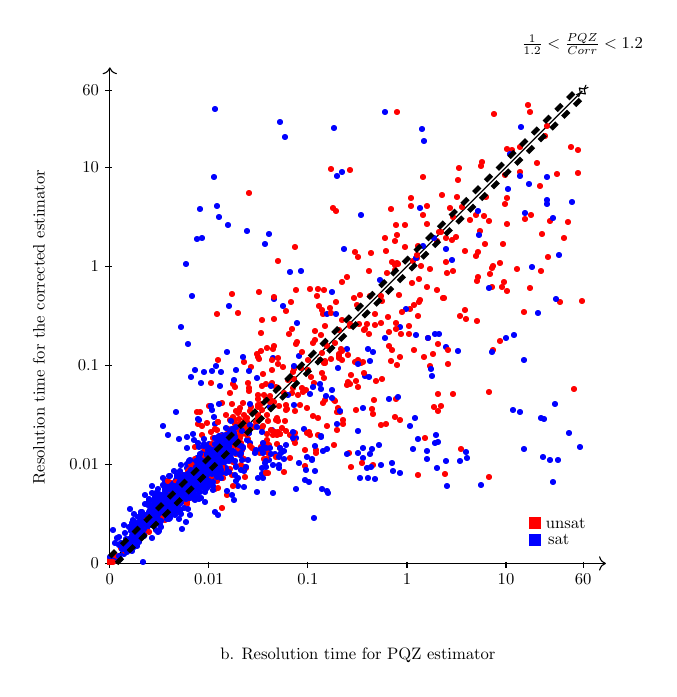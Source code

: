 \begin{tikzpicture}[only marks, y=.5cm, scale=0.6, every node/.style={scale=0.6}]
    \draw[->] (0,0) -- coordinate (x axis mid) (10.5,0);
    \draw[->] (0,0) -- coordinate (y axis mid)(0,21);
    \foreach \x/\xtext in {0/0,2.096/0.01,4.193/0.1,6.289/1,8.386/10, 10.017/60}
        \draw (\x cm,1pt) -- (\x cm,-3pt)
            node[anchor=north] {$\xtext$};
    \foreach \y/\ytext in {0/0,2.096/0.01,4.193/0.1,6.289/1,8.386/10, 10.017/60}
        \draw (1pt,\y cm) -- (-3pt,\y cm) node[anchor=east] {$\ytext$};
    \node[below=1cm] at (x axis mid) {b. Resolution time for PQZ estimator};
    \node[rotate=90] at (-1.5,10) {Resolution time for the corrected estimator};

	\node at (9,1) [rectangle,draw, color=blue, fill] (sat)  {};
 	\node at (9,1.7) [rectangle,draw, color=red, fill] (unsat)  {};
 	
 	\draw (0,0) -- (10,20);
 	
 	\node[draw=none] at (9.5,1) {sat};
 	\node[draw=none] at (9.65,1.7) {unsat};
 	
 	
 	{\color[rgb]{0.0,0,1.0}\node at (4.114,5.628) {\small{\textbullet}};}
{\color[rgb]{1.0,0,0.0}\node at (0.0,0.0) {\small{\textbullet}};}
{\color[rgb]{0.0,0,1.0}\node at (2.467,3.776) {\small{\textbullet}};}
{\color[rgb]{1.0,0,0.0}\node at (0.0,0.0) {\small{\textbullet}};}
{\color[rgb]{0.0,0,1.0}\node at (1.422,3.606) {\small{\textbullet}};}
{\color[rgb]{0.0,0,1.0}\node at (1.921,3.743) {\small{\textbullet}};}
{\color[rgb]{1.0,0,0.0}\node at (0.0,0.0) {\small{\textbullet}};}
{\color[rgb]{0.0,0,1.0}\node at (2.229,4.538) {\small{\textbullet}};}
{\color[rgb]{0.0,0,1.0}\node at (2.584,5.197) {\small{\textbullet}};}
{\color[rgb]{0.0,0,1.0}\node at (1.96,3.863) {\small{\textbullet}};}
{\color[rgb]{0.0,0,1.0}\node at (2.329,4.796) {\small{\textbullet}};}
{\color[rgb]{1.0,0,0.0}\node at (0.0,0.0) {\small{\textbullet}};}
{\color[rgb]{0.0,0,1.0}\node at (2.4,4.002) {\small{\textbullet}};}
{\color[rgb]{0.0,0,1.0}\node at (2.116,5.001) {\small{\textbullet}};}
{\color[rgb]{1.0,0,0.0}\node at (0.0,0.0) {\small{\textbullet}};}
{\color[rgb]{0.0,0,1.0}\node at (1.723,3.278) {\small{\textbullet}};}
{\color[rgb]{0.0,0,1.0}\node at (1.914,3.48) {\small{\textbullet}};}
{\color[rgb]{0.0,0,1.0}\node at (1.942,4.166) {\small{\textbullet}};}
{\color[rgb]{0.0,0,1.0}\node at (1.966,4.156) {\small{\textbullet}};}
{\color[rgb]{0.0,0,1.0}\node at (2.315,4.302) {\small{\textbullet}};}
{\color[rgb]{1.0,0,0.0}\node at (2.974,6.406) {\small{\textbullet}};}
{\color[rgb]{0.0,0,1.0}\node at (2.308,4.658) {\small{\textbullet}};}
{\color[rgb]{0.0,0,1.0}\node at (1.539,3.001) {\small{\textbullet}};}
{\color[rgb]{0.0,0,1.0}\node at (2.149,3.822) {\small{\textbullet}};}
{\color[rgb]{0.0,0,1.0}\node at (2.015,4.076) {\small{\textbullet}};}
{\color[rgb]{1.0,0,0.0}\node at (0.0,0.0) {\small{\textbullet}};}
{\color[rgb]{1.0,0,0.0}\node at (0.0,0.0) {\small{\textbullet}};}
{\color[rgb]{0.0,0,1.0}\node at (2.134,4.914) {\small{\textbullet}};}
{\color[rgb]{1.0,0,0.0}\node at (2.177,4.584) {\small{\textbullet}};}
{\color[rgb]{1.0,0,0.0}\node at (0.0,0.0) {\small{\textbullet}};}
{\color[rgb]{1.0,0,0.0}\node at (0.0,0.0) {\small{\textbullet}};}
{\color[rgb]{1.0,0,0.0}\node at (0.0,0.0) {\small{\textbullet}};}
{\color[rgb]{1.0,0,0.0}\node at (0.0,0.0) {\small{\textbullet}};}
{\color[rgb]{0.0,0,1.0}\node at (0.872,1.567) {\small{\textbullet}};}
{\color[rgb]{0.0,0,1.0}\node at (1.538,1.415) {\small{\textbullet}};}
{\color[rgb]{0.0,0,1.0}\node at (0.763,1.39) {\small{\textbullet}};}
{\color[rgb]{0.0,0,1.0}\node at (2.759,4.917) {\small{\textbullet}};}
{\color[rgb]{0.0,0,1.0}\node at (1.621,3.386) {\small{\textbullet}};}
{\color[rgb]{0.0,0,1.0}\node at (1.922,3.992) {\small{\textbullet}};}
{\color[rgb]{0.0,0,1.0}\node at (1.578,3.596) {\small{\textbullet}};}
{\color[rgb]{0.0,0,1.0}\node at (1.173,2.138) {\small{\textbullet}};}
{\color[rgb]{0.0,0,1.0}\node at (0.347,0.979) {\small{\textbullet}};}
{\color[rgb]{0.0,0,1.0}\node at (0.911,1.949) {\small{\textbullet}};}
{\color[rgb]{0.0,0,1.0}\node at (1.064,1.815) {\small{\textbullet}};}
{\color[rgb]{1.0,0,0.0}\node at (0.0,0.0) {\small{\textbullet}};}
{\color[rgb]{0.0,0,1.0}\node at (0.841,1.582) {\small{\textbullet}};}
{\color[rgb]{0.0,0,1.0}\node at (1.526,2.584) {\small{\textbullet}};}
{\color[rgb]{0.0,0,1.0}\node at (0.0,0.0) {\small{\textbullet}};}
{\color[rgb]{1.0,0,0.0}\node at (0.0,0.0) {\small{\textbullet}};}
{\color[rgb]{0.0,0,1.0}\node at (0.749,1.315) {\small{\textbullet}};}
{\color[rgb]{1.0,0,0.0}\node at (0.0,0.0) {\small{\textbullet}};}
{\color[rgb]{0.0,0,1.0}\node at (1.374,2.891) {\small{\textbullet}};}
{\color[rgb]{1.0,0,0.0}\node at (0.0,0.0) {\small{\textbullet}};}
{\color[rgb]{1.0,0,0.0}\node at (0.0,0.0) {\small{\textbullet}};}
{\color[rgb]{1.0,0,0.0}\node at (0.0,0.0) {\small{\textbullet}};}
{\color[rgb]{1.0,0,0.0}\node at (0.0,0.0) {\small{\textbullet}};}
{\color[rgb]{1.0,0,0.0}\node at (0.0,0.0) {\small{\textbullet}};}
{\color[rgb]{1.0,0,0.0}\node at (0.0,0.0) {\small{\textbullet}};}
{\color[rgb]{1.0,0,0.0}\node at (0.0,0.0) {\small{\textbullet}};}
{\color[rgb]{1.0,0,0.0}\node at (1.453,2.152) {\small{\textbullet}};}
{\color[rgb]{1.0,0,0.0}\node at (0.0,0.0) {\small{\textbullet}};}
{\color[rgb]{1.0,0,0.0}\node at (0.0,0.0) {\small{\textbullet}};}
{\color[rgb]{0.0,0,1.0}\node at (1.158,3.226) {\small{\textbullet}};}
{\color[rgb]{1.0,0,0.0}\node at (0.0,0.0) {\small{\textbullet}};}
{\color[rgb]{1.0,0,0.0}\node at (0.0,0.0) {\small{\textbullet}};}
{\color[rgb]{1.0,0,0.0}\node at (0.0,0.0) {\small{\textbullet}};}
{\color[rgb]{1.0,0,0.0}\node at (0.0,0.0) {\small{\textbullet}};}
{\color[rgb]{1.0,0,0.0}\node at (0.0,0.0) {\small{\textbullet}};}
{\color[rgb]{0.0,0,1.0}\node at (0.22,0.123) {\small{\textbullet}};}
{\color[rgb]{0.0,0,1.0}\node at (1.195,3.25) {\small{\textbullet}};}
{\color[rgb]{0.0,0,1.0}\node at (1.06,1.689) {\small{\textbullet}};}
{\color[rgb]{1.0,0,0.0}\node at (0.0,0.0) {\small{\textbullet}};}
{\color[rgb]{1.0,0,0.0}\node at (0.0,0.0) {\small{\textbullet}};}
{\color[rgb]{1.0,0,0.0}\node at (0.0,0.0) {\small{\textbullet}};}
{\color[rgb]{1.0,0,0.0}\node at (0.0,0.0) {\small{\textbullet}};}
{\color[rgb]{0.0,0,1.0}\node at (0.956,2.079) {\small{\textbullet}};}
{\color[rgb]{1.0,0,0.0}\node at (0.0,0.0) {\small{\textbullet}};}
{\color[rgb]{1.0,0,0.0}\node at (0.0,0.0) {\small{\textbullet}};}
{\color[rgb]{0.0,0,1.0}\node at (1.48,2.192) {\small{\textbullet}};}
{\color[rgb]{1.0,0,0.0}\node at (0.0,0.0) {\small{\textbullet}};}
{\color[rgb]{0.0,0,1.0}\node at (0.658,2.075) {\small{\textbullet}};}
{\color[rgb]{1.0,0,0.0}\node at (0.0,0.0) {\small{\textbullet}};}
{\color[rgb]{1.0,0,0.0}\node at (0.0,0.0) {\small{\textbullet}};}
{\color[rgb]{1.0,0,0.0}\node at (0.812,1.835) {\small{\textbullet}};}
{\color[rgb]{0.0,0,1.0}\node at (1.332,2.76) {\small{\textbullet}};}
{\color[rgb]{1.0,0,0.0}\node at (0.0,0.0) {\small{\textbullet}};}
{\color[rgb]{1.0,0,0.0}\node at (0.0,0.0) {\small{\textbullet}};}
{\color[rgb]{1.0,0,0.0}\node at (0.0,0.0) {\small{\textbullet}};}
{\color[rgb]{1.0,0,0.0}\node at (0.0,0.0) {\small{\textbullet}};}
{\color[rgb]{1.0,0,0.0}\node at (0.0,0.0) {\small{\textbullet}};}
{\color[rgb]{1.0,0,0.0}\node at (0.0,0.0) {\small{\textbullet}};}
{\color[rgb]{1.0,0,0.0}\node at (2.062,3.977) {\small{\textbullet}};}
{\color[rgb]{1.0,0,0.0}\node at (0.0,0.0) {\small{\textbullet}};}
{\color[rgb]{1.0,0,0.0}\node at (0.0,0.0) {\small{\textbullet}};}
{\color[rgb]{1.0,0,0.0}\node at (0.0,0.0) {\small{\textbullet}};}
{\color[rgb]{0.0,0,1.0}\node at (1.192,1.815) {\small{\textbullet}};}
{\color[rgb]{1.0,0,0.0}\node at (0.0,0.0) {\small{\textbullet}};}
{\color[rgb]{1.0,0,0.0}\node at (0.0,0.0) {\small{\textbullet}};}
{\color[rgb]{0.0,0,1.0}\node at (0.406,0.872) {\small{\textbullet}};}
{\color[rgb]{0.0,0,1.0}\node at (0.916,1.822) {\small{\textbullet}};}
{\color[rgb]{1.0,0,0.0}\node at (0.0,0.0) {\small{\textbullet}};}
{\color[rgb]{1.0,0,0.0}\node at (0.0,0.0) {\small{\textbullet}};}
{\color[rgb]{1.0,0,0.0}\node at (2.512,4.63) {\small{\textbullet}};}
{\color[rgb]{1.0,0,0.0}\node at (0.0,0.0) {\small{\textbullet}};}
{\color[rgb]{1.0,0,0.0}\node at (0.0,0.0) {\small{\textbullet}};}
{\color[rgb]{1.0,0,0.0}\node at (0.0,0.0) {\small{\textbullet}};}
{\color[rgb]{1.0,0,0.0}\node at (0.0,0.0) {\small{\textbullet}};}
{\color[rgb]{1.0,0,0.0}\node at (0.0,0.0) {\small{\textbullet}};}
{\color[rgb]{1.0,0,0.0}\node at (0.0,0.0) {\small{\textbullet}};}
{\color[rgb]{1.0,0,0.0}\node at (0.0,0.0) {\small{\textbullet}};}
{\color[rgb]{1.0,0,0.0}\node at (0.0,0.0) {\small{\textbullet}};}
{\color[rgb]{1.0,0,0.0}\node at (0.0,0.0) {\small{\textbullet}};}
{\color[rgb]{1.0,0,0.0}\node at (0.0,0.0) {\small{\textbullet}};}
{\color[rgb]{1.0,0,0.0}\node at (0.0,0.0) {\small{\textbullet}};}
{\color[rgb]{1.0,0,0.0}\node at (0.0,0.0) {\small{\textbullet}};}
{\color[rgb]{1.0,0,0.0}\node at (0.0,0.0) {\small{\textbullet}};}
{\color[rgb]{1.0,0,0.0}\node at (0.0,0.0) {\small{\textbullet}};}
{\color[rgb]{1.0,0,0.0}\node at (0.0,0.0) {\small{\textbullet}};}
{\color[rgb]{1.0,0,0.0}\node at (0.0,0.0) {\small{\textbullet}};}
{\color[rgb]{1.0,0,0.0}\node at (0.0,0.0) {\small{\textbullet}};}
{\color[rgb]{1.0,0,0.0}\node at (0.0,0.0) {\small{\textbullet}};}
{\color[rgb]{1.0,0,0.0}\node at (0.0,0.0) {\small{\textbullet}};}
{\color[rgb]{1.0,0,0.0}\node at (0.0,0.0) {\small{\textbullet}};}
{\color[rgb]{1.0,0,0.0}\node at (0.0,0.0) {\small{\textbullet}};}
{\color[rgb]{1.0,0,0.0}\node at (0.0,0.0) {\small{\textbullet}};}
{\color[rgb]{1.0,0,0.0}\node at (0.0,0.0) {\small{\textbullet}};}
{\color[rgb]{1.0,0,0.0}\node at (0.0,0.0) {\small{\textbullet}};}
{\color[rgb]{1.0,0,0.0}\node at (1.336,2.557) {\small{\textbullet}};}
{\color[rgb]{0.0,0,1.0}\node at (1.052,2.534) {\small{\textbullet}};}
{\color[rgb]{1.0,0,0.0}\node at (0.0,0.0) {\small{\textbullet}};}
{\color[rgb]{1.0,0,0.0}\node at (0.0,0.0) {\small{\textbullet}};}
{\color[rgb]{1.0,0,0.0}\node at (0.0,0.0) {\small{\textbullet}};}
{\color[rgb]{1.0,0,0.0}\node at (0.0,0.0) {\small{\textbullet}};}
{\color[rgb]{1.0,0,0.0}\node at (0.0,0.0) {\small{\textbullet}};}
{\color[rgb]{1.0,0,0.0}\node at (0.0,0.0) {\small{\textbullet}};}
{\color[rgb]{0.0,0,1.0}\node at (1.543,2.91) {\small{\textbullet}};}
{\color[rgb]{1.0,0,0.0}\node at (0.0,0.0) {\small{\textbullet}};}
{\color[rgb]{1.0,0,0.0}\node at (0.0,0.0) {\small{\textbullet}};}
{\color[rgb]{1.0,0,0.0}\node at (0.0,0.0) {\small{\textbullet}};}
{\color[rgb]{1.0,0,0.0}\node at (0.0,0.0) {\small{\textbullet}};}
{\color[rgb]{0.0,0,1.0}\node at (1.789,3.163) {\small{\textbullet}};}
{\color[rgb]{1.0,0,0.0}\node at (0.0,0.0) {\small{\textbullet}};}
{\color[rgb]{1.0,0,0.0}\node at (0.0,0.0) {\small{\textbullet}};}
{\color[rgb]{1.0,0,0.0}\node at (0.0,0.0) {\small{\textbullet}};}
{\color[rgb]{1.0,0,0.0}\node at (0.0,0.0) {\small{\textbullet}};}
{\color[rgb]{1.0,0,0.0}\node at (0.0,0.0) {\small{\textbullet}};}
{\color[rgb]{1.0,0,0.0}\node at (0.0,0.0) {\small{\textbullet}};}
{\color[rgb]{1.0,0,0.0}\node at (0.0,0.0) {\small{\textbullet}};}
{\color[rgb]{1.0,0,0.0}\node at (0.0,0.0) {\small{\textbullet}};}
{\color[rgb]{1.0,0,0.0}\node at (0.0,0.0) {\small{\textbullet}};}
{\color[rgb]{1.0,0,0.0}\node at (0.0,0.0) {\small{\textbullet}};}
{\color[rgb]{1.0,0,0.0}\node at (0.0,0.0) {\small{\textbullet}};}
{\color[rgb]{1.0,0,0.0}\node at (0.0,0.0) {\small{\textbullet}};}
{\color[rgb]{1.0,0,0.0}\node at (0.0,0.0) {\small{\textbullet}};}
{\color[rgb]{1.0,0,0.0}\node at (0.0,0.0) {\small{\textbullet}};}
{\color[rgb]{1.0,0,0.0}\node at (0.0,0.0) {\small{\textbullet}};}
{\color[rgb]{1.0,0,0.0}\node at (0.0,0.0) {\small{\textbullet}};}
{\color[rgb]{1.0,0,0.0}\node at (0.0,0.0) {\small{\textbullet}};}
{\color[rgb]{1.0,0,0.0}\node at (0.0,0.0) {\small{\textbullet}};}
{\color[rgb]{1.0,0,0.0}\node at (0.0,0.0) {\small{\textbullet}};}
{\color[rgb]{1.0,0,0.0}\node at (0.0,0.0) {\small{\textbullet}};}
{\color[rgb]{1.0,0,0.0}\node at (0.0,0.0) {\small{\textbullet}};}
{\color[rgb]{1.0,0,0.0}\node at (0.0,0.0) {\small{\textbullet}};}
{\color[rgb]{1.0,0,0.0}\node at (0.0,0.0) {\small{\textbullet}};}
{\color[rgb]{0.0,0,1.0}\node at (2.538,4.532) {\small{\textbullet}};}
{\color[rgb]{1.0,0,0.0}\node at (2.004,4.492) {\small{\textbullet}};}
{\color[rgb]{1.0,0,0.0}\node at (0.0,0.0) {\small{\textbullet}};}
{\color[rgb]{1.0,0,0.0}\node at (0.0,0.0) {\small{\textbullet}};}
{\color[rgb]{1.0,0,0.0}\node at (0.0,0.0) {\small{\textbullet}};}
{\color[rgb]{1.0,0,0.0}\node at (0.0,0.0) {\small{\textbullet}};}
{\color[rgb]{1.0,0,0.0}\node at (0.0,0.0) {\small{\textbullet}};}
{\color[rgb]{1.0,0,0.0}\node at (0.0,0.0) {\small{\textbullet}};}
{\color[rgb]{1.0,0,0.0}\node at (0.0,0.0) {\small{\textbullet}};}
{\color[rgb]{1.0,0,0.0}\node at (0.0,0.0) {\small{\textbullet}};}
{\color[rgb]{1.0,0,0.0}\node at (0.0,0.0) {\small{\textbullet}};}
{\color[rgb]{1.0,0,0.0}\node at (0.0,0.0) {\small{\textbullet}};}
{\color[rgb]{1.0,0,0.0}\node at (0.0,0.0) {\small{\textbullet}};}
{\color[rgb]{1.0,0,0.0}\node at (0.0,0.0) {\small{\textbullet}};}
{\color[rgb]{1.0,0,0.0}\node at (0.0,0.0) {\small{\textbullet}};}
{\color[rgb]{1.0,0,0.0}\node at (0.0,0.0) {\small{\textbullet}};}
{\color[rgb]{1.0,0,0.0}\node at (0.0,0.0) {\small{\textbullet}};}
{\color[rgb]{1.0,0,0.0}\node at (0.0,0.0) {\small{\textbullet}};}
{\color[rgb]{1.0,0,0.0}\node at (0.0,0.0) {\small{\textbullet}};}
{\color[rgb]{1.0,0,0.0}\node at (0.0,0.0) {\small{\textbullet}};}
{\color[rgb]{1.0,0,0.0}\node at (0.0,0.0) {\small{\textbullet}};}
{\color[rgb]{1.0,0,0.0}\node at (0.0,0.0) {\small{\textbullet}};}
{\color[rgb]{1.0,0,0.0}\node at (0.0,0.0) {\small{\textbullet}};}
{\color[rgb]{1.0,0,0.0}\node at (0.0,0.0) {\small{\textbullet}};}
{\color[rgb]{1.0,0,0.0}\node at (0.0,0.0) {\small{\textbullet}};}
{\color[rgb]{1.0,0,0.0}\node at (0.0,0.0) {\small{\textbullet}};}
{\color[rgb]{1.0,0,0.0}\node at (0.0,0.0) {\small{\textbullet}};}
{\color[rgb]{1.0,0,0.0}\node at (0.0,0.0) {\small{\textbullet}};}
{\color[rgb]{1.0,0,0.0}\node at (0.0,0.0) {\small{\textbullet}};}
{\color[rgb]{1.0,0,0.0}\node at (0.0,0.0) {\small{\textbullet}};}
{\color[rgb]{1.0,0,0.0}\node at (0.0,0.0) {\small{\textbullet}};}
{\color[rgb]{1.0,0,0.0}\node at (0.0,0.0) {\small{\textbullet}};}
{\color[rgb]{1.0,0,0.0}\node at (0.0,0.0) {\small{\textbullet}};}
{\color[rgb]{1.0,0,0.0}\node at (0.0,0.0) {\small{\textbullet}};}
{\color[rgb]{1.0,0,0.0}\node at (0.0,0.0) {\small{\textbullet}};}
{\color[rgb]{1.0,0,0.0}\node at (0.0,0.0) {\small{\textbullet}};}
{\color[rgb]{1.0,0,0.0}\node at (0.0,0.0) {\small{\textbullet}};}
{\color[rgb]{1.0,0,0.0}\node at (0.0,0.0) {\small{\textbullet}};}
{\color[rgb]{1.0,0,0.0}\node at (0.0,0.0) {\small{\textbullet}};}
{\color[rgb]{1.0,0,0.0}\node at (0.0,0.0) {\small{\textbullet}};}
{\color[rgb]{1.0,0,0.0}\node at (0.0,0.0) {\small{\textbullet}};}
{\color[rgb]{1.0,0,0.0}\node at (0.0,0.0) {\small{\textbullet}};}
{\color[rgb]{1.0,0,0.0}\node at (0.0,0.0) {\small{\textbullet}};}
{\color[rgb]{1.0,0,0.0}\node at (0.0,0.0) {\small{\textbullet}};}
{\color[rgb]{1.0,0,0.0}\node at (0.0,0.0) {\small{\textbullet}};}
{\color[rgb]{1.0,0,0.0}\node at (0.0,0.0) {\small{\textbullet}};}
{\color[rgb]{1.0,0,0.0}\node at (0.0,0.0) {\small{\textbullet}};}
{\color[rgb]{1.0,0,0.0}\node at (0.0,0.0) {\small{\textbullet}};}
{\color[rgb]{1.0,0,0.0}\node at (0.0,0.0) {\small{\textbullet}};}
{\color[rgb]{1.0,0,0.0}\node at (0.0,0.0) {\small{\textbullet}};}
{\color[rgb]{1.0,0,0.0}\node at (0.0,0.0) {\small{\textbullet}};}
{\color[rgb]{1.0,0,0.0}\node at (0.0,0.0) {\small{\textbullet}};}
{\color[rgb]{1.0,0,0.0}\node at (0.0,0.0) {\small{\textbullet}};}
{\color[rgb]{1.0,0,0.0}\node at (0.0,0.0) {\small{\textbullet}};}
{\color[rgb]{1.0,0,0.0}\node at (0.0,0.0) {\small{\textbullet}};}
{\color[rgb]{1.0,0,0.0}\node at (0.0,0.0) {\small{\textbullet}};}
{\color[rgb]{1.0,0,0.0}\node at (0.0,0.0) {\small{\textbullet}};}
{\color[rgb]{1.0,0,0.0}\node at (0.0,0.0) {\small{\textbullet}};}
{\color[rgb]{1.0,0,0.0}\node at (0.0,0.0) {\small{\textbullet}};}
{\color[rgb]{1.0,0,0.0}\node at (0.0,0.0) {\small{\textbullet}};}
{\color[rgb]{1.0,0,0.0}\node at (0.0,0.0) {\small{\textbullet}};}
{\color[rgb]{1.0,0,0.0}\node at (0.0,0.0) {\small{\textbullet}};}
{\color[rgb]{1.0,0,0.0}\node at (0.0,0.0) {\small{\textbullet}};}
{\color[rgb]{1.0,0,0.0}\node at (0.0,0.0) {\small{\textbullet}};}
{\color[rgb]{1.0,0,0.0}\node at (0.0,0.0) {\small{\textbullet}};}
{\color[rgb]{1.0,0,0.0}\node at (0.0,0.0) {\small{\textbullet}};}
{\color[rgb]{1.0,0,0.0}\node at (0.0,0.0) {\small{\textbullet}};}
{\color[rgb]{1.0,0,0.0}\node at (0.0,0.0) {\small{\textbullet}};}
{\color[rgb]{1.0,0,0.0}\node at (0.0,0.0) {\small{\textbullet}};}
{\color[rgb]{1.0,0,0.0}\node at (0.0,0.0) {\small{\textbullet}};}
{\color[rgb]{1.0,0,0.0}\node at (0.0,0.0) {\small{\textbullet}};}
{\color[rgb]{1.0,0,0.0}\node at (0.0,0.0) {\small{\textbullet}};}
{\color[rgb]{1.0,0,0.0}\node at (0.0,0.0) {\small{\textbullet}};}
{\color[rgb]{1.0,0,0.0}\node at (0.0,0.0) {\small{\textbullet}};}
{\color[rgb]{1.0,0,0.0}\node at (0.0,0.0) {\small{\textbullet}};}
{\color[rgb]{1.0,0,0.0}\node at (0.0,0.0) {\small{\textbullet}};}
{\color[rgb]{1.0,0,0.0}\node at (0.0,0.0) {\small{\textbullet}};}
{\color[rgb]{1.0,0,0.0}\node at (0.0,0.0) {\small{\textbullet}};}
{\color[rgb]{1.0,0,0.0}\node at (0.0,0.0) {\small{\textbullet}};}
{\color[rgb]{1.0,0,0.0}\node at (0.0,0.0) {\small{\textbullet}};}
{\color[rgb]{1.0,0,0.0}\node at (0.0,0.0) {\small{\textbullet}};}
{\color[rgb]{1.0,0,0.0}\node at (0.0,0.0) {\small{\textbullet}};}
{\color[rgb]{1.0,0,0.0}\node at (0.0,0.0) {\small{\textbullet}};}
{\color[rgb]{1.0,0,0.0}\node at (0.0,0.0) {\small{\textbullet}};}
{\color[rgb]{1.0,0,0.0}\node at (0.0,0.0) {\small{\textbullet}};}
{\color[rgb]{1.0,0,0.0}\node at (0.0,0.0) {\small{\textbullet}};}
{\color[rgb]{1.0,0,0.0}\node at (0.0,0.0) {\small{\textbullet}};}
{\color[rgb]{1.0,0,0.0}\node at (0.0,0.0) {\small{\textbullet}};}
{\color[rgb]{1.0,0,0.0}\node at (0.0,0.0) {\small{\textbullet}};}
{\color[rgb]{1.0,0,0.0}\node at (0.0,0.0) {\small{\textbullet}};}
{\color[rgb]{1.0,0,0.0}\node at (0.0,0.0) {\small{\textbullet}};}
{\color[rgb]{1.0,0,0.0}\node at (0.0,0.0) {\small{\textbullet}};}
{\color[rgb]{1.0,0,0.0}\node at (0.0,0.0) {\small{\textbullet}};}
{\color[rgb]{1.0,0,0.0}\node at (0.0,0.0) {\small{\textbullet}};}
{\color[rgb]{1.0,0,0.0}\node at (0.0,0.0) {\small{\textbullet}};}
{\color[rgb]{1.0,0,0.0}\node at (0.0,0.0) {\small{\textbullet}};}
{\color[rgb]{1.0,0,0.0}\node at (0.0,0.0) {\small{\textbullet}};}
{\color[rgb]{1.0,0,0.0}\node at (0.0,0.0) {\small{\textbullet}};}
{\color[rgb]{1.0,0,0.0}\node at (0.0,0.0) {\small{\textbullet}};}
{\color[rgb]{1.0,0,0.0}\node at (0.0,0.0) {\small{\textbullet}};}
{\color[rgb]{1.0,0,0.0}\node at (0.0,0.0) {\small{\textbullet}};}
{\color[rgb]{1.0,0,0.0}\node at (0.0,0.0) {\small{\textbullet}};}
{\color[rgb]{1.0,0,0.0}\node at (0.0,0.0) {\small{\textbullet}};}
{\color[rgb]{1.0,0,0.0}\node at (0.0,0.0) {\small{\textbullet}};}
{\color[rgb]{1.0,0,0.0}\node at (0.0,0.0) {\small{\textbullet}};}
{\color[rgb]{1.0,0,0.0}\node at (0.0,0.0) {\small{\textbullet}};}
{\color[rgb]{1.0,0,0.0}\node at (0.0,0.0) {\small{\textbullet}};}
{\color[rgb]{1.0,0,0.0}\node at (0.0,0.0) {\small{\textbullet}};}
{\color[rgb]{1.0,0,0.0}\node at (0.0,0.0) {\small{\textbullet}};}
{\color[rgb]{1.0,0,0.0}\node at (0.0,0.0) {\small{\textbullet}};}
{\color[rgb]{1.0,0,0.0}\node at (0.0,0.0) {\small{\textbullet}};}
{\color[rgb]{1.0,0,0.0}\node at (0.0,0.0) {\small{\textbullet}};}
{\color[rgb]{1.0,0,0.0}\node at (0.0,0.0) {\small{\textbullet}};}
{\color[rgb]{1.0,0,0.0}\node at (0.0,0.0) {\small{\textbullet}};}
{\color[rgb]{1.0,0,0.0}\node at (0.0,0.0) {\small{\textbullet}};}
{\color[rgb]{1.0,0,0.0}\node at (0.0,0.0) {\small{\textbullet}};}
{\color[rgb]{1.0,0,0.0}\node at (0.0,0.0) {\small{\textbullet}};}
{\color[rgb]{1.0,0,0.0}\node at (0.0,0.0) {\small{\textbullet}};}
{\color[rgb]{1.0,0,0.0}\node at (0.0,0.0) {\small{\textbullet}};}
{\color[rgb]{1.0,0,0.0}\node at (0.0,0.0) {\small{\textbullet}};}
{\color[rgb]{1.0,0,0.0}\node at (0.0,0.0) {\small{\textbullet}};}
{\color[rgb]{1.0,0,0.0}\node at (0.0,0.0) {\small{\textbullet}};}
{\color[rgb]{1.0,0,0.0}\node at (0.0,0.0) {\small{\textbullet}};}
{\color[rgb]{1.0,0,0.0}\node at (0.0,0.0) {\small{\textbullet}};}
{\color[rgb]{1.0,0,0.0}\node at (0.0,0.0) {\small{\textbullet}};}
{\color[rgb]{1.0,0,0.0}\node at (0.0,0.0) {\small{\textbullet}};}
{\color[rgb]{1.0,0,0.0}\node at (0.0,0.0) {\small{\textbullet}};}
{\color[rgb]{1.0,0,0.0}\node at (0.0,0.0) {\small{\textbullet}};}
{\color[rgb]{1.0,0,0.0}\node at (0.0,0.0) {\small{\textbullet}};}
{\color[rgb]{1.0,0,0.0}\node at (0.0,0.0) {\small{\textbullet}};}
{\color[rgb]{1.0,0,0.0}\node at (0.0,0.0) {\small{\textbullet}};}
{\color[rgb]{1.0,0,0.0}\node at (0.0,0.0) {\small{\textbullet}};}
{\color[rgb]{1.0,0,0.0}\node at (0.0,0.0) {\small{\textbullet}};}
{\color[rgb]{1.0,0,0.0}\node at (0.0,0.0) {\small{\textbullet}};}
{\color[rgb]{1.0,0,0.0}\node at (0.0,0.0) {\small{\textbullet}};}
{\color[rgb]{1.0,0,0.0}\node at (0.0,0.0) {\small{\textbullet}};}
{\color[rgb]{1.0,0,0.0}\node at (0.0,0.0) {\small{\textbullet}};}
{\color[rgb]{1.0,0,0.0}\node at (0.0,0.0) {\small{\textbullet}};}
{\color[rgb]{1.0,0,0.0}\node at (0.0,0.0) {\small{\textbullet}};}
{\color[rgb]{1.0,0,0.0}\node at (0.0,0.0) {\small{\textbullet}};}
{\color[rgb]{1.0,0,0.0}\node at (0.0,0.0) {\small{\textbullet}};}
{\color[rgb]{1.0,0,0.0}\node at (0.0,0.0) {\small{\textbullet}};}
{\color[rgb]{1.0,0,0.0}\node at (0.0,0.0) {\small{\textbullet}};}
{\color[rgb]{1.0,0,0.0}\node at (0.0,0.0) {\small{\textbullet}};}
{\color[rgb]{1.0,0,0.0}\node at (0.0,0.0) {\small{\textbullet}};}
{\color[rgb]{1.0,0,0.0}\node at (0.0,0.0) {\small{\textbullet}};}
{\color[rgb]{1.0,0,0.0}\node at (0.0,0.0) {\small{\textbullet}};}
{\color[rgb]{1.0,0,0.0}\node at (0.0,0.0) {\small{\textbullet}};}
{\color[rgb]{1.0,0,0.0}\node at (0.0,0.0) {\small{\textbullet}};}
{\color[rgb]{1.0,0,0.0}\node at (0.0,0.0) {\small{\textbullet}};}
{\color[rgb]{1.0,0,0.0}\node at (0.0,0.0) {\small{\textbullet}};}
{\color[rgb]{1.0,0,0.0}\node at (0.0,0.0) {\small{\textbullet}};}
{\color[rgb]{1.0,0,0.0}\node at (0.0,0.0) {\small{\textbullet}};}
{\color[rgb]{1.0,0,0.0}\node at (0.0,0.0) {\small{\textbullet}};}
{\color[rgb]{1.0,0,0.0}\node at (0.0,0.0) {\small{\textbullet}};}
{\color[rgb]{1.0,0,0.0}\node at (0.0,0.0) {\small{\textbullet}};}
{\color[rgb]{1.0,0,0.0}\node at (0.0,0.0) {\small{\textbullet}};}
{\color[rgb]{1.0,0,0.0}\node at (0.0,0.0) {\small{\textbullet}};}
{\color[rgb]{1.0,0,0.0}\node at (0.0,0.0) {\small{\textbullet}};}
{\color[rgb]{1.0,0,0.0}\node at (0.0,0.0) {\small{\textbullet}};}
{\color[rgb]{1.0,0,0.0}\node at (0.0,0.0) {\small{\textbullet}};}
{\color[rgb]{1.0,0,0.0}\node at (0.0,0.0) {\small{\textbullet}};}
{\color[rgb]{1.0,0,0.0}\node at (0.0,0.0) {\small{\textbullet}};}
{\color[rgb]{1.0,0,0.0}\node at (0.0,0.0) {\small{\textbullet}};}
{\color[rgb]{1.0,0,0.0}\node at (0.0,0.0) {\small{\textbullet}};}
{\color[rgb]{1.0,0,0.0}\node at (0.0,0.0) {\small{\textbullet}};}
{\color[rgb]{1.0,0,0.0}\node at (0.0,0.0) {\small{\textbullet}};}
{\color[rgb]{1.0,0,0.0}\node at (0.0,0.0) {\small{\textbullet}};}
{\color[rgb]{1.0,0,0.0}\node at (0.0,0.0) {\small{\textbullet}};}
{\color[rgb]{1.0,0,0.0}\node at (0.0,0.0) {\small{\textbullet}};}
{\color[rgb]{1.0,0,0.0}\node at (0.0,0.0) {\small{\textbullet}};}
{\color[rgb]{1.0,0,0.0}\node at (0.0,0.0) {\small{\textbullet}};}
{\color[rgb]{1.0,0,0.0}\node at (0.0,0.0) {\small{\textbullet}};}
{\color[rgb]{1.0,0,0.0}\node at (0.0,0.0) {\small{\textbullet}};}
{\color[rgb]{1.0,0,0.0}\node at (0.0,0.0) {\small{\textbullet}};}
{\color[rgb]{1.0,0,0.0}\node at (0.0,0.0) {\small{\textbullet}};}
{\color[rgb]{1.0,0,0.0}\node at (0.0,0.0) {\small{\textbullet}};}
{\color[rgb]{1.0,0,0.0}\node at (0.0,0.0) {\small{\textbullet}};}
{\color[rgb]{1.0,0,0.0}\node at (0.0,0.0) {\small{\textbullet}};}
{\color[rgb]{1.0,0,0.0}\node at (0.0,0.0) {\small{\textbullet}};}
{\color[rgb]{1.0,0,0.0}\node at (0.0,0.0) {\small{\textbullet}};}
{\color[rgb]{1.0,0,0.0}\node at (0.0,0.0) {\small{\textbullet}};}
{\color[rgb]{1.0,0,0.0}\node at (0.0,0.0) {\small{\textbullet}};}
{\color[rgb]{1.0,0,0.0}\node at (0.0,0.0) {\small{\textbullet}};}
{\color[rgb]{1.0,0,0.0}\node at (0.0,0.0) {\small{\textbullet}};}
{\color[rgb]{1.0,0,0.0}\node at (0.0,0.0) {\small{\textbullet}};}
{\color[rgb]{1.0,0,0.0}\node at (0.0,0.0) {\small{\textbullet}};}
{\color[rgb]{1.0,0,0.0}\node at (0.0,0.0) {\small{\textbullet}};}
{\color[rgb]{1.0,0,0.0}\node at (0.0,0.0) {\small{\textbullet}};}
{\color[rgb]{1.0,0,0.0}\node at (0.0,0.0) {\small{\textbullet}};}
{\color[rgb]{1.0,0,0.0}\node at (0.0,0.0) {\small{\textbullet}};}
{\color[rgb]{1.0,0,0.0}\node at (0.0,0.0) {\small{\textbullet}};}
{\color[rgb]{1.0,0,0.0}\node at (0.0,0.0) {\small{\textbullet}};}
{\color[rgb]{1.0,0,0.0}\node at (0.0,0.0) {\small{\textbullet}};}
{\color[rgb]{1.0,0,0.0}\node at (0.0,0.0) {\small{\textbullet}};}
{\color[rgb]{1.0,0,0.0}\node at (0.0,0.0) {\small{\textbullet}};}
{\color[rgb]{1.0,0,0.0}\node at (0.0,0.0) {\small{\textbullet}};}
{\color[rgb]{1.0,0,0.0}\node at (0.0,0.0) {\small{\textbullet}};}
{\color[rgb]{1.0,0,0.0}\node at (0.0,0.0) {\small{\textbullet}};}
{\color[rgb]{1.0,0,0.0}\node at (0.0,0.0) {\small{\textbullet}};}
{\color[rgb]{1.0,0,0.0}\node at (0.0,0.0) {\small{\textbullet}};}
{\color[rgb]{1.0,0,0.0}\node at (0.0,0.0) {\small{\textbullet}};}
{\color[rgb]{1.0,0,0.0}\node at (0.0,0.0) {\small{\textbullet}};}
{\color[rgb]{1.0,0,0.0}\node at (0.0,0.0) {\small{\textbullet}};}
{\color[rgb]{1.0,0,0.0}\node at (0.0,0.0) {\small{\textbullet}};}
{\color[rgb]{1.0,0,0.0}\node at (0.0,0.0) {\small{\textbullet}};}
{\color[rgb]{1.0,0,0.0}\node at (0.0,0.0) {\small{\textbullet}};}
{\color[rgb]{1.0,0,0.0}\node at (0.0,0.0) {\small{\textbullet}};}
{\color[rgb]{1.0,0,0.0}\node at (0.0,0.0) {\small{\textbullet}};}
{\color[rgb]{1.0,0,0.0}\node at (0.0,0.0) {\small{\textbullet}};}
{\color[rgb]{1.0,0,0.0}\node at (0.0,0.0) {\small{\textbullet}};}
{\color[rgb]{1.0,0,0.0}\node at (0.0,0.0) {\small{\textbullet}};}
{\color[rgb]{1.0,0,0.0}\node at (0.0,0.0) {\small{\textbullet}};}
{\color[rgb]{1.0,0,0.0}\node at (0.0,0.0) {\small{\textbullet}};}
{\color[rgb]{1.0,0,0.0}\node at (0.0,0.0) {\small{\textbullet}};}
{\color[rgb]{1.0,0,0.0}\node at (0.0,0.0) {\small{\textbullet}};}
{\color[rgb]{1.0,0,0.0}\node at (0.0,0.0) {\small{\textbullet}};}
{\color[rgb]{1.0,0,0.0}\node at (0.0,0.0) {\small{\textbullet}};}
{\color[rgb]{1.0,0,0.0}\node at (0.0,0.0) {\small{\textbullet}};}
{\color[rgb]{1.0,0,0.0}\node at (0.0,0.0) {\small{\textbullet}};}
{\color[rgb]{1.0,0,0.0}\node at (0.0,0.0) {\small{\textbullet}};}
{\color[rgb]{1.0,0,0.0}\node at (0.0,0.0) {\small{\textbullet}};}
{\color[rgb]{1.0,0,0.0}\node at (0.0,0.0) {\small{\textbullet}};}
{\color[rgb]{1.0,0,0.0}\node at (0.0,0.0) {\small{\textbullet}};}
{\color[rgb]{1.0,0,0.0}\node at (0.0,0.0) {\small{\textbullet}};}
{\color[rgb]{1.0,0,0.0}\node at (0.0,0.0) {\small{\textbullet}};}
{\color[rgb]{1.0,0,0.0}\node at (0.0,0.0) {\small{\textbullet}};}
{\color[rgb]{1.0,0,0.0}\node at (0.0,0.0) {\small{\textbullet}};}
{\color[rgb]{1.0,0,0.0}\node at (0.0,0.0) {\small{\textbullet}};}
{\color[rgb]{1.0,0,0.0}\node at (0.0,0.0) {\small{\textbullet}};}
{\color[rgb]{1.0,0,0.0}\node at (0.0,0.0) {\small{\textbullet}};}
{\color[rgb]{1.0,0,0.0}\node at (0.0,0.0) {\small{\textbullet}};}
{\color[rgb]{1.0,0,0.0}\node at (0.0,0.0) {\small{\textbullet}};}
{\color[rgb]{1.0,0,0.0}\node at (0.0,0.0) {\small{\textbullet}};}
{\color[rgb]{1.0,0,0.0}\node at (0.0,0.0) {\small{\textbullet}};}
{\color[rgb]{1.0,0,0.0}\node at (0.0,0.0) {\small{\textbullet}};}
{\color[rgb]{1.0,0,0.0}\node at (0.0,0.0) {\small{\textbullet}};}
{\color[rgb]{1.0,0,0.0}\node at (0.0,0.0) {\small{\textbullet}};}
{\color[rgb]{1.0,0,0.0}\node at (0.0,0.0) {\small{\textbullet}};}
{\color[rgb]{1.0,0,0.0}\node at (0.0,0.0) {\small{\textbullet}};}
{\color[rgb]{1.0,0,0.0}\node at (0.0,0.0) {\small{\textbullet}};}
{\color[rgb]{1.0,0,0.0}\node at (0.0,0.0) {\small{\textbullet}};}
{\color[rgb]{1.0,0,0.0}\node at (0.0,0.0) {\small{\textbullet}};}
{\color[rgb]{1.0,0,0.0}\node at (0.0,0.0) {\small{\textbullet}};}
{\color[rgb]{1.0,0,0.0}\node at (0.0,0.0) {\small{\textbullet}};}
{\color[rgb]{1.0,0,0.0}\node at (0.0,0.0) {\small{\textbullet}};}
{\color[rgb]{1.0,0,0.0}\node at (0.0,0.0) {\small{\textbullet}};}
{\color[rgb]{1.0,0,0.0}\node at (0.0,0.0) {\small{\textbullet}};}
{\color[rgb]{1.0,0,0.0}\node at (0.0,0.0) {\small{\textbullet}};}
{\color[rgb]{1.0,0,0.0}\node at (0.0,0.0) {\small{\textbullet}};}
{\color[rgb]{1.0,0,0.0}\node at (0.0,0.0) {\small{\textbullet}};}
{\color[rgb]{1.0,0,0.0}\node at (0.0,0.0) {\small{\textbullet}};}
{\color[rgb]{1.0,0,0.0}\node at (0.0,0.0) {\small{\textbullet}};}
{\color[rgb]{1.0,0,0.0}\node at (0.0,0.0) {\small{\textbullet}};}
{\color[rgb]{1.0,0,0.0}\node at (0.0,0.0) {\small{\textbullet}};}
{\color[rgb]{1.0,0,0.0}\node at (0.0,0.0) {\small{\textbullet}};}
{\color[rgb]{1.0,0,0.0}\node at (0.0,0.0) {\small{\textbullet}};}
{\color[rgb]{1.0,0,0.0}\node at (0.0,0.0) {\small{\textbullet}};}
{\color[rgb]{1.0,0,0.0}\node at (0.0,0.0) {\small{\textbullet}};}
{\color[rgb]{1.0,0,0.0}\node at (0.0,0.0) {\small{\textbullet}};}
{\color[rgb]{1.0,0,0.0}\node at (0.0,0.0) {\small{\textbullet}};}
{\color[rgb]{1.0,0,0.0}\node at (0.0,0.0) {\small{\textbullet}};}
{\color[rgb]{1.0,0,0.0}\node at (0.0,0.0) {\small{\textbullet}};}
{\color[rgb]{1.0,0,0.0}\node at (0.0,0.0) {\small{\textbullet}};}
{\color[rgb]{1.0,0,0.0}\node at (0.0,0.0) {\small{\textbullet}};}
{\color[rgb]{1.0,0,0.0}\node at (0.0,0.0) {\small{\textbullet}};}
{\color[rgb]{1.0,0,0.0}\node at (0.0,0.0) {\small{\textbullet}};}
{\color[rgb]{1.0,0,0.0}\node at (0.0,0.0) {\small{\textbullet}};}
{\color[rgb]{1.0,0,0.0}\node at (0.0,0.0) {\small{\textbullet}};}
{\color[rgb]{1.0,0,0.0}\node at (0.0,0.0) {\small{\textbullet}};}
{\color[rgb]{1.0,0,0.0}\node at (0.0,0.0) {\small{\textbullet}};}
{\color[rgb]{1.0,0,0.0}\node at (0.0,0.0) {\small{\textbullet}};}
{\color[rgb]{1.0,0,0.0}\node at (0.0,0.0) {\small{\textbullet}};}
{\color[rgb]{1.0,0,0.0}\node at (0.0,0.0) {\small{\textbullet}};}
{\color[rgb]{1.0,0,0.0}\node at (0.0,0.0) {\small{\textbullet}};}
{\color[rgb]{1.0,0,0.0}\node at (0.0,0.0) {\small{\textbullet}};}
{\color[rgb]{1.0,0,0.0}\node at (0.0,0.0) {\small{\textbullet}};}
{\color[rgb]{1.0,0,0.0}\node at (0.0,0.0) {\small{\textbullet}};}
{\color[rgb]{1.0,0,0.0}\node at (0.0,0.0) {\small{\textbullet}};}
{\color[rgb]{1.0,0,0.0}\node at (0.0,0.0) {\small{\textbullet}};}
{\color[rgb]{1.0,0,0.0}\node at (0.0,0.0) {\small{\textbullet}};}
{\color[rgb]{1.0,0,0.0}\node at (0.0,0.0) {\small{\textbullet}};}
{\color[rgb]{1.0,0,0.0}\node at (0.0,0.0) {\small{\textbullet}};}
{\color[rgb]{1.0,0,0.0}\node at (0.0,0.0) {\small{\textbullet}};}
{\color[rgb]{1.0,0,0.0}\node at (0.0,0.0) {\small{\textbullet}};}
{\color[rgb]{1.0,0,0.0}\node at (0.0,0.0) {\small{\textbullet}};}
{\color[rgb]{0.0,0,1.0}\node at (0.501,0.929) {\small{\textbullet}};}
{\color[rgb]{0.0,0,1.0}\node at (0.455,0.84) {\small{\textbullet}};}
{\color[rgb]{0.0,0,1.0}\node at (0.0,0.0) {\small{\textbullet}};}
{\color[rgb]{0.0,0,1.0}\node at (1.442,2.973) {\small{\textbullet}};}
{\color[rgb]{1.0,0,0.0}\node at (0.435,0.968) {\small{\textbullet}};}
{\color[rgb]{1.0,0,0.0}\node at (0.0,0.0) {\small{\textbullet}};}
{\color[rgb]{0.0,0,1.0}\node at (1.172,2.044) {\small{\textbullet}};}
{\color[rgb]{0.0,0,1.0}\node at (1.276,2.484) {\small{\textbullet}};}
{\color[rgb]{0.0,0,1.0}\node at (0.856,1.699) {\small{\textbullet}};}
{\color[rgb]{0.0,0,1.0}\node at (1.178,3.106) {\small{\textbullet}};}
{\color[rgb]{0.0,0,1.0}\node at (1.334,2.653) {\small{\textbullet}};}
{\color[rgb]{0.0,0,1.0}\node at (0.955,2.319) {\small{\textbullet}};}
{\color[rgb]{0.0,0,1.0}\node at (0.922,2.124) {\small{\textbullet}};}
{\color[rgb]{1.0,0,0.0}\node at (0.0,0.0) {\small{\textbullet}};}
{\color[rgb]{0.0,0,1.0}\node at (0.738,1.833) {\small{\textbullet}};}
{\color[rgb]{0.0,0,1.0}\node at (0.713,1.769) {\small{\textbullet}};}
{\color[rgb]{1.0,0,0.0}\node at (1.016,2.308) {\small{\textbullet}};}
{\color[rgb]{0.0,0,1.0}\node at (0.967,2.504) {\small{\textbullet}};}
{\color[rgb]{0.0,0,1.0}\node at (1.324,2.797) {\small{\textbullet}};}
{\color[rgb]{1.0,0,0.0}\node at (0.0,0.0) {\small{\textbullet}};}
{\color[rgb]{0.0,0,1.0}\node at (0.379,0.796) {\small{\textbullet}};}
{\color[rgb]{0.0,0,1.0}\node at (1.025,2.005) {\small{\textbullet}};}
{\color[rgb]{0.0,0,1.0}\node at (1.266,2.537) {\small{\textbullet}};}
{\color[rgb]{0.0,0,1.0}\node at (1.148,2.096) {\small{\textbullet}};}
{\color[rgb]{0.0,0,1.0}\node at (0.63,1.598) {\small{\textbullet}};}
{\color[rgb]{0.0,0,1.0}\node at (0.435,0.902) {\small{\textbullet}};}
{\color[rgb]{0.0,0,1.0}\node at (0.628,1.262) {\small{\textbullet}};}
{\color[rgb]{0.0,0,1.0}\node at (0.745,1.448) {\small{\textbullet}};}
{\color[rgb]{0.0,0,1.0}\node at (0.816,1.613) {\small{\textbullet}};}
{\color[rgb]{0.0,0,1.0}\node at (0.401,0.509) {\small{\textbullet}};}
{\color[rgb]{0.0,0,1.0}\node at (0.773,1.454) {\small{\textbullet}};}
{\color[rgb]{0.0,0,1.0}\node at (0.608,1.914) {\small{\textbullet}};}
{\color[rgb]{0.0,0,1.0}\node at (1.213,3.444) {\small{\textbullet}};}
{\color[rgb]{0.0,0,1.0}\node at (0.52,1.677) {\small{\textbullet}};}
{\color[rgb]{1.0,0,0.0}\node at (2.062,3.865) {\small{\textbullet}};}
{\color[rgb]{1.0,0,0.0}\node at (0.41,0.674) {\small{\textbullet}};}
{\color[rgb]{0.0,0,1.0}\node at (1.177,2.293) {\small{\textbullet}};}
{\color[rgb]{0.0,0,1.0}\node at (0.744,1.446) {\small{\textbullet}};}
{\color[rgb]{0.0,0,1.0}\node at (0.85,1.772) {\small{\textbullet}};}
{\color[rgb]{0.0,0,1.0}\node at (1.023,2.087) {\small{\textbullet}};}
{\color[rgb]{0.0,0,1.0}\node at (1.018,2.244) {\small{\textbullet}};}
{\color[rgb]{0.0,0,1.0}\node at (0.914,2.02) {\small{\textbullet}};}
{\color[rgb]{0.0,0,1.0}\node at (0.993,2.15) {\small{\textbullet}};}
{\color[rgb]{0.0,0,1.0}\node at (0.297,0.369) {\small{\textbullet}};}
{\color[rgb]{0.0,0,1.0}\node at (1.304,2.778) {\small{\textbullet}};}
{\color[rgb]{0.0,0,1.0}\node at (1.306,2.648) {\small{\textbullet}};}
{\color[rgb]{0.0,0,1.0}\node at (0.788,1.622) {\small{\textbullet}};}
{\color[rgb]{0.0,0,1.0}\node at (0.819,2.412) {\small{\textbullet}};}
{\color[rgb]{0.0,0,1.0}\node at (1.504,2.057) {\small{\textbullet}};}
{\color[rgb]{1.0,0,0.0}\node at (0.0,0.0) {\small{\textbullet}};}
{\color[rgb]{0.0,0,1.0}\node at (1.655,3.403) {\small{\textbullet}};}
{\color[rgb]{0.0,0,1.0}\node at (1.93,3.931) {\small{\textbullet}};}
{\color[rgb]{1.0,0,0.0}\node at (0.0,0.0) {\small{\textbullet}};}
{\color[rgb]{1.0,0,0.0}\node at (0.0,0.0) {\small{\textbullet}};}
{\color[rgb]{0.0,0,1.0}\node at (1.546,3.174) {\small{\textbullet}};}
{\color[rgb]{0.0,0,1.0}\node at (1.59,3.311) {\small{\textbullet}};}
{\color[rgb]{0.0,0,1.0}\node at (2.28,4.823) {\small{\textbullet}};}
{\color[rgb]{1.0,0,0.0}\node at (0.0,0.0) {\small{\textbullet}};}
{\color[rgb]{0.0,0,1.0}\node at (1.398,3.295) {\small{\textbullet}};}
{\color[rgb]{1.0,0,0.0}\node at (0.0,0.0) {\small{\textbullet}};}
{\color[rgb]{1.0,0,0.0}\node at (0.0,0.0) {\small{\textbullet}};}
{\color[rgb]{1.0,0,0.0}\node at (1.697,3.617) {\small{\textbullet}};}
{\color[rgb]{0.0,0,1.0}\node at (1.264,2.782) {\small{\textbullet}};}
{\color[rgb]{1.0,0,0.0}\node at (0.0,0.0) {\small{\textbullet}};}
{\color[rgb]{1.0,0,0.0}\node at (0.0,0.0) {\small{\textbullet}};}
{\color[rgb]{0.0,0,1.0}\node at (0.871,1.748) {\small{\textbullet}};}
{\color[rgb]{0.0,0,1.0}\node at (1.271,2.868) {\small{\textbullet}};}
{\color[rgb]{0.0,0,1.0}\node at (1.735,3.319) {\small{\textbullet}};}
{\color[rgb]{0.0,0,1.0}\node at (2.019,4.114) {\small{\textbullet}};}
{\color[rgb]{0.0,0,1.0}\node at (1.75,3.586) {\small{\textbullet}};}
{\color[rgb]{1.0,0,0.0}\node at (0.0,0.0) {\small{\textbullet}};}
{\color[rgb]{1.0,0,0.0}\node at (0.0,0.0) {\small{\textbullet}};}
{\color[rgb]{0.0,0,1.0}\node at (2.618,5.251) {\small{\textbullet}};}
{\color[rgb]{0.0,0,1.0}\node at (1.369,2.314) {\small{\textbullet}};}
{\color[rgb]{0.0,0,1.0}\node at (1.573,2.799) {\small{\textbullet}};}
{\color[rgb]{0.0,0,1.0}\node at (1.16,2.563) {\small{\textbullet}};}
{\color[rgb]{0.0,0,1.0}\node at (0.612,1.645) {\small{\textbullet}};}
{\color[rgb]{0.0,0,1.0}\node at (1.09,2.453) {\small{\textbullet}};}
{\color[rgb]{0.0,0,1.0}\node at (1.633,3.314) {\small{\textbullet}};}
{\color[rgb]{1.0,0,0.0}\node at (0.0,0.0) {\small{\textbullet}};}
{\color[rgb]{0.0,0,1.0}\node at (1.645,3.054) {\small{\textbullet}};}
{\color[rgb]{1.0,0,0.0}\node at (0.0,0.0) {\small{\textbullet}};}
{\color[rgb]{0.0,0,1.0}\node at (1.26,2.667) {\small{\textbullet}};}
{\color[rgb]{1.0,0,0.0}\node at (0.0,0.0) {\small{\textbullet}};}
{\color[rgb]{0.0,0,1.0}\node at (1.477,2.968) {\small{\textbullet}};}
{\color[rgb]{1.0,0,0.0}\node at (1.215,2.462) {\small{\textbullet}};}
{\color[rgb]{0.0,0,1.0}\node at (0.84,2.672) {\small{\textbullet}};}
{\color[rgb]{1.0,0,0.0}\node at (0.0,0.0) {\small{\textbullet}};}
{\color[rgb]{1.0,0,0.0}\node at (0.0,0.0) {\small{\textbullet}};}
{\color[rgb]{1.0,0,0.0}\node at (2.858,6.018) {\small{\textbullet}};}
{\color[rgb]{0.0,0,1.0}\node at (1.588,3.426) {\small{\textbullet}};}
{\color[rgb]{1.0,0,0.0}\node at (8.523,17.435) {\small{\textbullet}};}
{\color[rgb]{1.0,0,0.0}\node at (3.481,6.8) {\small{\textbullet}};}
{\color[rgb]{0.0,0,1.0}\node at (1.185,2.351) {\small{\textbullet}};}
{\color[rgb]{0.0,0,1.0}\node at (1.212,2.272) {\small{\textbullet}};}
{\color[rgb]{0.0,0,1.0}\node at (0.891,1.81) {\small{\textbullet}};}
{\color[rgb]{0.0,0,1.0}\node at (1.546,2.936) {\small{\textbullet}};}
{\color[rgb]{0.0,0,1.0}\node at (1.011,1.964) {\small{\textbullet}};}
{\color[rgb]{0.0,0,1.0}\node at (1.019,2.027) {\small{\textbullet}};}
{\color[rgb]{0.0,0,1.0}\node at (1.183,2.49) {\small{\textbullet}};}
{\color[rgb]{1.0,0,0.0}\node at (0.0,0.0) {\small{\textbullet}};}
{\color[rgb]{0.0,0,1.0}\node at (1.459,2.881) {\small{\textbullet}};}
{\color[rgb]{1.0,0,0.0}\node at (2.197,5.246) {\small{\textbullet}};}
{\color[rgb]{1.0,0,0.0}\node at (0.0,0.0) {\small{\textbullet}};}
{\color[rgb]{1.0,0,0.0}\node at (0.0,0.0) {\small{\textbullet}};}
{\color[rgb]{1.0,0,0.0}\node at (4.601,9.161) {\small{\textbullet}};}
{\color[rgb]{1.0,0,0.0}\node at (1.292,2.577) {\small{\textbullet}};}
{\color[rgb]{1.0,0,0.0}\node at (0.0,0.0) {\small{\textbullet}};}
{\color[rgb]{1.0,0,0.0}\node at (0.0,0.121) {\small{\textbullet}};}
{\color[rgb]{1.0,0,0.0}\node at (0.0,0.0) {\small{\textbullet}};}
{\color[rgb]{0.0,0,1.0}\node at (1.534,2.99) {\small{\textbullet}};}
{\color[rgb]{0.0,0,1.0}\node at (1.817,3.592) {\small{\textbullet}};}
{\color[rgb]{1.0,0,0.0}\node at (2.539,5.234) {\small{\textbullet}};}
{\color[rgb]{1.0,0,0.0}\node at (0.0,0.0) {\small{\textbullet}};}
{\color[rgb]{0.0,0,1.0}\node at (1.799,3.935) {\small{\textbullet}};}
{\color[rgb]{0.0,0,1.0}\node at (1.183,2.255) {\small{\textbullet}};}
{\color[rgb]{0.0,0,1.0}\node at (1.835,3.658) {\small{\textbullet}};}
{\color[rgb]{1.0,0,0.0}\node at (0.0,0.0) {\small{\textbullet}};}
{\color[rgb]{1.0,0,0.0}\node at (0.0,0.0) {\small{\textbullet}};}
{\color[rgb]{1.0,0,0.0}\node at (0.0,0.0) {\small{\textbullet}};}
{\color[rgb]{1.0,0,0.0}\node at (0.0,0.0) {\small{\textbullet}};}
{\color[rgb]{0.0,0,1.0}\node at (1.18,2.225) {\small{\textbullet}};}
{\color[rgb]{0.0,0,1.0}\node at (1.239,2.476) {\small{\textbullet}};}
{\color[rgb]{1.0,0,0.0}\node at (0.955,1.991) {\small{\textbullet}};}
{\color[rgb]{1.0,0,0.0}\node at (0.0,0.0) {\small{\textbullet}};}
{\color[rgb]{1.0,0,0.0}\node at (0.0,0.0) {\small{\textbullet}};}
{\color[rgb]{1.0,0,0.0}\node at (0.0,0.0) {\small{\textbullet}};}
{\color[rgb]{1.0,0,0.0}\node at (1.621,3.261) {\small{\textbullet}};}
{\color[rgb]{1.0,0,0.0}\node at (1.219,2.651) {\small{\textbullet}};}
{\color[rgb]{1.0,0,0.0}\node at (2.083,4.046) {\small{\textbullet}};}
{\color[rgb]{1.0,0,0.0}\node at (0.0,0.0) {\small{\textbullet}};}
{\color[rgb]{0.0,0,1.0}\node at (1.318,2.823) {\small{\textbullet}};}
{\color[rgb]{1.0,0,0.0}\node at (0.0,0.0) {\small{\textbullet}};}
{\color[rgb]{0.0,0,1.0}\node at (2.514,4.353) {\small{\textbullet}};}
{\color[rgb]{0.0,0,1.0}\node at (1.447,3.367) {\small{\textbullet}};}
{\color[rgb]{0.0,0,1.0}\node at (2.445,4.898) {\small{\textbullet}};}
{\color[rgb]{1.0,0,0.0}\node at (0.0,0.0) {\small{\textbullet}};}
{\color[rgb]{1.0,0,0.0}\node at (2.617,4.924) {\small{\textbullet}};}
{\color[rgb]{1.0,0,0.0}\node at (2.69,4.983) {\small{\textbullet}};}
{\color[rgb]{1.0,0,0.0}\node at (0.0,0.0) {\small{\textbullet}};}
{\color[rgb]{0.0,0,1.0}\node at (1.409,2.76) {\small{\textbullet}};}
{\color[rgb]{1.0,0,0.0}\node at (0.0,0.0) {\small{\textbullet}};}
{\color[rgb]{1.0,0,0.0}\node at (0.0,0.0) {\small{\textbullet}};}
{\color[rgb]{1.0,0,0.0}\node at (0.0,0.0) {\small{\textbullet}};}
{\color[rgb]{0.0,0,1.0}\node at (1.57,3.069) {\small{\textbullet}};}
{\color[rgb]{1.0,0,0.0}\node at (0.926,1.76) {\small{\textbullet}};}
{\color[rgb]{1.0,0,0.0}\node at (0.0,0.0) {\small{\textbullet}};}
{\color[rgb]{0.0,0,1.0}\node at (1.989,3.937) {\small{\textbullet}};}
{\color[rgb]{1.0,0,0.0}\node at (0.0,0.0) {\small{\textbullet}};}
{\color[rgb]{0.0,0,1.0}\node at (0.957,1.837) {\small{\textbullet}};}
{\color[rgb]{0.0,0,1.0}\node at (2.005,4.451) {\small{\textbullet}};}
{\color[rgb]{0.0,0,1.0}\node at (1.854,3.649) {\small{\textbullet}};}
{\color[rgb]{1.0,0,0.0}\node at (0.0,0.0) {\small{\textbullet}};}
{\color[rgb]{1.0,0,0.0}\node at (0.0,0.0) {\small{\textbullet}};}
{\color[rgb]{1.0,0,0.0}\node at (0.0,0.0) {\small{\textbullet}};}
{\color[rgb]{1.0,0,0.0}\node at (0.0,0.0) {\small{\textbullet}};}
{\color[rgb]{1.0,0,0.0}\node at (0.0,0.0) {\small{\textbullet}};}
{\color[rgb]{0.0,0,1.0}\node at (2.684,4.056) {\small{\textbullet}};}
{\color[rgb]{1.0,0,0.0}\node at (0.0,0.0) {\small{\textbullet}};}
{\color[rgb]{1.0,0,0.0}\node at (0.0,0.0) {\small{\textbullet}};}
{\color[rgb]{1.0,0,0.0}\node at (0.0,0.0) {\small{\textbullet}};}
{\color[rgb]{1.0,0,0.0}\node at (2.242,4.007) {\small{\textbullet}};}
{\color[rgb]{1.0,0,0.0}\node at (1.885,3.785) {\small{\textbullet}};}
{\color[rgb]{1.0,0,0.0}\node at (0.0,0.0) {\small{\textbullet}};}
{\color[rgb]{1.0,0,0.0}\node at (1.682,3.224) {\small{\textbullet}};}
{\color[rgb]{1.0,0,0.0}\node at (3.882,8.053) {\small{\textbullet}};}
{\color[rgb]{1.0,0,0.0}\node at (0.0,0.0) {\small{\textbullet}};}
{\color[rgb]{1.0,0,0.0}\node at (0.0,0.0) {\small{\textbullet}};}
{\color[rgb]{1.0,0,0.0}\node at (0.0,0.0) {\small{\textbullet}};}
{\color[rgb]{1.0,0,0.0}\node at (0.0,0.0) {\small{\textbullet}};}
{\color[rgb]{1.0,0,0.0}\node at (1.707,3.436) {\small{\textbullet}};}
{\color[rgb]{1.0,0,0.0}\node at (1.186,2.381) {\small{\textbullet}};}
{\color[rgb]{1.0,0,0.0}\node at (1.561,3.141) {\small{\textbullet}};}
{\color[rgb]{0.0,0,1.0}\node at (1.695,4.057) {\small{\textbullet}};}
{\color[rgb]{1.0,0,0.0}\node at (1.63,3.264) {\small{\textbullet}};}
{\color[rgb]{1.0,0,0.0}\node at (0.0,0.0) {\small{\textbullet}};}
{\color[rgb]{1.0,0,0.0}\node at (0.0,0.0) {\small{\textbullet}};}
{\color[rgb]{0.0,0,1.0}\node at (1.761,4.178) {\small{\textbullet}};}
{\color[rgb]{1.0,0,0.0}\node at (4.072,7.379) {\small{\textbullet}};}
{\color[rgb]{0.0,0,1.0}\node at (2.1,4.61) {\small{\textbullet}};}
{\color[rgb]{1.0,0,0.0}\node at (0.0,0.0) {\small{\textbullet}};}
{\color[rgb]{1.0,0,0.0}\node at (0.0,0.0) {\small{\textbullet}};}
{\color[rgb]{1.0,0,0.0}\node at (1.932,4.275) {\small{\textbullet}};}
{\color[rgb]{1.0,0,0.0}\node at (0.0,0.0) {\small{\textbullet}};}
{\color[rgb]{1.0,0,0.0}\node at (0.0,0.0) {\small{\textbullet}};}
{\color[rgb]{1.0,0,0.0}\node at (0.0,0.0) {\small{\textbullet}};}
{\color[rgb]{1.0,0,0.0}\node at (0.0,0.0) {\small{\textbullet}};}
{\color[rgb]{1.0,0,0.0}\node at (0.0,0.0) {\small{\textbullet}};}
{\color[rgb]{0.0,0,1.0}\node at (1.736,3.481) {\small{\textbullet}};}
{\color[rgb]{1.0,0,0.0}\node at (0.0,0.0) {\small{\textbullet}};}
{\color[rgb]{1.0,0,0.0}\node at (0.0,0.0) {\small{\textbullet}};}
{\color[rgb]{1.0,0,0.0}\node at (0.0,0.0) {\small{\textbullet}};}
{\color[rgb]{0.0,0,1.0}\node at (1.154,2.329) {\small{\textbullet}};}
{\color[rgb]{1.0,0,0.0}\node at (1.729,3.514) {\small{\textbullet}};}
{\color[rgb]{0.0,0,1.0}\node at (1.503,2.921) {\small{\textbullet}};}
{\color[rgb]{1.0,0,0.0}\node at (0.0,0.0) {\small{\textbullet}};}
{\color[rgb]{1.0,0,0.0}\node at (0.0,0.0) {\small{\textbullet}};}
{\color[rgb]{1.0,0,0.0}\node at (0.0,0.0) {\small{\textbullet}};}
{\color[rgb]{1.0,0,0.0}\node at (0.0,0.0) {\small{\textbullet}};}
{\color[rgb]{1.0,0,0.0}\node at (6.538,13.404) {\small{\textbullet}};}
{\color[rgb]{1.0,0,0.0}\node at (0.0,0.0) {\small{\textbullet}};}
{\color[rgb]{1.0,0,0.0}\node at (2.088,4.189) {\small{\textbullet}};}
{\color[rgb]{1.0,0,0.0}\node at (0.0,0.0) {\small{\textbullet}};}
{\color[rgb]{1.0,0,0.0}\node at (1.666,3.272) {\small{\textbullet}};}
{\color[rgb]{1.0,0,0.0}\node at (1.68,3.309) {\small{\textbullet}};}
{\color[rgb]{1.0,0,0.0}\node at (0.0,0.0) {\small{\textbullet}};}
{\color[rgb]{1.0,0,0.0}\node at (1.515,3.128) {\small{\textbullet}};}
{\color[rgb]{1.0,0,0.0}\node at (0.028,0.073) {\small{\textbullet}};}
{\color[rgb]{1.0,0,0.0}\node at (0.0,0.0) {\small{\textbullet}};}
{\color[rgb]{1.0,0,0.0}\node at (0.0,0.0) {\small{\textbullet}};}
{\color[rgb]{1.0,0,0.0}\node at (1.231,2.493) {\small{\textbullet}};}
{\color[rgb]{1.0,0,0.0}\node at (2.848,6.223) {\small{\textbullet}};}
{\color[rgb]{1.0,0,0.0}\node at (0.0,0.0) {\small{\textbullet}};}
{\color[rgb]{1.0,0,0.0}\node at (0.0,0.0) {\small{\textbullet}};}
{\color[rgb]{1.0,0,0.0}\node at (0.0,0.0) {\small{\textbullet}};}
{\color[rgb]{1.0,0,0.0}\node at (0.0,0.0) {\small{\textbullet}};}
{\color[rgb]{1.0,0,0.0}\node at (0.0,0.0) {\small{\textbullet}};}
{\color[rgb]{1.0,0,0.0}\node at (0.0,0.0) {\small{\textbullet}};}
{\color[rgb]{1.0,0,0.0}\node at (0.0,0.0) {\small{\textbullet}};}
{\color[rgb]{1.0,0,0.0}\node at (0.0,0.0) {\small{\textbullet}};}
{\color[rgb]{1.0,0,0.0}\node at (0.0,0.0) {\small{\textbullet}};}
{\color[rgb]{1.0,0,0.0}\node at (0.0,0.0) {\small{\textbullet}};}
{\color[rgb]{1.0,0,0.0}\node at (0.0,0.0) {\small{\textbullet}};}
{\color[rgb]{1.0,0,0.0}\node at (0.0,0.0) {\small{\textbullet}};}
{\color[rgb]{1.0,0,0.0}\node at (0.0,0.0) {\small{\textbullet}};}
{\color[rgb]{1.0,0,0.0}\node at (0.0,0.0) {\small{\textbullet}};}
{\color[rgb]{1.0,0,0.0}\node at (0.0,0.0) {\small{\textbullet}};}
{\color[rgb]{1.0,0,0.0}\node at (0.0,0.0) {\small{\textbullet}};}
{\color[rgb]{0.0,0,1.0}\node at (2.0,4.219) {\small{\textbullet}};}
{\color[rgb]{1.0,0,0.0}\node at (0.0,0.0) {\small{\textbullet}};}
{\color[rgb]{1.0,0,0.0}\node at (0.0,0.0) {\small{\textbullet}};}
{\color[rgb]{1.0,0,0.0}\node at (0.0,0.0) {\small{\textbullet}};}
{\color[rgb]{1.0,0,0.0}\node at (0.0,0.0) {\small{\textbullet}};}
{\color[rgb]{1.0,0,0.0}\node at (0.0,0.0) {\small{\textbullet}};}
{\color[rgb]{1.0,0,0.0}\node at (0.0,0.0) {\small{\textbullet}};}
{\color[rgb]{1.0,0,0.0}\node at (0.0,0.0) {\small{\textbullet}};}
{\color[rgb]{1.0,0,0.0}\node at (0.0,0.0) {\small{\textbullet}};}
{\color[rgb]{1.0,0,0.0}\node at (0.0,0.0) {\small{\textbullet}};}
{\color[rgb]{1.0,0,0.0}\node at (1.844,3.656) {\small{\textbullet}};}
{\color[rgb]{1.0,0,0.0}\node at (1.586,3.178) {\small{\textbullet}};}
{\color[rgb]{1.0,0,0.0}\node at (0.0,0.0) {\small{\textbullet}};}
{\color[rgb]{1.0,0,0.0}\node at (1.809,3.666) {\small{\textbullet}};}
{\color[rgb]{1.0,0,0.0}\node at (0.0,0.0) {\small{\textbullet}};}
{\color[rgb]{1.0,0,0.0}\node at (0.0,0.0) {\small{\textbullet}};}
{\color[rgb]{1.0,0,0.0}\node at (0.0,0.0) {\small{\textbullet}};}
{\color[rgb]{0.0,0,1.0}\node at (1.827,3.773) {\small{\textbullet}};}
{\color[rgb]{1.0,0,0.0}\node at (0.0,0.0) {\small{\textbullet}};}
{\color[rgb]{1.0,0,0.0}\node at (0.0,0.0) {\small{\textbullet}};}
{\color[rgb]{1.0,0,0.0}\node at (2.048,4.088) {\small{\textbullet}};}
{\color[rgb]{1.0,0,0.0}\node at (0.0,0.0) {\small{\textbullet}};}
{\color[rgb]{1.0,0,0.0}\node at (0.0,0.0) {\small{\textbullet}};}
{\color[rgb]{1.0,0,0.0}\node at (0.0,0.0) {\small{\textbullet}};}
{\color[rgb]{1.0,0,0.0}\node at (0.0,0.0) {\small{\textbullet}};}
{\color[rgb]{1.0,0,0.0}\node at (0.0,0.0) {\small{\textbullet}};}
{\color[rgb]{1.0,0,0.0}\node at (0.0,0.0) {\small{\textbullet}};}
{\color[rgb]{1.0,0,0.0}\node at (0.0,0.0) {\small{\textbullet}};}
{\color[rgb]{1.0,0,0.0}\node at (1.85,4.065) {\small{\textbullet}};}
{\color[rgb]{1.0,0,0.0}\node at (0.0,0.0) {\small{\textbullet}};}
{\color[rgb]{1.0,0,0.0}\node at (2.145,4.442) {\small{\textbullet}};}
{\color[rgb]{1.0,0,0.0}\node at (0.0,0.0) {\small{\textbullet}};}
{\color[rgb]{1.0,0,0.0}\node at (0.0,0.0) {\small{\textbullet}};}
{\color[rgb]{1.0,0,0.0}\node at (1.804,3.622) {\small{\textbullet}};}
{\color[rgb]{1.0,0,0.0}\node at (0.0,0.0) {\small{\textbullet}};}
{\color[rgb]{1.0,0,0.0}\node at (0.0,0.0) {\small{\textbullet}};}
{\color[rgb]{1.0,0,0.0}\node at (0.0,0.0) {\small{\textbullet}};}
{\color[rgb]{1.0,0,0.0}\node at (0.0,0.0) {\small{\textbullet}};}
{\color[rgb]{1.0,0,0.0}\node at (0.0,0.0) {\small{\textbullet}};}
{\color[rgb]{1.0,0,0.0}\node at (1.818,3.711) {\small{\textbullet}};}
{\color[rgb]{1.0,0,0.0}\node at (0.0,0.0) {\small{\textbullet}};}
{\color[rgb]{1.0,0,0.0}\node at (2.722,6.324) {\small{\textbullet}};}
{\color[rgb]{1.0,0,0.0}\node at (0.0,0.0) {\small{\textbullet}};}
{\color[rgb]{1.0,0,0.0}\node at (0.0,0.0) {\small{\textbullet}};}
{\color[rgb]{1.0,0,0.0}\node at (0.0,0.0) {\small{\textbullet}};}
{\color[rgb]{1.0,0,0.0}\node at (0.0,0.0) {\small{\textbullet}};}
{\color[rgb]{1.0,0,0.0}\node at (0.0,0.0) {\small{\textbullet}};}
{\color[rgb]{1.0,0,0.0}\node at (0.0,0.0) {\small{\textbullet}};}
{\color[rgb]{1.0,0,0.0}\node at (0.0,0.0) {\small{\textbullet}};}
{\color[rgb]{1.0,0,0.0}\node at (0.0,0.0) {\small{\textbullet}};}
{\color[rgb]{1.0,0,0.0}\node at (0.0,0.0) {\small{\textbullet}};}
{\color[rgb]{1.0,0,0.0}\node at (0.0,0.0) {\small{\textbullet}};}
{\color[rgb]{1.0,0,0.0}\node at (0.0,0.0) {\small{\textbullet}};}
{\color[rgb]{1.0,0,0.0}\node at (0.0,0.0) {\small{\textbullet}};}
{\color[rgb]{1.0,0,0.0}\node at (2.175,4.337) {\small{\textbullet}};}
{\color[rgb]{1.0,0,0.0}\node at (0.0,0.0) {\small{\textbullet}};}
{\color[rgb]{1.0,0,0.0}\node at (0.0,0.0) {\small{\textbullet}};}
{\color[rgb]{1.0,0,0.0}\node at (2.13,4.318) {\small{\textbullet}};}
{\color[rgb]{1.0,0,0.0}\node at (0.0,0.0) {\small{\textbullet}};}
{\color[rgb]{1.0,0,0.0}\node at (0.0,0.0) {\small{\textbullet}};}
{\color[rgb]{1.0,0,0.0}\node at (0.0,0.0) {\small{\textbullet}};}
{\color[rgb]{1.0,0,0.0}\node at (0.0,0.0) {\small{\textbullet}};}
{\color[rgb]{1.0,0,0.0}\node at (0.0,0.0) {\small{\textbullet}};}
{\color[rgb]{1.0,0,0.0}\node at (1.736,3.596) {\small{\textbullet}};}
{\color[rgb]{1.0,0,0.0}\node at (0.0,0.0) {\small{\textbullet}};}
{\color[rgb]{1.0,0,0.0}\node at (4.298,9.279) {\small{\textbullet}};}
{\color[rgb]{1.0,0,0.0}\node at (1.989,3.862) {\small{\textbullet}};}
{\color[rgb]{1.0,0,0.0}\node at (0.0,0.0) {\small{\textbullet}};}
{\color[rgb]{1.0,0,0.0}\node at (0.0,0.0) {\small{\textbullet}};}
{\color[rgb]{1.0,0,0.0}\node at (0.0,0.0) {\small{\textbullet}};}
{\color[rgb]{1.0,0,0.0}\node at (0.0,0.0) {\small{\textbullet}};}
{\color[rgb]{1.0,0,0.0}\node at (0.0,0.0) {\small{\textbullet}};}
{\color[rgb]{1.0,0,0.0}\node at (0.0,0.0) {\small{\textbullet}};}
{\color[rgb]{1.0,0,0.0}\node at (2.396,4.154) {\small{\textbullet}};}
{\color[rgb]{1.0,0,0.0}\node at (1.947,3.895) {\small{\textbullet}};}
{\color[rgb]{1.0,0,0.0}\node at (0.0,0.0) {\small{\textbullet}};}
{\color[rgb]{1.0,0,0.0}\node at (0.0,0.0) {\small{\textbullet}};}
{\color[rgb]{1.0,0,0.0}\node at (0.0,0.0) {\small{\textbullet}};}
{\color[rgb]{1.0,0,0.0}\node at (0.0,0.0) {\small{\textbullet}};}
{\color[rgb]{1.0,0,0.0}\node at (0.0,0.0) {\small{\textbullet}};}
{\color[rgb]{1.0,0,0.0}\node at (0.0,0.0) {\small{\textbullet}};}
{\color[rgb]{1.0,0,0.0}\node at (0.0,0.0) {\small{\textbullet}};}
{\color[rgb]{1.0,0,0.0}\node at (2.478,5.061) {\small{\textbullet}};}
{\color[rgb]{1.0,0,0.0}\node at (0.0,0.0) {\small{\textbullet}};}
{\color[rgb]{1.0,0,0.0}\node at (0.0,0.0) {\small{\textbullet}};}
{\color[rgb]{1.0,0,0.0}\node at (0.0,0.0) {\small{\textbullet}};}
{\color[rgb]{1.0,0,0.0}\node at (0.0,0.0) {\small{\textbullet}};}
{\color[rgb]{1.0,0,0.0}\node at (0.0,0.0) {\small{\textbullet}};}
{\color[rgb]{1.0,0,0.0}\node at (0.0,0.0) {\small{\textbullet}};}
{\color[rgb]{1.0,0,0.0}\node at (0.0,0.0) {\small{\textbullet}};}
{\color[rgb]{1.0,0,0.0}\node at (1.988,4.042) {\small{\textbullet}};}
{\color[rgb]{1.0,0,0.0}\node at (0.0,0.0) {\small{\textbullet}};}
{\color[rgb]{1.0,0,0.0}\node at (0.0,0.0) {\small{\textbullet}};}
{\color[rgb]{1.0,0,0.0}\node at (2.42,4.864) {\small{\textbullet}};}
{\color[rgb]{1.0,0,0.0}\node at (0.0,0.0) {\small{\textbullet}};}
{\color[rgb]{1.0,0,0.0}\node at (0.0,0.0) {\small{\textbullet}};}
{\color[rgb]{1.0,0,0.0}\node at (0.0,0.0) {\small{\textbullet}};}
{\color[rgb]{1.0,0,0.0}\node at (0.0,0.0) {\small{\textbullet}};}
{\color[rgb]{1.0,0,0.0}\node at (0.0,0.0) {\small{\textbullet}};}
{\color[rgb]{1.0,0,0.0}\node at (0.0,0.0) {\small{\textbullet}};}
{\color[rgb]{1.0,0,0.0}\node at (0.0,0.0) {\small{\textbullet}};}
{\color[rgb]{1.0,0,0.0}\node at (0.0,0.0) {\small{\textbullet}};}
{\color[rgb]{1.0,0,0.0}\node at (0.0,0.0) {\small{\textbullet}};}
{\color[rgb]{1.0,0,0.0}\node at (0.0,0.0) {\small{\textbullet}};}
{\color[rgb]{1.0,0,0.0}\node at (0.0,0.0) {\small{\textbullet}};}
{\color[rgb]{1.0,0,0.0}\node at (0.0,0.0) {\small{\textbullet}};}
{\color[rgb]{1.0,0,0.0}\node at (0.0,0.0) {\small{\textbullet}};}
{\color[rgb]{1.0,0,0.0}\node at (0.0,0.0) {\small{\textbullet}};}
{\color[rgb]{1.0,0,0.0}\node at (0.0,0.0) {\small{\textbullet}};}
{\color[rgb]{1.0,0,0.0}\node at (0.0,0.0) {\small{\textbullet}};}
{\color[rgb]{1.0,0,0.0}\node at (0.0,0.0) {\small{\textbullet}};}
{\color[rgb]{1.0,0,0.0}\node at (2.742,4.948) {\small{\textbullet}};}
{\color[rgb]{1.0,0,0.0}\node at (0.0,0.0) {\small{\textbullet}};}
{\color[rgb]{1.0,0,0.0}\node at (0.0,0.0) {\small{\textbullet}};}
{\color[rgb]{1.0,0,0.0}\node at (0.0,0.0) {\small{\textbullet}};}
{\color[rgb]{1.0,0,0.0}\node at (2.053,4.171) {\small{\textbullet}};}
{\color[rgb]{1.0,0,0.0}\node at (0.0,0.0) {\small{\textbullet}};}
{\color[rgb]{1.0,0,0.0}\node at (0.0,0.0) {\small{\textbullet}};}
{\color[rgb]{1.0,0,0.0}\node at (0.0,0.0) {\small{\textbullet}};}
{\color[rgb]{1.0,0,0.0}\node at (2.298,4.849) {\small{\textbullet}};}
{\color[rgb]{1.0,0,0.0}\node at (1.861,3.753) {\small{\textbullet}};}
{\color[rgb]{0.0,0,1.0}\node at (1.962,3.884) {\small{\textbullet}};}
{\color[rgb]{1.0,0,0.0}\node at (0.0,0.0) {\small{\textbullet}};}
{\color[rgb]{1.0,0,0.0}\node at (0.0,0.0) {\small{\textbullet}};}
{\color[rgb]{1.0,0,0.0}\node at (0.0,0.0) {\small{\textbullet}};}
{\color[rgb]{1.0,0,0.0}\node at (0.0,0.0) {\small{\textbullet}};}
{\color[rgb]{1.0,0,0.0}\node at (0.0,0.0) {\small{\textbullet}};}
{\color[rgb]{1.0,0,0.0}\node at (0.0,0.0) {\small{\textbullet}};}
{\color[rgb]{1.0,0,0.0}\node at (0.0,0.0) {\small{\textbullet}};}
{\color[rgb]{1.0,0,0.0}\node at (0.0,0.0) {\small{\textbullet}};}
{\color[rgb]{1.0,0,0.0}\node at (0.0,0.0) {\small{\textbullet}};}
{\color[rgb]{1.0,0,0.0}\node at (0.0,0.0) {\small{\textbullet}};}
{\color[rgb]{1.0,0,0.0}\node at (0.0,0.0) {\small{\textbullet}};}
{\color[rgb]{1.0,0,0.0}\node at (2.312,4.679) {\small{\textbullet}};}
{\color[rgb]{1.0,0,0.0}\node at (0.0,0.0) {\small{\textbullet}};}
{\color[rgb]{1.0,0,0.0}\node at (0.0,0.0) {\small{\textbullet}};}
{\color[rgb]{1.0,0,0.0}\node at (0.0,0.0) {\small{\textbullet}};}
{\color[rgb]{1.0,0,0.0}\node at (0.0,0.0) {\small{\textbullet}};}
{\color[rgb]{1.0,0,0.0}\node at (0.0,0.0) {\small{\textbullet}};}
{\color[rgb]{1.0,0,0.0}\node at (0.0,0.0) {\small{\textbullet}};}
{\color[rgb]{1.0,0,0.0}\node at (0.0,0.0) {\small{\textbullet}};}
{\color[rgb]{1.0,0,0.0}\node at (0.0,0.0) {\small{\textbullet}};}
{\color[rgb]{1.0,0,0.0}\node at (0.0,0.0) {\small{\textbullet}};}
{\color[rgb]{1.0,0,0.0}\node at (0.0,0.0) {\small{\textbullet}};}
{\color[rgb]{1.0,0,0.0}\node at (0.0,0.0) {\small{\textbullet}};}
{\color[rgb]{1.0,0,0.0}\node at (0.0,0.0) {\small{\textbullet}};}
{\color[rgb]{1.0,0,0.0}\node at (0.0,0.0) {\small{\textbullet}};}
{\color[rgb]{1.0,0,0.0}\node at (0.0,0.0) {\small{\textbullet}};}
{\color[rgb]{1.0,0,0.0}\node at (0.0,0.0) {\small{\textbullet}};}
{\color[rgb]{1.0,0,0.0}\node at (0.0,0.0) {\small{\textbullet}};}
{\color[rgb]{1.0,0,0.0}\node at (0.0,0.0) {\small{\textbullet}};}
{\color[rgb]{1.0,0,0.0}\node at (0.0,0.0) {\small{\textbullet}};}
{\color[rgb]{1.0,0,0.0}\node at (0.0,0.0) {\small{\textbullet}};}
{\color[rgb]{1.0,0,0.0}\node at (2.154,4.246) {\small{\textbullet}};}
{\color[rgb]{1.0,0,0.0}\node at (0.0,0.0) {\small{\textbullet}};}
{\color[rgb]{1.0,0,0.0}\node at (0.0,0.0) {\small{\textbullet}};}
{\color[rgb]{1.0,0,0.0}\node at (0.0,0.0) {\small{\textbullet}};}
{\color[rgb]{1.0,0,0.0}\node at (0.0,0.0) {\small{\textbullet}};}
{\color[rgb]{1.0,0,0.0}\node at (0.0,0.0) {\small{\textbullet}};}
{\color[rgb]{1.0,0,0.0}\node at (0.0,0.0) {\small{\textbullet}};}
{\color[rgb]{1.0,0,0.0}\node at (0.0,0.0) {\small{\textbullet}};}
{\color[rgb]{1.0,0,0.0}\node at (0.0,0.0) {\small{\textbullet}};}
{\color[rgb]{1.0,0,0.0}\node at (0.0,0.0) {\small{\textbullet}};}
{\color[rgb]{1.0,0,0.0}\node at (0.0,0.0) {\small{\textbullet}};}
{\color[rgb]{1.0,0,0.0}\node at (0.0,0.0) {\small{\textbullet}};}
{\color[rgb]{1.0,0,0.0}\node at (0.0,0.0) {\small{\textbullet}};}
{\color[rgb]{1.0,0,0.0}\node at (0.0,0.0) {\small{\textbullet}};}
{\color[rgb]{1.0,0,0.0}\node at (0.0,0.0) {\small{\textbullet}};}
{\color[rgb]{1.0,0,0.0}\node at (0.0,0.0) {\small{\textbullet}};}
{\color[rgb]{1.0,0,0.0}\node at (0.0,0.0) {\small{\textbullet}};}
{\color[rgb]{1.0,0,0.0}\node at (0.0,0.0) {\small{\textbullet}};}
{\color[rgb]{1.0,0,0.0}\node at (0.0,0.0) {\small{\textbullet}};}
{\color[rgb]{1.0,0,0.0}\node at (0.0,0.0) {\small{\textbullet}};}
{\color[rgb]{1.0,0,0.0}\node at (0.0,0.0) {\small{\textbullet}};}
{\color[rgb]{1.0,0,0.0}\node at (0.0,0.0) {\small{\textbullet}};}
{\color[rgb]{1.0,0,0.0}\node at (0.0,0.0) {\small{\textbullet}};}
{\color[rgb]{1.0,0,0.0}\node at (0.0,0.0) {\small{\textbullet}};}
{\color[rgb]{1.0,0,0.0}\node at (0.0,0.0) {\small{\textbullet}};}
{\color[rgb]{1.0,0,0.0}\node at (0.0,0.0) {\small{\textbullet}};}
{\color[rgb]{1.0,0,0.0}\node at (0.0,0.0) {\small{\textbullet}};}
{\color[rgb]{1.0,0,0.0}\node at (0.0,0.0) {\small{\textbullet}};}
{\color[rgb]{1.0,0,0.0}\node at (0.0,0.0) {\small{\textbullet}};}
{\color[rgb]{1.0,0,0.0}\node at (0.0,0.0) {\small{\textbullet}};}
{\color[rgb]{1.0,0,0.0}\node at (0.0,0.0) {\small{\textbullet}};}
{\color[rgb]{1.0,0,0.0}\node at (0.0,0.0) {\small{\textbullet}};}
{\color[rgb]{1.0,0,0.0}\node at (0.0,0.0) {\small{\textbullet}};}
{\color[rgb]{1.0,0,0.0}\node at (0.0,0.0) {\small{\textbullet}};}
{\color[rgb]{1.0,0,0.0}\node at (0.0,0.0) {\small{\textbullet}};}
{\color[rgb]{1.0,0,0.0}\node at (0.0,0.0) {\small{\textbullet}};}
{\color[rgb]{1.0,0,0.0}\node at (0.0,0.0) {\small{\textbullet}};}
{\color[rgb]{1.0,0,0.0}\node at (2.116,4.147) {\small{\textbullet}};}
{\color[rgb]{1.0,0,0.0}\node at (0.0,0.0) {\small{\textbullet}};}
{\color[rgb]{1.0,0,0.0}\node at (2.479,4.817) {\small{\textbullet}};}
{\color[rgb]{1.0,0,0.0}\node at (0.0,0.0) {\small{\textbullet}};}
{\color[rgb]{1.0,0,0.0}\node at (0.0,0.0) {\small{\textbullet}};}
{\color[rgb]{1.0,0,0.0}\node at (0.0,0.0) {\small{\textbullet}};}
{\color[rgb]{1.0,0,0.0}\node at (0.0,0.0) {\small{\textbullet}};}
{\color[rgb]{1.0,0,0.0}\node at (0.0,0.0) {\small{\textbullet}};}
{\color[rgb]{1.0,0,0.0}\node at (0.0,0.0) {\small{\textbullet}};}
{\color[rgb]{1.0,0,0.0}\node at (0.0,0.0) {\small{\textbullet}};}
{\color[rgb]{1.0,0,0.0}\node at (2.213,4.323) {\small{\textbullet}};}
{\color[rgb]{1.0,0,0.0}\node at (0.0,0.0) {\small{\textbullet}};}
{\color[rgb]{1.0,0,0.0}\node at (0.0,0.0) {\small{\textbullet}};}
{\color[rgb]{1.0,0,0.0}\node at (0.0,0.0) {\small{\textbullet}};}
{\color[rgb]{1.0,0,0.0}\node at (0.0,0.0) {\small{\textbullet}};}
{\color[rgb]{1.0,0,0.0}\node at (0.0,0.0) {\small{\textbullet}};}
{\color[rgb]{1.0,0,0.0}\node at (0.0,0.0) {\small{\textbullet}};}
{\color[rgb]{1.0,0,0.0}\node at (2.4,4.734) {\small{\textbullet}};}
{\color[rgb]{1.0,0,0.0}\node at (0.0,0.0) {\small{\textbullet}};}
{\color[rgb]{1.0,0,0.0}\node at (0.0,0.0) {\small{\textbullet}};}
{\color[rgb]{1.0,0,0.0}\node at (0.0,0.0) {\small{\textbullet}};}
{\color[rgb]{1.0,0,0.0}\node at (0.0,0.0) {\small{\textbullet}};}
{\color[rgb]{1.0,0,0.0}\node at (0.0,0.0) {\small{\textbullet}};}
{\color[rgb]{1.0,0,0.0}\node at (0.0,0.0) {\small{\textbullet}};}
{\color[rgb]{1.0,0,0.0}\node at (0.0,0.0) {\small{\textbullet}};}
{\color[rgb]{1.0,0,0.0}\node at (0.0,0.0) {\small{\textbullet}};}
{\color[rgb]{1.0,0,0.0}\node at (0.0,0.0) {\small{\textbullet}};}
{\color[rgb]{1.0,0,0.0}\node at (0.0,0.0) {\small{\textbullet}};}
{\color[rgb]{1.0,0,0.0}\node at (0.0,0.0) {\small{\textbullet}};}
{\color[rgb]{1.0,0,0.0}\node at (2.386,4.275) {\small{\textbullet}};}
{\color[rgb]{1.0,0,0.0}\node at (0.0,0.0) {\small{\textbullet}};}
{\color[rgb]{1.0,0,0.0}\node at (0.0,0.0) {\small{\textbullet}};}
{\color[rgb]{0.0,0,1.0}\node at (0.11,0.834) {\small{\textbullet}};}
{\color[rgb]{0.0,0,1.0}\node at (1.21,2.606) {\small{\textbullet}};}
{\color[rgb]{0.0,0,1.0}\node at (1.208,2.949) {\small{\textbullet}};}
{\color[rgb]{0.0,0,1.0}\node at (0.896,2.017) {\small{\textbullet}};}
{\color[rgb]{1.0,0,0.0}\node at (1.641,2.481) {\small{\textbullet}};}
{\color[rgb]{0.0,0,1.0}\node at (0.937,1.624) {\small{\textbullet}};}
{\color[rgb]{0.0,0,1.0}\node at (0.906,1.848) {\small{\textbullet}};}
{\color[rgb]{0.0,0,1.0}\node at (0.79,1.575) {\small{\textbullet}};}
{\color[rgb]{0.0,0,1.0}\node at (0.872,1.768) {\small{\textbullet}};}
{\color[rgb]{0.0,0,1.0}\node at (0.566,1.038) {\small{\textbullet}};}
{\color[rgb]{0.0,0,1.0}\node at (0.977,2.022) {\small{\textbullet}};}
{\color[rgb]{0.0,0,1.0}\node at (0.905,2.006) {\small{\textbullet}};}
{\color[rgb]{0.0,0,1.0}\node at (0.771,1.692) {\small{\textbullet}};}
{\color[rgb]{0.0,0,1.0}\node at (0.573,1.038) {\small{\textbullet}};}
{\color[rgb]{0.0,0,1.0}\node at (0.955,1.989) {\small{\textbullet}};}
{\color[rgb]{0.0,0,1.0}\node at (1.001,1.998) {\small{\textbullet}};}
{\color[rgb]{0.0,0,1.0}\node at (1.148,2.331) {\small{\textbullet}};}
{\color[rgb]{0.0,0,1.0}\node at (1.147,2.098) {\small{\textbullet}};}
{\color[rgb]{0.0,0,1.0}\node at (0.803,1.648) {\small{\textbullet}};}
{\color[rgb]{0.0,0,1.0}\node at (0.526,1.151) {\small{\textbullet}};}
{\color[rgb]{1.0,0,0.0}\node at (1.946,3.906) {\small{\textbullet}};}
{\color[rgb]{0.0,0,1.0}\node at (1.291,2.436) {\small{\textbullet}};}
{\color[rgb]{0.0,0,1.0}\node at (0.842,1.732) {\small{\textbullet}};}
{\color[rgb]{0.0,0,1.0}\node at (0.723,1.483) {\small{\textbullet}};}
{\color[rgb]{0.0,0,1.0}\node at (1.147,2.352) {\small{\textbullet}};}
{\color[rgb]{0.0,0,1.0}\node at (0.983,2.069) {\small{\textbullet}};}
{\color[rgb]{1.0,0,0.0}\node at (0.0,0.0) {\small{\textbullet}};}
{\color[rgb]{0.0,0,1.0}\node at (1.264,2.554) {\small{\textbullet}};}
{\color[rgb]{0.0,0,1.0}\node at (1.239,2.585) {\small{\textbullet}};}
{\color[rgb]{0.0,0,1.0}\node at (0.717,1.544) {\small{\textbullet}};}
{\color[rgb]{0.0,0,1.0}\node at (0.0,0.0) {\small{\textbullet}};}
{\color[rgb]{0.0,0,1.0}\node at (0.752,1.329) {\small{\textbullet}};}
{\color[rgb]{0.0,0,1.0}\node at (0.0,0.0) {\small{\textbullet}};}
{\color[rgb]{0.0,0,1.0}\node at (1.173,2.483) {\small{\textbullet}};}
{\color[rgb]{0.0,0,1.0}\node at (0.803,1.607) {\small{\textbullet}};}
{\color[rgb]{0.0,0,1.0}\node at (0.802,1.654) {\small{\textbullet}};}
{\color[rgb]{0.0,0,1.0}\node at (0.974,2.029) {\small{\textbullet}};}
{\color[rgb]{0.0,0,1.0}\node at (0.869,2.056) {\small{\textbullet}};}
{\color[rgb]{0.0,0,1.0}\node at (0.885,2.213) {\small{\textbullet}};}
{\color[rgb]{0.0,0,1.0}\node at (0.193,1.051) {\small{\textbullet}};}
{\color[rgb]{0.0,0,1.0}\node at (0.894,1.725) {\small{\textbullet}};}
{\color[rgb]{0.0,0,1.0}\node at (1.122,2.482) {\small{\textbullet}};}
{\color[rgb]{0.0,0,1.0}\node at (0.114,0.168) {\small{\textbullet}};}
{\color[rgb]{0.0,0,1.0}\node at (0.929,1.858) {\small{\textbullet}};}
{\color[rgb]{0.0,0,1.0}\node at (1.13,2.318) {\small{\textbullet}};}
{\color[rgb]{0.0,0,1.0}\node at (0.763,1.556) {\small{\textbullet}};}
{\color[rgb]{0.0,0,1.0}\node at (0.352,0.744) {\small{\textbullet}};}
{\color[rgb]{0.0,0,1.0}\node at (0.377,0.915) {\small{\textbullet}};}
{\color[rgb]{1.0,0,0.0}\node at (0.133,0.261) {\small{\textbullet}};}
{\color[rgb]{0.0,0,1.0}\node at (1.225,2.522) {\small{\textbullet}};}
{\color[rgb]{0.0,0,1.0}\node at (1.316,2.599) {\small{\textbullet}};}
{\color[rgb]{0.0,0,1.0}\node at (0.69,1.076) {\small{\textbullet}};}
{\color[rgb]{1.0,0,0.0}\node at (0.69,1.346) {\small{\textbullet}};}
{\color[rgb]{0.0,0,1.0}\node at (1.205,2.402) {\small{\textbullet}};}
{\color[rgb]{0.0,0,1.0}\node at (0.958,2.14) {\small{\textbullet}};}
{\color[rgb]{0.0,0,1.0}\node at (1.313,2.649) {\small{\textbullet}};}
{\color[rgb]{0.0,0,1.0}\node at (1.049,2.115) {\small{\textbullet}};}
{\color[rgb]{1.0,0,0.0}\node at (0.0,0.0) {\small{\textbullet}};}
{\color[rgb]{0.0,0,1.0}\node at (1.389,2.916) {\small{\textbullet}};}
{\color[rgb]{0.0,0,1.0}\node at (0.916,1.868) {\small{\textbullet}};}
{\color[rgb]{1.0,0,0.0}\node at (1.21,2.377) {\small{\textbullet}};}
{\color[rgb]{0.0,0,1.0}\node at (1.036,2.081) {\small{\textbullet}};}
{\color[rgb]{1.0,0,0.0}\node at (0.32,0.484) {\small{\textbullet}};}
{\color[rgb]{0.0,0,1.0}\node at (1.575,3.042) {\small{\textbullet}};}
{\color[rgb]{1.0,0,0.0}\node at (0.0,0.0) {\small{\textbullet}};}
{\color[rgb]{0.0,0,1.0}\node at (0.657,1.312) {\small{\textbullet}};}
{\color[rgb]{0.0,0,1.0}\node at (0.779,1.611) {\small{\textbullet}};}
{\color[rgb]{0.0,0,1.0}\node at (0.256,0.55) {\small{\textbullet}};}
{\color[rgb]{0.0,0,1.0}\node at (0.469,1.003) {\small{\textbullet}};}
{\color[rgb]{0.0,0,1.0}\node at (0.505,1.808) {\small{\textbullet}};}
{\color[rgb]{1.0,0,0.0}\node at (0.0,0.0) {\small{\textbullet}};}
{\color[rgb]{0.0,0,1.0}\node at (1.123,2.134) {\small{\textbullet}};}
{\color[rgb]{0.0,0,1.0}\node at (1.386,2.023) {\small{\textbullet}};}
{\color[rgb]{0.0,0,1.0}\node at (0.646,1.691) {\small{\textbullet}};}
{\color[rgb]{0.0,0,1.0}\node at (1.516,2.993) {\small{\textbullet}};}
{\color[rgb]{0.0,0,1.0}\node at (1.047,2.109) {\small{\textbullet}};}
{\color[rgb]{0.0,0,1.0}\node at (1.255,2.601) {\small{\textbullet}};}
{\color[rgb]{0.0,0,1.0}\node at (0.736,1.436) {\small{\textbullet}};}
{\color[rgb]{0.0,0,1.0}\node at (3.132,2.993) {\small{\textbullet}};}
{\color[rgb]{0.0,0,1.0}\node at (1.198,2.454) {\small{\textbullet}};}
{\color[rgb]{0.0,0,1.0}\node at (1.263,3.024) {\small{\textbullet}};}
{\color[rgb]{0.0,0,1.0}\node at (1.329,2.215) {\small{\textbullet}};}
{\color[rgb]{1.0,0,0.0}\node at (0.0,0.0) {\small{\textbullet}};}
{\color[rgb]{0.0,0,1.0}\node at (1.859,2.865) {\small{\textbullet}};}
{\color[rgb]{0.0,0,1.0}\node at (1.161,2.549) {\small{\textbullet}};}
{\color[rgb]{0.0,0,1.0}\node at (2.471,5.359) {\small{\textbullet}};}
{\color[rgb]{1.0,0,0.0}\node at (0.0,0.0) {\small{\textbullet}};}
{\color[rgb]{0.0,0,1.0}\node at (1.021,2.054) {\small{\textbullet}};}
{\color[rgb]{0.0,0,1.0}\node at (0.279,0.565) {\small{\textbullet}};}
{\color[rgb]{0.0,0,1.0}\node at (1.058,2.162) {\small{\textbullet}};}
{\color[rgb]{0.0,0,1.0}\node at (1.502,2.509) {\small{\textbullet}};}
{\color[rgb]{0.0,0,1.0}\node at (0.0,0.0) {\small{\textbullet}};}
{\color[rgb]{1.0,0,0.0}\node at (5.457,10.108) {\small{\textbullet}};}
{\color[rgb]{0.0,0,1.0}\node at (1.251,2.554) {\small{\textbullet}};}
{\color[rgb]{0.0,0,1.0}\node at (1.364,2.825) {\small{\textbullet}};}
{\color[rgb]{1.0,0,0.0}\node at (0.0,0.0) {\small{\textbullet}};}
{\color[rgb]{0.0,0,1.0}\node at (1.161,2.363) {\small{\textbullet}};}
{\color[rgb]{0.0,0,1.0}\node at (1.252,2.641) {\small{\textbullet}};}
{\color[rgb]{0.0,0,1.0}\node at (1.147,2.259) {\small{\textbullet}};}
{\color[rgb]{0.0,0,1.0}\node at (1.498,3.016) {\small{\textbullet}};}
{\color[rgb]{1.0,0,0.0}\node at (6.572,11.11) {\small{\textbullet}};}
{\color[rgb]{0.0,0,1.0}\node at (1.687,3.429) {\small{\textbullet}};}
{\color[rgb]{1.0,0,0.0}\node at (2.064,4.746) {\small{\textbullet}};}
{\color[rgb]{1.0,0,0.0}\node at (5.499,12.319) {\small{\textbullet}};}
{\color[rgb]{1.0,0,0.0}\node at (0.617,1.353) {\small{\textbullet}};}
{\color[rgb]{0.0,0,1.0}\node at (1.556,3.192) {\small{\textbullet}};}
{\color[rgb]{0.0,0,1.0}\node at (0.561,1.06) {\small{\textbullet}};}
{\color[rgb]{1.0,0,0.0}\node at (0.0,0.0) {\small{\textbullet}};}
{\color[rgb]{0.0,0,1.0}\node at (1.358,2.807) {\small{\textbullet}};}
{\color[rgb]{1.0,0,0.0}\node at (0.0,0.0) {\small{\textbullet}};}
{\color[rgb]{1.0,0,0.0}\node at (2.654,6.028) {\small{\textbullet}};}
{\color[rgb]{1.0,0,0.0}\node at (3.237,6.451) {\small{\textbullet}};}
{\color[rgb]{1.0,0,0.0}\node at (1.524,2.947) {\small{\textbullet}};}
{\color[rgb]{0.0,0,1.0}\node at (1.486,3.092) {\small{\textbullet}};}
{\color[rgb]{0.0,0,1.0}\node at (1.491,3.061) {\small{\textbullet}};}
{\color[rgb]{1.0,0,0.0}\node at (0.0,0.0) {\small{\textbullet}};}
{\color[rgb]{0.0,0,1.0}\node at (0.706,1.479) {\small{\textbullet}};}
{\color[rgb]{1.0,0,0.0}\node at (0.0,0.0) {\small{\textbullet}};}
{\color[rgb]{0.0,0,1.0}\node at (1.288,2.94) {\small{\textbullet}};}
{\color[rgb]{0.0,0,1.0}\node at (1.428,2.789) {\small{\textbullet}};}
{\color[rgb]{1.0,0,0.0}\node at (0.0,0.0) {\small{\textbullet}};}
{\color[rgb]{1.0,0,0.0}\node at (2.619,4.992) {\small{\textbullet}};}
{\color[rgb]{0.0,0,1.0}\node at (1.471,3.1) {\small{\textbullet}};}
{\color[rgb]{1.0,0,0.0}\node at (0.0,0.0) {\small{\textbullet}};}
{\color[rgb]{0.0,0,1.0}\node at (1.395,2.705) {\small{\textbullet}};}
{\color[rgb]{0.0,0,1.0}\node at (0.692,1.42) {\small{\textbullet}};}
{\color[rgb]{1.0,0,0.0}\node at (0.0,0.0) {\small{\textbullet}};}
{\color[rgb]{0.0,0,1.0}\node at (1.415,2.823) {\small{\textbullet}};}
{\color[rgb]{1.0,0,0.0}\node at (0.0,0.0) {\small{\textbullet}};}
{\color[rgb]{0.0,0,1.0}\node at (1.422,2.893) {\small{\textbullet}};}
{\color[rgb]{0.0,0,1.0}\node at (2.005,3.128) {\small{\textbullet}};}
{\color[rgb]{1.0,0,0.0}\node at (2.14,7.605) {\small{\textbullet}};}
{\color[rgb]{0.0,0,1.0}\node at (1.459,2.899) {\small{\textbullet}};}
{\color[rgb]{0.0,0,1.0}\node at (1.641,3.271) {\small{\textbullet}};}
{\color[rgb]{0.0,0,1.0}\node at (1.452,3.085) {\small{\textbullet}};}
{\color[rgb]{1.0,0,0.0}\node at (0.0,0.0) {\small{\textbullet}};}
{\color[rgb]{0.0,0,1.0}\node at (1.295,2.604) {\small{\textbullet}};}
{\color[rgb]{1.0,0,0.0}\node at (0.0,0.0) {\small{\textbullet}};}
{\color[rgb]{1.0,0,0.0}\node at (1.425,2.881) {\small{\textbullet}};}
{\color[rgb]{1.0,0,0.0}\node at (0.0,0.0) {\small{\textbullet}};}
{\color[rgb]{0.0,0,1.0}\node at (2.629,2.64) {\small{\textbullet}};}
{\color[rgb]{0.0,0,1.0}\node at (6.823,7.87) {\small{\textbullet}};}
{\color[rgb]{0.0,0,1.0}\node at (1.62,3.233) {\small{\textbullet}};}
{\color[rgb]{1.0,0,0.0}\node at (1.353,2.722) {\small{\textbullet}};}
{\color[rgb]{1.0,0,0.0}\node at (0.0,0.0) {\small{\textbullet}};}
{\color[rgb]{0.0,0,1.0}\node at (1.959,4.625) {\small{\textbullet}};}
{\color[rgb]{0.0,0,1.0}\node at (1.378,2.868) {\small{\textbullet}};}
{\color[rgb]{0.0,0,1.0}\node at (1.211,2.461) {\small{\textbullet}};}
{\color[rgb]{0.0,0,1.0}\node at (1.311,2.679) {\small{\textbullet}};}
{\color[rgb]{1.0,0,0.0}\node at (0.0,0.0) {\small{\textbullet}};}
{\color[rgb]{0.0,0,1.0}\node at (1.614,3.094) {\small{\textbullet}};}
{\color[rgb]{1.0,0,0.0}\node at (0.0,0.0) {\small{\textbullet}};}
{\color[rgb]{1.0,0,0.0}\node at (0.0,0.0) {\small{\textbullet}};}
{\color[rgb]{0.0,0,1.0}\node at (1.803,3.476) {\small{\textbullet}};}
{\color[rgb]{1.0,0,0.0}\node at (0.0,0.0) {\small{\textbullet}};}
{\color[rgb]{1.0,0,0.0}\node at (1.645,3.375) {\small{\textbullet}};}
{\color[rgb]{0.0,0,1.0}\node at (1.867,3.68) {\small{\textbullet}};}
{\color[rgb]{1.0,0,0.0}\node at (1.755,3.544) {\small{\textbullet}};}
{\color[rgb]{1.0,0,0.0}\node at (0.0,0.0) {\small{\textbullet}};}
{\color[rgb]{0.0,0,1.0}\node at (1.395,2.784) {\small{\textbullet}};}
{\color[rgb]{1.0,0,0.0}\node at (0.0,0.0) {\small{\textbullet}};}
{\color[rgb]{1.0,0,0.0}\node at (1.409,2.919) {\small{\textbullet}};}
{\color[rgb]{0.0,0,1.0}\node at (1.579,3.187) {\small{\textbullet}};}
{\color[rgb]{0.0,0,1.0}\node at (4.02,8.73) {\small{\textbullet}};}
{\color[rgb]{1.0,0,0.0}\node at (0.0,0.0) {\small{\textbullet}};}
{\color[rgb]{0.0,0,1.0}\node at (0.95,1.902) {\small{\textbullet}};}
{\color[rgb]{1.0,0,0.0}\node at (1.621,3.152) {\small{\textbullet}};}
{\color[rgb]{1.0,0,0.0}\node at (0.0,0.0) {\small{\textbullet}};}
{\color[rgb]{1.0,0,0.0}\node at (0.0,0.0) {\small{\textbullet}};}
{\color[rgb]{1.0,0,0.0}\node at (0.0,0.0) {\small{\textbullet}};}
{\color[rgb]{1.0,0,0.0}\node at (2.283,3.44) {\small{\textbullet}};}
{\color[rgb]{0.0,0,1.0}\node at (1.692,3.401) {\small{\textbullet}};}
{\color[rgb]{1.0,0,0.0}\node at (0.0,0.0) {\small{\textbullet}};}
{\color[rgb]{1.0,0,0.0}\node at (2.892,3.996) {\small{\textbullet}};}
{\color[rgb]{1.0,0,0.0}\node at (0.0,0.0) {\small{\textbullet}};}
{\color[rgb]{0.0,0,1.0}\node at (3.329,4.665) {\small{\textbullet}};}
{\color[rgb]{1.0,0,0.0}\node at (0.0,0.0) {\small{\textbullet}};}
{\color[rgb]{1.0,0,0.0}\node at (1.705,3.498) {\small{\textbullet}};}
{\color[rgb]{1.0,0,0.0}\node at (0.0,0.0) {\small{\textbullet}};}
{\color[rgb]{0.0,0,1.0}\node at (1.878,6.054) {\small{\textbullet}};}
{\color[rgb]{1.0,0,0.0}\node at (0.0,0.0) {\small{\textbullet}};}
{\color[rgb]{1.0,0,0.0}\node at (0.0,0.0) {\small{\textbullet}};}
{\color[rgb]{1.0,0,0.0}\node at (0.0,0.0) {\small{\textbullet}};}
{\color[rgb]{1.0,0,0.0}\node at (0.0,0.0) {\small{\textbullet}};}
{\color[rgb]{1.0,0,0.0}\node at (0.0,0.0) {\small{\textbullet}};}
{\color[rgb]{0.0,0,1.0}\node at (1.592,3.185) {\small{\textbullet}};}
{\color[rgb]{1.0,0,0.0}\node at (4.856,8.754) {\small{\textbullet}};}
{\color[rgb]{1.0,0,0.0}\node at (0.0,0.0) {\small{\textbullet}};}
{\color[rgb]{1.0,0,0.0}\node at (0.0,0.0) {\small{\textbullet}};}
{\color[rgb]{0.0,0,1.0}\node at (1.826,3.782) {\small{\textbullet}};}
{\color[rgb]{0.0,0,1.0}\node at (1.616,3.566) {\small{\textbullet}};}
{\color[rgb]{1.0,0,0.0}\node at (0.0,0.0) {\small{\textbullet}};}
{\color[rgb]{0.0,0,1.0}\node at (1.212,2.773) {\small{\textbullet}};}
{\color[rgb]{1.0,0,0.0}\node at (1.909,3.806) {\small{\textbullet}};}
{\color[rgb]{1.0,0,0.0}\node at (0.0,0.0) {\small{\textbullet}};}
{\color[rgb]{0.0,0,1.0}\node at (1.647,3.994) {\small{\textbullet}};}
{\color[rgb]{1.0,0,0.0}\node at (0.0,0.0) {\small{\textbullet}};}
{\color[rgb]{0.0,0,1.0}\node at (1.594,3.03) {\small{\textbullet}};}
{\color[rgb]{0.0,0,1.0}\node at (2.076,4.171) {\small{\textbullet}};}
{\color[rgb]{1.0,0,0.0}\node at (0.0,0.0) {\small{\textbullet}};}
{\color[rgb]{0.0,0,1.0}\node at (0.733,1.125) {\small{\textbullet}};}
{\color[rgb]{0.0,0,1.0}\node at (1.921,3.861) {\small{\textbullet}};}
{\color[rgb]{1.0,0,0.0}\node at (0.0,0.0) {\small{\textbullet}};}
{\color[rgb]{1.0,0,0.0}\node at (2.278,4.812) {\small{\textbullet}};}
{\color[rgb]{1.0,0,0.0}\node at (2.362,4.874) {\small{\textbullet}};}
{\color[rgb]{1.0,0,0.0}\node at (1.891,4.105) {\small{\textbullet}};}
{\color[rgb]{1.0,0,0.0}\node at (1.846,3.573) {\small{\textbullet}};}
{\color[rgb]{0.0,0,1.0}\node at (1.757,3.676) {\small{\textbullet}};}
{\color[rgb]{1.0,0,0.0}\node at (0.0,0.0) {\small{\textbullet}};}
{\color[rgb]{1.0,0,0.0}\node at (0.0,0.0) {\small{\textbullet}};}
{\color[rgb]{1.0,0,0.0}\node at (1.887,3.946) {\small{\textbullet}};}
{\color[rgb]{1.0,0,0.0}\node at (3.144,7.099) {\small{\textbullet}};}
{\color[rgb]{0.0,0,1.0}\node at (2.132,4.189) {\small{\textbullet}};}
{\color[rgb]{0.0,0,1.0}\node at (1.33,2.747) {\small{\textbullet}};}
{\color[rgb]{1.0,0,0.0}\node at (0.0,0.0) {\small{\textbullet}};}
{\color[rgb]{0.0,0,1.0}\node at (1.712,3.475) {\small{\textbullet}};}
{\color[rgb]{1.0,0,0.0}\node at (0.0,0.0) {\small{\textbullet}};}
{\color[rgb]{1.0,0,0.0}\node at (0.0,0.0) {\small{\textbullet}};}
{\color[rgb]{1.0,0,0.0}\node at (0.0,0.0) {\small{\textbullet}};}
{\color[rgb]{1.0,0,0.0}\node at (0.0,0.0) {\small{\textbullet}};}
{\color[rgb]{1.0,0,0.0}\node at (0.0,0.0) {\small{\textbullet}};}
{\color[rgb]{1.0,0,0.0}\node at (2.06,5.881) {\small{\textbullet}};}
{\color[rgb]{1.0,0,0.0}\node at (1.904,4.02) {\small{\textbullet}};}
{\color[rgb]{1.0,0,0.0}\node at (0.0,0.0) {\small{\textbullet}};}
{\color[rgb]{1.0,0,0.0}\node at (4.491,8.018) {\small{\textbullet}};}
{\color[rgb]{1.0,0,0.0}\node at (0.0,0.0) {\small{\textbullet}};}
{\color[rgb]{1.0,0,0.0}\node at (7.38,16.19) {\small{\textbullet}};}
{\color[rgb]{1.0,0,0.0}\node at (0.0,0.0) {\small{\textbullet}};}
{\color[rgb]{1.0,0,0.0}\node at (0.0,0.0) {\small{\textbullet}};}
{\color[rgb]{1.0,0,0.0}\node at (0.0,0.0) {\small{\textbullet}};}
{\color[rgb]{0.0,0,1.0}\node at (1.987,3.915) {\small{\textbullet}};}
{\color[rgb]{0.0,0,1.0}\node at (1.458,2.999) {\small{\textbullet}};}
{\color[rgb]{0.0,0,1.0}\node at (1.78,3.66) {\small{\textbullet}};}
{\color[rgb]{1.0,0,0.0}\node at (3.019,4.857) {\small{\textbullet}};}
{\color[rgb]{1.0,0,0.0}\node at (0.0,0.0) {\small{\textbullet}};}
{\color[rgb]{1.0,0,0.0}\node at (4.924,10.273) {\small{\textbullet}};}
{\color[rgb]{1.0,0,0.0}\node at (0.0,0.0) {\small{\textbullet}};}
{\color[rgb]{1.0,0,0.0}\node at (0.0,0.0) {\small{\textbullet}};}
{\color[rgb]{1.0,0,0.0}\node at (1.738,3.471) {\small{\textbullet}};}
{\color[rgb]{1.0,0,0.0}\node at (0.0,0.0) {\small{\textbullet}};}
{\color[rgb]{1.0,0,0.0}\node at (4.792,10.998) {\small{\textbullet}};}
{\color[rgb]{1.0,0,0.0}\node at (0.0,0.0) {\small{\textbullet}};}
{\color[rgb]{1.0,0,0.0}\node at (0.64,1.314) {\small{\textbullet}};}
{\color[rgb]{0.0,0,1.0}\node at (1.899,3.811) {\small{\textbullet}};}
{\color[rgb]{1.0,0,0.0}\node at (2.232,4.419) {\small{\textbullet}};}
{\color[rgb]{1.0,0,0.0}\node at (2.128,3.984) {\small{\textbullet}};}
{\color[rgb]{1.0,0,0.0}\node at (3.788,7.704) {\small{\textbullet}};}
{\color[rgb]{1.0,0,0.0}\node at (0.0,0.0) {\small{\textbullet}};}
{\color[rgb]{1.0,0,0.0}\node at (5.916,9.733) {\small{\textbullet}};}
{\color[rgb]{0.0,0,1.0}\node at (2.783,5.792) {\small{\textbullet}};}
{\color[rgb]{1.0,0,0.0}\node at (0.0,0.0) {\small{\textbullet}};}
{\color[rgb]{0.0,0,1.0}\node at (2.055,4.215) {\small{\textbullet}};}
{\color[rgb]{1.0,0,0.0}\node at (0.0,0.0) {\small{\textbullet}};}
{\color[rgb]{1.0,0,0.0}\node at (4.859,8.814) {\small{\textbullet}};}
{\color[rgb]{1.0,0,0.0}\node at (0.0,0.0) {\small{\textbullet}};}
{\color[rgb]{0.0,0,1.0}\node at (2.391,5.383) {\small{\textbullet}};}
{\color[rgb]{1.0,0,0.0}\node at (4.677,10.759) {\small{\textbullet}};}
{\color[rgb]{0.0,0,1.0}\node at (1.486,2.993) {\small{\textbullet}};}
{\color[rgb]{0.0,0,1.0}\node at (1.598,3.218) {\small{\textbullet}};}
{\color[rgb]{1.0,0,0.0}\node at (0.0,0.0) {\small{\textbullet}};}
{\color[rgb]{1.0,0,0.0}\node at (0.0,0.0) {\small{\textbullet}};}
{\color[rgb]{1.0,0,0.0}\node at (0.0,0.0) {\small{\textbullet}};}
{\color[rgb]{1.0,0,0.0}\node at (0.0,0.0) {\small{\textbullet}};}
{\color[rgb]{1.0,0,0.0}\node at (1.441,2.837) {\small{\textbullet}};}
{\color[rgb]{1.0,0,0.0}\node at (2.036,4.157) {\small{\textbullet}};}
{\color[rgb]{1.0,0,0.0}\node at (2.19,4.658) {\small{\textbullet}};}
{\color[rgb]{1.0,0,0.0}\node at (0.0,0.0) {\small{\textbullet}};}
{\color[rgb]{1.0,0,0.0}\node at (0.0,0.0) {\small{\textbullet}};}
{\color[rgb]{1.0,0,0.0}\node at (7.943,13.459) {\small{\textbullet}};}
{\color[rgb]{1.0,0,0.0}\node at (0.0,0.0) {\small{\textbullet}};}
{\color[rgb]{1.0,0,0.0}\node at (1.898,3.83) {\small{\textbullet}};}
{\color[rgb]{1.0,0,0.0}\node at (1.706,3.455) {\small{\textbullet}};}
{\color[rgb]{1.0,0,0.0}\node at (0.0,0.0) {\small{\textbullet}};}
{\color[rgb]{1.0,0,0.0}\node at (0.0,0.0) {\small{\textbullet}};}
{\color[rgb]{1.0,0,0.0}\node at (0.0,0.0) {\small{\textbullet}};}
{\color[rgb]{0.0,0,1.0}\node at (1.782,5.163) {\small{\textbullet}};}
{\color[rgb]{1.0,0,0.0}\node at (1.793,2.694) {\small{\textbullet}};}
{\color[rgb]{1.0,0,0.0}\node at (3.9,8.182) {\small{\textbullet}};}
{\color[rgb]{1.0,0,0.0}\node at (0.0,0.0) {\small{\textbullet}};}
{\color[rgb]{1.0,0,0.0}\node at (7.211,15.013) {\small{\textbullet}};}
{\color[rgb]{1.0,0,0.0}\node at (0.0,0.0) {\small{\textbullet}};}
{\color[rgb]{1.0,0,0.0}\node at (0.0,0.0) {\small{\textbullet}};}
{\color[rgb]{1.0,0,0.0}\node at (1.994,4.36) {\small{\textbullet}};}
{\color[rgb]{1.0,0,0.0}\node at (0.0,0.0) {\small{\textbullet}};}
{\color[rgb]{1.0,0,0.0}\node at (0.0,0.0) {\small{\textbullet}};}
{\color[rgb]{0.0,0,1.0}\node at (2.073,4.21) {\small{\textbullet}};}
{\color[rgb]{1.0,0,0.0}\node at (0.0,0.0) {\small{\textbullet}};}
{\color[rgb]{1.0,0,0.0}\node at (0.0,0.0) {\small{\textbullet}};}
{\color[rgb]{0.0,0,1.0}\node at (2.083,4.28) {\small{\textbullet}};}
{\color[rgb]{1.0,0,0.0}\node at (0.0,0.0) {\small{\textbullet}};}
{\color[rgb]{1.0,0,0.0}\node at (3.213,6.686) {\small{\textbullet}};}
{\color[rgb]{1.0,0,0.0}\node at (0.0,0.0) {\small{\textbullet}};}
{\color[rgb]{1.0,0,0.0}\node at (1.736,3.636) {\small{\textbullet}};}
{\color[rgb]{1.0,0,0.0}\node at (2.737,6.413) {\small{\textbullet}};}
{\color[rgb]{1.0,0,0.0}\node at (0.0,0.0) {\small{\textbullet}};}
{\color[rgb]{0.0,0,1.0}\node at (2.198,3.965) {\small{\textbullet}};}
{\color[rgb]{1.0,0,0.0}\node at (0.0,0.0) {\small{\textbullet}};}
{\color[rgb]{1.0,0,0.0}\node at (2.529,5.116) {\small{\textbullet}};}
{\color[rgb]{1.0,0,0.0}\node at (0.0,0.0) {\small{\textbullet}};}
{\color[rgb]{1.0,0,0.0}\node at (0.0,0.0) {\small{\textbullet}};}
{\color[rgb]{1.0,0,0.0}\node at (1.888,3.499) {\small{\textbullet}};}
{\color[rgb]{1.0,0,0.0}\node at (7.114,13.721) {\small{\textbullet}};}
{\color[rgb]{1.0,0,0.0}\node at (0.0,0.0) {\small{\textbullet}};}
{\color[rgb]{1.0,0,0.0}\node at (0.0,0.0) {\small{\textbullet}};}
{\color[rgb]{1.0,0,0.0}\node at (1.853,3.693) {\small{\textbullet}};}
{\color[rgb]{1.0,0,0.0}\node at (0.0,0.0) {\small{\textbullet}};}
{\color[rgb]{0.0,0,1.0}\node at (2.336,4.123) {\small{\textbullet}};}
{\color[rgb]{1.0,0,0.0}\node at (0.0,0.0) {\small{\textbullet}};}
{\color[rgb]{1.0,0,0.0}\node at (4.091,7.207) {\small{\textbullet}};}
{\color[rgb]{1.0,0,0.0}\node at (2.041,4.105) {\small{\textbullet}};}
{\color[rgb]{1.0,0,0.0}\node at (2.318,4.531) {\small{\textbullet}};}
{\color[rgb]{1.0,0,0.0}\node at (0.0,0.0) {\small{\textbullet}};}
{\color[rgb]{1.0,0,0.0}\node at (2.051,4.304) {\small{\textbullet}};}
{\color[rgb]{1.0,0,0.0}\node at (0.0,0.0) {\small{\textbullet}};}
{\color[rgb]{1.0,0,0.0}\node at (0.0,0.0) {\small{\textbullet}};}
{\color[rgb]{1.0,0,0.0}\node at (0.0,0.0) {\small{\textbullet}};}
{\color[rgb]{1.0,0,0.0}\node at (0.0,0.0) {\small{\textbullet}};}
{\color[rgb]{1.0,0,0.0}\node at (0.0,0.0) {\small{\textbullet}};}
{\color[rgb]{1.0,0,0.0}\node at (2.008,4.128) {\small{\textbullet}};}
{\color[rgb]{1.0,0,0.0}\node at (0.0,0.0) {\small{\textbullet}};}
{\color[rgb]{1.0,0,0.0}\node at (0.0,0.0) {\small{\textbullet}};}
{\color[rgb]{1.0,0,0.0}\node at (0.0,0.0) {\small{\textbullet}};}
{\color[rgb]{1.0,0,0.0}\node at (0.0,0.0) {\small{\textbullet}};}
{\color[rgb]{1.0,0,0.0}\node at (0.0,0.0) {\small{\textbullet}};}
{\color[rgb]{1.0,0,0.0}\node at (4.078,8.903) {\small{\textbullet}};}
{\color[rgb]{1.0,0,0.0}\node at (3.28,4.368) {\small{\textbullet}};}
{\color[rgb]{1.0,0,0.0}\node at (0.0,0.0) {\small{\textbullet}};}
{\color[rgb]{1.0,0,0.0}\node at (2.828,5.669) {\small{\textbullet}};}
{\color[rgb]{1.0,0,0.0}\node at (0.0,0.0) {\small{\textbullet}};}
{\color[rgb]{1.0,0,0.0}\node at (0.0,0.0) {\small{\textbullet}};}
{\color[rgb]{1.0,0,0.0}\node at (0.0,0.0) {\small{\textbullet}};}
{\color[rgb]{1.0,0,0.0}\node at (0.0,0.0) {\small{\textbullet}};}
{\color[rgb]{1.0,0,0.0}\node at (0.0,0.0) {\small{\textbullet}};}
{\color[rgb]{0.0,0,1.0}\node at (2.194,4.404) {\small{\textbullet}};}
{\color[rgb]{1.0,0,0.0}\node at (4.535,11.511) {\small{\textbullet}};}
{\color[rgb]{1.0,0,0.0}\node at (0.0,0.0) {\small{\textbullet}};}
{\color[rgb]{1.0,0,0.0}\node at (2.164,4.356) {\small{\textbullet}};}
{\color[rgb]{1.0,0,0.0}\node at (2.108,4.371) {\small{\textbullet}};}
{\color[rgb]{1.0,0,0.0}\node at (0.0,0.0) {\small{\textbullet}};}
{\color[rgb]{0.0,0,1.0}\node at (2.565,5.521) {\small{\textbullet}};}
{\color[rgb]{1.0,0,0.0}\node at (2.131,4.119) {\small{\textbullet}};}
{\color[rgb]{1.0,0,0.0}\node at (5.608,6.878) {\small{\textbullet}};}
{\color[rgb]{1.0,0,0.0}\node at (0.0,0.0) {\small{\textbullet}};}
{\color[rgb]{1.0,0,0.0}\node at (0.0,0.0) {\small{\textbullet}};}
{\color[rgb]{1.0,0,0.0}\node at (0.0,0.0) {\small{\textbullet}};}
{\color[rgb]{1.0,0,0.0}\node at (0.0,0.0) {\small{\textbullet}};}
{\color[rgb]{0.0,0,1.0}\node at (1.796,3.61) {\small{\textbullet}};}
{\color[rgb]{1.0,0,0.0}\node at (4.922,8.56) {\small{\textbullet}};}
{\color[rgb]{1.0,0,0.0}\node at (0.0,0.0) {\small{\textbullet}};}
{\color[rgb]{1.0,0,0.0}\node at (1.895,3.718) {\small{\textbullet}};}
{\color[rgb]{1.0,0,0.0}\node at (0.0,0.0) {\small{\textbullet}};}
{\color[rgb]{1.0,0,0.0}\node at (0.0,0.0) {\small{\textbullet}};}
{\color[rgb]{1.0,0,0.0}\node at (0.0,0.0) {\small{\textbullet}};}
{\color[rgb]{0.0,0,1.0}\node at (2.125,4.559) {\small{\textbullet}};}
{\color[rgb]{1.0,0,0.0}\node at (0.0,0.0) {\small{\textbullet}};}
{\color[rgb]{1.0,0,0.0}\node at (0.0,0.0) {\small{\textbullet}};}
{\color[rgb]{1.0,0,0.0}\node at (3.337,6.853) {\small{\textbullet}};}
{\color[rgb]{1.0,0,0.0}\node at (0.0,0.0) {\small{\textbullet}};}
{\color[rgb]{1.0,0,0.0}\node at (0.0,0.0) {\small{\textbullet}};}
{\color[rgb]{1.0,0,0.0}\node at (0.0,0.0) {\small{\textbullet}};}
{\color[rgb]{1.0,0,0.0}\node at (3.143,6.665) {\small{\textbullet}};}
{\color[rgb]{1.0,0,0.0}\node at (0.0,0.0) {\small{\textbullet}};}
{\color[rgb]{1.0,0,0.0}\node at (0.0,0.0) {\small{\textbullet}};}
{\color[rgb]{1.0,0,0.0}\node at (0.0,0.0) {\small{\textbullet}};}
{\color[rgb]{1.0,0,0.0}\node at (0.0,0.0) {\small{\textbullet}};}
{\color[rgb]{1.0,0,0.0}\node at (3.955,9.254) {\small{\textbullet}};}
{\color[rgb]{1.0,0,0.0}\node at (0.0,0.0) {\small{\textbullet}};}
{\color[rgb]{1.0,0,0.0}\node at (0.0,0.0) {\small{\textbullet}};}
{\color[rgb]{1.0,0,0.0}\node at (2.139,4.365) {\small{\textbullet}};}
{\color[rgb]{1.0,0,0.0}\node at (0.0,0.0) {\small{\textbullet}};}
{\color[rgb]{1.0,0,0.0}\node at (0.0,0.0) {\small{\textbullet}};}
{\color[rgb]{1.0,0,0.0}\node at (0.0,0.0) {\small{\textbullet}};}
{\color[rgb]{1.0,0,0.0}\node at (0.0,0.0) {\small{\textbullet}};}
{\color[rgb]{1.0,0,0.0}\node at (3.573,7.391) {\small{\textbullet}};}
{\color[rgb]{0.0,0,1.0}\node at (2.236,4.297) {\small{\textbullet}};}
{\color[rgb]{1.0,0,0.0}\node at (0.0,0.0) {\small{\textbullet}};}
{\color[rgb]{1.0,0,0.0}\node at (2.762,6.543) {\small{\textbullet}};}
{\color[rgb]{1.0,0,0.0}\node at (0.0,0.0) {\small{\textbullet}};}
{\color[rgb]{1.0,0,0.0}\node at (0.0,0.0) {\small{\textbullet}};}
{\color[rgb]{1.0,0,0.0}\node at (0.0,0.0) {\small{\textbullet}};}
{\color[rgb]{1.0,0,0.0}\node at (2.22,4.537) {\small{\textbullet}};}
{\color[rgb]{1.0,0,0.0}\node at (0.0,0.0) {\small{\textbullet}};}
{\color[rgb]{1.0,0,0.0}\node at (0.0,0.0) {\small{\textbullet}};}
{\color[rgb]{1.0,0,0.0}\node at (0.0,0.0) {\small{\textbullet}};}
{\color[rgb]{1.0,0,0.0}\node at (2.148,4.49) {\small{\textbullet}};}
{\color[rgb]{1.0,0,0.0}\node at (0.0,0.0) {\small{\textbullet}};}
{\color[rgb]{1.0,0,0.0}\node at (2.223,4.578) {\small{\textbullet}};}
{\color[rgb]{1.0,0,0.0}\node at (0.0,0.0) {\small{\textbullet}};}
{\color[rgb]{1.0,0,0.0}\node at (0.0,0.0) {\small{\textbullet}};}
{\color[rgb]{1.0,0,0.0}\node at (2.938,5.221) {\small{\textbullet}};}
{\color[rgb]{0.0,0,1.0}\node at (3.393,6.563) {\small{\textbullet}};}
{\color[rgb]{1.0,0,0.0}\node at (2.147,4.336) {\small{\textbullet}};}
{\color[rgb]{1.0,0,0.0}\node at (0.0,0.0) {\small{\textbullet}};}
{\color[rgb]{1.0,0,0.0}\node at (0.0,0.0) {\small{\textbullet}};}
{\color[rgb]{1.0,0,0.0}\node at (0.0,0.0) {\small{\textbullet}};}
{\color[rgb]{1.0,0,0.0}\node at (2.168,4.322) {\small{\textbullet}};}
{\color[rgb]{1.0,0,0.0}\node at (2.296,4.712) {\small{\textbullet}};}
{\color[rgb]{1.0,0,0.0}\node at (2.299,4.667) {\small{\textbullet}};}
{\color[rgb]{1.0,0,0.0}\node at (2.322,4.543) {\small{\textbullet}};}
{\color[rgb]{0.0,0,1.0}\node at (1.833,3.916) {\small{\textbullet}};}
{\color[rgb]{1.0,0,0.0}\node at (0.0,0.0) {\small{\textbullet}};}
{\color[rgb]{1.0,0,0.0}\node at (0.0,0.0) {\small{\textbullet}};}
{\color[rgb]{1.0,0,0.0}\node at (1.772,3.464) {\small{\textbullet}};}
{\color[rgb]{1.0,0,0.0}\node at (1.623,3.378) {\small{\textbullet}};}
{\color[rgb]{1.0,0,0.0}\node at (0.0,0.0) {\small{\textbullet}};}
{\color[rgb]{1.0,0,0.0}\node at (0.0,0.0) {\small{\textbullet}};}
{\color[rgb]{1.0,0,0.0}\node at (0.0,0.0) {\small{\textbullet}};}
{\color[rgb]{1.0,0,0.0}\node at (0.0,0.0) {\small{\textbullet}};}
{\color[rgb]{1.0,0,0.0}\node at (0.0,0.0) {\small{\textbullet}};}
{\color[rgb]{1.0,0,0.0}\node at (0.0,0.0) {\small{\textbullet}};}
{\color[rgb]{1.0,0,0.0}\node at (2.2,4.434) {\small{\textbullet}};}
{\color[rgb]{1.0,0,0.0}\node at (2.223,4.493) {\small{\textbullet}};}
{\color[rgb]{1.0,0,0.0}\node at (0.0,0.0) {\small{\textbullet}};}
{\color[rgb]{1.0,0,0.0}\node at (0.0,0.0) {\small{\textbullet}};}
{\color[rgb]{1.0,0,0.0}\node at (0.0,0.0) {\small{\textbullet}};}
{\color[rgb]{1.0,0,0.0}\node at (0.0,0.0) {\small{\textbullet}};}
{\color[rgb]{1.0,0,0.0}\node at (2.408,4.894) {\small{\textbullet}};}
{\color[rgb]{1.0,0,0.0}\node at (0.0,0.0) {\small{\textbullet}};}
{\color[rgb]{1.0,0,0.0}\node at (0.0,0.0) {\small{\textbullet}};}
{\color[rgb]{1.0,0,0.0}\node at (0.0,0.0) {\small{\textbullet}};}
{\color[rgb]{1.0,0,0.0}\node at (4.053,8.242) {\small{\textbullet}};}
{\color[rgb]{1.0,0,0.0}\node at (0.0,0.0) {\small{\textbullet}};}
{\color[rgb]{1.0,0,0.0}\node at (0.0,0.0) {\small{\textbullet}};}
{\color[rgb]{1.0,0,0.0}\node at (0.0,0.0) {\small{\textbullet}};}
{\color[rgb]{1.0,0,0.0}\node at (3.15,8.673) {\small{\textbullet}};}
{\color[rgb]{1.0,0,0.0}\node at (0.0,0.0) {\small{\textbullet}};}
{\color[rgb]{1.0,0,0.0}\node at (0.0,0.0) {\small{\textbullet}};}
{\color[rgb]{1.0,0,0.0}\node at (0.0,0.0) {\small{\textbullet}};}
{\color[rgb]{1.0,0,0.0}\node at (0.0,0.0) {\small{\textbullet}};}
{\color[rgb]{1.0,0,0.0}\node at (2.213,4.489) {\small{\textbullet}};}
{\color[rgb]{1.0,0,0.0}\node at (0.0,0.0) {\small{\textbullet}};}
{\color[rgb]{1.0,0,0.0}\node at (0.0,0.0) {\small{\textbullet}};}
{\color[rgb]{1.0,0,0.0}\node at (0.0,0.0) {\small{\textbullet}};}
{\color[rgb]{1.0,0,0.0}\node at (0.0,0.0) {\small{\textbullet}};}
{\color[rgb]{1.0,0,0.0}\node at (3.338,5.415) {\small{\textbullet}};}
{\color[rgb]{1.0,0,0.0}\node at (2.56,5.301) {\small{\textbullet}};}
{\color[rgb]{1.0,0,0.0}\node at (0.0,0.0) {\small{\textbullet}};}
{\color[rgb]{1.0,0,0.0}\node at (0.0,0.0) {\small{\textbullet}};}
{\color[rgb]{1.0,0,0.0}\node at (0.0,0.0) {\small{\textbullet}};}
{\color[rgb]{1.0,0,0.0}\node at (2.235,4.593) {\small{\textbullet}};}
{\color[rgb]{1.0,0,0.0}\node at (4.519,10.501) {\small{\textbullet}};}
{\color[rgb]{1.0,0,0.0}\node at (0.0,0.0) {\small{\textbullet}};}
{\color[rgb]{1.0,0,0.0}\node at (0.0,0.0) {\small{\textbullet}};}
{\color[rgb]{1.0,0,0.0}\node at (0.0,0.0) {\small{\textbullet}};}
{\color[rgb]{1.0,0,0.0}\node at (0.0,0.0) {\small{\textbullet}};}
{\color[rgb]{1.0,0,0.0}\node at (0.0,0.0) {\small{\textbullet}};}
{\color[rgb]{1.0,0,0.0}\node at (0.0,0.0) {\small{\textbullet}};}
{\color[rgb]{1.0,0,0.0}\node at (0.0,0.0) {\small{\textbullet}};}
{\color[rgb]{0.0,0,1.0}\node at (2.704,4.686) {\small{\textbullet}};}
{\color[rgb]{1.0,0,0.0}\node at (0.0,0.0) {\small{\textbullet}};}
{\color[rgb]{1.0,0,0.0}\node at (0.0,0.0) {\small{\textbullet}};}
{\color[rgb]{0.0,0,1.0}\node at (1.248,2.437) {\small{\textbullet}};}
{\color[rgb]{1.0,0,0.0}\node at (0.0,0.0) {\small{\textbullet}};}
{\color[rgb]{0.0,0,1.0}\node at (0.987,1.97) {\small{\textbullet}};}
{\color[rgb]{0.0,0,1.0}\node at (1.469,2.968) {\small{\textbullet}};}
{\color[rgb]{0.0,0,1.0}\node at (1.0,2.012) {\small{\textbullet}};}
{\color[rgb]{0.0,0,1.0}\node at (0.81,1.692) {\small{\textbullet}};}
{\color[rgb]{0.0,0,1.0}\node at (0.8,1.758) {\small{\textbullet}};}
{\color[rgb]{0.0,0,1.0}\node at (0.0,0.0) {\small{\textbullet}};}
{\color[rgb]{1.0,0,0.0}\node at (0.0,0.0) {\small{\textbullet}};}
{\color[rgb]{0.0,0,1.0}\node at (0.905,1.877) {\small{\textbullet}};}
{\color[rgb]{0.0,0,1.0}\node at (0.615,1.237) {\small{\textbullet}};}
{\color[rgb]{0.0,0,1.0}\node at (0.788,1.76) {\small{\textbullet}};}
{\color[rgb]{0.0,0,1.0}\node at (0.709,1.495) {\small{\textbullet}};}
{\color[rgb]{0.0,0,1.0}\node at (1.026,2.133) {\small{\textbullet}};}
{\color[rgb]{0.0,0,1.0}\node at (0.532,1.505) {\small{\textbullet}};}
{\color[rgb]{0.0,0,1.0}\node at (0.545,1.296) {\small{\textbullet}};}
{\color[rgb]{0.0,0,1.0}\node at (0.771,1.507) {\small{\textbullet}};}
{\color[rgb]{0.0,0,1.0}\node at (0.973,1.914) {\small{\textbullet}};}
{\color[rgb]{0.0,0,1.0}\node at (0.466,1.114) {\small{\textbullet}};}
{\color[rgb]{0.0,0,1.0}\node at (0.402,0.765) {\small{\textbullet}};}
{\color[rgb]{0.0,0,1.0}\node at (0.236,0.811) {\small{\textbullet}};}
{\color[rgb]{0.0,0,1.0}\node at (0.617,1.235) {\small{\textbullet}};}
{\color[rgb]{0.0,0,1.0}\node at (0.991,2.171) {\small{\textbullet}};}
{\color[rgb]{0.0,0,1.0}\node at (0.507,1.453) {\small{\textbullet}};}
{\color[rgb]{0.0,0,1.0}\node at (0.602,1.316) {\small{\textbullet}};}
{\color[rgb]{0.0,0,1.0}\node at (0.857,2.213) {\small{\textbullet}};}
{\color[rgb]{0.0,0,1.0}\node at (0.773,1.632) {\small{\textbullet}};}
{\color[rgb]{0.0,0,1.0}\node at (1.167,2.451) {\small{\textbullet}};}
{\color[rgb]{0.0,0,1.0}\node at (1.229,2.706) {\small{\textbullet}};}
{\color[rgb]{0.0,0,1.0}\node at (1.024,1.985) {\small{\textbullet}};}
{\color[rgb]{0.0,0,1.0}\node at (0.797,1.541) {\small{\textbullet}};}
{\color[rgb]{0.0,0,1.0}\node at (0.773,1.681) {\small{\textbullet}};}
{\color[rgb]{0.0,0,1.0}\node at (0.798,1.687) {\small{\textbullet}};}
{\color[rgb]{0.0,0,1.0}\node at (1.058,2.005) {\small{\textbullet}};}
{\color[rgb]{0.0,0,1.0}\node at (0.769,1.585) {\small{\textbullet}};}
{\color[rgb]{1.0,0,0.0}\node at (0.055,0.074) {\small{\textbullet}};}
{\color[rgb]{0.0,0,1.0}\node at (0.09,0.039) {\small{\textbullet}};}
{\color[rgb]{0.0,0,1.0}\node at (0.677,1.174) {\small{\textbullet}};}
{\color[rgb]{1.0,0,0.0}\node at (0.0,0.0) {\small{\textbullet}};}
{\color[rgb]{0.0,0,1.0}\node at (0.0,0.013) {\small{\textbullet}};}
{\color[rgb]{0.0,0,1.0}\node at (1.049,1.906) {\small{\textbullet}};}
{\color[rgb]{0.0,0,1.0}\node at (1.205,2.465) {\small{\textbullet}};}
{\color[rgb]{0.0,0,1.0}\node at (1.017,2.217) {\small{\textbullet}};}
{\color[rgb]{1.0,0,0.0}\node at (2.386,2.284) {\small{\textbullet}};}
{\color[rgb]{0.0,0,1.0}\node at (0.816,1.682) {\small{\textbullet}};}
{\color[rgb]{0.0,0,1.0}\node at (1.015,2.08) {\small{\textbullet}};}
{\color[rgb]{0.0,0,1.0}\node at (1.318,2.574) {\small{\textbullet}};}
{\color[rgb]{0.0,0,1.0}\node at (0.943,1.864) {\small{\textbullet}};}
{\color[rgb]{0.0,0,1.0}\node at (0.507,0.986) {\small{\textbullet}};}
{\color[rgb]{1.0,0,0.0}\node at (1.663,3.46) {\small{\textbullet}};}
{\color[rgb]{1.0,0,0.0}\node at (0.0,0.0) {\small{\textbullet}};}
{\color[rgb]{0.0,0,1.0}\node at (1.261,2.582) {\small{\textbullet}};}
{\color[rgb]{0.0,0,1.0}\node at (1.248,2.058) {\small{\textbullet}};}
{\color[rgb]{0.0,0,1.0}\node at (2.071,3.444) {\small{\textbullet}};}
{\color[rgb]{1.0,0,0.0}\node at (0.0,0.0) {\small{\textbullet}};}
{\color[rgb]{0.0,0,1.0}\node at (1.253,2.708) {\small{\textbullet}};}
{\color[rgb]{1.0,0,0.0}\node at (2.068,4.22) {\small{\textbullet}};}
{\color[rgb]{0.0,0,1.0}\node at (1.161,2.346) {\small{\textbullet}};}
{\color[rgb]{0.0,0,1.0}\node at (1.563,3.404) {\small{\textbullet}};}
{\color[rgb]{0.0,0,1.0}\node at (1.457,3.284) {\small{\textbullet}};}
{\color[rgb]{0.0,0,1.0}\node at (1.36,2.661) {\small{\textbullet}};}
{\color[rgb]{0.0,0,1.0}\node at (1.391,3.134) {\small{\textbullet}};}
{\color[rgb]{0.0,0,1.0}\node at (1.627,3.632) {\small{\textbullet}};}
{\color[rgb]{1.0,0,0.0}\node at (4.744,6.868) {\small{\textbullet}};}
{\color[rgb]{0.0,0,1.0}\node at (1.392,2.583) {\small{\textbullet}};}
{\color[rgb]{1.0,0,0.0}\node at (0.0,0.0) {\small{\textbullet}};}
{\color[rgb]{1.0,0,0.0}\node at (1.573,2.983) {\small{\textbullet}};}
{\color[rgb]{0.0,0,1.0}\node at (1.03,2.189) {\small{\textbullet}};}
{\color[rgb]{0.0,0,1.0}\node at (3.12,7.82) {\small{\textbullet}};}
{\color[rgb]{1.0,0,0.0}\node at (0.0,0.0) {\small{\textbullet}};}
{\color[rgb]{0.0,0,1.0}\node at (1.43,2.913) {\small{\textbullet}};}
{\color[rgb]{0.0,0,1.0}\node at (0.997,2.008) {\small{\textbullet}};}
{\color[rgb]{0.0,0,1.0}\node at (1.215,2.379) {\small{\textbullet}};}
{\color[rgb]{1.0,0,0.0}\node at (2.953,7.25) {\small{\textbullet}};}
{\color[rgb]{0.0,0,1.0}\node at (1.167,2.362) {\small{\textbullet}};}
{\color[rgb]{0.0,0,1.0}\node at (1.4,2.841) {\small{\textbullet}};}
{\color[rgb]{0.0,0,1.0}\node at (1.363,3.037) {\small{\textbullet}};}
{\color[rgb]{0.0,0,1.0}\node at (1.586,2.815) {\small{\textbullet}};}
{\color[rgb]{1.0,0,0.0}\node at (0.0,0.0) {\small{\textbullet}};}
{\color[rgb]{0.0,0,1.0}\node at (1.051,2.163) {\small{\textbullet}};}
{\color[rgb]{0.0,0,1.0}\node at (0.333,0.783) {\small{\textbullet}};}
{\color[rgb]{0.0,0,1.0}\node at (1.301,3.294) {\small{\textbullet}};}
{\color[rgb]{0.0,0,1.0}\node at (1.375,2.716) {\small{\textbullet}};}
{\color[rgb]{1.0,0,0.0}\node at (0.0,0.0) {\small{\textbullet}};}
{\color[rgb]{0.0,0,1.0}\node at (0.563,1.308) {\small{\textbullet}};}
{\color[rgb]{0.0,0,1.0}\node at (0.912,1.935) {\small{\textbullet}};}
{\color[rgb]{0.0,0,1.0}\node at (1.321,2.678) {\small{\textbullet}};}
{\color[rgb]{0.0,0,1.0}\node at (1.53,3.02) {\small{\textbullet}};}
{\color[rgb]{0.0,0,1.0}\node at (1.222,2.578) {\small{\textbullet}};}
{\color[rgb]{1.0,0,0.0}\node at (1.922,6.349) {\small{\textbullet}};}
{\color[rgb]{0.0,0,1.0}\node at (0.815,1.64) {\small{\textbullet}};}
{\color[rgb]{1.0,0,0.0}\node at (6.045,13.596) {\small{\textbullet}};}
{\color[rgb]{0.0,0,1.0}\node at (1.249,2.496) {\small{\textbullet}};}
{\color[rgb]{1.0,0,0.0}\node at (1.437,2.99) {\small{\textbullet}};}
{\color[rgb]{0.0,0,1.0}\node at (1.08,2.192) {\small{\textbullet}};}
{\color[rgb]{0.0,0,1.0}\node at (1.239,2.772) {\small{\textbullet}};}
{\color[rgb]{0.0,0,1.0}\node at (1.614,3.061) {\small{\textbullet}};}
{\color[rgb]{0.0,0,1.0}\node at (1.497,3.096) {\small{\textbullet}};}
{\color[rgb]{0.0,0,1.0}\node at (1.247,2.638) {\small{\textbullet}};}
{\color[rgb]{0.0,0,1.0}\node at (1.263,2.142) {\small{\textbullet}};}
{\color[rgb]{1.0,0,0.0}\node at (1.765,3.772) {\small{\textbullet}};}
{\color[rgb]{0.0,0,1.0}\node at (1.411,6.358) {\small{\textbullet}};}
{\color[rgb]{1.0,0,0.0}\node at (1.838,3.713) {\small{\textbullet}};}
{\color[rgb]{1.0,0,0.0}\node at (0.0,0.0) {\small{\textbullet}};}
{\color[rgb]{1.0,0,0.0}\node at (0.249,0.597) {\small{\textbullet}};}
{\color[rgb]{0.0,0,1.0}\node at (0.31,0.569) {\small{\textbullet}};}
{\color[rgb]{1.0,0,0.0}\node at (1.378,3.075) {\small{\textbullet}};}
{\color[rgb]{1.0,0,0.0}\node at (0.0,0.0) {\small{\textbullet}};}
{\color[rgb]{0.0,0,1.0}\node at (1.861,3.175) {\small{\textbullet}};}
{\color[rgb]{0.0,0,1.0}\node at (1.361,2.741) {\small{\textbullet}};}
{\color[rgb]{0.0,0,1.0}\node at (3.242,4.967) {\small{\textbullet}};}
{\color[rgb]{1.0,0,0.0}\node at (1.752,3.63) {\small{\textbullet}};}
{\color[rgb]{0.0,0,1.0}\node at (1.308,2.72) {\small{\textbullet}};}
{\color[rgb]{0.0,0,1.0}\node at (1.395,3.343) {\small{\textbullet}};}
{\color[rgb]{1.0,0,0.0}\node at (3.452,5.369) {\small{\textbullet}};}
{\color[rgb]{0.0,0,1.0}\node at (1.334,2.666) {\small{\textbullet}};}
{\color[rgb]{0.0,0,1.0}\node at (1.398,2.88) {\small{\textbullet}};}
{\color[rgb]{0.0,0,1.0}\node at (5.402,7.889) {\small{\textbullet}};}
{\color[rgb]{1.0,0,0.0}\node at (0.0,0.0) {\small{\textbullet}};}
{\color[rgb]{0.0,0,1.0}\node at (1.593,3.167) {\small{\textbullet}};}
{\color[rgb]{0.0,0,1.0}\node at (1.684,3.455) {\small{\textbullet}};}
{\color[rgb]{0.0,0,1.0}\node at (1.325,2.718) {\small{\textbullet}};}
{\color[rgb]{1.0,0,0.0}\node at (2.133,3.267) {\small{\textbullet}};}
{\color[rgb]{1.0,0,0.0}\node at (0.0,0.0) {\small{\textbullet}};}
{\color[rgb]{1.0,0,0.0}\node at (2.198,3.808) {\small{\textbullet}};}
{\color[rgb]{0.0,0,1.0}\node at (1.317,3.019) {\small{\textbullet}};}
{\color[rgb]{0.0,0,1.0}\node at (1.766,3.164) {\small{\textbullet}};}
{\color[rgb]{0.0,0,1.0}\node at (0.454,0.834) {\small{\textbullet}};}
{\color[rgb]{0.0,0,1.0}\node at (1.212,2.545) {\small{\textbullet}};}
{\color[rgb]{0.0,0,1.0}\node at (2.313,4.607) {\small{\textbullet}};}
{\color[rgb]{1.0,0,0.0}\node at (0.0,0.0) {\small{\textbullet}};}
{\color[rgb]{0.0,0,1.0}\node at (1.464,2.752) {\small{\textbullet}};}
{\color[rgb]{0.0,0,1.0}\node at (1.461,2.97) {\small{\textbullet}};}
{\color[rgb]{0.0,0,1.0}\node at (1.009,2.033) {\small{\textbullet}};}
{\color[rgb]{0.0,0,1.0}\node at (0.923,1.923) {\small{\textbullet}};}
{\color[rgb]{0.0,0,1.0}\node at (1.381,3.179) {\small{\textbullet}};}
{\color[rgb]{1.0,0,0.0}\node at (0.0,0.0) {\small{\textbullet}};}
{\color[rgb]{1.0,0,0.0}\node at (0.0,0.0) {\small{\textbullet}};}
{\color[rgb]{1.0,0,0.0}\node at (0.0,0.0) {\small{\textbullet}};}
{\color[rgb]{1.0,0,0.0}\node at (0.0,0.0) {\small{\textbullet}};}
{\color[rgb]{0.0,0,1.0}\node at (1.608,3.325) {\small{\textbullet}};}
{\color[rgb]{0.0,0,1.0}\node at (1.615,3.312) {\small{\textbullet}};}
{\color[rgb]{1.0,0,0.0}\node at (3.335,4.782) {\small{\textbullet}};}
{\color[rgb]{0.0,0,1.0}\node at (1.402,2.946) {\small{\textbullet}};}
{\color[rgb]{1.0,0,0.0}\node at (0.0,0.0) {\small{\textbullet}};}
{\color[rgb]{1.0,0,0.0}\node at (0.0,0.0) {\small{\textbullet}};}
{\color[rgb]{1.0,0,0.0}\node at (0.0,0.0) {\small{\textbullet}};}
{\color[rgb]{1.0,0,0.0}\node at (0.0,0.0) {\small{\textbullet}};}
{\color[rgb]{0.0,0,1.0}\node at (0.873,2.074) {\small{\textbullet}};}
{\color[rgb]{0.0,0,1.0}\node at (1.879,3.829) {\small{\textbullet}};}
{\color[rgb]{0.0,0,1.0}\node at (2.013,3.222) {\small{\textbullet}};}
{\color[rgb]{0.0,0,1.0}\node at (1.559,3.4) {\small{\textbullet}};}
{\color[rgb]{0.0,0,1.0}\node at (1.529,2.9) {\small{\textbullet}};}
{\color[rgb]{1.0,0,0.0}\node at (0.0,0.0) {\small{\textbullet}};}
{\color[rgb]{0.0,0,1.0}\node at (1.477,3.042) {\small{\textbullet}};}
{\color[rgb]{1.0,0,0.0}\node at (2.093,3.541) {\small{\textbullet}};}
{\color[rgb]{0.0,0,1.0}\node at (1.702,3.405) {\small{\textbullet}};}
{\color[rgb]{1.0,0,0.0}\node at (1.706,3.709) {\small{\textbullet}};}
{\color[rgb]{1.0,0,0.0}\node at (0.0,0.0) {\small{\textbullet}};}
{\color[rgb]{0.0,0,1.0}\node at (1.891,3.431) {\small{\textbullet}};}
{\color[rgb]{1.0,0,0.0}\node at (0.0,0.0) {\small{\textbullet}};}
{\color[rgb]{0.0,0,1.0}\node at (1.318,2.642) {\small{\textbullet}};}
{\color[rgb]{0.0,0,1.0}\node at (5.502,7.851) {\small{\textbullet}};}
{\color[rgb]{1.0,0,0.0}\node at (0.0,0.0) {\small{\textbullet}};}
{\color[rgb]{0.0,0,1.0}\node at (1.643,5.324) {\small{\textbullet}};}
{\color[rgb]{1.0,0,0.0}\node at (0.0,0.0) {\small{\textbullet}};}
{\color[rgb]{0.0,0,1.0}\node at (2.71,3.586) {\small{\textbullet}};}
{\color[rgb]{0.0,0,1.0}\node at (5.616,3.51) {\small{\textbullet}};}
{\color[rgb]{0.0,0,1.0}\node at (0.809,1.649) {\small{\textbullet}};}
{\color[rgb]{0.0,0,1.0}\node at (1.157,2.319) {\small{\textbullet}};}
{\color[rgb]{1.0,0,0.0}\node at (0.0,0.0) {\small{\textbullet}};}
{\color[rgb]{1.0,0,0.0}\node at (0.0,0.0) {\small{\textbullet}};}
{\color[rgb]{1.0,0,0.0}\node at (0.0,0.0) {\small{\textbullet}};}
{\color[rgb]{1.0,0,0.0}\node at (0.0,0.0) {\small{\textbullet}};}
{\color[rgb]{1.0,0,0.0}\node at (0.0,0.0) {\small{\textbullet}};}
{\color[rgb]{0.0,0,1.0}\node at (1.651,3.466) {\small{\textbullet}};}
{\color[rgb]{0.0,0,1.0}\node at (1.564,3.181) {\small{\textbullet}};}
{\color[rgb]{0.0,0,1.0}\node at (3.95,5.26) {\small{\textbullet}};}
{\color[rgb]{0.0,0,1.0}\node at (1.668,9.229) {\small{\textbullet}};}
{\color[rgb]{1.0,0,0.0}\node at (0.0,0.0) {\small{\textbullet}};}
{\color[rgb]{0.0,0,1.0}\node at (1.811,3.696) {\small{\textbullet}};}
{\color[rgb]{1.0,0,0.0}\node at (0.0,0.0) {\small{\textbullet}};}
{\color[rgb]{1.0,0,0.0}\node at (0.0,0.0) {\small{\textbullet}};}
{\color[rgb]{0.0,0,1.0}\node at (1.739,3.645) {\small{\textbullet}};}
{\color[rgb]{1.0,0,0.0}\node at (0.0,0.0) {\small{\textbullet}};}
{\color[rgb]{1.0,0,0.0}\node at (3.06,5.736) {\small{\textbullet}};}
{\color[rgb]{1.0,0,0.0}\node at (5.836,13.739) {\small{\textbullet}};}
{\color[rgb]{1.0,0,0.0}\node at (0.0,0.0) {\small{\textbullet}};}
{\color[rgb]{1.0,0,0.0}\node at (3.566,8.398) {\small{\textbullet}};}
{\color[rgb]{0.0,0,1.0}\node at (1.122,2.283) {\small{\textbullet}};}
{\color[rgb]{1.0,0,0.0}\node at (1.357,2.874) {\small{\textbullet}};}
{\color[rgb]{1.0,0,0.0}\node at (0.0,0.0) {\small{\textbullet}};}
{\color[rgb]{1.0,0,0.0}\node at (0.587,1.185) {\small{\textbullet}};}
{\color[rgb]{0.0,0,1.0}\node at (0.955,1.957) {\small{\textbullet}};}
{\color[rgb]{1.0,0,0.0}\node at (0.0,0.0) {\small{\textbullet}};}
{\color[rgb]{1.0,0,0.0}\node at (0.0,0.0) {\small{\textbullet}};}
{\color[rgb]{1.0,0,0.0}\node at (0.0,0.0) {\small{\textbullet}};}
{\color[rgb]{1.0,0,0.0}\node at (1.807,3.646) {\small{\textbullet}};}
{\color[rgb]{0.0,0,1.0}\node at (2.219,6.157) {\small{\textbullet}};}
{\color[rgb]{0.0,0,1.0}\node at (1.114,2.837) {\small{\textbullet}};}
{\color[rgb]{1.0,0,0.0}\node at (0.0,0.0) {\small{\textbullet}};}
{\color[rgb]{0.0,0,1.0}\node at (1.958,3.966) {\small{\textbullet}};}
{\color[rgb]{1.0,0,0.0}\node at (5.617,10.497) {\small{\textbullet}};}
{\color[rgb]{0.0,0,1.0}\node at (1.789,3.462) {\small{\textbullet}};}
{\color[rgb]{1.0,0,0.0}\node at (0.0,0.0) {\small{\textbullet}};}
{\color[rgb]{1.0,0,0.0}\node at (1.971,3.382) {\small{\textbullet}};}
{\color[rgb]{1.0,0,0.0}\node at (0.0,0.0) {\small{\textbullet}};}
{\color[rgb]{1.0,0,0.0}\node at (0.0,0.0) {\small{\textbullet}};}
{\color[rgb]{0.0,0,1.0}\node at (1.86,3.743) {\small{\textbullet}};}
{\color[rgb]{1.0,0,0.0}\node at (0.0,0.0) {\small{\textbullet}};}
{\color[rgb]{0.0,0,1.0}\node at (2.64,5.094) {\small{\textbullet}};}
{\color[rgb]{1.0,0,0.0}\node at (0.0,0.0) {\small{\textbullet}};}
{\color[rgb]{1.0,0,0.0}\node at (0.0,0.0) {\small{\textbullet}};}
{\color[rgb]{1.0,0,0.0}\node at (0.0,0.0) {\small{\textbullet}};}
{\color[rgb]{1.0,0,0.0}\node at (1.642,3.338) {\small{\textbullet}};}
{\color[rgb]{0.0,0,1.0}\node at (2.22,4.131) {\small{\textbullet}};}
{\color[rgb]{0.0,0,1.0}\node at (1.77,3.925) {\small{\textbullet}};}
{\color[rgb]{1.0,0,0.0}\node at (2.754,5.845) {\small{\textbullet}};}
{\color[rgb]{1.0,0,0.0}\node at (0.0,0.0) {\small{\textbullet}};}
{\color[rgb]{1.0,0,0.0}\node at (2.661,5.85) {\small{\textbullet}};}
{\color[rgb]{0.0,0,1.0}\node at (1.721,3.955) {\small{\textbullet}};}
{\color[rgb]{1.0,0,0.0}\node at (0.0,0.0) {\small{\textbullet}};}
{\color[rgb]{1.0,0,0.0}\node at (0.0,0.0) {\small{\textbullet}};}
{\color[rgb]{1.0,0,0.0}\node at (0.0,0.0) {\small{\textbullet}};}
{\color[rgb]{1.0,0,0.0}\node at (0.0,0.0) {\small{\textbullet}};}
{\color[rgb]{1.0,0,0.0}\node at (0.0,0.0) {\small{\textbullet}};}
{\color[rgb]{1.0,0,0.0}\node at (2.367,4.683) {\small{\textbullet}};}
{\color[rgb]{1.0,0,0.0}\node at (3.864,9.865) {\small{\textbullet}};}
{\color[rgb]{0.0,0,1.0}\node at (1.837,3.336) {\small{\textbullet}};}
{\color[rgb]{1.0,0,0.0}\node at (5.101,10.104) {\small{\textbullet}};}
{\color[rgb]{1.0,0,0.0}\node at (0.0,0.0) {\small{\textbullet}};}
{\color[rgb]{1.0,0,0.0}\node at (0.0,0.0) {\small{\textbullet}};}
{\color[rgb]{1.0,0,0.0}\node at (0.0,0.0) {\small{\textbullet}};}
{\color[rgb]{1.0,0,0.0}\node at (0.0,0.0) {\small{\textbullet}};}
{\color[rgb]{1.0,0,0.0}\node at (2.645,4.954) {\small{\textbullet}};}
{\color[rgb]{1.0,0,0.0}\node at (1.246,2.56) {\small{\textbullet}};}
{\color[rgb]{1.0,0,0.0}\node at (4.254,5.38) {\small{\textbullet}};}
{\color[rgb]{1.0,0,0.0}\node at (0.0,0.0) {\small{\textbullet}};}
{\color[rgb]{1.0,0,0.0}\node at (1.903,3.767) {\small{\textbullet}};}
{\color[rgb]{0.0,0,1.0}\node at (1.782,3.7) {\small{\textbullet}};}
{\color[rgb]{1.0,0,0.0}\node at (0.0,0.0) {\small{\textbullet}};}
{\color[rgb]{1.0,0,0.0}\node at (1.924,4.183) {\small{\textbullet}};}
{\color[rgb]{1.0,0,0.0}\node at (0.0,0.0) {\small{\textbullet}};}
{\color[rgb]{0.0,0,1.0}\node at (0.948,1.893) {\small{\textbullet}};}
{\color[rgb]{1.0,0,0.0}\node at (0.0,0.0) {\small{\textbullet}};}
{\color[rgb]{1.0,0,0.0}\node at (0.0,0.0) {\small{\textbullet}};}
{\color[rgb]{1.0,0,0.0}\node at (1.545,3.115) {\small{\textbullet}};}
{\color[rgb]{1.0,0,0.0}\node at (9.223,18.057) {\small{\textbullet}};}
{\color[rgb]{1.0,0,0.0}\node at (0.0,0.0) {\small{\textbullet}};}
{\color[rgb]{1.0,0,0.0}\node at (0.0,0.0) {\small{\textbullet}};}
{\color[rgb]{1.0,0,0.0}\node at (2.105,3.868) {\small{\textbullet}};}
{\color[rgb]{0.0,0,1.0}\node at (1.018,2.348) {\small{\textbullet}};}
{\color[rgb]{1.0,0,0.0}\node at (0.0,0.0) {\small{\textbullet}};}
{\color[rgb]{1.0,0,0.0}\node at (0.0,0.0) {\small{\textbullet}};}
{\color[rgb]{1.0,0,0.0}\node at (0.0,0.0) {\small{\textbullet}};}
{\color[rgb]{1.0,0,0.0}\node at (0.0,0.0) {\small{\textbullet}};}
{\color[rgb]{1.0,0,0.0}\node at (0.0,0.0) {\small{\textbullet}};}
{\color[rgb]{1.0,0,0.0}\node at (1.749,3.839) {\small{\textbullet}};}
{\color[rgb]{1.0,0,0.0}\node at (0.0,0.0) {\small{\textbullet}};}
{\color[rgb]{1.0,0,0.0}\node at (2.491,4.423) {\small{\textbullet}};}
{\color[rgb]{1.0,0,0.0}\node at (0.0,0.0) {\small{\textbullet}};}
{\color[rgb]{0.0,0,1.0}\node at (2.146,4.187) {\small{\textbullet}};}
{\color[rgb]{1.0,0,0.0}\node at (0.0,0.0) {\small{\textbullet}};}
{\color[rgb]{1.0,0,0.0}\node at (4.551,8.534) {\small{\textbullet}};}
{\color[rgb]{1.0,0,0.0}\node at (0.0,0.0) {\small{\textbullet}};}
{\color[rgb]{1.0,0,0.0}\node at (0.0,0.0) {\small{\textbullet}};}
{\color[rgb]{1.0,0,0.0}\node at (3.433,8.132) {\small{\textbullet}};}
{\color[rgb]{1.0,0,0.0}\node at (2.159,3.575) {\small{\textbullet}};}
{\color[rgb]{1.0,0,0.0}\node at (0.0,0.0) {\small{\textbullet}};}
{\color[rgb]{1.0,0,0.0}\node at (0.0,0.0) {\small{\textbullet}};}
{\color[rgb]{1.0,0,0.0}\node at (2.56,3.962) {\small{\textbullet}};}
{\color[rgb]{1.0,0,0.0}\node at (0.0,0.0) {\small{\textbullet}};}
{\color[rgb]{1.0,0,0.0}\node at (0.0,0.0) {\small{\textbullet}};}
{\color[rgb]{1.0,0,0.0}\node at (0.0,0.0) {\small{\textbullet}};}
{\color[rgb]{1.0,0,0.0}\node at (7.856,16.769) {\small{\textbullet}};}
{\color[rgb]{1.0,0,0.0}\node at (0.0,0.0) {\small{\textbullet}};}
{\color[rgb]{1.0,0,0.0}\node at (0.0,0.0) {\small{\textbullet}};}
{\color[rgb]{1.0,0,0.0}\node at (0.0,0.0) {\small{\textbullet}};}
{\color[rgb]{1.0,0,0.0}\node at (0.0,0.0) {\small{\textbullet}};}
{\color[rgb]{0.0,0,1.0}\node at (3.899,8.302) {\small{\textbullet}};}
{\color[rgb]{1.0,0,0.0}\node at (0.0,0.0) {\small{\textbullet}};}
{\color[rgb]{1.0,0,0.0}\node at (4.554,8.423) {\small{\textbullet}};}
{\color[rgb]{0.0,0,1.0}\node at (1.905,3.245) {\small{\textbullet}};}
{\color[rgb]{1.0,0,0.0}\node at (0.0,0.0) {\small{\textbullet}};}
{\color[rgb]{1.0,0,0.0}\node at (5.268,8.563) {\small{\textbullet}};}
{\color[rgb]{1.0,0,0.0}\node at (2.995,6.556) {\small{\textbullet}};}
{\color[rgb]{1.0,0,0.0}\node at (0.0,0.0) {\small{\textbullet}};}
{\color[rgb]{1.0,0,0.0}\node at (0.0,0.0) {\small{\textbullet}};}
{\color[rgb]{1.0,0,0.0}\node at (0.0,0.0) {\small{\textbullet}};}
{\color[rgb]{0.0,0,1.0}\node at (4.962,13.245) {\small{\textbullet}};}
{\color[rgb]{1.0,0,0.0}\node at (2.189,4.22) {\small{\textbullet}};}
{\color[rgb]{1.0,0,0.0}\node at (1.656,3.082) {\small{\textbullet}};}
{\color[rgb]{1.0,0,0.0}\node at (2.65,5.352) {\small{\textbullet}};}
{\color[rgb]{1.0,0,0.0}\node at (2.003,4.836) {\small{\textbullet}};}
{\color[rgb]{1.0,0,0.0}\node at (0.0,0.0) {\small{\textbullet}};}
{\color[rgb]{1.0,0,0.0}\node at (6.746,9.511) {\small{\textbullet}};}
{\color[rgb]{0.0,0,1.0}\node at (3.376,4.338) {\small{\textbullet}};}
{\color[rgb]{1.0,0,0.0}\node at (0.0,0.0) {\small{\textbullet}};}
{\color[rgb]{1.0,0,0.0}\node at (2.097,4.106) {\small{\textbullet}};}
{\color[rgb]{1.0,0,0.0}\node at (0.0,0.0) {\small{\textbullet}};}
{\color[rgb]{1.0,0,0.0}\node at (0.0,0.0) {\small{\textbullet}};}
{\color[rgb]{1.0,0,0.0}\node at (0.0,0.0) {\small{\textbullet}};}
{\color[rgb]{1.0,0,0.0}\node at (0.0,0.0) {\small{\textbullet}};}
{\color[rgb]{1.0,0,0.0}\node at (0.0,0.0) {\small{\textbullet}};}
{\color[rgb]{1.0,0,0.0}\node at (0.0,0.0) {\small{\textbullet}};}
{\color[rgb]{1.0,0,0.0}\node at (0.0,0.0) {\small{\textbullet}};}
{\color[rgb]{1.0,0,0.0}\node at (0.0,0.0) {\small{\textbullet}};}
{\color[rgb]{1.0,0,0.0}\node at (4.131,4.084) {\small{\textbullet}};}
{\color[rgb]{1.0,0,0.0}\node at (0.0,0.0) {\small{\textbullet}};}
{\color[rgb]{1.0,0,0.0}\node at (3.519,7.414) {\small{\textbullet}};}
{\color[rgb]{1.0,0,0.0}\node at (0.0,0.0) {\small{\textbullet}};}
{\color[rgb]{1.0,0,0.0}\node at (0.0,0.0) {\small{\textbullet}};}
{\color[rgb]{1.0,0,0.0}\node at (0.0,0.0) {\small{\textbullet}};}
{\color[rgb]{1.0,0,0.0}\node at (2.085,4.01) {\small{\textbullet}};}
{\color[rgb]{1.0,0,0.0}\node at (0.0,0.0) {\small{\textbullet}};}
{\color[rgb]{1.0,0,0.0}\node at (0.0,0.0) {\small{\textbullet}};}
{\color[rgb]{1.0,0,0.0}\node at (0.0,0.0) {\small{\textbullet}};}
{\color[rgb]{1.0,0,0.0}\node at (0.0,0.0) {\small{\textbullet}};}
{\color[rgb]{1.0,0,0.0}\node at (0.0,0.0) {\small{\textbullet}};}
{\color[rgb]{1.0,0,0.0}\node at (0.0,0.0) {\small{\textbullet}};}
{\color[rgb]{1.0,0,0.0}\node at (0.0,0.0) {\small{\textbullet}};}
{\color[rgb]{1.0,0,0.0}\node at (0.0,0.0) {\small{\textbullet}};}
{\color[rgb]{1.0,0,0.0}\node at (0.0,0.0) {\small{\textbullet}};}
{\color[rgb]{1.0,0,0.0}\node at (0.0,0.0) {\small{\textbullet}};}
{\color[rgb]{1.0,0,0.0}\node at (0.0,0.0) {\small{\textbullet}};}
{\color[rgb]{1.0,0,0.0}\node at (0.0,0.0) {\small{\textbullet}};}
{\color[rgb]{1.0,0,0.0}\node at (0.0,0.0) {\small{\textbullet}};}
{\color[rgb]{1.0,0,0.0}\node at (1.502,3.238) {\small{\textbullet}};}
{\color[rgb]{1.0,0,0.0}\node at (1.569,3.066) {\small{\textbullet}};}
{\color[rgb]{1.0,0,0.0}\node at (2.166,4.89) {\small{\textbullet}};}
{\color[rgb]{1.0,0,0.0}\node at (0.0,0.0) {\small{\textbullet}};}
{\color[rgb]{1.0,0,0.0}\node at (0.0,0.0) {\small{\textbullet}};}
{\color[rgb]{0.0,0,1.0}\node at (2.257,8.311) {\small{\textbullet}};}
{\color[rgb]{1.0,0,0.0}\node at (0.0,0.0) {\small{\textbullet}};}
{\color[rgb]{1.0,0,0.0}\node at (3.153,6.117) {\small{\textbullet}};}
{\color[rgb]{1.0,0,0.0}\node at (2.426,5.075) {\small{\textbullet}};}
{\color[rgb]{1.0,0,0.0}\node at (0.0,0.0) {\small{\textbullet}};}
{\color[rgb]{0.0,0,1.0}\node at (2.95,5.479) {\small{\textbullet}};}
{\color[rgb]{1.0,0,0.0}\node at (2.72,5.277) {\small{\textbullet}};}
{\color[rgb]{1.0,0,0.0}\node at (0.0,0.0) {\small{\textbullet}};}
{\color[rgb]{1.0,0,0.0}\node at (0.0,0.0) {\small{\textbullet}};}
{\color[rgb]{1.0,0,0.0}\node at (2.278,4.392) {\small{\textbullet}};}
{\color[rgb]{1.0,0,0.0}\node at (1.935,3.864) {\small{\textbullet}};}
{\color[rgb]{1.0,0,0.0}\node at (0.0,0.0) {\small{\textbullet}};}
{\color[rgb]{1.0,0,0.0}\node at (0.0,0.0) {\small{\textbullet}};}
{\color[rgb]{1.0,0,0.0}\node at (2.285,4.527) {\small{\textbullet}};}
{\color[rgb]{1.0,0,0.0}\node at (0.0,0.0) {\small{\textbullet}};}
{\color[rgb]{1.0,0,0.0}\node at (0.0,0.0) {\small{\textbullet}};}
{\color[rgb]{1.0,0,0.0}\node at (0.0,0.0) {\small{\textbullet}};}
{\color[rgb]{0.0,0,1.0}\node at (1.432,2.93) {\small{\textbullet}};}
{\color[rgb]{1.0,0,0.0}\node at (0.0,0.0) {\small{\textbullet}};}
{\color[rgb]{1.0,0,0.0}\node at (4.267,7.824) {\small{\textbullet}};}
{\color[rgb]{1.0,0,0.0}\node at (3.15,6.586) {\small{\textbullet}};}
{\color[rgb]{1.0,0,0.0}\node at (0.0,0.0) {\small{\textbullet}};}
{\color[rgb]{1.0,0,0.0}\node at (0.0,0.0) {\small{\textbullet}};}
{\color[rgb]{1.0,0,0.0}\node at (0.0,0.0) {\small{\textbullet}};}
{\color[rgb]{1.0,0,0.0}\node at (0.0,0.0) {\small{\textbullet}};}
{\color[rgb]{1.0,0,0.0}\node at (2.248,4.508) {\small{\textbullet}};}
{\color[rgb]{1.0,0,0.0}\node at (0.0,0.0) {\small{\textbullet}};}
{\color[rgb]{1.0,0,0.0}\node at (0.0,0.0) {\small{\textbullet}};}
{\color[rgb]{1.0,0,0.0}\node at (0.0,0.0) {\small{\textbullet}};}
{\color[rgb]{1.0,0,0.0}\node at (2.0,4.141) {\small{\textbullet}};}
{\color[rgb]{1.0,0,0.0}\node at (0.0,0.0) {\small{\textbullet}};}
{\color[rgb]{1.0,0,0.0}\node at (0.0,0.0) {\small{\textbullet}};}
{\color[rgb]{1.0,0,0.0}\node at (2.387,4.834) {\small{\textbullet}};}
{\color[rgb]{1.0,0,0.0}\node at (0.0,0.0) {\small{\textbullet}};}
{\color[rgb]{1.0,0,0.0}\node at (2.79,5.043) {\small{\textbullet}};}
{\color[rgb]{1.0,0,0.0}\node at (2.194,4.633) {\small{\textbullet}};}
{\color[rgb]{1.0,0,0.0}\node at (2.22,4.386) {\small{\textbullet}};}
{\color[rgb]{1.0,0,0.0}\node at (0.0,0.0) {\small{\textbullet}};}
{\color[rgb]{1.0,0,0.0}\node at (0.0,0.0) {\small{\textbullet}};}
{\color[rgb]{1.0,0,0.0}\node at (0.0,0.0) {\small{\textbullet}};}
{\color[rgb]{1.0,0,0.0}\node at (0.0,0.0) {\small{\textbullet}};}
{\color[rgb]{1.0,0,0.0}\node at (0.0,0.0) {\small{\textbullet}};}
{\color[rgb]{1.0,0,0.0}\node at (0.0,0.0) {\small{\textbullet}};}
{\color[rgb]{1.0,0,0.0}\node at (0.0,0.0) {\small{\textbullet}};}
{\color[rgb]{1.0,0,0.0}\node at (0.0,0.0) {\small{\textbullet}};}
{\color[rgb]{1.0,0,0.0}\node at (0.0,0.0) {\small{\textbullet}};}
{\color[rgb]{1.0,0,0.0}\node at (0.0,0.0) {\small{\textbullet}};}
{\color[rgb]{1.0,0,0.0}\node at (0.0,0.0) {\small{\textbullet}};}
{\color[rgb]{1.0,0,0.0}\node at (0.0,0.0) {\small{\textbullet}};}
{\color[rgb]{1.0,0,0.0}\node at (3.536,6.113) {\small{\textbullet}};}
{\color[rgb]{1.0,0,0.0}\node at (6.403,11.827) {\small{\textbullet}};}
{\color[rgb]{1.0,0,0.0}\node at (0.0,0.0) {\small{\textbullet}};}
{\color[rgb]{1.0,0,0.0}\node at (0.0,0.0) {\small{\textbullet}};}
{\color[rgb]{1.0,0,0.0}\node at (3.36,5.998) {\small{\textbullet}};}
{\color[rgb]{1.0,0,0.0}\node at (0.0,0.0) {\small{\textbullet}};}
{\color[rgb]{1.0,0,0.0}\node at (2.494,4.42) {\small{\textbullet}};}
{\color[rgb]{1.0,0,0.0}\node at (0.0,0.0) {\small{\textbullet}};}
{\color[rgb]{1.0,0,0.0}\node at (0.0,0.0) {\small{\textbullet}};}
{\color[rgb]{1.0,0,0.0}\node at (0.0,0.0) {\small{\textbullet}};}
{\color[rgb]{1.0,0,0.0}\node at (2.787,4.612) {\small{\textbullet}};}
{\color[rgb]{1.0,0,0.0}\node at (0.0,0.0) {\small{\textbullet}};}
{\color[rgb]{1.0,0,0.0}\node at (0.0,0.0) {\small{\textbullet}};}
{\color[rgb]{1.0,0,0.0}\node at (0.0,0.0) {\small{\textbullet}};}
{\color[rgb]{1.0,0,0.0}\node at (0.0,0.0) {\small{\textbullet}};}
{\color[rgb]{1.0,0,0.0}\node at (0.0,0.0) {\small{\textbullet}};}
{\color[rgb]{1.0,0,0.0}\node at (0.0,0.0) {\small{\textbullet}};}
{\color[rgb]{1.0,0,0.0}\node at (0.0,0.0) {\small{\textbullet}};}
{\color[rgb]{1.0,0,0.0}\node at (0.0,0.0) {\small{\textbullet}};}
{\color[rgb]{1.0,0,0.0}\node at (1.965,4.149) {\small{\textbullet}};}
{\color[rgb]{1.0,0,0.0}\node at (0.0,0.0) {\small{\textbullet}};}
{\color[rgb]{1.0,0,0.0}\node at (0.0,0.0) {\small{\textbullet}};}
{\color[rgb]{1.0,0,0.0}\node at (4.562,10.021) {\small{\textbullet}};}
{\color[rgb]{1.0,0,0.0}\node at (2.42,4.831) {\small{\textbullet}};}
{\color[rgb]{1.0,0,0.0}\node at (0.0,0.0) {\small{\textbullet}};}
{\color[rgb]{1.0,0,0.0}\node at (0.0,0.0) {\small{\textbullet}};}
{\color[rgb]{1.0,0,0.0}\node at (0.0,0.0) {\small{\textbullet}};}
{\color[rgb]{1.0,0,0.0}\node at (2.723,5.826) {\small{\textbullet}};}
{\color[rgb]{1.0,0,0.0}\node at (0.0,0.0) {\small{\textbullet}};}
{\color[rgb]{1.0,0,0.0}\node at (0.0,0.0) {\small{\textbullet}};}
{\color[rgb]{1.0,0,0.0}\node at (0.0,0.0) {\small{\textbullet}};}
{\color[rgb]{1.0,0,0.0}\node at (0.0,0.0) {\small{\textbullet}};}
{\color[rgb]{1.0,0,0.0}\node at (0.0,0.0) {\small{\textbullet}};}
{\color[rgb]{1.0,0,0.0}\node at (2.911,5.519) {\small{\textbullet}};}
{\color[rgb]{1.0,0,0.0}\node at (0.0,0.0) {\small{\textbullet}};}
{\color[rgb]{1.0,0,0.0}\node at (0.0,0.0) {\small{\textbullet}};}
{\color[rgb]{1.0,0,0.0}\node at (0.0,0.0) {\small{\textbullet}};}
{\color[rgb]{1.0,0,0.0}\node at (0.0,0.0) {\small{\textbullet}};}
{\color[rgb]{1.0,0,0.0}\node at (0.0,0.0) {\small{\textbullet}};}
{\color[rgb]{1.0,0,0.0}\node at (1.386,2.622) {\small{\textbullet}};}
{\color[rgb]{1.0,0,0.0}\node at (2.318,5.001) {\small{\textbullet}};}
{\color[rgb]{1.0,0,0.0}\node at (2.678,5.683) {\small{\textbullet}};}
{\color[rgb]{1.0,0,0.0}\node at (0.0,0.0) {\small{\textbullet}};}
{\color[rgb]{1.0,0,0.0}\node at (2.891,5.664) {\small{\textbullet}};}
{\color[rgb]{1.0,0,0.0}\node at (0.0,0.0) {\small{\textbullet}};}
{\color[rgb]{1.0,0,0.0}\node at (3.717,5.964) {\small{\textbullet}};}
{\color[rgb]{1.0,0,0.0}\node at (0.0,0.0) {\small{\textbullet}};}
{\color[rgb]{1.0,0,0.0}\node at (2.595,5.078) {\small{\textbullet}};}
{\color[rgb]{1.0,0,0.0}\node at (0.0,0.0) {\small{\textbullet}};}
{\color[rgb]{1.0,0,0.0}\node at (0.0,0.0) {\small{\textbullet}};}
{\color[rgb]{1.0,0,0.0}\node at (0.0,0.0) {\small{\textbullet}};}
{\color[rgb]{1.0,0,0.0}\node at (0.0,0.0) {\small{\textbullet}};}
{\color[rgb]{1.0,0,0.0}\node at (3.61,5.432) {\small{\textbullet}};}
{\color[rgb]{1.0,0,0.0}\node at (0.0,0.0) {\small{\textbullet}};}
{\color[rgb]{1.0,0,0.0}\node at (2.358,4.461) {\small{\textbullet}};}
{\color[rgb]{1.0,0,0.0}\node at (0.0,0.0) {\small{\textbullet}};}
{\color[rgb]{1.0,0,0.0}\node at (0.0,0.0) {\small{\textbullet}};}
{\color[rgb]{1.0,0,0.0}\node at (0.0,0.0) {\small{\textbullet}};}
{\color[rgb]{1.0,0,0.0}\node at (0.0,0.0) {\small{\textbullet}};}
{\color[rgb]{1.0,0,0.0}\node at (0.0,0.0) {\small{\textbullet}};}
{\color[rgb]{1.0,0,0.0}\node at (0.0,0.0) {\small{\textbullet}};}
{\color[rgb]{1.0,0,0.0}\node at (0.0,0.0) {\small{\textbullet}};}
{\color[rgb]{1.0,0,0.0}\node at (2.949,5.597) {\small{\textbullet}};}
{\color[rgb]{1.0,0,0.0}\node at (0.0,0.0) {\small{\textbullet}};}
{\color[rgb]{1.0,0,0.0}\node at (0.0,0.0) {\small{\textbullet}};}
{\color[rgb]{1.0,0,0.0}\node at (0.0,0.0) {\small{\textbullet}};}
{\color[rgb]{0.0,0,1.0}\node at (0.275,0.568) {\small{\textbullet}};}
{\color[rgb]{0.0,0,1.0}\node at (1.454,3.612) {\small{\textbullet}};}
{\color[rgb]{0.0,0,1.0}\node at (0.844,2.076) {\small{\textbullet}};}
{\color[rgb]{0.0,0,1.0}\node at (1.407,2.838) {\small{\textbullet}};}
{\color[rgb]{0.0,0,1.0}\node at (1.695,1.991) {\small{\textbullet}};}
{\color[rgb]{0.0,0,1.0}\node at (0.692,2.003) {\small{\textbullet}};}
{\color[rgb]{0.0,0,1.0}\node at (1.339,2.478) {\small{\textbullet}};}
{\color[rgb]{0.0,0,1.0}\node at (1.698,3.193) {\small{\textbullet}};}
{\color[rgb]{0.0,0,1.0}\node at (2.024,2.543) {\small{\textbullet}};}
{\color[rgb]{0.0,0,1.0}\node at (1.574,3.032) {\small{\textbullet}};}
{\color[rgb]{0.0,0,1.0}\node at (0.989,1.82) {\small{\textbullet}};}
{\color[rgb]{0.0,0,1.0}\node at (0.969,2.06) {\small{\textbullet}};}
{\color[rgb]{1.0,0,0.0}\node at (1.52,3.723) {\small{\textbullet}};}
{\color[rgb]{0.0,0,1.0}\node at (1.159,2.488) {\small{\textbullet}};}
{\color[rgb]{0.0,0,1.0}\node at (0.472,1.649) {\small{\textbullet}};}
{\color[rgb]{0.0,0,1.0}\node at (1.082,2.655) {\small{\textbullet}};}
{\color[rgb]{0.0,0,1.0}\node at (0.865,1.922) {\small{\textbullet}};}
{\color[rgb]{0.0,0,1.0}\node at (0.574,0.74) {\small{\textbullet}};}
{\color[rgb]{0.0,0,1.0}\node at (0.957,2.116) {\small{\textbullet}};}
{\color[rgb]{0.0,0,1.0}\node at (0.975,2.644) {\small{\textbullet}};}
{\color[rgb]{0.0,0,1.0}\node at (1.316,2.565) {\small{\textbullet}};}
{\color[rgb]{0.0,0,1.0}\node at (0.925,2.247) {\small{\textbullet}};}
{\color[rgb]{0.0,0,1.0}\node at (1.007,1.817) {\small{\textbullet}};}
{\color[rgb]{0.0,0,1.0}\node at (0.952,2.393) {\small{\textbullet}};}
{\color[rgb]{0.0,0,1.0}\node at (1.207,2.444) {\small{\textbullet}};}
{\color[rgb]{0.0,0,1.0}\node at (1.336,2.989) {\small{\textbullet}};}
{\color[rgb]{0.0,0,1.0}\node at (0.777,1.835) {\small{\textbullet}};}
{\color[rgb]{0.0,0,1.0}\node at (0.782,1.676) {\small{\textbullet}};}
{\color[rgb]{0.0,0,1.0}\node at (0.794,1.485) {\small{\textbullet}};}
{\color[rgb]{0.0,0,1.0}\node at (1.845,3.47) {\small{\textbullet}};}
{\color[rgb]{0.0,0,1.0}\node at (1.314,2.592) {\small{\textbullet}};}
{\color[rgb]{0.0,0,1.0}\node at (1.055,2.057) {\small{\textbullet}};}
{\color[rgb]{0.0,0,1.0}\node at (2.233,2.109) {\small{\textbullet}};}
{\color[rgb]{0.0,0,1.0}\node at (0.864,1.728) {\small{\textbullet}};}
{\color[rgb]{0.0,0,1.0}\node at (1.269,2.766) {\small{\textbullet}};}
{\color[rgb]{0.0,0,1.0}\node at (1.0,1.824) {\small{\textbullet}};}
{\color[rgb]{0.0,0,1.0}\node at (1.388,2.638) {\small{\textbullet}};}
{\color[rgb]{0.0,0,1.0}\node at (1.164,2.366) {\small{\textbullet}};}
{\color[rgb]{0.0,0,1.0}\node at (1.173,2.281) {\small{\textbullet}};}
{\color[rgb]{0.0,0,1.0}\node at (1.343,2.756) {\small{\textbullet}};}
{\color[rgb]{0.0,0,1.0}\node at (1.145,1.908) {\small{\textbullet}};}
{\color[rgb]{0.0,0,1.0}\node at (0.482,1.127) {\small{\textbullet}};}
{\color[rgb]{0.0,0,1.0}\node at (1.093,2.486) {\small{\textbullet}};}
{\color[rgb]{0.0,0,1.0}\node at (1.378,2.737) {\small{\textbullet}};}
{\color[rgb]{0.0,0,1.0}\node at (1.495,2.178) {\small{\textbullet}};}
{\color[rgb]{0.0,0,1.0}\node at (0.801,1.759) {\small{\textbullet}};}
{\color[rgb]{0.0,0,1.0}\node at (0.555,1.619) {\small{\textbullet}};}
{\color[rgb]{0.0,0,1.0}\node at (0.592,1.653) {\small{\textbullet}};}
{\color[rgb]{0.0,0,1.0}\node at (0.633,1.249) {\small{\textbullet}};}
{\color[rgb]{0.0,0,1.0}\node at (1.285,1.876) {\small{\textbullet}};}
{\color[rgb]{0.0,0,1.0}\node at (0.803,1.469) {\small{\textbullet}};}
{\color[rgb]{0.0,0,1.0}\node at (1.31,2.47) {\small{\textbullet}};}
{\color[rgb]{0.0,0,1.0}\node at (1.184,2.496) {\small{\textbullet}};}
{\color[rgb]{1.0,0,0.0}\node at (5.57,4.13) {\small{\textbullet}};}
{\color[rgb]{0.0,0,1.0}\node at (1.779,3.893) {\small{\textbullet}};}
{\color[rgb]{0.0,0,1.0}\node at (1.822,3.475) {\small{\textbullet}};}
{\color[rgb]{1.0,0,0.0}\node at (0.0,0.0) {\small{\textbullet}};}
{\color[rgb]{0.0,0,1.0}\node at (1.328,2.628) {\small{\textbullet}};}
{\color[rgb]{1.0,0,0.0}\node at (2.02,4.788) {\small{\textbullet}};}
{\color[rgb]{0.0,0,1.0}\node at (1.518,2.523) {\small{\textbullet}};}
{\color[rgb]{0.0,0,1.0}\node at (1.546,2.904) {\small{\textbullet}};}
{\color[rgb]{1.0,0,0.0}\node at (0.0,0.0) {\small{\textbullet}};}
{\color[rgb]{0.0,0,1.0}\node at (1.285,2.603) {\small{\textbullet}};}
{\color[rgb]{0.0,0,1.0}\node at (1.33,3.006) {\small{\textbullet}};}
{\color[rgb]{1.0,0,0.0}\node at (0.0,0.0) {\small{\textbullet}};}
{\color[rgb]{0.0,0,1.0}\node at (1.504,3.051) {\small{\textbullet}};}
{\color[rgb]{1.0,0,0.0}\node at (8.373,16.386) {\small{\textbullet}};}
{\color[rgb]{0.0,0,1.0}\node at (0.882,1.894) {\small{\textbullet}};}
{\color[rgb]{0.0,0,1.0}\node at (1.085,2.212) {\small{\textbullet}};}
{\color[rgb]{0.0,0,1.0}\node at (0.205,0.746) {\small{\textbullet}};}
{\color[rgb]{0.0,0,1.0}\node at (1.252,2.482) {\small{\textbullet}};}
{\color[rgb]{1.0,0,0.0}\node at (0.0,0.006) {\small{\textbullet}};}
{\color[rgb]{0.0,0,1.0}\node at (0.937,1.974) {\small{\textbullet}};}
{\color[rgb]{0.0,0,1.0}\node at (1.059,2.123) {\small{\textbullet}};}
{\color[rgb]{0.0,0,1.0}\node at (0.88,1.798) {\small{\textbullet}};}
{\color[rgb]{0.0,0,1.0}\node at (1.551,3.138) {\small{\textbullet}};}
{\color[rgb]{1.0,0,0.0}\node at (1.438,2.973) {\small{\textbullet}};}
{\color[rgb]{0.0,0,1.0}\node at (1.533,3.147) {\small{\textbullet}};}
{\color[rgb]{1.0,0,0.0}\node at (0.0,0.0) {\small{\textbullet}};}
{\color[rgb]{0.0,0,1.0}\node at (1.632,3.017) {\small{\textbullet}};}
{\color[rgb]{0.0,0,1.0}\node at (1.089,2.307) {\small{\textbullet}};}
{\color[rgb]{1.0,0,0.0}\node at (1.091,2.224) {\small{\textbullet}};}
{\color[rgb]{0.0,0,1.0}\node at (0.413,0.973) {\small{\textbullet}};}
{\color[rgb]{0.0,0,1.0}\node at (1.691,3.125) {\small{\textbullet}};}
{\color[rgb]{1.0,0,0.0}\node at (1.064,2.093) {\small{\textbullet}};}
{\color[rgb]{0.0,0,1.0}\node at (1.471,2.809) {\small{\textbullet}};}
{\color[rgb]{0.0,0,1.0}\node at (1.01,1.985) {\small{\textbullet}};}
{\color[rgb]{0.0,0,1.0}\node at (0.525,1.182) {\small{\textbullet}};}
{\color[rgb]{1.0,0,0.0}\node at (9.138,12.319) {\small{\textbullet}};}
{\color[rgb]{0.0,0,1.0}\node at (6.904,5.394) {\small{\textbullet}};}
{\color[rgb]{0.0,0,1.0}\node at (2.902,14.024) {\small{\textbullet}};}
{\color[rgb]{0.0,0,1.0}\node at (1.044,2.155) {\small{\textbullet}};}
{\color[rgb]{0.0,0,1.0}\node at (1.241,2.548) {\small{\textbullet}};}
{\color[rgb]{0.0,0,1.0}\node at (1.267,2.443) {\small{\textbullet}};}
{\color[rgb]{0.0,0,1.0}\node at (8.701,18.407) {\small{\textbullet}};}
{\color[rgb]{1.0,0,0.0}\node at (1.638,3.226) {\small{\textbullet}};}
{\color[rgb]{0.0,0,1.0}\node at (1.197,2.396) {\small{\textbullet}};}
{\color[rgb]{0.0,0,1.0}\node at (1.234,2.687) {\small{\textbullet}};}
{\color[rgb]{0.0,0,1.0}\node at (1.331,2.799) {\small{\textbullet}};}
{\color[rgb]{1.0,0,0.0}\node at (3.223,7.463) {\small{\textbullet}};}
{\color[rgb]{0.0,0,1.0}\node at (0.957,2.122) {\small{\textbullet}};}
{\color[rgb]{1.0,0,0.0}\node at (1.184,2.475) {\small{\textbullet}};}
{\color[rgb]{1.0,0,0.0}\node at (2.409,3.57) {\small{\textbullet}};}
{\color[rgb]{1.0,0,0.0}\node at (0.681,1.389) {\small{\textbullet}};}
{\color[rgb]{0.0,0,1.0}\node at (1.924,3.923) {\small{\textbullet}};}
{\color[rgb]{0.0,0,1.0}\node at (1.813,3.84) {\small{\textbullet}};}
{\color[rgb]{1.0,0,0.0}\node at (5.755,10.132) {\small{\textbullet}};}
{\color[rgb]{1.0,0,0.0}\node at (0.0,0.0) {\small{\textbullet}};}
{\color[rgb]{1.0,0,0.0}\node at (1.351,2.776) {\small{\textbullet}};}
{\color[rgb]{0.0,0,1.0}\node at (1.421,2.933) {\small{\textbullet}};}
{\color[rgb]{1.0,0,0.0}\node at (8.413,14.321) {\small{\textbullet}};}
{\color[rgb]{0.0,0,1.0}\node at (1.973,3.608) {\small{\textbullet}};}
{\color[rgb]{1.0,0,0.0}\node at (0.0,0.0) {\small{\textbullet}};}
{\color[rgb]{1.0,0,0.0}\node at (4.823,6.353) {\small{\textbullet}};}
{\color[rgb]{0.0,0,1.0}\node at (8.782,8.555) {\small{\textbullet}};}
{\color[rgb]{0.0,0,1.0}\node at (1.802,3.201) {\small{\textbullet}};}
{\color[rgb]{0.0,0,1.0}\node at (1.64,3.142) {\small{\textbullet}};}
{\color[rgb]{0.0,0,1.0}\node at (8.946,12.521) {\small{\textbullet}};}
{\color[rgb]{0.0,0,1.0}\node at (1.563,3.172) {\small{\textbullet}};}
{\color[rgb]{1.0,0,0.0}\node at (0.0,0.0) {\small{\textbullet}};}
{\color[rgb]{1.0,0,0.0}\node at (3.69,3.821) {\small{\textbullet}};}
{\color[rgb]{1.0,0,0.0}\node at (4.421,6.123) {\small{\textbullet}};}
{\color[rgb]{0.0,0,1.0}\node at (0.989,2.032) {\small{\textbullet}};}
{\color[rgb]{0.0,0,1.0}\node at (1.474,3.079) {\small{\textbullet}};}
{\color[rgb]{0.0,0,1.0}\node at (4.058,12.34) {\small{\textbullet}};}
{\color[rgb]{1.0,0,0.0}\node at (1.588,3.167) {\small{\textbullet}};}
{\color[rgb]{0.0,0,1.0}\node at (1.135,2.315) {\small{\textbullet}};}
{\color[rgb]{1.0,0,0.0}\node at (0.0,0.0) {\small{\textbullet}};}
{\color[rgb]{0.0,0,1.0}\node at (0.791,1.623) {\small{\textbullet}};}
{\color[rgb]{0.0,0,1.0}\node at (1.544,3.113) {\small{\textbullet}};}
{\color[rgb]{1.0,0,0.0}\node at (0.0,0.0) {\small{\textbullet}};}
{\color[rgb]{0.0,0,1.0}\node at (0.626,1.471) {\small{\textbullet}};}
{\color[rgb]{1.0,0,0.0}\node at (2.942,7.606) {\small{\textbullet}};}
{\color[rgb]{1.0,0,0.0}\node at (0.0,0.0) {\small{\textbullet}};}
{\color[rgb]{0.0,0,1.0}\node at (1.48,3.01) {\small{\textbullet}};}
{\color[rgb]{0.0,0,1.0}\node at (1.285,2.582) {\small{\textbullet}};}
{\color[rgb]{1.0,0,0.0}\node at (0.0,0.0) {\small{\textbullet}};}
{\color[rgb]{0.0,0,1.0}\node at (1.433,2.881) {\small{\textbullet}};}
{\color[rgb]{1.0,0,0.0}\node at (0.0,0.0) {\small{\textbullet}};}
{\color[rgb]{1.0,0,0.0}\node at (0.0,0.0) {\small{\textbullet}};}
{\color[rgb]{1.0,0,0.0}\node at (6.352,10.706) {\small{\textbullet}};}
{\color[rgb]{0.0,0,1.0}\node at (1.164,2.367) {\small{\textbullet}};}
{\color[rgb]{0.0,0,1.0}\node at (1.691,3.289) {\small{\textbullet}};}
{\color[rgb]{1.0,0,0.0}\node at (0.0,0.0) {\small{\textbullet}};}
{\color[rgb]{0.0,0,1.0}\node at (1.622,3.253) {\small{\textbullet}};}
{\color[rgb]{1.0,0,0.0}\node at (0.0,0.0) {\small{\textbullet}};}
{\color[rgb]{0.0,0,1.0}\node at (1.633,3.159) {\small{\textbullet}};}
{\color[rgb]{1.0,0,0.0}\node at (0.0,0.0) {\small{\textbullet}};}
{\color[rgb]{1.0,0,0.0}\node at (0.939,1.943) {\small{\textbullet}};}
{\color[rgb]{0.0,0,1.0}\node at (1.25,2.693) {\small{\textbullet}};}
{\color[rgb]{0.0,0,1.0}\node at (1.226,2.46) {\small{\textbullet}};}
{\color[rgb]{1.0,0,0.0}\node at (3.763,6.5) {\small{\textbullet}};}
{\color[rgb]{1.0,0,0.0}\node at (2.391,6.73) {\small{\textbullet}};}
{\color[rgb]{1.0,0,0.0}\node at (0.0,0.0) {\small{\textbullet}};}
{\color[rgb]{1.0,0,0.0}\node at (0.0,0.0) {\small{\textbullet}};}
{\color[rgb]{0.0,0,1.0}\node at (1.567,3.364) {\small{\textbullet}};}
{\color[rgb]{0.0,0,1.0}\node at (4.716,11.429) {\small{\textbullet}};}
{\color[rgb]{1.0,0,0.0}\node at (1.739,3.212) {\small{\textbullet}};}
{\color[rgb]{1.0,0,0.0}\node at (2.6,3.696) {\small{\textbullet}};}
{\color[rgb]{0.0,0,1.0}\node at (1.632,3.452) {\small{\textbullet}};}
{\color[rgb]{0.0,0,1.0}\node at (1.935,3.77) {\small{\textbullet}};}
{\color[rgb]{0.0,0,1.0}\node at (1.299,2.582) {\small{\textbullet}};}
{\color[rgb]{0.0,0,1.0}\node at (1.936,3.174) {\small{\textbullet}};}
{\color[rgb]{1.0,0,0.0}\node at (0.0,0.0) {\small{\textbullet}};}
{\color[rgb]{1.0,0,0.0}\node at (1.229,2.441) {\small{\textbullet}};}
{\color[rgb]{0.0,0,1.0}\node at (1.707,3.36) {\small{\textbullet}};}
{\color[rgb]{1.0,0,0.0}\node at (0.0,0.0) {\small{\textbullet}};}
{\color[rgb]{0.0,0,1.0}\node at (2.058,4.058) {\small{\textbullet}};}
{\color[rgb]{0.0,0,1.0}\node at (1.509,3.1) {\small{\textbullet}};}
{\color[rgb]{0.0,0,1.0}\node at (1.745,3.543) {\small{\textbullet}};}
{\color[rgb]{1.0,0,0.0}\node at (0.0,0.0) {\small{\textbullet}};}
{\color[rgb]{0.0,0,1.0}\node at (1.204,2.542) {\small{\textbullet}};}
{\color[rgb]{0.0,0,1.0}\node at (1.788,3.647) {\small{\textbullet}};}
{\color[rgb]{1.0,0,0.0}\node at (0.0,0.0) {\small{\textbullet}};}
{\color[rgb]{0.0,0,1.0}\node at (1.05,2.162) {\small{\textbullet}};}
{\color[rgb]{0.0,0,1.0}\node at (1.51,3.08) {\small{\textbullet}};}
{\color[rgb]{0.0,0,1.0}\node at (1.768,3.661) {\small{\textbullet}};}
{\color[rgb]{1.0,0,0.0}\node at (0.0,0.0) {\small{\textbullet}};}
{\color[rgb]{1.0,0,0.0}\node at (0.0,0.0) {\small{\textbullet}};}
{\color[rgb]{0.0,0,1.0}\node at (1.235,2.629) {\small{\textbullet}};}
{\color[rgb]{1.0,0,0.0}\node at (1.641,3.11) {\small{\textbullet}};}
{\color[rgb]{1.0,0,0.0}\node at (1.289,2.688) {\small{\textbullet}};}
{\color[rgb]{0.0,0,1.0}\node at (1.515,3.051) {\small{\textbullet}};}
{\color[rgb]{1.0,0,0.0}\node at (2.293,5.931) {\small{\textbullet}};}
{\color[rgb]{0.0,0,1.0}\node at (1.737,11.258) {\small{\textbullet}};}
{\color[rgb]{0.0,0,1.0}\node at (1.847,3.92) {\small{\textbullet}};}
{\color[rgb]{0.0,0,1.0}\node at (1.726,3.477) {\small{\textbullet}};}
{\color[rgb]{1.0,0,0.0}\node at (1.728,3.515) {\small{\textbullet}};}
{\color[rgb]{1.0,0,0.0}\node at (3.226,4.705) {\small{\textbullet}};}
{\color[rgb]{0.0,0,1.0}\node at (1.37,2.793) {\small{\textbullet}};}
{\color[rgb]{0.0,0,1.0}\node at (1.896,3.726) {\small{\textbullet}};}
{\color[rgb]{0.0,0,1.0}\node at (5.472,3.556) {\small{\textbullet}};}
{\color[rgb]{1.0,0,0.0}\node at (0.0,0.0) {\small{\textbullet}};}
{\color[rgb]{1.0,0,0.0}\node at (0.0,0.0) {\small{\textbullet}};}
{\color[rgb]{1.0,0,0.0}\node at (0.0,0.0) {\small{\textbullet}};}
{\color[rgb]{0.0,0,1.0}\node at (2.094,4.31) {\small{\textbullet}};}
{\color[rgb]{1.0,0,0.0}\node at (0.0,0.0) {\small{\textbullet}};}
{\color[rgb]{0.0,0,1.0}\node at (1.587,3.322) {\small{\textbullet}};}
{\color[rgb]{1.0,0,0.0}\node at (6.875,6.566) {\small{\textbullet}};}
{\color[rgb]{0.0,0,1.0}\node at (1.733,3.324) {\small{\textbullet}};}
{\color[rgb]{0.0,0,1.0}\node at (1.893,3.614) {\small{\textbullet}};}
{\color[rgb]{0.0,0,1.0}\node at (1.692,3.418) {\small{\textbullet}};}
{\color[rgb]{1.0,0,0.0}\node at (1.586,3.346) {\small{\textbullet}};}
{\color[rgb]{1.0,0,0.0}\node at (1.495,3.009) {\small{\textbullet}};}
{\color[rgb]{0.0,0,1.0}\node at (5.479,9.026) {\small{\textbullet}};}
{\color[rgb]{0.0,0,1.0}\node at (1.788,3.595) {\small{\textbullet}};}
{\color[rgb]{1.0,0,0.0}\node at (0.0,0.0) {\small{\textbullet}};}
{\color[rgb]{1.0,0,0.0}\node at (0.0,0.0) {\small{\textbullet}};}
{\color[rgb]{1.0,0,0.0}\node at (0.0,0.0) {\small{\textbullet}};}
{\color[rgb]{0.0,0,1.0}\node at (1.237,2.526) {\small{\textbullet}};}
{\color[rgb]{1.0,0,0.0}\node at (1.356,2.831) {\small{\textbullet}};}
{\color[rgb]{1.0,0,0.0}\node at (4.827,6.511) {\small{\textbullet}};}
{\color[rgb]{1.0,0,0.0}\node at (1.715,3.416) {\small{\textbullet}};}
{\color[rgb]{1.0,0,0.0}\node at (0.0,0.0) {\small{\textbullet}};}
{\color[rgb]{0.0,0,1.0}\node at (1.582,3.196) {\small{\textbullet}};}
{\color[rgb]{1.0,0,0.0}\node at (0.0,0.0) {\small{\textbullet}};}
{\color[rgb]{1.0,0,0.0}\node at (4.032,6.669) {\small{\textbullet}};}
{\color[rgb]{0.0,0,1.0}\node at (1.666,3.344) {\small{\textbullet}};}
{\color[rgb]{1.0,0,0.0}\node at (0.0,0.0) {\small{\textbullet}};}
{\color[rgb]{0.0,0,1.0}\node at (6.576,15.011) {\small{\textbullet}};}
{\color[rgb]{1.0,0,0.0}\node at (0.0,0.0) {\small{\textbullet}};}
{\color[rgb]{1.0,0,0.0}\node at (0.0,0.0) {\small{\textbullet}};}
{\color[rgb]{1.0,0,0.0}\node at (1.546,3.087) {\small{\textbullet}};}
{\color[rgb]{1.0,0,0.0}\node at (0.0,0.0) {\small{\textbullet}};}
{\color[rgb]{1.0,0,0.0}\node at (0.0,0.0) {\small{\textbullet}};}
{\color[rgb]{1.0,0,0.0}\node at (0.0,0.0) {\small{\textbullet}};}
{\color[rgb]{1.0,0,0.0}\node at (0.0,0.0) {\small{\textbullet}};}
{\color[rgb]{1.0,0,0.0}\node at (2.469,6.222) {\small{\textbullet}};}
{\color[rgb]{1.0,0,0.0}\node at (0.0,0.0) {\small{\textbullet}};}
{\color[rgb]{1.0,0,0.0}\node at (7.018,13.985) {\small{\textbullet}};}
{\color[rgb]{1.0,0,0.0}\node at (2.71,4.776) {\small{\textbullet}};}
{\color[rgb]{1.0,0,0.0}\node at (2.599,5.627) {\small{\textbullet}};}
{\color[rgb]{1.0,0,0.0}\node at (4.553,9.29) {\small{\textbullet}};}
{\color[rgb]{0.0,0,1.0}\node at (3.435,5.617) {\small{\textbullet}};}
{\color[rgb]{1.0,0,0.0}\node at (0.0,0.0) {\small{\textbullet}};}
{\color[rgb]{1.0,0,0.0}\node at (1.17,2.36) {\small{\textbullet}};}
{\color[rgb]{1.0,0,0.0}\node at (6.629,14.686) {\small{\textbullet}};}
{\color[rgb]{1.0,0,0.0}\node at (0.0,0.0) {\small{\textbullet}};}
{\color[rgb]{1.0,0,0.0}\node at (0.0,0.0) {\small{\textbullet}};}
{\color[rgb]{1.0,0,0.0}\node at (0.0,0.0) {\small{\textbullet}};}
{\color[rgb]{1.0,0,0.0}\node at (5.392,8.027) {\small{\textbullet}};}
{\color[rgb]{1.0,0,0.0}\node at (1.691,3.264) {\small{\textbullet}};}
{\color[rgb]{0.0,0,1.0}\node at (1.906,3.874) {\small{\textbullet}};}
{\color[rgb]{1.0,0,0.0}\node at (1.897,3.734) {\small{\textbullet}};}
{\color[rgb]{1.0,0,0.0}\node at (0.0,0.0) {\small{\textbullet}};}
{\color[rgb]{1.0,0,0.0}\node at (1.844,6.361) {\small{\textbullet}};}
{\color[rgb]{1.0,0,0.0}\node at (0.0,0.0) {\small{\textbullet}};}
{\color[rgb]{1.0,0,0.0}\node at (0.0,0.0) {\small{\textbullet}};}
{\color[rgb]{1.0,0,0.0}\node at (0.0,0.0) {\small{\textbullet}};}
{\color[rgb]{1.0,0,0.0}\node at (0.0,0.0) {\small{\textbullet}};}
{\color[rgb]{1.0,0,0.0}\node at (0.0,0.0) {\small{\textbullet}};}
{\color[rgb]{1.0,0,0.0}\node at (0.0,0.0) {\small{\textbullet}};}
{\color[rgb]{1.0,0,0.0}\node at (3.406,7.048) {\small{\textbullet}};}
{\color[rgb]{1.0,0,0.0}\node at (9.91,16.478) {\small{\textbullet}};}
{\color[rgb]{1.0,0,0.0}\node at (0.0,0.0) {\small{\textbullet}};}
{\color[rgb]{1.0,0,0.0}\node at (0.0,0.0) {\small{\textbullet}};}
{\color[rgb]{1.0,0,0.0}\node at (0.0,0.0) {\small{\textbullet}};}
{\color[rgb]{0.0,0,1.0}\node at (2.791,5.6) {\small{\textbullet}};}
{\color[rgb]{1.0,0,0.0}\node at (0.0,0.0) {\small{\textbullet}};}
{\color[rgb]{1.0,0,0.0}\node at (0.0,0.0) {\small{\textbullet}};}
{\color[rgb]{1.0,0,0.0}\node at (5.188,8.464) {\small{\textbullet}};}
{\color[rgb]{0.0,0,1.0}\node at (2.09,4.141) {\small{\textbullet}};}
{\color[rgb]{1.0,0,0.0}\node at (2.015,4.239) {\small{\textbullet}};}
{\color[rgb]{1.0,0,0.0}\node at (0.0,0.0) {\small{\textbullet}};}
{\color[rgb]{1.0,0,0.0}\node at (0.0,0.0) {\small{\textbullet}};}
{\color[rgb]{1.0,0,0.0}\node at (0.0,0.0) {\small{\textbullet}};}
{\color[rgb]{0.0,0,1.0}\node at (2.235,5.835) {\small{\textbullet}};}
{\color[rgb]{1.0,0,0.0}\node at (0.0,0.0) {\small{\textbullet}};}
{\color[rgb]{1.0,0,0.0}\node at (8.025,14.455) {\small{\textbullet}};}
{\color[rgb]{1.0,0,0.0}\node at (5.122,4.029) {\small{\textbullet}};}
{\color[rgb]{1.0,0,0.0}\node at (0.0,0.0) {\small{\textbullet}};}
{\color[rgb]{1.0,0,0.0}\node at (2.61,4.253) {\small{\textbullet}};}
{\color[rgb]{1.0,0,0.0}\node at (2.266,3.952) {\small{\textbullet}};}
{\color[rgb]{0.0,0,1.0}\node at (2.376,4.129) {\small{\textbullet}};}
{\color[rgb]{1.0,0,0.0}\node at (2.29,5.96) {\small{\textbullet}};}
{\color[rgb]{1.0,0,0.0}\node at (2.277,5.604) {\small{\textbullet}};}
{\color[rgb]{1.0,0,0.0}\node at (0.0,0.0) {\small{\textbullet}};}
{\color[rgb]{1.0,0,0.0}\node at (0.0,0.0) {\small{\textbullet}};}
{\color[rgb]{1.0,0,0.0}\node at (0.0,0.0) {\small{\textbullet}};}
{\color[rgb]{1.0,0,0.0}\node at (0.0,0.0) {\small{\textbullet}};}
{\color[rgb]{1.0,0,0.0}\node at (0.0,0.0) {\small{\textbullet}};}
{\color[rgb]{1.0,0,0.0}\node at (0.0,0.0) {\small{\textbullet}};}
{\color[rgb]{1.0,0,0.0}\node at (0.0,0.0) {\small{\textbullet}};}
{\color[rgb]{0.0,0,1.0}\node at (6.896,9.647) {\small{\textbullet}};}
{\color[rgb]{1.0,0,0.0}\node at (5.882,12.267) {\small{\textbullet}};}
{\color[rgb]{1.0,0,0.0}\node at (3.205,9.693) {\small{\textbullet}};}
{\color[rgb]{1.0,0,0.0}\node at (1.85,4.201) {\small{\textbullet}};}
{\color[rgb]{1.0,0,0.0}\node at (2.079,4.106) {\small{\textbullet}};}
{\color[rgb]{1.0,0,0.0}\node at (0.0,0.0) {\small{\textbullet}};}
{\color[rgb]{0.0,0,1.0}\node at (1.894,3.965) {\small{\textbullet}};}
{\color[rgb]{1.0,0,0.0}\node at (4.553,6.871) {\small{\textbullet}};}
{\color[rgb]{1.0,0,0.0}\node at (0.0,0.0) {\small{\textbullet}};}
{\color[rgb]{1.0,0,0.0}\node at (0.0,0.0) {\small{\textbullet}};}
{\color[rgb]{1.0,0,0.0}\node at (0.0,0.0) {\small{\textbullet}};}
{\color[rgb]{1.0,0,0.0}\node at (0.0,0.0) {\small{\textbullet}};}
{\color[rgb]{1.0,0,0.0}\node at (0.0,0.0) {\small{\textbullet}};}
{\color[rgb]{0.0,0,1.0}\node at (1.561,3.081) {\small{\textbullet}};}
{\color[rgb]{1.0,0,0.0}\node at (7.347,15.464) {\small{\textbullet}};}
{\color[rgb]{0.0,0,1.0}\node at (2.125,4.04) {\small{\textbullet}};}
{\color[rgb]{1.0,0,0.0}\node at (7.754,14.698) {\small{\textbullet}};}
{\color[rgb]{1.0,0,0.0}\node at (9.271,12.936) {\small{\textbullet}};}
{\color[rgb]{1.0,0,0.0}\node at (0.0,0.0) {\small{\textbullet}};}
{\color[rgb]{1.0,0,0.0}\node at (0.0,0.0) {\small{\textbullet}};}
{\color[rgb]{1.0,0,0.0}\node at (0.0,0.0) {\small{\textbullet}};}
{\color[rgb]{1.0,0,0.0}\node at (2.496,5.189) {\small{\textbullet}};}
{\color[rgb]{1.0,0,0.0}\node at (0.0,0.0) {\small{\textbullet}};}
{\color[rgb]{1.0,0,0.0}\node at (0.0,0.0) {\small{\textbullet}};}
{\color[rgb]{1.0,0,0.0}\node at (0.0,0.0) {\small{\textbullet}};}
{\color[rgb]{1.0,0,0.0}\node at (6.095,12.664) {\small{\textbullet}};}
{\color[rgb]{0.0,0,1.0}\node at (8.561,9.637) {\small{\textbullet}};}
{\color[rgb]{1.0,0,0.0}\node at (1.763,3.559) {\small{\textbullet}};}
{\color[rgb]{1.0,0,0.0}\node at (2.047,4.147) {\small{\textbullet}};}
{\color[rgb]{1.0,0,0.0}\node at (0.0,0.0) {\small{\textbullet}};}
{\color[rgb]{1.0,0,0.0}\node at (3.98,7.083) {\small{\textbullet}};}
{\color[rgb]{1.0,0,0.0}\node at (0.0,0.0) {\small{\textbullet}};}
{\color[rgb]{1.0,0,0.0}\node at (4.535,8.433) {\small{\textbullet}};}
{\color[rgb]{1.0,0,0.0}\node at (0.0,0.0) {\small{\textbullet}};}
{\color[rgb]{1.0,0,0.0}\node at (0.0,0.0) {\small{\textbullet}};}
{\color[rgb]{1.0,0,0.0}\node at (0.0,0.0) {\small{\textbullet}};}
{\color[rgb]{1.0,0,0.0}\node at (2.789,5.408) {\small{\textbullet}};}
{\color[rgb]{1.0,0,0.0}\node at (2.126,4.264) {\small{\textbullet}};}
{\color[rgb]{1.0,0,0.0}\node at (0.0,0.0) {\small{\textbullet}};}
{\color[rgb]{1.0,0,0.0}\node at (2.624,6.143) {\small{\textbullet}};}
{\color[rgb]{1.0,0,0.0}\node at (0.0,0.0) {\small{\textbullet}};}
{\color[rgb]{1.0,0,0.0}\node at (0.0,0.0) {\small{\textbullet}};}
{\color[rgb]{0.0,0,1.0}\node at (2.12,4.258) {\small{\textbullet}};}
{\color[rgb]{1.0,0,0.0}\node at (0.0,0.0) {\small{\textbullet}};}
{\color[rgb]{0.0,0,1.0}\node at (2.339,7.452) {\small{\textbullet}};}
{\color[rgb]{1.0,0,0.0}\node at (2.813,4.75) {\small{\textbullet}};}
{\color[rgb]{1.0,0,0.0}\node at (2.479,5.43) {\small{\textbullet}};}
{\color[rgb]{1.0,0,0.0}\node at (3.605,5.447) {\small{\textbullet}};}
{\color[rgb]{1.0,0,0.0}\node at (0.0,0.0) {\small{\textbullet}};}
{\color[rgb]{1.0,0,0.0}\node at (0.0,0.0) {\small{\textbullet}};}
{\color[rgb]{1.0,0,0.0}\node at (3.527,6.03) {\small{\textbullet}};}
{\color[rgb]{1.0,0,0.0}\node at (0.0,0.0) {\small{\textbullet}};}
{\color[rgb]{1.0,0,0.0}\node at (4.36,9.785) {\small{\textbullet}};}
{\color[rgb]{1.0,0,0.0}\node at (0.0,0.0) {\small{\textbullet}};}
{\color[rgb]{1.0,0,0.0}\node at (0.0,0.0) {\small{\textbullet}};}
{\color[rgb]{1.0,0,0.0}\node at (3.54,5.017) {\small{\textbullet}};}
{\color[rgb]{1.0,0,0.0}\node at (0.0,0.0) {\small{\textbullet}};}
{\color[rgb]{1.0,0,0.0}\node at (7.81,13.151) {\small{\textbullet}};}
{\color[rgb]{0.0,0,1.0}\node at (2.053,4.024) {\small{\textbullet}};}
{\color[rgb]{1.0,0,0.0}\node at (0.0,0.0) {\small{\textbullet}};}
{\color[rgb]{1.0,0,0.0}\node at (7.432,4.802) {\small{\textbullet}};}
{\color[rgb]{1.0,0,0.0}\node at (3.61,4.835) {\small{\textbullet}};}
{\color[rgb]{1.0,0,0.0}\node at (0.0,0.0) {\small{\textbullet}};}
{\color[rgb]{1.0,0,0.0}\node at (0.0,0.0) {\small{\textbullet}};}
{\color[rgb]{1.0,0,0.0}\node at (0.0,0.0) {\small{\textbullet}};}
{\color[rgb]{1.0,0,0.0}\node at (1.925,3.598) {\small{\textbullet}};}
{\color[rgb]{1.0,0,0.0}\node at (0.0,0.0) {\small{\textbullet}};}
{\color[rgb]{1.0,0,0.0}\node at (0.0,0.0) {\small{\textbullet}};}
{\color[rgb]{1.0,0,0.0}\node at (0.0,0.0) {\small{\textbullet}};}
{\color[rgb]{1.0,0,0.0}\node at (0.0,0.0) {\small{\textbullet}};}
{\color[rgb]{1.0,0,0.0}\node at (3.24,5.785) {\small{\textbullet}};}
{\color[rgb]{1.0,0,0.0}\node at (0.0,0.0) {\small{\textbullet}};}
{\color[rgb]{1.0,0,0.0}\node at (0.0,0.0) {\small{\textbullet}};}
{\color[rgb]{1.0,0,0.0}\node at (0.0,0.0) {\small{\textbullet}};}
{\color[rgb]{1.0,0,0.0}\node at (0.0,0.0) {\small{\textbullet}};}
{\color[rgb]{1.0,0,0.0}\node at (2.463,4.458) {\small{\textbullet}};}
{\color[rgb]{1.0,0,0.0}\node at (0.0,0.0) {\small{\textbullet}};}
{\color[rgb]{1.0,0,0.0}\node at (0.0,0.0) {\small{\textbullet}};}
{\color[rgb]{0.0,0,1.0}\node at (1.547,3.159) {\small{\textbullet}};}
{\color[rgb]{1.0,0,0.0}\node at (0.0,0.0) {\small{\textbullet}};}
{\color[rgb]{1.0,0,0.0}\node at (0.0,0.0) {\small{\textbullet}};}
{\color[rgb]{1.0,0,0.0}\node at (5.411,9.858) {\small{\textbullet}};}
{\color[rgb]{1.0,0,0.0}\node at (0.0,0.0) {\small{\textbullet}};}
{\color[rgb]{1.0,0,0.0}\node at (2.139,5.533) {\small{\textbullet}};}
{\color[rgb]{1.0,0,0.0}\node at (0.0,0.0) {\small{\textbullet}};}
{\color[rgb]{1.0,0,0.0}\node at (2.538,5.555) {\small{\textbullet}};}
{\color[rgb]{1.0,0,0.0}\node at (3.266,7.063) {\small{\textbullet}};}
{\color[rgb]{1.0,0,0.0}\node at (0.0,0.0) {\small{\textbullet}};}
{\color[rgb]{0.0,0,1.0}\node at (6.14,9.94) {\small{\textbullet}};}
{\color[rgb]{1.0,0,0.0}\node at (0.0,0.0) {\small{\textbullet}};}
{\color[rgb]{1.0,0,0.0}\node at (2.751,6.064) {\small{\textbullet}};}
{\color[rgb]{1.0,0,0.0}\node at (0.0,0.0) {\small{\textbullet}};}
{\color[rgb]{1.0,0,0.0}\node at (4.208,8.153) {\small{\textbullet}};}
{\color[rgb]{1.0,0,0.0}\node at (0.0,0.0) {\small{\textbullet}};}
{\color[rgb]{1.0,0,0.0}\node at (0.0,0.0) {\small{\textbullet}};}
{\color[rgb]{1.0,0,0.0}\node at (5.27,7.428) {\small{\textbullet}};}
{\color[rgb]{1.0,0,0.0}\node at (2.454,4.828) {\small{\textbullet}};}
{\color[rgb]{1.0,0,0.0}\node at (0.0,0.0) {\small{\textbullet}};}
{\color[rgb]{1.0,0,0.0}\node at (0.0,0.0) {\small{\textbullet}};}
{\color[rgb]{1.0,0,0.0}\node at (3.325,5.188) {\small{\textbullet}};}
{\color[rgb]{1.0,0,0.0}\node at (8.087,12.472) {\small{\textbullet}};}
{\color[rgb]{1.0,0,0.0}\node at (0.0,0.0) {\small{\textbullet}};}
{\color[rgb]{1.0,0,0.0}\node at (0.0,0.0) {\small{\textbullet}};}
{\color[rgb]{1.0,0,0.0}\node at (2.554,7.177) {\small{\textbullet}};}
{\color[rgb]{1.0,0,0.0}\node at (0.0,0.0) {\small{\textbullet}};}
{\color[rgb]{1.0,0,0.0}\node at (0.0,0.0) {\small{\textbullet}};}
{\color[rgb]{1.0,0,0.0}\node at (0.0,0.0) {\small{\textbullet}};}
{\color[rgb]{1.0,0,0.0}\node at (0.0,0.0) {\small{\textbullet}};}
{\color[rgb]{1.0,0,0.0}\node at (0.0,0.0) {\small{\textbullet}};}
{\color[rgb]{0.0,0,1.0}\node at (2.966,5.051) {\small{\textbullet}};}
{\color[rgb]{1.0,0,0.0}\node at (3.902,7.748) {\small{\textbullet}};}
{\color[rgb]{1.0,0,0.0}\node at (4.253,11.584) {\small{\textbullet}};}
{\color[rgb]{1.0,0,0.0}\node at (0.0,0.0) {\small{\textbullet}};}
{\color[rgb]{1.0,0,0.0}\node at (5.117,7.917) {\small{\textbullet}};}
{\color[rgb]{1.0,0,0.0}\node at (0.0,0.0) {\small{\textbullet}};}
{\color[rgb]{1.0,0,0.0}\node at (4.326,7.606) {\small{\textbullet}};}
{\color[rgb]{1.0,0,0.0}\node at (0.0,0.0) {\small{\textbullet}};}
{\color[rgb]{1.0,0,0.0}\node at (0.0,0.0) {\small{\textbullet}};}
{\color[rgb]{1.0,0,0.0}\node at (0.0,0.0) {\small{\textbullet}};}
{\color[rgb]{1.0,0,0.0}\node at (0.0,0.0) {\small{\textbullet}};}
{\color[rgb]{1.0,0,0.0}\node at (0.0,0.0) {\small{\textbullet}};}
{\color[rgb]{1.0,0,0.0}\node at (0.0,0.0) {\small{\textbullet}};}
{\color[rgb]{1.0,0,0.0}\node at (2.517,5.63) {\small{\textbullet}};}
{\color[rgb]{1.0,0,0.0}\node at (0.0,0.0) {\small{\textbullet}};}
{\color[rgb]{1.0,0,0.0}\node at (0.0,0.0) {\small{\textbullet}};}
{\color[rgb]{1.0,0,0.0}\node at (0.0,0.0) {\small{\textbullet}};}
{\color[rgb]{1.0,0,0.0}\node at (0.0,0.0) {\small{\textbullet}};}
{\color[rgb]{1.0,0,0.0}\node at (0.0,0.0) {\small{\textbullet}};}
{\color[rgb]{1.0,0,0.0}\node at (3.137,6.25) {\small{\textbullet}};}
{\color[rgb]{1.0,0,0.0}\node at (0.0,0.0) {\small{\textbullet}};}
{\color[rgb]{1.0,0,0.0}\node at (2.445,5.117) {\small{\textbullet}};}
{\color[rgb]{1.0,0,0.0}\node at (0.0,0.0) {\small{\textbullet}};}
{\color[rgb]{1.0,0,0.0}\node at (5.887,10.371) {\small{\textbullet}};}
{\color[rgb]{1.0,0,0.0}\node at (0.0,0.0) {\small{\textbullet}};}
{\color[rgb]{1.0,0,0.0}\node at (6.943,6.409) {\small{\textbullet}};}
{\color[rgb]{1.0,0,0.0}\node at (2.559,6.032) {\small{\textbullet}};}
{\color[rgb]{1.0,0,0.0}\node at (0.0,0.0) {\small{\textbullet}};}
{\color[rgb]{1.0,0,0.0}\node at (0.0,0.0) {\small{\textbullet}};}
{\color[rgb]{1.0,0,0.0}\node at (3.106,5.944) {\small{\textbullet}};}
{\color[rgb]{1.0,0,0.0}\node at (0.0,0.0) {\small{\textbullet}};}
{\color[rgb]{1.0,0,0.0}\node at (3.581,6.619) {\small{\textbullet}};}
{\color[rgb]{1.0,0,0.0}\node at (2.765,5.569) {\small{\textbullet}};}
{\color[rgb]{1.0,0,0.0}\node at (3.303,6.851) {\small{\textbullet}};}
{\color[rgb]{1.0,0,0.0}\node at (0.0,0.0) {\small{\textbullet}};}
{\color[rgb]{1.0,0,0.0}\node at (0.0,0.0) {\small{\textbullet}};}
{\color[rgb]{1.0,0,0.0}\node at (3.921,13.331) {\small{\textbullet}};}
{\color[rgb]{1.0,0,0.0}\node at (0.0,0.0) {\small{\textbullet}};}
{\color[rgb]{1.0,0,0.0}\node at (0.0,0.0) {\small{\textbullet}};}
{\color[rgb]{1.0,0,0.0}\node at (0.0,0.0) {\small{\textbullet}};}
{\color[rgb]{1.0,0,0.0}\node at (0.0,0.0) {\small{\textbullet}};}
{\color[rgb]{1.0,0,0.0}\node at (0.0,0.0) {\small{\textbullet}};}
{\color[rgb]{1.0,0,0.0}\node at (0.0,0.0) {\small{\textbullet}};}
{\color[rgb]{1.0,0,0.0}\node at (0.0,0.0) {\small{\textbullet}};}
{\color[rgb]{1.0,0,0.0}\node at (5.258,12.927) {\small{\textbullet}};}
{\color[rgb]{1.0,0,0.0}\node at (2.513,5.013) {\small{\textbullet}};}
{\color[rgb]{1.0,0,0.0}\node at (3.901,5.16) {\small{\textbullet}};}
{\color[rgb]{0.0,0,1.0}\node at (2.913,5.179) {\small{\textbullet}};}
{\color[rgb]{1.0,0,0.0}\node at (0.0,0.0) {\small{\textbullet}};}
{\color[rgb]{1.0,0,0.0}\node at (0.0,0.0) {\small{\textbullet}};}
{\color[rgb]{1.0,0,0.0}\node at (0.0,0.0) {\small{\textbullet}};}
{\color[rgb]{1.0,0,0.0}\node at (0.0,0.0) {\small{\textbullet}};}
{\color[rgb]{1.0,0,0.0}\node at (0.0,0.0) {\small{\textbullet}};}
{\color[rgb]{1.0,0,0.0}\node at (3.389,6.781) {\small{\textbullet}};}
{\color[rgb]{1.0,0,0.0}\node at (0.0,0.0) {\small{\textbullet}};}
{\color[rgb]{1.0,0,0.0}\node at (3.238,5.671) {\small{\textbullet}};}
{\color[rgb]{1.0,0,0.0}\node at (0.0,0.0) {\small{\textbullet}};}
{\color[rgb]{0.0,0,1.0}\node at (1.565,2.895) {\small{\textbullet}};}
{\color[rgb]{0.0,0,1.0}\node at (1.432,2.772) {\small{\textbullet}};}
{\color[rgb]{1.0,0,0.0}\node at (0.0,0.0) {\small{\textbullet}};}
{\color[rgb]{0.0,0,1.0}\node at (1.075,2.072) {\small{\textbullet}};}
{\color[rgb]{0.0,0,1.0}\node at (1.235,2.397) {\small{\textbullet}};}
{\color[rgb]{0.0,0,1.0}\node at (1.352,2.708) {\small{\textbullet}};}
{\color[rgb]{0.0,0,1.0}\node at (1.294,2.719) {\small{\textbullet}};}
{\color[rgb]{0.0,0,1.0}\node at (0.515,2.039) {\small{\textbullet}};}
{\color[rgb]{0.0,0,1.0}\node at (0.936,1.837) {\small{\textbullet}};}
{\color[rgb]{1.0,0,0.0}\node at (0.0,0.0) {\small{\textbullet}};}
{\color[rgb]{0.0,0,1.0}\node at (1.197,2.398) {\small{\textbullet}};}
{\color[rgb]{0.0,0,1.0}\node at (0.995,1.978) {\small{\textbullet}};}
{\color[rgb]{1.0,0,0.0}\node at (2.673,6.419) {\small{\textbullet}};}
{\color[rgb]{0.0,0,1.0}\node at (1.174,2.386) {\small{\textbullet}};}
{\color[rgb]{0.0,0,1.0}\node at (0.674,2.144) {\small{\textbullet}};}
{\color[rgb]{0.0,0,1.0}\node at (0.899,1.017) {\small{\textbullet}};}
{\color[rgb]{0.0,0,1.0}\node at (1.359,2.504) {\small{\textbullet}};}
{\color[rgb]{0.0,0,1.0}\node at (0.909,1.634) {\small{\textbullet}};}
{\color[rgb]{0.0,0,1.0}\node at (1.163,2.441) {\small{\textbullet}};}
{\color[rgb]{0.0,0,1.0}\node at (0.404,0.937) {\small{\textbullet}};}
{\color[rgb]{0.0,0,1.0}\node at (1.58,2.312) {\small{\textbullet}};}
{\color[rgb]{0.0,0,1.0}\node at (0.991,2.914) {\small{\textbullet}};}
{\color[rgb]{0.0,0,1.0}\node at (1.453,2.802) {\small{\textbullet}};}
{\color[rgb]{0.0,0,1.0}\node at (1.147,2.331) {\small{\textbullet}};}
{\color[rgb]{1.0,0,0.0}\node at (0.0,0.0) {\small{\textbullet}};}
{\color[rgb]{0.0,0,1.0}\node at (1.085,2.184) {\small{\textbullet}};}
{\color[rgb]{0.0,0,1.0}\node at (1.046,1.901) {\small{\textbullet}};}
{\color[rgb]{0.0,0,1.0}\node at (0.199,0.259) {\small{\textbullet}};}
{\color[rgb]{1.0,0,0.0}\node at (5.075,4.614) {\small{\textbullet}};}
{\color[rgb]{0.0,0,1.0}\node at (0.0,0.0) {\small{\textbullet}};}
{\color[rgb]{0.0,0,1.0}\node at (0.835,1.706) {\small{\textbullet}};}
{\color[rgb]{0.0,0,1.0}\node at (1.142,2.255) {\small{\textbullet}};}
{\color[rgb]{0.0,0,1.0}\node at (1.323,3.118) {\small{\textbullet}};}
{\color[rgb]{0.0,0,1.0}\node at (0.516,0.657) {\small{\textbullet}};}
{\color[rgb]{0.0,0,1.0}\node at (1.356,2.787) {\small{\textbullet}};}
{\color[rgb]{0.0,0,1.0}\node at (1.274,2.369) {\small{\textbullet}};}
{\color[rgb]{0.0,0,1.0}\node at (1.093,2.056) {\small{\textbullet}};}
{\color[rgb]{0.0,0,1.0}\node at (1.178,2.308) {\small{\textbullet}};}
{\color[rgb]{0.0,0,1.0}\node at (1.172,3.436) {\small{\textbullet}};}
{\color[rgb]{0.0,0,1.0}\node at (0.775,1.56) {\small{\textbullet}};}
{\color[rgb]{0.0,0,1.0}\node at (1.51,3.608) {\small{\textbullet}};}
{\color[rgb]{0.0,0,1.0}\node at (1.174,2.286) {\small{\textbullet}};}
{\color[rgb]{0.0,0,1.0}\node at (1.372,2.619) {\small{\textbullet}};}
{\color[rgb]{1.0,0,0.0}\node at (0.0,0.0) {\small{\textbullet}};}
{\color[rgb]{0.0,0,1.0}\node at (1.031,3.099) {\small{\textbullet}};}
{\color[rgb]{0.0,0,1.0}\node at (0.341,0.664) {\small{\textbullet}};}
{\color[rgb]{0.0,0,1.0}\node at (0.349,0.921) {\small{\textbullet}};}
{\color[rgb]{0.0,0,1.0}\node at (0.159,1.024) {\small{\textbullet}};}
{\color[rgb]{0.0,0,1.0}\node at (0.747,1.677) {\small{\textbullet}};}
{\color[rgb]{0.0,0,1.0}\node at (0.811,1.54) {\small{\textbullet}};}
{\color[rgb]{1.0,0,0.0}\node at (0.0,0.0) {\small{\textbullet}};}
{\color[rgb]{0.0,0,1.0}\node at (2.469,3.978) {\small{\textbullet}};}
{\color[rgb]{0.0,0,1.0}\node at (7.853,3.252) {\small{\textbullet}};}
{\color[rgb]{0.0,0,1.0}\node at (1.479,2.88) {\small{\textbullet}};}
{\color[rgb]{0.0,0,1.0}\node at (1.156,2.289) {\small{\textbullet}};}
{\color[rgb]{1.0,0,0.0}\node at (0.0,0.0) {\small{\textbullet}};}
{\color[rgb]{0.0,0,1.0}\node at (1.33,2.695) {\small{\textbullet}};}
{\color[rgb]{1.0,0,0.0}\node at (1.127,2.41) {\small{\textbullet}};}
{\color[rgb]{0.0,0,1.0}\node at (1.232,2.6) {\small{\textbullet}};}
{\color[rgb]{1.0,0,0.0}\node at (0.0,0.0) {\small{\textbullet}};}
{\color[rgb]{0.0,0,1.0}\node at (1.378,2.918) {\small{\textbullet}};}
{\color[rgb]{1.0,0,0.0}\node at (3.489,9.143) {\small{\textbullet}};}
{\color[rgb]{0.0,0,1.0}\node at (1.365,2.761) {\small{\textbullet}};}
{\color[rgb]{1.0,0,0.0}\node at (0.0,0.0) {\small{\textbullet}};}
{\color[rgb]{0.0,0,1.0}\node at (0.832,1.577) {\small{\textbullet}};}
{\color[rgb]{0.0,0,1.0}\node at (1.059,2.211) {\small{\textbullet}};}
{\color[rgb]{0.0,0,1.0}\node at (1.371,2.931) {\small{\textbullet}};}
{\color[rgb]{0.0,0,1.0}\node at (0.91,1.938) {\small{\textbullet}};}
{\color[rgb]{1.0,0,0.0}\node at (0.0,0.0) {\small{\textbullet}};}
{\color[rgb]{0.0,0,1.0}\node at (1.304,2.627) {\small{\textbullet}};}
{\color[rgb]{0.0,0,1.0}\node at (4.841,8.222) {\small{\textbullet}};}
{\color[rgb]{0.0,0,1.0}\node at (1.443,3.025) {\small{\textbullet}};}
{\color[rgb]{0.0,0,1.0}\node at (0.773,1.595) {\small{\textbullet}};}
{\color[rgb]{0.0,0,1.0}\node at (1.472,2.993) {\small{\textbullet}};}
{\color[rgb]{0.0,0,1.0}\node at (1.008,2.076) {\small{\textbullet}};}
{\color[rgb]{1.0,0,0.0}\node at (0.0,0.0) {\small{\textbullet}};}
{\color[rgb]{0.0,0,1.0}\node at (1.488,2.882) {\small{\textbullet}};}
{\color[rgb]{1.0,0,0.0}\node at (0.0,0.0) {\small{\textbullet}};}
{\color[rgb]{1.0,0,0.0}\node at (0.0,0.0) {\small{\textbullet}};}
{\color[rgb]{0.0,0,1.0}\node at (1.114,2.47) {\small{\textbullet}};}
{\color[rgb]{0.0,0,1.0}\node at (1.629,3.213) {\small{\textbullet}};}
{\color[rgb]{0.0,0,1.0}\node at (1.864,3.18) {\small{\textbullet}};}
{\color[rgb]{0.0,0,1.0}\node at (1.045,2.201) {\small{\textbullet}};}
{\color[rgb]{1.0,0,0.0}\node at (1.226,2.905) {\small{\textbullet}};}
{\color[rgb]{0.0,0,1.0}\node at (1.69,3.441) {\small{\textbullet}};}
{\color[rgb]{0.0,0,1.0}\node at (1.852,3.834) {\small{\textbullet}};}
{\color[rgb]{0.0,0,1.0}\node at (1.8,3.116) {\small{\textbullet}};}
{\color[rgb]{0.0,0,1.0}\node at (0.571,1.3) {\small{\textbullet}};}
{\color[rgb]{0.0,0,1.0}\node at (1.482,2.971) {\small{\textbullet}};}
{\color[rgb]{0.0,0,1.0}\node at (1.364,2.714) {\small{\textbullet}};}
{\color[rgb]{0.0,0,1.0}\node at (1.112,2.573) {\small{\textbullet}};}
{\color[rgb]{0.0,0,1.0}\node at (1.847,3.871) {\small{\textbullet}};}
{\color[rgb]{0.0,0,1.0}\node at (1.343,2.686) {\small{\textbullet}};}
{\color[rgb]{0.0,0,1.0}\node at (1.408,3.122) {\small{\textbullet}};}
{\color[rgb]{0.0,0,1.0}\node at (1.516,9.958) {\small{\textbullet}};}
{\color[rgb]{1.0,0,0.0}\node at (1.176,1.771) {\small{\textbullet}};}
{\color[rgb]{0.0,0,1.0}\node at (1.055,2.153) {\small{\textbullet}};}
{\color[rgb]{0.0,0,1.0}\node at (0.699,1.431) {\small{\textbullet}};}
{\color[rgb]{0.0,0,1.0}\node at (1.599,2.711) {\small{\textbullet}};}
{\color[rgb]{0.0,0,1.0}\node at (4.616,2.931) {\small{\textbullet}};}
{\color[rgb]{0.0,0,1.0}\node at (1.319,2.686) {\small{\textbullet}};}
{\color[rgb]{0.0,0,1.0}\node at (1.404,2.866) {\small{\textbullet}};}
{\color[rgb]{1.0,0,0.0}\node at (0.0,0.0) {\small{\textbullet}};}
{\color[rgb]{1.0,0,0.0}\node at (0.0,0.0) {\small{\textbullet}};}
{\color[rgb]{1.0,0,0.0}\node at (0.827,1.271) {\small{\textbullet}};}
{\color[rgb]{0.0,0,1.0}\node at (0.971,1.98) {\small{\textbullet}};}
{\color[rgb]{1.0,0,0.0}\node at (1.301,3.353) {\small{\textbullet}};}
{\color[rgb]{1.0,0,0.0}\node at (4.438,10.831) {\small{\textbullet}};}
{\color[rgb]{0.0,0,1.0}\node at (1.145,2.306) {\small{\textbullet}};}
{\color[rgb]{0.0,0,1.0}\node at (3.586,4.124) {\small{\textbullet}};}
{\color[rgb]{0.0,0,1.0}\node at (1.686,3.441) {\small{\textbullet}};}
{\color[rgb]{1.0,0,0.0}\node at (0.0,0.0) {\small{\textbullet}};}
{\color[rgb]{0.0,0,1.0}\node at (1.136,2.48) {\small{\textbullet}};}
{\color[rgb]{0.0,0,1.0}\node at (1.842,3.489) {\small{\textbullet}};}
{\color[rgb]{1.0,0,0.0}\node at (4.157,7.275) {\small{\textbullet}};}
{\color[rgb]{1.0,0,0.0}\node at (0.0,0.0) {\small{\textbullet}};}
{\color[rgb]{1.0,0,0.0}\node at (1.586,3.223) {\small{\textbullet}};}
{\color[rgb]{1.0,0,0.0}\node at (0.0,0.0) {\small{\textbullet}};}
{\color[rgb]{1.0,0,0.0}\node at (0.0,0.0) {\small{\textbullet}};}
{\color[rgb]{0.0,0,1.0}\node at (0.807,1.698) {\small{\textbullet}};}
{\color[rgb]{1.0,0,0.0}\node at (0.0,0.0) {\small{\textbullet}};}
{\color[rgb]{0.0,0,1.0}\node at (1.69,3.421) {\small{\textbullet}};}
{\color[rgb]{0.0,0,1.0}\node at (1.251,2.469) {\small{\textbullet}};}
{\color[rgb]{1.0,0,0.0}\node at (4.397,11.256) {\small{\textbullet}};}
{\color[rgb]{0.0,0,1.0}\node at (1.807,3.914) {\small{\textbullet}};}
{\color[rgb]{0.0,0,1.0}\node at (1.845,3.69) {\small{\textbullet}};}
{\color[rgb]{0.0,0,1.0}\node at (1.973,3.683) {\small{\textbullet}};}
{\color[rgb]{0.0,0,1.0}\node at (2.022,3.984) {\small{\textbullet}};}
{\color[rgb]{0.0,0,1.0}\node at (2.219,3.838) {\small{\textbullet}};}
{\color[rgb]{0.0,0,1.0}\node at (1.906,3.897) {\small{\textbullet}};}
{\color[rgb]{0.0,0,1.0}\node at (2.402,4.07) {\small{\textbullet}};}
{\color[rgb]{0.0,0,1.0}\node at (1.598,3.149) {\small{\textbullet}};}
{\color[rgb]{1.0,0,0.0}\node at (2.048,4.19) {\small{\textbullet}};}
{\color[rgb]{1.0,0,0.0}\node at (3.435,6.835) {\small{\textbullet}};}
{\color[rgb]{1.0,0,0.0}\node at (0.0,0.0) {\small{\textbullet}};}
{\color[rgb]{0.0,0,1.0}\node at (1.749,3.438) {\small{\textbullet}};}
{\color[rgb]{0.0,0,1.0}\node at (1.348,2.675) {\small{\textbullet}};}
{\color[rgb]{1.0,0,0.0}\node at (0.0,0.0) {\small{\textbullet}};}
{\color[rgb]{0.0,0,1.0}\node at (1.925,3.59) {\small{\textbullet}};}
{\color[rgb]{0.0,0,1.0}\node at (1.611,3.47) {\small{\textbullet}};}
{\color[rgb]{1.0,0,0.0}\node at (0.0,0.0) {\small{\textbullet}};}
{\color[rgb]{1.0,0,0.0}\node at (0.0,0.0) {\small{\textbullet}};}
{\color[rgb]{0.0,0,1.0}\node at (1.856,3.59) {\small{\textbullet}};}
{\color[rgb]{1.0,0,0.0}\node at (8.696,16.502) {\small{\textbullet}};}
{\color[rgb]{0.0,0,1.0}\node at (1.136,2.31) {\small{\textbullet}};}
{\color[rgb]{1.0,0,0.0}\node at (2.188,3.448) {\small{\textbullet}};}
{\color[rgb]{0.0,0,1.0}\node at (1.335,2.745) {\small{\textbullet}};}
{\color[rgb]{0.0,0,1.0}\node at (6.948,5.107) {\small{\textbullet}};}
{\color[rgb]{0.0,0,1.0}\node at (1.526,3.097) {\small{\textbullet}};}
{\color[rgb]{0.0,0,1.0}\node at (1.51,3.024) {\small{\textbullet}};}
{\color[rgb]{0.0,0,1.0}\node at (1.981,3.741) {\small{\textbullet}};}
{\color[rgb]{1.0,0,0.0}\node at (0.0,0.0) {\small{\textbullet}};}
{\color[rgb]{1.0,0,0.0}\node at (0.0,0.0) {\small{\textbullet}};}
{\color[rgb]{0.0,0,1.0}\node at (1.763,3.596) {\small{\textbullet}};}
{\color[rgb]{1.0,0,0.0}\node at (3.731,10.658) {\small{\textbullet}};}
{\color[rgb]{0.0,0,1.0}\node at (1.737,3.646) {\small{\textbullet}};}
{\color[rgb]{0.0,0,1.0}\node at (1.86,3.959) {\small{\textbullet}};}
{\color[rgb]{1.0,0,0.0}\node at (8.148,18.969) {\small{\textbullet}};}
{\color[rgb]{0.0,0,1.0}\node at (1.603,3.26) {\small{\textbullet}};}
{\color[rgb]{0.0,0,1.0}\node at (1.565,3.142) {\small{\textbullet}};}
{\color[rgb]{1.0,0,0.0}\node at (0.0,0.0) {\small{\textbullet}};}
{\color[rgb]{0.0,0,1.0}\node at (1.747,3.56) {\small{\textbullet}};}
{\color[rgb]{1.0,0,0.0}\node at (0.0,0.0) {\small{\textbullet}};}
{\color[rgb]{1.0,0,0.0}\node at (0.0,0.0) {\small{\textbullet}};}
{\color[rgb]{1.0,0,0.0}\node at (1.505,3.088) {\small{\textbullet}};}
{\color[rgb]{0.0,0,1.0}\node at (1.979,3.88) {\small{\textbullet}};}
{\color[rgb]{0.0,0,1.0}\node at (1.807,3.519) {\small{\textbullet}};}
{\color[rgb]{0.0,0,1.0}\node at (1.696,3.443) {\small{\textbullet}};}
{\color[rgb]{1.0,0,0.0}\node at (0.0,0.0) {\small{\textbullet}};}
{\color[rgb]{0.0,0,1.0}\node at (1.65,4.843) {\small{\textbullet}};}
{\color[rgb]{0.0,0,1.0}\node at (2.481,8.917) {\small{\textbullet}};}
{\color[rgb]{1.0,0,0.0}\node at (2.495,2.867) {\small{\textbullet}};}
{\color[rgb]{1.0,0,0.0}\node at (0.0,0.0) {\small{\textbullet}};}
{\color[rgb]{0.0,0,1.0}\node at (1.914,3.811) {\small{\textbullet}};}
{\color[rgb]{0.0,0,1.0}\node at (1.915,3.991) {\small{\textbullet}};}
{\color[rgb]{0.0,0,1.0}\node at (2.226,4.617) {\small{\textbullet}};}
{\color[rgb]{1.0,0,0.0}\node at (3.442,7.598) {\small{\textbullet}};}
{\color[rgb]{1.0,0,0.0}\node at (0.0,0.0) {\small{\textbullet}};}
{\color[rgb]{1.0,0,0.0}\node at (5.279,10.069) {\small{\textbullet}};}
{\color[rgb]{0.0,0,1.0}\node at (1.81,4.111) {\small{\textbullet}};}
{\color[rgb]{0.0,0,1.0}\node at (1.801,3.414) {\small{\textbullet}};}
{\color[rgb]{0.0,0,1.0}\node at (1.711,3.417) {\small{\textbullet}};}
{\color[rgb]{1.0,0,0.0}\node at (6.434,12.752) {\small{\textbullet}};}
{\color[rgb]{0.0,0,1.0}\node at (1.729,3.679) {\small{\textbullet}};}
{\color[rgb]{1.0,0,0.0}\node at (2.108,3.979) {\small{\textbullet}};}
{\color[rgb]{0.0,0,1.0}\node at (4.276,4.317) {\small{\textbullet}};}
{\color[rgb]{0.0,0,1.0}\node at (1.727,3.453) {\small{\textbullet}};}
{\color[rgb]{0.0,0,1.0}\node at (1.454,2.891) {\small{\textbullet}};}
{\color[rgb]{0.0,0,1.0}\node at (1.882,4.065) {\small{\textbullet}};}
{\color[rgb]{1.0,0,0.0}\node at (0.746,1.359) {\small{\textbullet}};}
{\color[rgb]{0.0,0,1.0}\node at (1.888,3.886) {\small{\textbullet}};}
{\color[rgb]{1.0,0,0.0}\node at (0.0,0.0) {\small{\textbullet}};}
{\color[rgb]{1.0,0,0.0}\node at (5.022,7.499) {\small{\textbullet}};}
{\color[rgb]{1.0,0,0.0}\node at (0.0,0.0) {\small{\textbullet}};}
{\color[rgb]{0.0,0,1.0}\node at (1.591,3.246) {\small{\textbullet}};}
{\color[rgb]{1.0,0,0.0}\node at (0.0,0.0) {\small{\textbullet}};}
{\color[rgb]{1.0,0,0.0}\node at (6.435,8.967) {\small{\textbullet}};}
{\color[rgb]{1.0,0,0.0}\node at (0.0,0.0) {\small{\textbullet}};}
{\color[rgb]{1.0,0,0.0}\node at (0.0,0.0) {\small{\textbullet}};}
{\color[rgb]{1.0,0,0.0}\node at (0.0,0.0) {\small{\textbullet}};}
{\color[rgb]{0.0,0,1.0}\node at (2.719,3.228) {\small{\textbullet}};}
{\color[rgb]{1.0,0,0.0}\node at (1.999,4.493) {\small{\textbullet}};}
{\color[rgb]{1.0,0,0.0}\node at (0.0,0.0) {\small{\textbullet}};}
{\color[rgb]{1.0,0,0.0}\node at (1.51,3.157) {\small{\textbullet}};}
{\color[rgb]{1.0,0,0.0}\node at (0.0,0.0) {\small{\textbullet}};}
{\color[rgb]{1.0,0,0.0}\node at (6.661,8.706) {\small{\textbullet}};}
{\color[rgb]{1.0,0,0.0}\node at (9.61,13.729) {\small{\textbullet}};}
{\color[rgb]{1.0,0,0.0}\node at (2.615,3.215) {\small{\textbullet}};}
{\color[rgb]{1.0,0,0.0}\node at (2.289,8.555) {\small{\textbullet}};}
{\color[rgb]{1.0,0,0.0}\node at (3.335,9.079) {\small{\textbullet}};}
{\color[rgb]{1.0,0,0.0}\node at (0.0,0.0) {\small{\textbullet}};}
{\color[rgb]{0.0,0,1.0}\node at (1.906,14.964) {\small{\textbullet}};}
{\color[rgb]{1.0,0,0.0}\node at (0.0,0.0) {\small{\textbullet}};}
{\color[rgb]{1.0,0,0.0}\node at (0.0,0.0) {\small{\textbullet}};}
{\color[rgb]{1.0,0,0.0}\node at (4.189,6.519) {\small{\textbullet}};}
{\color[rgb]{1.0,0,0.0}\node at (0.0,0.0) {\small{\textbullet}};}
{\color[rgb]{1.0,0,0.0}\node at (1.734,3.513) {\small{\textbullet}};}
{\color[rgb]{0.0,0,1.0}\node at (2.018,4.077) {\small{\textbullet}};}
{\color[rgb]{1.0,0,0.0}\node at (7.461,15.061) {\small{\textbullet}};}
{\color[rgb]{1.0,0,0.0}\node at (5.976,12.731) {\small{\textbullet}};}
{\color[rgb]{1.0,0,0.0}\node at (8.112,8.994) {\small{\textbullet}};}
{\color[rgb]{0.0,0,1.0}\node at (4.485,5.288) {\small{\textbullet}};}
{\color[rgb]{1.0,0,0.0}\node at (0.0,0.0) {\small{\textbullet}};}
{\color[rgb]{0.0,0,1.0}\node at (1.85,4.411) {\small{\textbullet}};}
{\color[rgb]{1.0,0,0.0}\node at (6.13,11.308) {\small{\textbullet}};}
{\color[rgb]{1.0,0,0.0}\node at (0.0,0.0) {\small{\textbullet}};}
{\color[rgb]{0.0,0,1.0}\node at (6.434,4.801) {\small{\textbullet}};}
{\color[rgb]{1.0,0,0.0}\node at (0.0,0.0) {\small{\textbullet}};}
{\color[rgb]{0.0,0,1.0}\node at (4.157,3.925) {\small{\textbullet}};}
{\color[rgb]{1.0,0,0.0}\node at (0.0,0.0) {\small{\textbullet}};}
{\color[rgb]{1.0,0,0.0}\node at (2.11,4.312) {\small{\textbullet}};}
{\color[rgb]{0.0,0,1.0}\node at (2.665,5.633) {\small{\textbullet}};}
{\color[rgb]{1.0,0,0.0}\node at (2.167,5.015) {\small{\textbullet}};}
{\color[rgb]{1.0,0,0.0}\node at (0.0,0.0) {\small{\textbullet}};}
{\color[rgb]{1.0,0,0.0}\node at (0.0,0.0) {\small{\textbullet}};}
{\color[rgb]{0.0,0,1.0}\node at (2.098,4.305) {\small{\textbullet}};}
{\color[rgb]{0.0,0,1.0}\node at (1.985,3.963) {\small{\textbullet}};}
{\color[rgb]{1.0,0,0.0}\node at (2.299,3.145) {\small{\textbullet}};}
{\color[rgb]{0.0,0,1.0}\node at (1.212,2.512) {\small{\textbullet}};}
{\color[rgb]{1.0,0,0.0}\node at (2.243,3.102) {\small{\textbullet}};}
{\color[rgb]{1.0,0,0.0}\node at (1.858,3.639) {\small{\textbullet}};}
{\color[rgb]{1.0,0,0.0}\node at (3.294,3.784) {\small{\textbullet}};}
{\color[rgb]{1.0,0,0.0}\node at (1.596,3.376) {\small{\textbullet}};}
{\color[rgb]{1.0,0,0.0}\node at (0.0,0.0) {\small{\textbullet}};}
{\color[rgb]{1.0,0,0.0}\node at (4.224,5.516) {\small{\textbullet}};}
{\color[rgb]{1.0,0,0.0}\node at (6.786,8.292) {\small{\textbullet}};}
{\color[rgb]{1.0,0,0.0}\node at (0.0,0.0) {\small{\textbullet}};}
{\color[rgb]{1.0,0,0.0}\node at (0.0,0.0) {\small{\textbullet}};}
{\color[rgb]{1.0,0,0.0}\node at (0.0,0.0) {\small{\textbullet}};}
{\color[rgb]{1.0,0,0.0}\node at (0.0,0.0) {\small{\textbullet}};}
{\color[rgb]{1.0,0,0.0}\node at (0.0,0.0) {\small{\textbullet}};}
{\color[rgb]{0.0,0,1.0}\node at (1.847,3.82) {\small{\textbullet}};}
{\color[rgb]{1.0,0,0.0}\node at (0.0,0.0) {\small{\textbullet}};}
{\color[rgb]{1.0,0,0.0}\node at (0.0,0.0) {\small{\textbullet}};}
{\color[rgb]{0.0,0,1.0}\node at (2.039,4.124) {\small{\textbullet}};}
{\color[rgb]{1.0,0,0.0}\node at (0.0,0.0) {\small{\textbullet}};}
{\color[rgb]{1.0,0,0.0}\node at (5.757,11.274) {\small{\textbullet}};}
{\color[rgb]{1.0,0,0.0}\node at (3.313,4.361) {\small{\textbullet}};}
{\color[rgb]{1.0,0,0.0}\node at (6.092,8.366) {\small{\textbullet}};}
{\color[rgb]{1.0,0,0.0}\node at (4.136,4.734) {\small{\textbullet}};}
{\color[rgb]{0.0,0,1.0}\node at (5.025,9.02) {\small{\textbullet}};}
{\color[rgb]{1.0,0,0.0}\node at (1.894,3.679) {\small{\textbullet}};}
{\color[rgb]{1.0,0,0.0}\node at (0.0,0.0) {\small{\textbullet}};}
{\color[rgb]{1.0,0,0.0}\node at (8.275,12.673) {\small{\textbullet}};}
{\color[rgb]{1.0,0,0.0}\node at (5.214,6.437) {\small{\textbullet}};}
{\color[rgb]{0.0,0,1.0}\node at (2.215,4.328) {\small{\textbullet}};}
{\color[rgb]{1.0,0,0.0}\node at (0.0,0.0) {\small{\textbullet}};}
{\color[rgb]{1.0,0,0.0}\node at (0.0,0.0) {\small{\textbullet}};}
{\color[rgb]{1.0,0,0.0}\node at (2.74,4.784) {\small{\textbullet}};}
{\color[rgb]{1.0,0,0.0}\node at (0.0,0.0) {\small{\textbullet}};}
{\color[rgb]{1.0,0,0.0}\node at (1.625,3.576) {\small{\textbullet}};}
{\color[rgb]{1.0,0,0.0}\node at (0.0,0.0) {\small{\textbullet}};}
{\color[rgb]{1.0,0,0.0}\node at (0.0,0.0) {\small{\textbullet}};}
{\color[rgb]{1.0,0,0.0}\node at (6.519,12.873) {\small{\textbullet}};}
{\color[rgb]{1.0,0,0.0}\node at (0.0,0.0) {\small{\textbullet}};}
{\color[rgb]{1.0,0,0.0}\node at (1.88,5.853) {\small{\textbullet}};}
{\color[rgb]{1.0,0,0.0}\node at (0.0,0.0) {\small{\textbullet}};}
{\color[rgb]{1.0,0,0.0}\node at (1.964,5.774) {\small{\textbullet}};}
{\color[rgb]{1.0,0,0.0}\node at (3.681,8.288) {\small{\textbullet}};}
{\color[rgb]{0.0,0,1.0}\node at (1.825,3.727) {\small{\textbullet}};}
{\color[rgb]{1.0,0,0.0}\node at (1.971,3.993) {\small{\textbullet}};}
{\color[rgb]{1.0,0,0.0}\node at (2.848,4.368) {\small{\textbullet}};}
{\color[rgb]{1.0,0,0.0}\node at (2.267,3.699) {\small{\textbullet}};}
{\color[rgb]{1.0,0,0.0}\node at (0.0,0.0) {\small{\textbullet}};}
{\color[rgb]{1.0,0,0.0}\node at (0.0,0.0) {\small{\textbullet}};}
{\color[rgb]{1.0,0,0.0}\node at (0.0,0.0) {\small{\textbullet}};}
{\color[rgb]{1.0,0,0.0}\node at (0.0,0.0) {\small{\textbullet}};}
{\color[rgb]{1.0,0,0.0}\node at (7.174,8.403) {\small{\textbullet}};}
{\color[rgb]{0.0,0,1.0}\node at (2.323,6.703) {\small{\textbullet}};}
{\color[rgb]{1.0,0,0.0}\node at (0.0,0.0) {\small{\textbullet}};}
{\color[rgb]{1.0,0,0.0}\node at (6.26,14.275) {\small{\textbullet}};}
{\color[rgb]{1.0,0,0.0}\node at (5.773,7.766) {\small{\textbullet}};}
{\color[rgb]{1.0,0,0.0}\node at (2.91,5.635) {\small{\textbullet}};}
{\color[rgb]{1.0,0,0.0}\node at (0.0,0.0) {\small{\textbullet}};}
{\color[rgb]{1.0,0,0.0}\node at (4.492,8.861) {\small{\textbullet}};}
{\color[rgb]{0.0,0,1.0}\node at (2.536,5.276) {\small{\textbullet}};}
{\color[rgb]{1.0,0,0.0}\node at (2.784,4.529) {\small{\textbullet}};}
{\color[rgb]{1.0,0,0.0}\node at (0.0,0.0) {\small{\textbullet}};}
{\color[rgb]{1.0,0,0.0}\node at (0.0,0.0) {\small{\textbullet}};}
{\color[rgb]{1.0,0,0.0}\node at (0.0,0.0) {\small{\textbullet}};}
{\color[rgb]{1.0,0,0.0}\node at (2.969,4.921) {\small{\textbullet}};}
{\color[rgb]{1.0,0,0.0}\node at (3.115,8.797) {\small{\textbullet}};}
{\color[rgb]{1.0,0,0.0}\node at (0.0,0.0) {\small{\textbullet}};}
{\color[rgb]{1.0,0,0.0}\node at (3.08,4.682) {\small{\textbullet}};}
{\color[rgb]{1.0,0,0.0}\node at (7.271,14.623) {\small{\textbullet}};}
{\color[rgb]{1.0,0,0.0}\node at (3.546,5.372) {\small{\textbullet}};}
{\color[rgb]{1.0,0,0.0}\node at (0.0,0.0) {\small{\textbullet}};}
{\color[rgb]{1.0,0,0.0}\node at (0.0,0.0) {\small{\textbullet}};}
{\color[rgb]{1.0,0,0.0}\node at (0.0,0.0) {\small{\textbullet}};}
{\color[rgb]{1.0,0,0.0}\node at (0.0,0.0) {\small{\textbullet}};}
{\color[rgb]{0.0,0,1.0}\node at (2.664,4.307) {\small{\textbullet}};}
{\color[rgb]{1.0,0,0.0}\node at (2.677,4.591) {\small{\textbullet}};}
{\color[rgb]{1.0,0,0.0}\node at (2.211,4.495) {\small{\textbullet}};}
{\color[rgb]{0.0,0,1.0}\node at (2.339,4.635) {\small{\textbullet}};}
{\color[rgb]{1.0,0,0.0}\node at (0.0,0.0) {\small{\textbullet}};}
{\color[rgb]{1.0,0,0.0}\node at (0.0,0.0) {\small{\textbullet}};}
{\color[rgb]{1.0,0,0.0}\node at (4.518,6.734) {\small{\textbullet}};}
{\color[rgb]{1.0,0,0.0}\node at (8.616,12.42) {\small{\textbullet}};}
{\color[rgb]{1.0,0,0.0}\node at (0.0,0.0) {\small{\textbullet}};}
{\color[rgb]{0.0,0,1.0}\node at (3.231,5.529) {\small{\textbullet}};}
{\color[rgb]{1.0,0,0.0}\node at (4.186,5.481) {\small{\textbullet}};}
{\color[rgb]{1.0,0,0.0}\node at (0.0,0.0) {\small{\textbullet}};}
{\color[rgb]{0.0,0,1.0}\node at (2.127,4.197) {\small{\textbullet}};}
{\color[rgb]{1.0,0,0.0}\node at (0.0,0.0) {\small{\textbullet}};}
{\color[rgb]{1.0,0,0.0}\node at (0.0,0.0) {\small{\textbullet}};}
{\color[rgb]{1.0,0,0.0}\node at (0.0,0.0) {\small{\textbullet}};}
{\color[rgb]{1.0,0,0.0}\node at (0.0,0.0) {\small{\textbullet}};}
{\color[rgb]{1.0,0,0.0}\node at (6.042,12.568) {\small{\textbullet}};}
{\color[rgb]{1.0,0,0.0}\node at (2.316,4.691) {\small{\textbullet}};}
{\color[rgb]{1.0,0,0.0}\node at (0.0,0.0) {\small{\textbullet}};}
{\color[rgb]{1.0,0,0.0}\node at (0.0,0.0) {\small{\textbullet}};}
{\color[rgb]{1.0,0,0.0}\node at (0.0,0.0) {\small{\textbullet}};}
{\color[rgb]{1.0,0,0.0}\node at (0.0,0.0) {\small{\textbullet}};}
{\color[rgb]{1.0,0,0.0}\node at (2.188,4.598) {\small{\textbullet}};}
{\color[rgb]{1.0,0,0.0}\node at (0.0,0.0) {\small{\textbullet}};}
{\color[rgb]{1.0,0,0.0}\node at (6.721,14.337) {\small{\textbullet}};}
{\color[rgb]{1.0,0,0.0}\node at (6.932,13.615) {\small{\textbullet}};}
{\color[rgb]{1.0,0,0.0}\node at (0.0,0.0) {\small{\textbullet}};}
{\color[rgb]{1.0,0,0.0}\node at (3.178,4.632) {\small{\textbullet}};}
{\color[rgb]{1.0,0,0.0}\node at (2.786,4.12) {\small{\textbullet}};}
{\color[rgb]{1.0,0,0.0}\node at (0.0,0.0) {\small{\textbullet}};}
{\color[rgb]{1.0,0,0.0}\node at (2.604,7.55) {\small{\textbullet}};}
{\color[rgb]{1.0,0,0.0}\node at (1.912,4.195) {\small{\textbullet}};}
{\color[rgb]{1.0,0,0.0}\node at (0.0,0.0) {\small{\textbullet}};}
{\color[rgb]{1.0,0,0.0}\node at (6.715,11.661) {\small{\textbullet}};}
{\color[rgb]{1.0,0,0.0}\node at (0.0,0.0) {\small{\textbullet}};}
{\color[rgb]{1.0,0,0.0}\node at (2.087,4.15) {\small{\textbullet}};}
{\color[rgb]{1.0,0,0.0}\node at (5.054,8.757) {\small{\textbullet}};}
{\color[rgb]{1.0,0,0.0}\node at (8.763,10.581) {\small{\textbullet}};}
{\color[rgb]{1.0,0,0.0}\node at (0.0,0.0) {\small{\textbullet}};}
{\color[rgb]{1.0,0,0.0}\node at (0.0,0.0) {\small{\textbullet}};}
{\color[rgb]{1.0,0,0.0}\node at (0.0,0.0) {\small{\textbullet}};}
{\color[rgb]{1.0,0,0.0}\node at (0.0,0.0) {\small{\textbullet}};}
{\color[rgb]{1.0,0,0.0}\node at (0.0,0.0) {\small{\textbullet}};}
{\color[rgb]{1.0,0,0.0}\node at (2.771,5.704) {\small{\textbullet}};}
{\color[rgb]{1.0,0,0.0}\node at (0.0,0.0) {\small{\textbullet}};}
{\color[rgb]{1.0,0,0.0}\node at (5.964,14.96) {\small{\textbullet}};}
{\color[rgb]{1.0,0,0.0}\node at (4.947,5.875) {\small{\textbullet}};}
{\color[rgb]{1.0,0,0.0}\node at (0.0,0.0) {\small{\textbullet}};}
{\color[rgb]{1.0,0,0.0}\node at (2.37,4.611) {\small{\textbullet}};}
{\color[rgb]{1.0,0,0.0}\node at (0.0,0.0) {\small{\textbullet}};}
{\color[rgb]{1.0,0,0.0}\node at (0.0,0.0) {\small{\textbullet}};}
{\color[rgb]{1.0,0,0.0}\node at (0.0,0.0) {\small{\textbullet}};}
{\color[rgb]{1.0,0,0.0}\node at (3.37,4.979) {\small{\textbullet}};}
{\color[rgb]{1.0,0,0.0}\node at (0.0,0.0) {\small{\textbullet}};}
{\color[rgb]{1.0,0,0.0}\node at (0.0,0.0) {\small{\textbullet}};}
{\color[rgb]{1.0,0,0.0}\node at (0.0,0.0) {\small{\textbullet}};}
{\color[rgb]{1.0,0,0.0}\node at (0.0,0.0) {\small{\textbullet}};}
{\color[rgb]{1.0,0,0.0}\node at (4.607,5.751) {\small{\textbullet}};}
{\color[rgb]{1.0,0,0.0}\node at (0.0,0.0) {\small{\textbullet}};}
{\color[rgb]{1.0,0,0.0}\node at (0.0,0.0) {\small{\textbullet}};}
{\color[rgb]{1.0,0,0.0}\node at (0.0,0.0) {\small{\textbullet}};}
{\color[rgb]{1.0,0,0.0}\node at (4.933,6.008) {\small{\textbullet}};}
{\color[rgb]{1.0,0,0.0}\node at (2.193,4.574) {\small{\textbullet}};}
{\color[rgb]{1.0,0,0.0}\node at (6.557,11.002) {\small{\textbullet}};}
{\color[rgb]{1.0,0,0.0}\node at (6.039,12.365) {\small{\textbullet}};}
{\color[rgb]{1.0,0,0.0}\node at (0.0,0.0) {\small{\textbullet}};}
{\color[rgb]{1.0,0,0.0}\node at (0.0,0.0) {\small{\textbullet}};}
{\color[rgb]{1.0,0,0.0}\node at (0.0,0.0) {\small{\textbullet}};}
{\color[rgb]{0.0,0,1.0}\node at (2.225,3.939) {\small{\textbullet}};}
{\color[rgb]{1.0,0,0.0}\node at (2.762,4.978) {\small{\textbullet}};}
{\color[rgb]{1.0,0,0.0}\node at (0.0,0.0) {\small{\textbullet}};}
{\color[rgb]{1.0,0,0.0}\node at (5.744,5.812) {\small{\textbullet}};}
{\color[rgb]{1.0,0,0.0}\node at (0.0,0.0) {\small{\textbullet}};}
{\color[rgb]{1.0,0,0.0}\node at (2.519,4.514) {\small{\textbullet}};}
{\color[rgb]{1.0,0,0.0}\node at (4.298,6.186) {\small{\textbullet}};}
{\color[rgb]{1.0,0,0.0}\node at (4.406,5.395) {\small{\textbullet}};}
{\color[rgb]{1.0,0,0.0}\node at (0.0,0.0) {\small{\textbullet}};}
{\color[rgb]{1.0,0,0.0}\node at (0.0,0.0) {\small{\textbullet}};}
{\color[rgb]{1.0,0,0.0}\node at (6.102,12.613) {\small{\textbullet}};}
{\color[rgb]{1.0,0,0.0}\node at (2.949,7.385) {\small{\textbullet}};}
{\color[rgb]{1.0,0,0.0}\node at (4.908,9.019) {\small{\textbullet}};}
{\color[rgb]{1.0,0,0.0}\node at (4.482,9.617) {\small{\textbullet}};}
{\color[rgb]{1.0,0,0.0}\node at (0.0,0.0) {\small{\textbullet}};}
{\color[rgb]{1.0,0,0.0}\node at (0.0,0.0) {\small{\textbullet}};}
{\color[rgb]{1.0,0,0.0}\node at (4.456,8.551) {\small{\textbullet}};}
{\color[rgb]{1.0,0,0.0}\node at (4.346,9.395) {\small{\textbullet}};}
{\color[rgb]{1.0,0,0.0}\node at (0.0,0.0) {\small{\textbullet}};}
{\color[rgb]{1.0,0,0.0}\node at (0.0,0.0) {\small{\textbullet}};}
{\color[rgb]{1.0,0,0.0}\node at (3.735,5.547) {\small{\textbullet}};}
{\color[rgb]{1.0,0,0.0}\node at (0.0,0.0) {\small{\textbullet}};}
{\color[rgb]{1.0,0,0.0}\node at (3.654,5.677) {\small{\textbullet}};}
{\color[rgb]{1.0,0,0.0}\node at (0.0,0.0) {\small{\textbullet}};}
{\color[rgb]{1.0,0,0.0}\node at (5.091,10.008) {\small{\textbullet}};}
{\color[rgb]{0.0,0,1.0}\node at (4.594,10.508) {\small{\textbullet}};}
{\color[rgb]{1.0,0,0.0}\node at (2.379,4.354) {\small{\textbullet}};}
{\color[rgb]{1.0,0,0.0}\node at (0.0,0.0) {\small{\textbullet}};}
{\color[rgb]{1.0,0,0.0}\node at (0.0,0.0) {\small{\textbullet}};}
{\color[rgb]{1.0,0,0.0}\node at (7.77,11.902) {\small{\textbullet}};}
{\color[rgb]{1.0,0,0.0}\node at (0.0,0.0) {\small{\textbullet}};}
{\color[rgb]{1.0,0,0.0}\node at (0.0,0.0) {\small{\textbullet}};}
{\color[rgb]{1.0,0,0.0}\node at (0.0,0.0) {\small{\textbullet}};}
{\color[rgb]{1.0,0,0.0}\node at (0.0,0.0) {\small{\textbullet}};}
{\color[rgb]{1.0,0,0.0}\node at (0.0,0.0) {\small{\textbullet}};}
{\color[rgb]{1.0,0,0.0}\node at (2.562,4.808) {\small{\textbullet}};}
{\color[rgb]{1.0,0,0.0}\node at (2.919,5.396) {\small{\textbullet}};}
{\color[rgb]{1.0,0,0.0}\node at (0.0,0.0) {\small{\textbullet}};}
{\color[rgb]{1.0,0,0.0}\node at (6.094,13.839) {\small{\textbullet}};}
{\color[rgb]{1.0,0,0.0}\node at (0.0,0.0) {\small{\textbullet}};}
{\color[rgb]{1.0,0,0.0}\node at (2.839,8.47) {\small{\textbullet}};}
{\color[rgb]{1.0,0,0.0}\node at (3.697,7.16) {\small{\textbullet}};}
{\color[rgb]{1.0,0,0.0}\node at (7.63,14.511) {\small{\textbullet}};}
{\color[rgb]{1.0,0,0.0}\node at (0.0,0.0) {\small{\textbullet}};}
{\color[rgb]{1.0,0,0.0}\node at (1.198,2.547) {\small{\textbullet}};}
{\color[rgb]{1.0,0,0.0}\node at (6.071,9.863) {\small{\textbullet}};}
{\color[rgb]{1.0,0,0.0}\node at (0.0,0.0) {\small{\textbullet}};}
{\color[rgb]{1.0,0,0.0}\node at (0.0,0.0) {\small{\textbullet}};}
{\color[rgb]{1.0,0,0.0}\node at (2.551,5.058) {\small{\textbullet}};}
{\color[rgb]{1.0,0,0.0}\node at (1.287,2.727) {\small{\textbullet}};}
{\color[rgb]{1.0,0,0.0}\node at (6.059,14.295) {\small{\textbullet}};}
{\color[rgb]{1.0,0,0.0}\node at (0.0,0.0) {\small{\textbullet}};}
{\color[rgb]{1.0,0,0.0}\node at (2.603,5.245) {\small{\textbullet}};}
{\color[rgb]{1.0,0,0.0}\node at (0.0,0.0) {\small{\textbullet}};}
{\color[rgb]{1.0,0,0.0}\node at (0.0,0.0) {\small{\textbullet}};}
{\color[rgb]{1.0,0,0.0}\node at (0.0,0.0) {\small{\textbullet}};}
{\color[rgb]{1.0,0,0.0}\node at (0.0,0.0) {\small{\textbullet}};}
{\color[rgb]{1.0,0,0.0}\node at (6.679,5.261) {\small{\textbullet}};}
{\color[rgb]{1.0,0,0.0}\node at (2.06,4.175) {\small{\textbullet}};}
{\color[rgb]{1.0,0,0.0}\node at (3.568,5.996) {\small{\textbullet}};}
{\color[rgb]{1.0,0,0.0}\node at (2.416,4.673) {\small{\textbullet}};}
{\color[rgb]{1.0,0,0.0}\node at (2.459,5.056) {\small{\textbullet}};}
{\color[rgb]{1.0,0,0.0}\node at (2.614,5.101) {\small{\textbullet}};}
{\color[rgb]{1.0,0,0.0}\node at (0.0,0.0) {\small{\textbullet}};}
{\color[rgb]{1.0,0,0.0}\node at (0.0,0.0) {\small{\textbullet}};}
{\color[rgb]{1.0,0,0.0}\node at (2.52,4.896) {\small{\textbullet}};}
{\color[rgb]{1.0,0,0.0}\node at (0.0,0.0) {\small{\textbullet}};}
{\color[rgb]{1.0,0,0.0}\node at (6.543,12.002) {\small{\textbullet}};}
{\color[rgb]{0.0,0,1.0}\node at (1.266,2.571) {\small{\textbullet}};}
{\color[rgb]{0.0,0,1.0}\node at (0.717,0.0) {\small{\textbullet}};}
{\color[rgb]{0.0,0,1.0}\node at (1.044,2.037) {\small{\textbullet}};}
{\color[rgb]{0.0,0,1.0}\node at (0.53,1.027) {\small{\textbullet}};}
{\color[rgb]{0.0,0,1.0}\node at (0.649,1.076) {\small{\textbullet}};}
{\color[rgb]{0.0,0,1.0}\node at (1.346,2.627) {\small{\textbullet}};}
{\color[rgb]{0.0,0,1.0}\node at (1.202,2.335) {\small{\textbullet}};}
{\color[rgb]{0.0,0,1.0}\node at (1.425,2.884) {\small{\textbullet}};}
{\color[rgb]{0.0,0,1.0}\node at (1.155,2.498) {\small{\textbullet}};}
{\color[rgb]{0.0,0,1.0}\node at (0.524,0.918) {\small{\textbullet}};}
{\color[rgb]{0.0,0,1.0}\node at (1.211,2.368) {\small{\textbullet}};}
{\color[rgb]{0.0,0,1.0}\node at (2.195,3.074) {\small{\textbullet}};}
{\color[rgb]{0.0,0,1.0}\node at (1.174,2.468) {\small{\textbullet}};}
{\color[rgb]{0.0,0,1.0}\node at (1.067,2.182) {\small{\textbullet}};}
{\color[rgb]{0.0,0,1.0}\node at (0.366,0.425) {\small{\textbullet}};}
{\color[rgb]{0.0,0,1.0}\node at (0.918,1.912) {\small{\textbullet}};}
{\color[rgb]{0.0,0,1.0}\node at (1.223,2.337) {\small{\textbullet}};}
{\color[rgb]{0.0,0,1.0}\node at (1.378,2.792) {\small{\textbullet}};}
{\color[rgb]{0.0,0,1.0}\node at (0.972,1.94) {\small{\textbullet}};}
{\color[rgb]{0.0,0,1.0}\node at (1.2,2.583) {\small{\textbullet}};}
{\color[rgb]{0.0,0,1.0}\node at (1.165,2.313) {\small{\textbullet}};}
{\color[rgb]{0.0,0,1.0}\node at (0.997,1.998) {\small{\textbullet}};}
{\color[rgb]{0.0,0,1.0}\node at (0.99,1.767) {\small{\textbullet}};}
{\color[rgb]{0.0,0,1.0}\node at (1.276,2.647) {\small{\textbullet}};}
{\color[rgb]{0.0,0,1.0}\node at (1.246,2.44) {\small{\textbullet}};}
{\color[rgb]{0.0,0,1.0}\node at (0.736,1.426) {\small{\textbullet}};}
{\color[rgb]{0.0,0,1.0}\node at (1.528,2.808) {\small{\textbullet}};}
{\color[rgb]{0.0,0,1.0}\node at (0.541,1.006) {\small{\textbullet}};}
{\color[rgb]{0.0,0,1.0}\node at (1.047,2.601) {\small{\textbullet}};}
{\color[rgb]{0.0,0,1.0}\node at (0.407,0.77) {\small{\textbullet}};}
{\color[rgb]{0.0,0,1.0}\node at (0.794,1.516) {\small{\textbullet}};}
{\color[rgb]{0.0,0,1.0}\node at (1.216,2.174) {\small{\textbullet}};}
{\color[rgb]{0.0,0,1.0}\node at (1.29,2.609) {\small{\textbullet}};}
{\color[rgb]{0.0,0,1.0}\node at (1.085,1.911) {\small{\textbullet}};}
{\color[rgb]{0.0,0,1.0}\node at (0.985,2.047) {\small{\textbullet}};}
{\color[rgb]{0.0,0,1.0}\node at (0.73,1.172) {\small{\textbullet}};}
{\color[rgb]{0.0,0,1.0}\node at (1.546,3.178) {\small{\textbullet}};}
{\color[rgb]{0.0,0,1.0}\node at (0.816,1.579) {\small{\textbullet}};}
{\color[rgb]{0.0,0,1.0}\node at (1.144,2.377) {\small{\textbullet}};}
{\color[rgb]{0.0,0,1.0}\node at (1.147,2.172) {\small{\textbullet}};}
{\color[rgb]{0.0,0,1.0}\node at (1.059,1.953) {\small{\textbullet}};}
{\color[rgb]{0.0,0,1.0}\node at (1.094,2.212) {\small{\textbullet}};}
{\color[rgb]{0.0,0,1.0}\node at (1.229,2.246) {\small{\textbullet}};}
{\color[rgb]{0.0,0,1.0}\node at (1.258,2.052) {\small{\textbullet}};}
{\color[rgb]{0.0,0,1.0}\node at (1.623,3.139) {\small{\textbullet}};}
{\color[rgb]{0.0,0,1.0}\node at (1.062,2.078) {\small{\textbullet}};}
{\color[rgb]{1.0,0,0.0}\node at (0.0,0.0) {\small{\textbullet}};}
{\color[rgb]{0.0,0,1.0}\node at (1.378,3.002) {\small{\textbullet}};}
{\color[rgb]{0.0,0,1.0}\node at (1.645,3.101) {\small{\textbullet}};}
{\color[rgb]{0.0,0,1.0}\node at (0.871,2.194) {\small{\textbullet}};}
{\color[rgb]{0.0,0,1.0}\node at (1.638,3.274) {\small{\textbullet}};}
{\color[rgb]{0.0,0,1.0}\node at (1.324,2.632) {\small{\textbullet}};}
{\color[rgb]{0.0,0,1.0}\node at (1.556,3.185) {\small{\textbullet}};}
{\color[rgb]{0.0,0,1.0}\node at (1.331,2.861) {\small{\textbullet}};}
{\color[rgb]{0.0,0,1.0}\node at (1.538,3.029) {\small{\textbullet}};}
{\color[rgb]{1.0,0,0.0}\node at (0.0,0.0) {\small{\textbullet}};}
{\color[rgb]{0.0,0,1.0}\node at (1.341,2.691) {\small{\textbullet}};}
{\color[rgb]{0.0,0,1.0}\node at (1.651,3.27) {\small{\textbullet}};}
{\color[rgb]{0.0,0,1.0}\node at (1.516,2.698) {\small{\textbullet}};}
{\color[rgb]{0.0,0,1.0}\node at (1.634,3.223) {\small{\textbullet}};}
{\color[rgb]{0.0,0,1.0}\node at (1.637,3.494) {\small{\textbullet}};}
{\color[rgb]{0.0,0,1.0}\node at (1.034,1.942) {\small{\textbullet}};}
{\color[rgb]{0.0,0,1.0}\node at (1.287,3.139) {\small{\textbullet}};}
{\color[rgb]{0.0,0,1.0}\node at (1.657,3.171) {\small{\textbullet}};}
{\color[rgb]{0.0,0,1.0}\node at (1.754,3.33) {\small{\textbullet}};}
{\color[rgb]{0.0,0,1.0}\node at (1.617,3.266) {\small{\textbullet}};}
{\color[rgb]{0.0,0,1.0}\node at (4.607,3.016) {\small{\textbullet}};}
{\color[rgb]{0.0,0,1.0}\node at (1.869,3.512) {\small{\textbullet}};}
{\color[rgb]{0.0,0,1.0}\node at (1.171,2.33) {\small{\textbullet}};}
{\color[rgb]{0.0,0,1.0}\node at (1.137,2.247) {\small{\textbullet}};}
{\color[rgb]{0.0,0,1.0}\node at (1.729,3.317) {\small{\textbullet}};}
{\color[rgb]{0.0,0,1.0}\node at (1.51,2.779) {\small{\textbullet}};}
{\color[rgb]{0.0,0,1.0}\node at (5.309,3.568) {\small{\textbullet}};}
{\color[rgb]{0.0,0,1.0}\node at (0.943,1.904) {\small{\textbullet}};}
{\color[rgb]{0.0,0,1.0}\node at (1.17,2.39) {\small{\textbullet}};}
{\color[rgb]{1.0,0,0.0}\node at (0.0,0.0) {\small{\textbullet}};}
{\color[rgb]{1.0,0,0.0}\node at (0.0,0.0) {\small{\textbullet}};}
{\color[rgb]{1.0,0,0.0}\node at (0.0,0.0) {\small{\textbullet}};}
{\color[rgb]{1.0,0,0.0}\node at (0.0,0.0) {\small{\textbullet}};}
{\color[rgb]{0.0,0,1.0}\node at (1.401,2.765) {\small{\textbullet}};}
{\color[rgb]{0.0,0,1.0}\node at (1.576,3.234) {\small{\textbullet}};}
{\color[rgb]{0.0,0,1.0}\node at (1.344,2.501) {\small{\textbullet}};}
{\color[rgb]{0.0,0,1.0}\node at (1.329,2.519) {\small{\textbullet}};}
{\color[rgb]{1.0,0,0.0}\node at (0.0,0.0) {\small{\textbullet}};}
{\color[rgb]{0.0,0,1.0}\node at (1.865,3.966) {\small{\textbullet}};}
{\color[rgb]{0.0,0,1.0}\node at (1.372,2.727) {\small{\textbullet}};}
{\color[rgb]{0.0,0,1.0}\node at (0.707,1.355) {\small{\textbullet}};}
{\color[rgb]{0.0,0,1.0}\node at (1.494,3.213) {\small{\textbullet}};}
{\color[rgb]{0.0,0,1.0}\node at (1.868,3.856) {\small{\textbullet}};}
{\color[rgb]{0.0,0,1.0}\node at (1.512,3.004) {\small{\textbullet}};}
{\color[rgb]{1.0,0,0.0}\node at (5.489,9.66) {\small{\textbullet}};}
{\color[rgb]{1.0,0,0.0}\node at (0.0,0.0) {\small{\textbullet}};}
{\color[rgb]{0.0,0,1.0}\node at (1.19,2.05) {\small{\textbullet}};}
{\color[rgb]{1.0,0,0.0}\node at (0.0,0.0) {\small{\textbullet}};}
{\color[rgb]{0.0,0,1.0}\node at (1.251,2.539) {\small{\textbullet}};}
{\color[rgb]{0.0,0,1.0}\node at (1.739,3.527) {\small{\textbullet}};}
{\color[rgb]{0.0,0,1.0}\node at (1.613,3.172) {\small{\textbullet}};}
{\color[rgb]{0.0,0,1.0}\node at (2.299,2.004) {\small{\textbullet}};}
{\color[rgb]{0.0,0,1.0}\node at (1.458,3.02) {\small{\textbullet}};}
{\color[rgb]{0.0,0,1.0}\node at (1.621,3.159) {\small{\textbullet}};}
{\color[rgb]{1.0,0,0.0}\node at (4.379,4.624) {\small{\textbullet}};}
{\color[rgb]{1.0,0,0.0}\node at (2.404,4.817) {\small{\textbullet}};}
{\color[rgb]{1.0,0,0.0}\node at (0.0,0.0) {\small{\textbullet}};}
{\color[rgb]{0.0,0,1.0}\node at (1.926,3.843) {\small{\textbullet}};}
{\color[rgb]{1.0,0,0.0}\node at (1.262,2.568) {\small{\textbullet}};}
{\color[rgb]{0.0,0,1.0}\node at (1.399,2.837) {\small{\textbullet}};}
{\color[rgb]{0.0,0,1.0}\node at (1.399,2.881) {\small{\textbullet}};}
{\color[rgb]{0.0,0,1.0}\node at (1.812,3.482) {\small{\textbullet}};}
{\color[rgb]{0.0,0,1.0}\node at (1.257,2.502) {\small{\textbullet}};}
{\color[rgb]{0.0,0,1.0}\node at (1.59,3.205) {\small{\textbullet}};}
{\color[rgb]{1.0,0,0.0}\node at (0.0,0.0) {\small{\textbullet}};}
{\color[rgb]{1.0,0,0.0}\node at (0.0,0.0) {\small{\textbullet}};}
{\color[rgb]{1.0,0,0.0}\node at (0.0,0.0) {\small{\textbullet}};}
{\color[rgb]{0.0,0,1.0}\node at (1.303,2.541) {\small{\textbullet}};}
{\color[rgb]{0.0,0,1.0}\node at (0.76,1.828) {\small{\textbullet}};}
{\color[rgb]{1.0,0,0.0}\node at (0.0,0.0) {\small{\textbullet}};}
{\color[rgb]{1.0,0,0.0}\node at (0.0,0.0) {\small{\textbullet}};}
{\color[rgb]{1.0,0,0.0}\node at (7.265,12.331) {\small{\textbullet}};}
{\color[rgb]{0.0,0,1.0}\node at (3.83,12.309) {\small{\textbullet}};}
{\color[rgb]{1.0,0,0.0}\node at (0.0,0.0) {\small{\textbullet}};}
{\color[rgb]{0.0,0,1.0}\node at (3.248,3.58) {\small{\textbullet}};}
{\color[rgb]{0.0,0,1.0}\node at (0.884,2.08) {\small{\textbullet}};}
{\color[rgb]{1.0,0,0.0}\node at (4.504,10.687) {\small{\textbullet}};}
{\color[rgb]{0.0,0,1.0}\node at (1.226,2.473) {\small{\textbullet}};}
{\color[rgb]{1.0,0,0.0}\node at (0.0,0.0) {\small{\textbullet}};}
{\color[rgb]{0.0,0,1.0}\node at (1.541,3.251) {\small{\textbullet}};}
{\color[rgb]{1.0,0,0.0}\node at (0.0,0.0) {\small{\textbullet}};}
{\color[rgb]{1.0,0,0.0}\node at (0.0,0.0) {\small{\textbullet}};}
{\color[rgb]{1.0,0,0.0}\node at (0.0,0.0) {\small{\textbullet}};}
{\color[rgb]{1.0,0,0.0}\node at (0.0,0.0) {\small{\textbullet}};}
{\color[rgb]{0.0,0,1.0}\node at (1.01,2.459) {\small{\textbullet}};}
{\color[rgb]{1.0,0,0.0}\node at (0.0,0.0) {\small{\textbullet}};}
{\color[rgb]{1.0,0,0.0}\node at (1.125,2.447) {\small{\textbullet}};}
{\color[rgb]{1.0,0,0.0}\node at (5.532,13.109) {\small{\textbullet}};}
{\color[rgb]{1.0,0,0.0}\node at (5.194,13.142) {\small{\textbullet}};}
{\color[rgb]{0.0,0,1.0}\node at (1.028,2.197) {\small{\textbullet}};}
{\color[rgb]{1.0,0,0.0}\node at (4.683,16.653) {\small{\textbullet}};}
{\color[rgb]{1.0,0,0.0}\node at (5.166,11.184) {\small{\textbullet}};}
{\color[rgb]{0.0,0,1.0}\node at (1.532,3.091) {\small{\textbullet}};}
{\color[rgb]{1.0,0,0.0}\node at (1.633,2.54) {\small{\textbullet}};}
{\color[rgb]{0.0,0,1.0}\node at (1.496,3.018) {\small{\textbullet}};}
{\color[rgb]{1.0,0,0.0}\node at (0.0,0.0) {\small{\textbullet}};}
{\color[rgb]{0.0,0,1.0}\node at (2.852,3.178) {\small{\textbullet}};}
{\color[rgb]{1.0,0,0.0}\node at (7.047,15.548) {\small{\textbullet}};}
{\color[rgb]{0.0,0,1.0}\node at (1.139,5.75) {\small{\textbullet}};}
{\color[rgb]{1.0,0,0.0}\node at (0.0,0.0) {\small{\textbullet}};}
{\color[rgb]{0.0,0,1.0}\node at (1.094,2.231) {\small{\textbullet}};}
{\color[rgb]{1.0,0,0.0}\node at (0.0,0.0) {\small{\textbullet}};}
{\color[rgb]{1.0,0,0.0}\node at (0.678,1.412) {\small{\textbullet}};}
{\color[rgb]{1.0,0,0.0}\node at (8.91,19.073) {\small{\textbullet}};}
{\color[rgb]{1.0,0,0.0}\node at (0.0,0.0) {\small{\textbullet}};}
{\color[rgb]{1.0,0,0.0}\node at (3.411,5.583) {\small{\textbullet}};}
{\color[rgb]{0.0,0,1.0}\node at (1.661,3.559) {\small{\textbullet}};}
{\color[rgb]{1.0,0,0.0}\node at (1.816,3.748) {\small{\textbullet}};}
{\color[rgb]{0.0,0,1.0}\node at (4.138,3.492) {\small{\textbullet}};}
{\color[rgb]{1.0,0,0.0}\node at (0.0,0.0) {\small{\textbullet}};}
{\color[rgb]{0.0,0,1.0}\node at (3.14,3.581) {\small{\textbullet}};}
{\color[rgb]{1.0,0,0.0}\node at (0.0,0.0) {\small{\textbullet}};}
{\color[rgb]{1.0,0,0.0}\node at (1.251,2.266) {\small{\textbullet}};}
{\color[rgb]{1.0,0,0.0}\node at (1.39,2.902) {\small{\textbullet}};}
{\color[rgb]{1.0,0,0.0}\node at (6.786,12.417) {\small{\textbullet}};}
{\color[rgb]{1.0,0,0.0}\node at (0.0,0.0) {\small{\textbullet}};}
{\color[rgb]{1.0,0,0.0}\node at (0.0,0.0) {\small{\textbullet}};}
{\color[rgb]{1.0,0,0.0}\node at (0.0,0.0) {\small{\textbullet}};}
{\color[rgb]{0.0,0,1.0}\node at (1.644,3.122) {\small{\textbullet}};}
{\color[rgb]{1.0,0,0.0}\node at (7.281,7.129) {\small{\textbullet}};}
{\color[rgb]{0.0,0,1.0}\node at (2.468,3.944) {\small{\textbullet}};}
{\color[rgb]{1.0,0,0.0}\node at (5.86,13.177) {\small{\textbullet}};}
{\color[rgb]{0.0,0,1.0}\node at (1.854,3.79) {\small{\textbullet}};}
{\color[rgb]{0.0,0,1.0}\node at (2.149,3.494) {\small{\textbullet}};}
{\color[rgb]{1.0,0,0.0}\node at (2.273,10.508) {\small{\textbullet}};}
{\color[rgb]{0.0,0,1.0}\node at (1.162,2.152) {\small{\textbullet}};}
{\color[rgb]{1.0,0,0.0}\node at (8.342,11.861) {\small{\textbullet}};}
{\color[rgb]{1.0,0,0.0}\node at (0.0,0.0) {\small{\textbullet}};}
{\color[rgb]{1.0,0,0.0}\node at (7.091,3.719) {\small{\textbullet}};}
{\color[rgb]{0.0,0,1.0}\node at (2.674,3.46) {\small{\textbullet}};}
{\color[rgb]{0.0,0,1.0}\node at (1.994,4.111) {\small{\textbullet}};}
{\color[rgb]{0.0,0,1.0}\node at (1.871,3.686) {\small{\textbullet}};}
{\color[rgb]{0.0,0,1.0}\node at (1.904,3.838) {\small{\textbullet}};}
{\color[rgb]{1.0,0,0.0}\node at (7.964,15.48) {\small{\textbullet}};}
{\color[rgb]{1.0,0,0.0}\node at (0.0,0.0) {\small{\textbullet}};}
{\color[rgb]{1.0,0,0.0}\node at (8.787,14.55) {\small{\textbullet}};}
{\color[rgb]{0.0,0,1.0}\node at (1.755,3.546) {\small{\textbullet}};}
{\color[rgb]{1.0,0,0.0}\node at (0.0,0.0) {\small{\textbullet}};}
{\color[rgb]{1.0,0,0.0}\node at (0.0,0.0) {\small{\textbullet}};}
{\color[rgb]{1.0,0,0.0}\node at (0.0,0.0) {\small{\textbullet}};}
{\color[rgb]{0.0,0,1.0}\node at (1.645,3.424) {\small{\textbullet}};}
{\color[rgb]{1.0,0,0.0}\node at (1.183,2.495) {\small{\textbullet}};}
{\color[rgb]{0.0,0,1.0}\node at (7.116,13.281) {\small{\textbullet}};}
{\color[rgb]{1.0,0,0.0}\node at (1.679,4.255) {\small{\textbullet}};}
{\color[rgb]{0.0,0,1.0}\node at (5.319,14.699) {\small{\textbullet}};}
{\color[rgb]{0.0,0,1.0}\node at (1.518,2.934) {\small{\textbullet}};}
{\color[rgb]{1.0,0,0.0}\node at (4.69,10.534) {\small{\textbullet}};}
{\color[rgb]{0.0,0,1.0}\node at (4.711,7.282) {\small{\textbullet}};}
{\color[rgb]{1.0,0,0.0}\node at (1.835,3.573) {\small{\textbullet}};}
{\color[rgb]{1.0,0,0.0}\node at (5.314,8.434) {\small{\textbullet}};}
{\color[rgb]{0.0,0,1.0}\node at (1.721,3.401) {\small{\textbullet}};}
{\color[rgb]{0.0,0,1.0}\node at (4.245,7.133) {\small{\textbullet}};}
{\color[rgb]{1.0,0,0.0}\node at (3.2,4.871) {\small{\textbullet}};}
{\color[rgb]{1.0,0,0.0}\node at (0.0,0.0) {\small{\textbullet}};}
{\color[rgb]{1.0,0,0.0}\node at (1.803,4.863) {\small{\textbullet}};}
{\color[rgb]{1.0,0,0.0}\node at (0.0,0.0) {\small{\textbullet}};}
{\color[rgb]{1.0,0,0.0}\node at (3.835,11.001) {\small{\textbullet}};}
{\color[rgb]{0.0,0,1.0}\node at (2.853,3.855) {\small{\textbullet}};}
{\color[rgb]{0.0,0,1.0}\node at (2.677,8.121) {\small{\textbullet}};}
{\color[rgb]{1.0,0,0.0}\node at (0.0,0.0) {\small{\textbullet}};}
{\color[rgb]{1.0,0,0.0}\node at (0.0,0.0) {\small{\textbullet}};}
{\color[rgb]{1.0,0,0.0}\node at (1.957,5.389) {\small{\textbullet}};}
{\color[rgb]{0.0,0,1.0}\node at (6.483,12.875) {\small{\textbullet}};}
{\color[rgb]{1.0,0,0.0}\node at (0.0,0.0) {\small{\textbullet}};}
{\color[rgb]{1.0,0,0.0}\node at (2.162,3.858) {\small{\textbullet}};}
{\color[rgb]{1.0,0,0.0}\node at (0.0,0.0) {\small{\textbullet}};}
{\color[rgb]{1.0,0,0.0}\node at (1.447,3.117) {\small{\textbullet}};}
{\color[rgb]{1.0,0,0.0}\node at (6.143,6.01) {\small{\textbullet}};}
{\color[rgb]{1.0,0,0.0}\node at (0.0,0.0) {\small{\textbullet}};}
{\color[rgb]{0.0,0,1.0}\node at (1.814,3.719) {\small{\textbullet}};}
{\color[rgb]{1.0,0,0.0}\node at (1.663,3.327) {\small{\textbullet}};}
{\color[rgb]{1.0,0,0.0}\node at (7.151,12.236) {\small{\textbullet}};}
{\color[rgb]{1.0,0,0.0}\node at (0.0,0.0) {\small{\textbullet}};}
{\color[rgb]{0.0,0,1.0}\node at (1.86,3.793) {\small{\textbullet}};}
{\color[rgb]{0.0,0,1.0}\node at (1.867,3.629) {\small{\textbullet}};}
{\color[rgb]{0.0,0,1.0}\node at (1.919,3.998) {\small{\textbullet}};}
{\color[rgb]{1.0,0,0.0}\node at (0.0,0.0) {\small{\textbullet}};}
{\color[rgb]{0.0,0,1.0}\node at (3.123,5.714) {\small{\textbullet}};}
{\color[rgb]{1.0,0,0.0}\node at (1.691,4.121) {\small{\textbullet}};}
{\color[rgb]{1.0,0,0.0}\node at (0.0,0.0) {\small{\textbullet}};}
{\color[rgb]{0.0,0,1.0}\node at (1.898,3.845) {\small{\textbullet}};}
{\color[rgb]{0.0,0,1.0}\node at (6.144,3.801) {\small{\textbullet}};}
{\color[rgb]{1.0,0,0.0}\node at (6.26,13.332) {\small{\textbullet}};}
{\color[rgb]{1.0,0,0.0}\node at (0.0,0.0) {\small{\textbullet}};}
{\color[rgb]{1.0,0,0.0}\node at (0.0,0.0) {\small{\textbullet}};}
{\color[rgb]{0.0,0,1.0}\node at (2.079,3.972) {\small{\textbullet}};}
{\color[rgb]{1.0,0,0.0}\node at (1.88,4.013) {\small{\textbullet}};}
{\color[rgb]{1.0,0,0.0}\node at (2.413,4.927) {\small{\textbullet}};}
{\color[rgb]{1.0,0,0.0}\node at (1.227,2.692) {\small{\textbullet}};}
{\color[rgb]{1.0,0,0.0}\node at (0.0,0.0) {\small{\textbullet}};}
{\color[rgb]{1.0,0,0.0}\node at (4.792,14.869) {\small{\textbullet}};}
{\color[rgb]{1.0,0,0.0}\node at (0.0,0.0) {\small{\textbullet}};}
{\color[rgb]{1.0,0,0.0}\node at (4.812,5.587) {\small{\textbullet}};}
{\color[rgb]{1.0,0,0.0}\node at (0.0,0.0) {\small{\textbullet}};}
{\color[rgb]{0.0,0,1.0}\node at (1.12,2.277) {\small{\textbullet}};}
{\color[rgb]{1.0,0,0.0}\node at (5.395,9.835) {\small{\textbullet}};}
{\color[rgb]{1.0,0,0.0}\node at (6.939,11.529) {\small{\textbullet}};}
{\color[rgb]{1.0,0,0.0}\node at (0.0,0.0) {\small{\textbullet}};}
{\color[rgb]{1.0,0,0.0}\node at (0.0,0.0) {\small{\textbullet}};}
{\color[rgb]{1.0,0,0.0}\node at (1.801,4.371) {\small{\textbullet}};}
{\color[rgb]{1.0,0,0.0}\node at (9.163,13.897) {\small{\textbullet}};}
{\color[rgb]{1.0,0,0.0}\node at (0.0,0.0) {\small{\textbullet}};}
{\color[rgb]{1.0,0,0.0}\node at (0.0,0.0) {\small{\textbullet}};}
{\color[rgb]{1.0,0,0.0}\node at (0.0,0.0) {\small{\textbullet}};}
{\color[rgb]{1.0,0,0.0}\node at (0.0,0.0) {\small{\textbullet}};}
{\color[rgb]{1.0,0,0.0}\node at (0.0,0.0) {\small{\textbullet}};}
{\color[rgb]{1.0,0,0.0}\node at (0.0,0.0) {\small{\textbullet}};}
{\color[rgb]{1.0,0,0.0}\node at (0.0,0.0) {\small{\textbullet}};}
{\color[rgb]{1.0,0,0.0}\node at (0.0,0.0) {\small{\textbullet}};}
{\color[rgb]{1.0,0,0.0}\node at (0.0,0.0) {\small{\textbullet}};}
{\color[rgb]{1.0,0,0.0}\node at (0.0,0.0) {\small{\textbullet}};}
{\color[rgb]{1.0,0,0.0}\node at (2.114,4.479) {\small{\textbullet}};}
{\color[rgb]{1.0,0,0.0}\node at (1.44,2.852) {\small{\textbullet}};}
{\color[rgb]{0.0,0,1.0}\node at (2.582,5.962) {\small{\textbullet}};}
{\color[rgb]{1.0,0,0.0}\node at (0.0,0.0) {\small{\textbullet}};}
{\color[rgb]{1.0,0,0.0}\node at (0.0,0.0) {\small{\textbullet}};}
{\color[rgb]{1.0,0,0.0}\node at (0.0,0.0) {\small{\textbullet}};}
{\color[rgb]{1.0,0,0.0}\node at (8.409,11.497) {\small{\textbullet}};}
{\color[rgb]{1.0,0,0.0}\node at (5.859,5.875) {\small{\textbullet}};}
{\color[rgb]{1.0,0,0.0}\node at (0.0,0.0) {\small{\textbullet}};}
{\color[rgb]{1.0,0,0.0}\node at (1.793,3.707) {\small{\textbullet}};}
{\color[rgb]{1.0,0,0.0}\node at (1.763,3.538) {\small{\textbullet}};}
{\color[rgb]{1.0,0,0.0}\node at (2.909,5.943) {\small{\textbullet}};}
{\color[rgb]{1.0,0,0.0}\node at (0.0,0.0) {\small{\textbullet}};}
{\color[rgb]{0.0,0,1.0}\node at (1.882,5.034) {\small{\textbullet}};}
{\color[rgb]{0.0,0,1.0}\node at (1.239,2.493) {\small{\textbullet}};}
{\color[rgb]{1.0,0,0.0}\node at (6.053,6.157) {\small{\textbullet}};}
{\color[rgb]{1.0,0,0.0}\node at (0.0,0.0) {\small{\textbullet}};}
{\color[rgb]{1.0,0,0.0}\node at (0.0,0.0) {\small{\textbullet}};}
{\color[rgb]{1.0,0,0.0}\node at (2.09,4.214) {\small{\textbullet}};}
{\color[rgb]{1.0,0,0.0}\node at (0.0,0.0) {\small{\textbullet}};}
{\color[rgb]{0.0,0,1.0}\node at (6.279,10.725) {\small{\textbullet}};}
{\color[rgb]{1.0,0,0.0}\node at (0.0,0.0) {\small{\textbullet}};}
{\color[rgb]{0.0,0,1.0}\node at (7.425,4.298) {\small{\textbullet}};}
{\color[rgb]{1.0,0,0.0}\node at (0.0,0.0) {\small{\textbullet}};}
{\color[rgb]{0.0,0,1.0}\node at (2.183,4.305) {\small{\textbullet}};}
{\color[rgb]{1.0,0,0.0}\node at (7.09,11.191) {\small{\textbullet}};}
{\color[rgb]{0.0,0,1.0}\node at (5.366,6.537) {\small{\textbullet}};}
{\color[rgb]{1.0,0,0.0}\node at (7.397,16.708) {\small{\textbullet}};}
{\color[rgb]{1.0,0,0.0}\node at (7.537,10.302) {\small{\textbullet}};}
{\color[rgb]{1.0,0,0.0}\node at (6.856,8.819) {\small{\textbullet}};}
{\color[rgb]{1.0,0,0.0}\node at (0.0,0.0) {\small{\textbullet}};}
{\color[rgb]{1.0,0,0.0}\node at (0.0,0.0) {\small{\textbullet}};}
{\color[rgb]{1.0,0,0.0}\node at (1.959,3.882) {\small{\textbullet}};}
{\color[rgb]{1.0,0,0.0}\node at (2.103,6.621) {\small{\textbullet}};}
{\color[rgb]{1.0,0,0.0}\node at (0.0,0.0) {\small{\textbullet}};}
{\color[rgb]{1.0,0,0.0}\node at (7.053,11.188) {\small{\textbullet}};}
{\color[rgb]{1.0,0,0.0}\node at (2.849,4.046) {\small{\textbullet}};}
{\color[rgb]{1.0,0,0.0}\node at (7.522,10.665) {\small{\textbullet}};}
{\color[rgb]{1.0,0,0.0}\node at (1.894,3.816) {\small{\textbullet}};}
{\color[rgb]{1.0,0,0.0}\node at (0.0,0.0) {\small{\textbullet}};}
{\color[rgb]{1.0,0,0.0}\node at (2.729,10.534) {\small{\textbullet}};}
{\color[rgb]{1.0,0,0.0}\node at (2.188,4.45) {\small{\textbullet}};}
{\color[rgb]{1.0,0,0.0}\node at (5.58,6.283) {\small{\textbullet}};}
{\color[rgb]{1.0,0,0.0}\node at (0.0,0.0) {\small{\textbullet}};}
{\color[rgb]{1.0,0,0.0}\node at (3.328,6.222) {\small{\textbullet}};}
{\color[rgb]{1.0,0,0.0}\node at (6.972,13.992) {\small{\textbullet}};}
{\color[rgb]{1.0,0,0.0}\node at (0.0,0.0) {\small{\textbullet}};}
{\color[rgb]{1.0,0,0.0}\node at (2.021,4.248) {\small{\textbullet}};}
{\color[rgb]{1.0,0,0.0}\node at (0.0,0.0) {\small{\textbullet}};}
{\color[rgb]{1.0,0,0.0}\node at (0.0,0.0) {\small{\textbullet}};}
{\color[rgb]{1.0,0,0.0}\node at (7.126,12.732) {\small{\textbullet}};}
{\color[rgb]{1.0,0,0.0}\node at (0.0,0.0) {\small{\textbullet}};}
{\color[rgb]{0.0,0,1.0}\node at (1.949,3.996) {\small{\textbullet}};}
{\color[rgb]{0.0,0,1.0}\node at (2.124,4.316) {\small{\textbullet}};}
{\color[rgb]{1.0,0,0.0}\node at (0.0,0.0) {\small{\textbullet}};}
{\color[rgb]{1.0,0,0.0}\node at (3.872,7.163) {\small{\textbullet}};}
{\color[rgb]{1.0,0,0.0}\node at (3.375,4.575) {\small{\textbullet}};}
{\color[rgb]{1.0,0,0.0}\node at (0.0,0.0) {\small{\textbullet}};}
{\color[rgb]{1.0,0,0.0}\node at (0.0,0.0) {\small{\textbullet}};}
{\color[rgb]{1.0,0,0.0}\node at (6.451,10.876) {\small{\textbullet}};}
{\color[rgb]{1.0,0,0.0}\node at (0.853,1.77) {\small{\textbullet}};}
{\color[rgb]{1.0,0,0.0}\node at (1.589,3.172) {\small{\textbullet}};}
{\color[rgb]{1.0,0,0.0}\node at (0.0,0.0) {\small{\textbullet}};}
{\color[rgb]{1.0,0,0.0}\node at (0.0,0.0) {\small{\textbullet}};}
{\color[rgb]{1.0,0,0.0}\node at (0.0,0.0) {\small{\textbullet}};}
{\color[rgb]{1.0,0,0.0}\node at (5.763,11.062) {\small{\textbullet}};}
{\color[rgb]{1.0,0,0.0}\node at (3.162,11.436) {\small{\textbullet}};}
{\color[rgb]{1.0,0,0.0}\node at (9.839,7.321) {\small{\textbullet}};}
{\color[rgb]{1.0,0,0.0}\node at (0.0,0.0) {\small{\textbullet}};}
{\color[rgb]{0.0,0,1.0}\node at (3.219,3.719) {\small{\textbullet}};}
{\color[rgb]{1.0,0,0.0}\node at (0.0,0.0) {\small{\textbullet}};}
{\color[rgb]{1.0,0,0.0}\node at (6.589,12.53) {\small{\textbullet}};}
{\color[rgb]{1.0,0,0.0}\node at (0.0,0.0) {\small{\textbullet}};}
{\color[rgb]{1.0,0,0.0}\node at (2.305,5.244) {\small{\textbullet}};}
{\color[rgb]{1.0,0,0.0}\node at (0.0,0.0) {\small{\textbullet}};}
{\color[rgb]{1.0,0,0.0}\node at (3.363,3.78) {\small{\textbullet}};}
{\color[rgb]{1.0,0,0.0}\node at (0.0,0.0) {\small{\textbullet}};}
{\color[rgb]{1.0,0,0.0}\node at (0.0,0.0) {\small{\textbullet}};}
{\color[rgb]{1.0,0,0.0}\node at (8.041,7.221) {\small{\textbullet}};}
{\color[rgb]{1.0,0,0.0}\node at (0.0,0.0) {\small{\textbullet}};}
{\color[rgb]{1.0,0,0.0}\node at (0.0,0.0) {\small{\textbullet}};}
{\color[rgb]{1.0,0,0.0}\node at (0.0,0.0) {\small{\textbullet}};}
{\color[rgb]{1.0,0,0.0}\node at (2.043,4.495) {\small{\textbullet}};}
{\color[rgb]{1.0,0,0.0}\node at (4.409,11.564) {\small{\textbullet}};}
{\color[rgb]{1.0,0,0.0}\node at (2.025,3.911) {\small{\textbullet}};}
{\color[rgb]{1.0,0,0.0}\node at (2.334,5.34) {\small{\textbullet}};}
{\color[rgb]{1.0,0,0.0}\node at (0.0,0.0) {\small{\textbullet}};}
{\color[rgb]{1.0,0,0.0}\node at (0.0,0.0) {\small{\textbullet}};}
{\color[rgb]{1.0,0,0.0}\node at (0.0,0.0) {\small{\textbullet}};}
{\color[rgb]{1.0,0,0.0}\node at (5.912,9.161) {\small{\textbullet}};}
{\color[rgb]{1.0,0,0.0}\node at (3.229,10.271) {\small{\textbullet}};}
{\color[rgb]{1.0,0,0.0}\node at (3.918,5.459) {\small{\textbullet}};}
{\color[rgb]{1.0,0,0.0}\node at (0.0,0.0) {\small{\textbullet}};}
{\color[rgb]{1.0,0,0.0}\node at (0.0,0.0) {\small{\textbullet}};}
{\color[rgb]{1.0,0,0.0}\node at (0.0,0.0) {\small{\textbullet}};}
{\color[rgb]{1.0,0,0.0}\node at (0.0,0.0) {\small{\textbullet}};}
{\color[rgb]{1.0,0,0.0}\node at (4.536,7.795) {\small{\textbullet}};}
{\color[rgb]{1.0,0,0.0}\node at (0.0,0.0) {\small{\textbullet}};}
{\color[rgb]{1.0,0,0.0}\node at (2.647,7.408) {\small{\textbullet}};}
{\color[rgb]{1.0,0,0.0}\node at (3.319,3.769) {\small{\textbullet}};}
{\color[rgb]{1.0,0,0.0}\node at (0.0,0.0) {\small{\textbullet}};}
{\color[rgb]{1.0,0,0.0}\node at (9.761,17.581) {\small{\textbullet}};}
{\color[rgb]{1.0,0,0.0}\node at (0.0,0.0) {\small{\textbullet}};}
{\color[rgb]{1.0,0,0.0}\node at (0.0,0.0) {\small{\textbullet}};}
{\color[rgb]{1.0,0,0.0}\node at (5.088,7.532) {\small{\textbullet}};}
{\color[rgb]{1.0,0,0.0}\node at (7.924,14.663) {\small{\textbullet}};}
{\color[rgb]{1.0,0,0.0}\node at (0.0,0.0) {\small{\textbullet}};}
{\color[rgb]{1.0,0,0.0}\node at (9.529,11.036) {\small{\textbullet}};}
{\color[rgb]{1.0,0,0.0}\node at (0.0,0.0) {\small{\textbullet}};}
{\color[rgb]{1.0,0,0.0}\node at (0.0,0.0) {\small{\textbullet}};}
{\color[rgb]{1.0,0,0.0}\node at (3.729,6.651) {\small{\textbullet}};}
{\color[rgb]{1.0,0,0.0}\node at (0.0,0.0) {\small{\textbullet}};}
{\color[rgb]{1.0,0,0.0}\node at (0.0,0.0) {\small{\textbullet}};}
{\color[rgb]{0.0,0,1.0}\node at (2.553,5.143) {\small{\textbullet}};}
{\color[rgb]{1.0,0,0.0}\node at (0.0,0.0) {\small{\textbullet}};}
{\color[rgb]{1.0,0,0.0}\node at (0.0,0.0) {\small{\textbullet}};}
{\color[rgb]{1.0,0,0.0}\node at (0.0,0.0) {\small{\textbullet}};}
{\color[rgb]{1.0,0,0.0}\node at (9.462,16.43) {\small{\textbullet}};}
{\color[rgb]{1.0,0,0.0}\node at (4.853,8.655) {\small{\textbullet}};}
{\color[rgb]{1.0,0,0.0}\node at (8.91,11.592) {\small{\textbullet}};}
{\color[rgb]{1.0,0,0.0}\node at (0.0,0.0) {\small{\textbullet}};}
{\color[rgb]{1.0,0,0.0}\node at (0.0,0.0) {\small{\textbullet}};}
{\color[rgb]{1.0,0,0.0}\node at (0.0,0.0) {\small{\textbullet}};}
{\color[rgb]{1.0,0,0.0}\node at (0.0,0.0) {\small{\textbullet}};}
{\color[rgb]{1.0,0,0.0}\node at (0.0,0.0) {\small{\textbullet}};}
{\color[rgb]{0.0,0,1.0}\node at (2.423,5.362) {\small{\textbullet}};}
{\color[rgb]{1.0,0,0.0}\node at (0.0,0.0) {\small{\textbullet}};}
{\color[rgb]{1.0,0,0.0}\node at (0.0,0.0) {\small{\textbullet}};}
{\color[rgb]{1.0,0,0.0}\node at (2.833,6.727) {\small{\textbullet}};}
{\color[rgb]{1.0,0,0.0}\node at (0.0,0.0) {\small{\textbullet}};}
{\color[rgb]{1.0,0,0.0}\node at (0.0,0.0) {\small{\textbullet}};}
{\color[rgb]{1.0,0,0.0}\node at (0.0,0.0) {\small{\textbullet}};}
{\color[rgb]{1.0,0,0.0}\node at (2.594,5.559) {\small{\textbullet}};}
{\color[rgb]{1.0,0,0.0}\node at (0.0,0.0) {\small{\textbullet}};}
{\color[rgb]{1.0,0,0.0}\node at (0.0,0.0) {\small{\textbullet}};}
{\color[rgb]{1.0,0,0.0}\node at (0.0,0.0) {\small{\textbullet}};}
{\color[rgb]{1.0,0,0.0}\node at (0.0,0.0) {\small{\textbullet}};}
{\color[rgb]{1.0,0,0.0}\node at (0.0,0.0) {\small{\textbullet}};}
{\color[rgb]{1.0,0,0.0}\node at (0.0,0.0) {\small{\textbullet}};}
{\color[rgb]{1.0,0,0.0}\node at (0.0,0.0) {\small{\textbullet}};}
{\color[rgb]{1.0,0,0.0}\node at (0.0,0.0) {\small{\textbullet}};}
{\color[rgb]{1.0,0,0.0}\node at (0.0,0.0) {\small{\textbullet}};}
{\color[rgb]{1.0,0,0.0}\node at (0.0,0.0) {\small{\textbullet}};}
{\color[rgb]{1.0,0,0.0}\node at (0.0,0.0) {\small{\textbullet}};}
{\color[rgb]{1.0,0,0.0}\node at (6.19,10.6) {\small{\textbullet}};}
{\color[rgb]{0.0,0,1.0}\node at (2.04,3.965) {\small{\textbullet}};}
{\color[rgb]{1.0,0,0.0}\node at (0.0,0.0) {\small{\textbullet}};}
{\color[rgb]{1.0,0,0.0}\node at (2.597,5.197) {\small{\textbullet}};}
{\color[rgb]{1.0,0,0.0}\node at (3.88,7.358) {\small{\textbullet}};}
{\color[rgb]{1.0,0,0.0}\node at (10.0,11.072) {\small{\textbullet}};}
{\color[rgb]{1.0,0,0.0}\node at (5.988,8.976) {\small{\textbullet}};}
{\color[rgb]{1.0,0,0.0}\node at (0.0,0.0) {\small{\textbullet}};}
{\color[rgb]{1.0,0,0.0}\node at (0.0,0.0) {\small{\textbullet}};}
{\color[rgb]{1.0,0,0.0}\node at (2.755,5.256) {\small{\textbullet}};}
{\color[rgb]{1.0,0,0.0}\node at (0.0,0.0) {\small{\textbullet}};}
{\color[rgb]{1.0,0,0.0}\node at (0.0,0.0) {\small{\textbullet}};}
{\color[rgb]{1.0,0,0.0}\node at (0.0,0.0) {\small{\textbullet}};}
{\color[rgb]{1.0,0,0.0}\node at (3.825,5.382) {\small{\textbullet}};}
{\color[rgb]{1.0,0,0.0}\node at (0.0,0.0) {\small{\textbullet}};}
{\color[rgb]{1.0,0,0.0}\node at (2.913,6.117) {\small{\textbullet}};}
{\color[rgb]{1.0,0,0.0}\node at (2.745,5.591) {\small{\textbullet}};}
{\color[rgb]{1.0,0,0.0}\node at (0.0,0.0) {\small{\textbullet}};}
{\color[rgb]{1.0,0,0.0}\node at (0.0,0.0) {\small{\textbullet}};}
{\color[rgb]{1.0,0,0.0}\node at (0.0,0.0) {\small{\textbullet}};}
{\color[rgb]{1.0,0,0.0}\node at (9.107,15.914) {\small{\textbullet}};}
{\color[rgb]{1.0,0,0.0}\node at (4.78,6.832) {\small{\textbullet}};}
{\color[rgb]{1.0,0,0.0}\node at (4.757,4.958) {\small{\textbullet}};}
{\color[rgb]{1.0,0,0.0}\node at (0.0,0.0) {\small{\textbullet}};}
{\color[rgb]{1.0,0,0.0}\node at (2.489,4.89) {\small{\textbullet}};}
{\color[rgb]{1.0,0,0.0}\node at (0.0,0.0) {\small{\textbullet}};}
{\color[rgb]{1.0,0,0.0}\node at (0.0,0.0) {\small{\textbullet}};}
{\color[rgb]{1.0,0,0.0}\node at (2.529,5.155) {\small{\textbullet}};}
{\color[rgb]{1.0,0,0.0}\node at (7.773,10.231) {\small{\textbullet}};}
{\color[rgb]{1.0,0,0.0}\node at (4.193,8.551) {\small{\textbullet}};}
{\color[rgb]{1.0,0,0.0}\node at (0.0,0.0) {\small{\textbullet}};}
{\color[rgb]{1.0,0,0.0}\node at (0.0,0.0) {\small{\textbullet}};}
{\color[rgb]{1.0,0,0.0}\node at (0.0,0.0) {\small{\textbullet}};}
{\color[rgb]{1.0,0,0.0}\node at (2.693,5.33) {\small{\textbullet}};}
{\color[rgb]{0.0,0,1.0}\node at (2.949,5.49) {\small{\textbullet}};}
{\color[rgb]{0.0,0,1.0}\node at (1.236,3.299) {\small{\textbullet}};}
{\color[rgb]{0.0,0,1.0}\node at (1.152,1.963) {\small{\textbullet}};}
{\color[rgb]{0.0,0,1.0}\node at (0.385,0.689) {\small{\textbullet}};}
{\color[rgb]{0.0,0,1.0}\node at (0.925,1.636) {\small{\textbullet}};}
{\color[rgb]{0.0,0,1.0}\node at (1.322,2.707) {\small{\textbullet}};}
{\color[rgb]{0.0,0,1.0}\node at (1.257,2.143) {\small{\textbullet}};}
{\color[rgb]{0.0,0,1.0}\node at (1.452,2.333) {\small{\textbullet}};}
{\color[rgb]{1.0,0,0.0}\node at (0.0,0.0) {\small{\textbullet}};}
{\color[rgb]{0.0,0,1.0}\node at (0.963,2.704) {\small{\textbullet}};}
{\color[rgb]{0.0,0,1.0}\node at (1.406,3.371) {\small{\textbullet}};}
{\color[rgb]{0.0,0,1.0}\node at (0.896,2.417) {\small{\textbullet}};}
{\color[rgb]{0.0,0,1.0}\node at (0.371,0.652) {\small{\textbullet}};}
{\color[rgb]{0.0,0,1.0}\node at (1.233,3.159) {\small{\textbullet}};}
{\color[rgb]{0.0,0,1.0}\node at (1.885,2.689) {\small{\textbullet}};}
{\color[rgb]{0.0,0,1.0}\node at (0.069,1.362) {\small{\textbullet}};}
{\color[rgb]{0.0,0,1.0}\node at (0.305,1.563) {\small{\textbullet}};}
{\color[rgb]{0.0,0,1.0}\node at (1.23,2.544) {\small{\textbullet}};}
{\color[rgb]{0.0,0,1.0}\node at (1.258,1.815) {\small{\textbullet}};}
{\color[rgb]{0.0,0,1.0}\node at (1.067,2.228) {\small{\textbullet}};}
{\color[rgb]{0.0,0,1.0}\node at (0.318,1.241) {\small{\textbullet}};}
{\color[rgb]{0.0,0,1.0}\node at (0.919,2.363) {\small{\textbullet}};}
{\color[rgb]{0.0,0,1.0}\node at (1.184,3.233) {\small{\textbullet}};}
{\color[rgb]{0.0,0,1.0}\node at (0.456,1.313) {\small{\textbullet}};}
{\color[rgb]{0.0,0,1.0}\node at (0.801,1.922) {\small{\textbullet}};}
{\color[rgb]{0.0,0,1.0}\node at (0.01,0.235) {\small{\textbullet}};}
{\color[rgb]{0.0,0,1.0}\node at (0.625,0.873) {\small{\textbullet}};}
{\color[rgb]{0.0,0,1.0}\node at (0.832,2.123) {\small{\textbullet}};}
{\color[rgb]{0.0,0,1.0}\node at (1.205,3.016) {\small{\textbullet}};}
{\color[rgb]{1.0,0,0.0}\node at (0.0,0.0) {\small{\textbullet}};}
{\color[rgb]{0.0,0,1.0}\node at (2.064,3.143) {\small{\textbullet}};}
{\color[rgb]{0.0,0,1.0}\node at (1.057,2.386) {\small{\textbullet}};}
{\color[rgb]{0.0,0,1.0}\node at (0.0,0.0) {\small{\textbullet}};}
{\color[rgb]{1.0,0,0.0}\node at (4.723,14.984) {\small{\textbullet}};}
{\color[rgb]{0.0,0,1.0}\node at (1.095,1.494) {\small{\textbullet}};}
{\color[rgb]{0.0,0,1.0}\node at (1.101,2.616) {\small{\textbullet}};}
{\color[rgb]{0.0,0,1.0}\node at (0.834,2.079) {\small{\textbullet}};}
{\color[rgb]{0.0,0,1.0}\node at (1.188,2.131) {\small{\textbullet}};}
{\color[rgb]{0.0,0,1.0}\node at (1.214,2.61) {\small{\textbullet}};}
{\color[rgb]{0.0,0,1.0}\node at (0.847,1.937) {\small{\textbullet}};}
{\color[rgb]{0.0,0,1.0}\node at (1.397,2.548) {\small{\textbullet}};}
{\color[rgb]{0.0,0,1.0}\node at (0.681,2.113) {\small{\textbullet}};}
{\color[rgb]{0.0,0,1.0}\node at (1.245,2.272) {\small{\textbullet}};}
{\color[rgb]{0.0,0,1.0}\node at (0.982,1.38) {\small{\textbullet}};}
{\color[rgb]{1.0,0,0.0}\node at (0.0,0.0) {\small{\textbullet}};}
{\color[rgb]{0.0,0,1.0}\node at (0.929,2.376) {\small{\textbullet}};}
{\color[rgb]{0.0,0,1.0}\node at (0.861,2.18) {\small{\textbullet}};}
{\color[rgb]{0.0,0,1.0}\node at (0.771,1.988) {\small{\textbullet}};}
{\color[rgb]{0.0,0,1.0}\node at (1.177,2.563) {\small{\textbullet}};}
{\color[rgb]{0.0,0,1.0}\node at (0.94,1.974) {\small{\textbullet}};}
{\color[rgb]{0.0,0,1.0}\node at (0.781,1.934) {\small{\textbullet}};}
{\color[rgb]{0.0,0,1.0}\node at (1.247,5.37) {\small{\textbullet}};}
{\color[rgb]{0.0,0,1.0}\node at (1.225,2.788) {\small{\textbullet}};}
{\color[rgb]{0.0,0,1.0}\node at (1.739,3.3) {\small{\textbullet}};}
{\color[rgb]{0.0,0,1.0}\node at (1.441,3.113) {\small{\textbullet}};}
{\color[rgb]{0.0,0,1.0}\node at (1.153,2.796) {\small{\textbullet}};}
{\color[rgb]{0.0,0,1.0}\node at (1.788,3.334) {\small{\textbullet}};}
{\color[rgb]{0.0,0,1.0}\node at (1.556,3.105) {\small{\textbullet}};}
{\color[rgb]{0.0,0,1.0}\node at (1.193,2.743) {\small{\textbullet}};}
{\color[rgb]{1.0,0,0.0}\node at (8.029,3.626) {\small{\textbullet}};}
{\color[rgb]{0.0,0,1.0}\node at (1.307,3.327) {\small{\textbullet}};}
{\color[rgb]{0.0,0,1.0}\node at (1.775,2.985) {\small{\textbullet}};}
{\color[rgb]{0.0,0,1.0}\node at (1.419,2.543) {\small{\textbullet}};}
{\color[rgb]{0.0,0,1.0}\node at (1.176,3.004) {\small{\textbullet}};}
{\color[rgb]{0.0,0,1.0}\node at (1.803,2.781) {\small{\textbullet}};}
{\color[rgb]{0.0,0,1.0}\node at (1.424,2.706) {\small{\textbullet}};}
{\color[rgb]{0.0,0,1.0}\node at (3.465,8.653) {\small{\textbullet}};}
{\color[rgb]{0.0,0,1.0}\node at (1.799,3.252) {\small{\textbullet}};}
{\color[rgb]{0.0,0,1.0}\node at (1.364,2.485) {\small{\textbullet}};}
{\color[rgb]{0.0,0,1.0}\node at (1.518,3.6) {\small{\textbullet}};}
{\color[rgb]{1.0,0,0.0}\node at (5.566,6.503) {\small{\textbullet}};}
{\color[rgb]{0.0,0,1.0}\node at (1.313,2.054) {\small{\textbullet}};}
{\color[rgb]{0.0,0,1.0}\node at (1.434,3.167) {\small{\textbullet}};}
{\color[rgb]{0.0,0,1.0}\node at (1.714,2.738) {\small{\textbullet}};}
{\color[rgb]{0.0,0,1.0}\node at (1.89,6.026) {\small{\textbullet}};}
{\color[rgb]{0.0,0,1.0}\node at (2.015,2.996) {\small{\textbullet}};}
{\color[rgb]{1.0,0,0.0}\node at (0.0,0.0) {\small{\textbullet}};}
{\color[rgb]{0.0,0,1.0}\node at (1.613,2.977) {\small{\textbullet}};}
{\color[rgb]{0.0,0,1.0}\node at (1.714,2.818) {\small{\textbullet}};}
{\color[rgb]{0.0,0,1.0}\node at (1.64,4.167) {\small{\textbullet}};}
{\color[rgb]{1.0,0,0.0}\node at (0.0,0.0) {\small{\textbullet}};}
{\color[rgb]{0.0,0,1.0}\node at (1.866,3.135) {\small{\textbullet}};}
{\color[rgb]{0.0,0,1.0}\node at (1.137,3.559) {\small{\textbullet}};}
{\color[rgb]{0.0,0,1.0}\node at (0.775,1.707) {\small{\textbullet}};}
{\color[rgb]{0.0,0,1.0}\node at (1.624,2.676) {\small{\textbullet}};}
{\color[rgb]{0.0,0,1.0}\node at (1.79,3.23) {\small{\textbullet}};}
{\color[rgb]{0.0,0,1.0}\node at (2.2,3.245) {\small{\textbullet}};}
{\color[rgb]{0.0,0,1.0}\node at (1.652,2.265) {\small{\textbullet}};}
{\color[rgb]{0.0,0,1.0}\node at (1.989,4.144) {\small{\textbullet}};}
{\color[rgb]{0.0,0,1.0}\node at (2.599,2.866) {\small{\textbullet}};}
{\color[rgb]{0.0,0,1.0}\node at (1.723,3.209) {\small{\textbullet}};}
{\color[rgb]{0.0,0,1.0}\node at (1.619,12.629) {\small{\textbullet}};}
{\color[rgb]{0.0,0,1.0}\node at (1.302,3.119) {\small{\textbullet}};}
{\color[rgb]{0.0,0,1.0}\node at (1.315,2.171) {\small{\textbullet}};}
{\color[rgb]{1.0,0,0.0}\node at (1.124,1.865) {\small{\textbullet}};}
{\color[rgb]{0.0,0,1.0}\node at (1.057,2.228) {\small{\textbullet}};}
{\color[rgb]{0.0,0,1.0}\node at (1.561,2.739) {\small{\textbullet}};}
{\color[rgb]{0.0,0,1.0}\node at (1.38,2.348) {\small{\textbullet}};}
{\color[rgb]{0.0,0,1.0}\node at (1.53,3.05) {\small{\textbullet}};}
{\color[rgb]{0.0,0,1.0}\node at (1.429,2.29) {\small{\textbullet}};}
{\color[rgb]{0.0,0,1.0}\node at (1.556,3.087) {\small{\textbullet}};}
{\color[rgb]{1.0,0,0.0}\node at (0.0,0.0) {\small{\textbullet}};}
{\color[rgb]{1.0,0,0.0}\node at (4.696,8.627) {\small{\textbullet}};}
{\color[rgb]{0.0,0,1.0}\node at (1.928,3.399) {\small{\textbullet}};}
{\color[rgb]{0.0,0,1.0}\node at (1.407,3.501) {\small{\textbullet}};}
{\color[rgb]{0.0,0,1.0}\node at (1.252,3.144) {\small{\textbullet}};}
{\color[rgb]{1.0,0,0.0}\node at (0.0,0.0) {\small{\textbullet}};}
{\color[rgb]{1.0,0,0.0}\node at (0.0,0.0) {\small{\textbullet}};}
{\color[rgb]{1.0,0,0.0}\node at (0.0,0.0) {\small{\textbullet}};}
{\color[rgb]{1.0,0,0.0}\node at (0.0,0.0) {\small{\textbullet}};}
{\color[rgb]{0.0,0,1.0}\node at (1.493,3.285) {\small{\textbullet}};}
{\color[rgb]{0.0,0,1.0}\node at (1.906,3.363) {\small{\textbullet}};}
{\color[rgb]{0.0,0,1.0}\node at (1.438,3.17) {\small{\textbullet}};}
{\color[rgb]{0.0,0,1.0}\node at (1.511,4.109) {\small{\textbullet}};}
{\color[rgb]{0.0,0,1.0}\node at (1.373,2.778) {\small{\textbullet}};}
{\color[rgb]{0.0,0,1.0}\node at (1.678,3.395) {\small{\textbullet}};}
{\color[rgb]{0.0,0,1.0}\node at (2.162,8.104) {\small{\textbullet}};}
{\color[rgb]{0.0,0,1.0}\node at (2.0,3.431) {\small{\textbullet}};}
{\color[rgb]{0.0,0,1.0}\node at (3.509,4.59) {\small{\textbullet}};}
{\color[rgb]{0.0,0,1.0}\node at (1.656,3.614) {\small{\textbullet}};}
{\color[rgb]{1.0,0,0.0}\node at (0.0,0.0) {\small{\textbullet}};}
{\color[rgb]{1.0,0,0.0}\node at (0.0,0.0) {\small{\textbullet}};}
{\color[rgb]{0.0,0,1.0}\node at (7.377,8.948) {\small{\textbullet}};}
{\color[rgb]{1.0,0,0.0}\node at (3.431,8.555) {\small{\textbullet}};}
{\color[rgb]{0.0,0,1.0}\node at (5.987,4.19) {\small{\textbullet}};}
{\color[rgb]{1.0,0,0.0}\node at (1.723,4.182) {\small{\textbullet}};}
{\color[rgb]{0.0,0,1.0}\node at (1.397,2.761) {\small{\textbullet}};}
{\color[rgb]{0.0,0,1.0}\node at (1.392,2.756) {\small{\textbullet}};}
{\color[rgb]{0.0,0,1.0}\node at (6.637,13.376) {\small{\textbullet}};}
{\color[rgb]{0.0,0,1.0}\node at (1.783,3.667) {\small{\textbullet}};}
{\color[rgb]{1.0,0,0.0}\node at (3.322,7.537) {\small{\textbullet}};}
{\color[rgb]{1.0,0,0.0}\node at (0.0,0.0) {\small{\textbullet}};}
{\color[rgb]{0.0,0,1.0}\node at (1.362,3.079) {\small{\textbullet}};}
{\color[rgb]{1.0,0,0.0}\node at (0.0,0.0) {\small{\textbullet}};}
{\color[rgb]{0.0,0,1.0}\node at (2.424,3.806) {\small{\textbullet}};}
{\color[rgb]{0.0,0,1.0}\node at (1.469,2.652) {\small{\textbullet}};}
{\color[rgb]{0.0,0,1.0}\node at (1.85,3.207) {\small{\textbullet}};}
{\color[rgb]{0.0,0,1.0}\node at (2.095,3.227) {\small{\textbullet}};}
{\color[rgb]{1.0,0,0.0}\node at (0.0,0.0) {\small{\textbullet}};}
{\color[rgb]{0.0,0,1.0}\node at (4.484,7.35) {\small{\textbullet}};}
{\color[rgb]{0.0,0,1.0}\node at (1.76,3.193) {\small{\textbullet}};}
{\color[rgb]{0.0,0,1.0}\node at (1.69,2.731) {\small{\textbullet}};}
{\color[rgb]{0.0,0,1.0}\node at (1.614,1.703) {\small{\textbullet}};}
{\color[rgb]{0.0,0,1.0}\node at (1.701,3.097) {\small{\textbullet}};}
{\color[rgb]{0.0,0,1.0}\node at (2.025,3.69) {\small{\textbullet}};}
{\color[rgb]{0.0,0,1.0}\node at (2.112,3.719) {\small{\textbullet}};}
{\color[rgb]{1.0,0,0.0}\node at (4.866,9.832) {\small{\textbullet}};}
{\color[rgb]{0.0,0,1.0}\node at (6.007,3.879) {\small{\textbullet}};}
{\color[rgb]{0.0,0,1.0}\node at (1.733,7.841) {\small{\textbullet}};}
{\color[rgb]{0.0,0,1.0}\node at (1.614,3.52) {\small{\textbullet}};}
{\color[rgb]{1.0,0,0.0}\node at (6.055,6.904) {\small{\textbullet}};}
{\color[rgb]{0.0,0,1.0}\node at (1.904,3.875) {\small{\textbullet}};}
{\color[rgb]{0.0,0,1.0}\node at (1.558,2.783) {\small{\textbullet}};}
{\color[rgb]{0.0,0,1.0}\node at (1.754,2.845) {\small{\textbullet}};}
{\color[rgb]{0.0,0,1.0}\node at (1.18,2.585) {\small{\textbullet}};}
{\color[rgb]{1.0,0,0.0}\node at (6.52,3.68) {\small{\textbullet}};}
{\color[rgb]{1.0,0,0.0}\node at (0.0,0.0) {\small{\textbullet}};}
{\color[rgb]{0.0,0,1.0}\node at (1.992,4.911) {\small{\textbullet}};}
{\color[rgb]{1.0,0,0.0}\node at (0.0,0.0) {\small{\textbullet}};}
{\color[rgb]{0.0,0,1.0}\node at (6.941,3.974) {\small{\textbullet}};}
{\color[rgb]{0.0,0,1.0}\node at (1.62,3.269) {\small{\textbullet}};}
{\color[rgb]{0.0,0,1.0}\node at (1.959,13.738) {\small{\textbullet}};}
{\color[rgb]{0.0,0,1.0}\node at (1.506,3.461) {\small{\textbullet}};}
{\color[rgb]{0.0,0,1.0}\node at (1.55,3.579) {\small{\textbullet}};}
{\color[rgb]{1.0,0,0.0}\node at (3.516,4.477) {\small{\textbullet}};}
{\color[rgb]{1.0,0,0.0}\node at (0.0,0.0) {\small{\textbullet}};}
{\color[rgb]{0.0,0,1.0}\node at (2.275,4.226) {\small{\textbullet}};}
{\color[rgb]{1.0,0,0.0}\node at (0.0,0.0) {\small{\textbullet}};}
{\color[rgb]{0.0,0,1.0}\node at (4.289,4.366) {\small{\textbullet}};}
{\color[rgb]{0.0,0,1.0}\node at (1.415,3.095) {\small{\textbullet}};}
{\color[rgb]{0.0,0,1.0}\node at (1.382,3.403) {\small{\textbullet}};}
{\color[rgb]{1.0,0,0.0}\node at (6.534,10.406) {\small{\textbullet}};}
{\color[rgb]{0.0,0,1.0}\node at (9.33,4.348) {\small{\textbullet}};}
{\color[rgb]{1.0,0,0.0}\node at (6.161,9.647) {\small{\textbullet}};}
{\color[rgb]{0.0,0,1.0}\node at (3.967,10.148) {\small{\textbullet}};}
{\color[rgb]{0.0,0,1.0}\node at (4.811,5.84) {\small{\textbullet}};}
{\color[rgb]{0.0,0,1.0}\node at (2.928,4.313) {\small{\textbullet}};}
{\color[rgb]{0.0,0,1.0}\node at (2.166,4.106) {\small{\textbullet}};}
{\color[rgb]{1.0,0,0.0}\node at (0.0,0.0) {\small{\textbullet}};}
{\color[rgb]{0.0,0,1.0}\node at (2.655,4.634) {\small{\textbullet}};}
{\color[rgb]{0.0,0,1.0}\node at (1.545,3.464) {\small{\textbullet}};}
{\color[rgb]{0.0,0,1.0}\node at (2.211,16.314) {\small{\textbullet}};}
{\color[rgb]{0.0,0,1.0}\node at (1.859,3.529) {\small{\textbullet}};}
{\color[rgb]{1.0,0,0.0}\node at (3.951,11.521) {\small{\textbullet}};}
{\color[rgb]{0.0,0,1.0}\node at (2.024,3.91) {\small{\textbullet}};}
{\color[rgb]{0.0,0,1.0}\node at (3.486,11.127) {\small{\textbullet}};}
{\color[rgb]{1.0,0,0.0}\node at (0.0,0.0) {\small{\textbullet}};}
{\color[rgb]{0.0,0,1.0}\node at (2.165,4.348) {\small{\textbullet}};}
{\color[rgb]{0.0,0,1.0}\node at (1.945,4.122) {\small{\textbullet}};}
{\color[rgb]{1.0,0,0.0}\node at (0.0,0.0) {\small{\textbullet}};}
{\color[rgb]{0.0,0,1.0}\node at (2.766,4.548) {\small{\textbullet}};}
{\color[rgb]{0.0,0,1.0}\node at (1.7,3.076) {\small{\textbullet}};}
{\color[rgb]{0.0,0,1.0}\node at (2.205,4.102) {\small{\textbullet}};}
{\color[rgb]{0.0,0,1.0}\node at (4.498,3.091) {\small{\textbullet}};}
{\color[rgb]{1.0,0,0.0}\node at (7.026,6.636) {\small{\textbullet}};}
{\color[rgb]{0.0,0,1.0}\node at (1.623,3.412) {\small{\textbullet}};}
{\color[rgb]{1.0,0,0.0}\node at (2.227,5.652) {\small{\textbullet}};}
{\color[rgb]{0.0,0,1.0}\node at (7.15,3.239) {\small{\textbullet}};}
{\color[rgb]{0.0,0,1.0}\node at (1.991,3.677) {\small{\textbullet}};}
{\color[rgb]{0.0,0,1.0}\node at (1.93,4.04) {\small{\textbullet}};}
{\color[rgb]{0.0,0,1.0}\node at (1.818,3.194) {\small{\textbullet}};}
{\color[rgb]{1.0,0,0.0}\node at (1.784,4.036) {\small{\textbullet}};}
{\color[rgb]{1.0,0,0.0}\node at (0.0,0.0) {\small{\textbullet}};}
{\color[rgb]{0.0,0,1.0}\node at (1.817,3.833) {\small{\textbullet}};}
{\color[rgb]{1.0,0,0.0}\node at (6.626,16.304) {\small{\textbullet}};}
{\color[rgb]{0.0,0,1.0}\node at (2.368,3.791) {\small{\textbullet}};}
{\color[rgb]{1.0,0,0.0}\node at (7.765,12.971) {\small{\textbullet}};}
{\color[rgb]{0.0,0,1.0}\node at (8.387,9.502) {\small{\textbullet}};}
{\color[rgb]{1.0,0,0.0}\node at (0.0,0.0) {\small{\textbullet}};}
{\color[rgb]{0.0,0,1.0}\node at (2.035,3.997) {\small{\textbullet}};}
{\color[rgb]{1.0,0,0.0}\node at (8.086,11.663) {\small{\textbullet}};}
{\color[rgb]{1.0,0,0.0}\node at (5.02,12.065) {\small{\textbullet}};}
{\color[rgb]{1.0,0,0.0}\node at (0.0,0.0) {\small{\textbullet}};}
{\color[rgb]{1.0,0,0.0}\node at (6.093,19.045) {\small{\textbullet}};}
{\color[rgb]{1.0,0,0.0}\node at (6.382,15.064) {\small{\textbullet}};}
{\color[rgb]{1.0,0,0.0}\node at (1.778,4.033) {\small{\textbullet}};}
{\color[rgb]{1.0,0,0.0}\node at (1.496,3.104) {\small{\textbullet}};}
{\color[rgb]{1.0,0,0.0}\node at (0.0,0.0) {\small{\textbullet}};}
{\color[rgb]{1.0,0,0.0}\node at (0.0,0.0) {\small{\textbullet}};}
{\color[rgb]{1.0,0,0.0}\node at (7.26,13.653) {\small{\textbullet}};}
{\color[rgb]{1.0,0,0.0}\node at (2.952,15.647) {\small{\textbullet}};}
{\color[rgb]{0.0,0,1.0}\node at (3.315,4.031) {\small{\textbullet}};}
{\color[rgb]{1.0,0,0.0}\node at (3.56,8.646) {\small{\textbullet}};}
{\color[rgb]{1.0,0,0.0}\node at (0.0,0.0) {\small{\textbullet}};}
{\color[rgb]{1.0,0,0.0}\node at (5.617,10.043) {\small{\textbullet}};}
{\color[rgb]{0.0,0,1.0}\node at (6.806,8.195) {\small{\textbullet}};}
{\color[rgb]{1.0,0,0.0}\node at (0.0,0.0) {\small{\textbullet}};}
{\color[rgb]{1.0,0,0.0}\node at (0.0,0.0) {\small{\textbullet}};}
{\color[rgb]{1.0,0,0.0}\node at (6.058,10.119) {\small{\textbullet}};}
{\color[rgb]{0.0,0,1.0}\node at (3.61,18.65) {\small{\textbullet}};}
{\color[rgb]{1.0,0,0.0}\node at (0.0,0.0) {\small{\textbullet}};}
{\color[rgb]{1.0,0,0.0}\node at (0.0,0.0) {\small{\textbullet}};}
{\color[rgb]{1.0,0,0.0}\node at (0.0,0.0) {\small{\textbullet}};}
{\color[rgb]{1.0,0,0.0}\node at (2.627,5.591) {\small{\textbullet}};}
{\color[rgb]{0.0,0,1.0}\node at (1.357,3.849) {\small{\textbullet}};}
{\color[rgb]{1.0,0,0.0}\node at (0.0,0.0) {\small{\textbullet}};}
{\color[rgb]{1.0,0,0.0}\node at (8.336,13.481) {\small{\textbullet}};}
{\color[rgb]{0.0,0,1.0}\node at (1.837,4.267) {\small{\textbullet}};}
{\color[rgb]{1.0,0,0.0}\node at (2.378,3.959) {\small{\textbullet}};}
{\color[rgb]{0.0,0,1.0}\node at (1.766,5.411) {\small{\textbullet}};}
{\color[rgb]{1.0,0,0.0}\node at (6.145,8.679) {\small{\textbullet}};}
{\color[rgb]{1.0,0,0.0}\node at (0.0,0.0) {\small{\textbullet}};}
{\color[rgb]{1.0,0,0.0}\node at (0.0,0.0) {\small{\textbullet}};}
{\color[rgb]{1.0,0,0.0}\node at (0.0,0.0) {\small{\textbullet}};}
{\color[rgb]{0.0,0,1.0}\node at (7.125,4.283) {\small{\textbullet}};}
{\color[rgb]{1.0,0,0.0}\node at (9.334,14.458) {\small{\textbullet}};}
{\color[rgb]{0.0,0,1.0}\node at (5.907,6.924) {\small{\textbullet}};}
{\color[rgb]{1.0,0,0.0}\node at (1.663,3.864) {\small{\textbullet}};}
{\color[rgb]{0.0,0,1.0}\node at (4.188,4.453) {\small{\textbullet}};}
{\color[rgb]{0.0,0,1.0}\node at (2.176,4.581) {\small{\textbullet}};}
{\color[rgb]{0.0,0,1.0}\node at (2.527,4.863) {\small{\textbullet}};}
{\color[rgb]{0.0,0,1.0}\node at (4.798,10.523) {\small{\textbullet}};}
{\color[rgb]{1.0,0,0.0}\node at (0.0,0.0) {\small{\textbullet}};}
{\color[rgb]{1.0,0,0.0}\node at (4.919,11.884) {\small{\textbullet}};}
{\color[rgb]{1.0,0,0.0}\node at (6.499,13.0) {\small{\textbullet}};}
{\color[rgb]{1.0,0,0.0}\node at (0.0,0.0) {\small{\textbullet}};}
{\color[rgb]{1.0,0,0.0}\node at (5.524,11.288) {\small{\textbullet}};}
{\color[rgb]{1.0,0,0.0}\node at (3.134,6.925) {\small{\textbullet}};}
{\color[rgb]{1.0,0,0.0}\node at (0.0,0.0) {\small{\textbullet}};}
{\color[rgb]{1.0,0,0.0}\node at (6.957,9.253) {\small{\textbullet}};}
{\color[rgb]{1.0,0,0.0}\node at (5.081,16.617) {\small{\textbullet}};}
{\color[rgb]{1.0,0,0.0}\node at (3.495,5.506) {\small{\textbullet}};}
{\color[rgb]{1.0,0,0.0}\node at (2.385,4.024) {\small{\textbullet}};}
{\color[rgb]{1.0,0,0.0}\node at (3.561,12.74) {\small{\textbullet}};}
{\color[rgb]{0.0,0,1.0}\node at (5.83,9.512) {\small{\textbullet}};}
{\color[rgb]{1.0,0,0.0}\node at (0.0,0.0) {\small{\textbullet}};}
{\color[rgb]{1.0,0,0.0}\node at (3.459,9.028) {\small{\textbullet}};}
{\color[rgb]{0.0,0,1.0}\node at (6.893,5.031) {\small{\textbullet}};}
{\color[rgb]{0.0,0,1.0}\node at (4.485,5.339) {\small{\textbullet}};}
{\color[rgb]{1.0,0,0.0}\node at (2.99,8.279) {\small{\textbullet}};}
{\color[rgb]{0.0,0,1.0}\node at (2.39,4.662) {\small{\textbullet}};}
{\color[rgb]{1.0,0,0.0}\node at (3.815,4.422) {\small{\textbullet}};}
{\color[rgb]{1.0,0,0.0}\node at (0.0,0.0) {\small{\textbullet}};}
{\color[rgb]{0.0,0,1.0}\node at (2.208,4.751) {\small{\textbullet}};}
{\color[rgb]{0.0,0,1.0}\node at (3.9,6.638) {\small{\textbullet}};}
{\color[rgb]{1.0,0,0.0}\node at (0.0,0.0) {\small{\textbullet}};}
{\color[rgb]{1.0,0,0.0}\node at (0.0,0.0) {\small{\textbullet}};}
{\color[rgb]{0.0,0,1.0}\node at (2.348,4.63) {\small{\textbullet}};}
{\color[rgb]{1.0,0,0.0}\node at (1.4,3.395) {\small{\textbullet}};}
{\color[rgb]{0.0,0,1.0}\node at (9.141,6.092) {\small{\textbullet}};}
{\color[rgb]{1.0,0,0.0}\node at (0.0,0.0) {\small{\textbullet}};}
{\color[rgb]{1.0,0,0.0}\node at (0.0,0.0) {\small{\textbullet}};}
{\color[rgb]{0.0,0,1.0}\node at (8.531,6.45) {\small{\textbullet}};}
{\color[rgb]{1.0,0,0.0}\node at (3.488,11.251) {\small{\textbullet}};}
{\color[rgb]{1.0,0,0.0}\node at (1.871,3.435) {\small{\textbullet}};}
{\color[rgb]{1.0,0,0.0}\node at (7.892,16.925) {\small{\textbullet}};}
{\color[rgb]{1.0,0,0.0}\node at (2.122,3.572) {\small{\textbullet}};}
{\color[rgb]{1.0,0,0.0}\node at (0.0,0.0) {\small{\textbullet}};}
{\color[rgb]{1.0,0,0.0}\node at (0.0,0.0) {\small{\textbullet}};}
{\color[rgb]{1.0,0,0.0}\node at (9.047,16.902) {\small{\textbullet}};}
{\color[rgb]{1.0,0,0.0}\node at (0.0,0.0) {\small{\textbullet}};}
{\color[rgb]{1.0,0,0.0}\node at (0.0,0.0) {\small{\textbullet}};}
{\color[rgb]{1.0,0,0.0}\node at (0.0,0.0) {\small{\textbullet}};}
{\color[rgb]{0.0,0,1.0}\node at (7.114,9.117) {\small{\textbullet}};}
{\color[rgb]{0.0,0,1.0}\node at (7.809,14.867) {\small{\textbullet}};}
{\color[rgb]{1.0,0,0.0}\node at (0.0,0.0) {\small{\textbullet}};}
{\color[rgb]{0.0,0,1.0}\node at (3.411,4.603) {\small{\textbullet}};}
{\color[rgb]{0.0,0,1.0}\node at (2.235,3.965) {\small{\textbullet}};}
{\color[rgb]{0.0,0,1.0}\node at (6.53,5.222) {\small{\textbullet}};}
{\color[rgb]{1.0,0,0.0}\node at (0.0,0.0) {\small{\textbullet}};}
{\color[rgb]{1.0,0,0.0}\node at (0.0,0.0) {\small{\textbullet}};}
{\color[rgb]{1.0,0,0.0}\node at (8.271,9.387) {\small{\textbullet}};}
{\color[rgb]{1.0,0,0.0}\node at (0.0,0.0) {\small{\textbullet}};}
{\color[rgb]{1.0,0,0.0}\node at (0.0,0.0) {\small{\textbullet}};}
{\color[rgb]{1.0,0,0.0}\node at (0.0,0.0) {\small{\textbullet}};}
{\color[rgb]{1.0,0,0.0}\node at (4.364,4.753) {\small{\textbullet}};}
{\color[rgb]{1.0,0,0.0}\node at (0.0,0.0) {\small{\textbullet}};}
{\color[rgb]{0.0,0,1.0}\node at (3.775,7.067) {\small{\textbullet}};}
{\color[rgb]{0.0,0,1.0}\node at (5.564,4.798) {\small{\textbullet}};}
{\color[rgb]{1.0,0,0.0}\node at (0.0,0.0) {\small{\textbullet}};}
{\color[rgb]{1.0,0,0.0}\node at (5.65,7.682) {\small{\textbullet}};}
{\color[rgb]{1.0,0,0.0}\node at (1.795,3.914) {\small{\textbullet}};}
{\color[rgb]{1.0,0,0.0}\node at (0.0,0.0) {\small{\textbullet}};}
{\color[rgb]{1.0,0,0.0}\node at (0.0,0.0) {\small{\textbullet}};}
{\color[rgb]{1.0,0,0.0}\node at (2.005,3.977) {\small{\textbullet}};}
{\color[rgb]{1.0,0,0.0}\node at (0.0,0.0) {\small{\textbullet}};}
{\color[rgb]{1.0,0,0.0}\node at (0.0,0.0) {\small{\textbullet}};}
{\color[rgb]{1.0,0,0.0}\node at (0.0,0.0) {\small{\textbullet}};}
{\color[rgb]{1.0,0,0.0}\node at (6.331,9.985) {\small{\textbullet}};}
{\color[rgb]{1.0,0,0.0}\node at (0.0,0.0) {\small{\textbullet}};}
{\color[rgb]{1.0,0,0.0}\node at (5.221,7.663) {\small{\textbullet}};}
{\color[rgb]{1.0,0,0.0}\node at (8.864,19.355) {\small{\textbullet}};}
{\color[rgb]{1.0,0,0.0}\node at (7.807,12.059) {\small{\textbullet}};}
{\color[rgb]{1.0,0,0.0}\node at (7.421,10.417) {\small{\textbullet}};}
{\color[rgb]{1.0,0,0.0}\node at (0.0,0.0) {\small{\textbullet}};}
{\color[rgb]{1.0,0,0.0}\node at (0.0,0.0) {\small{\textbullet}};}
{\color[rgb]{1.0,0,0.0}\node at (0.0,0.0) {\small{\textbullet}};}
{\color[rgb]{1.0,0,0.0}\node at (0.0,0.0) {\small{\textbullet}};}
{\color[rgb]{1.0,0,0.0}\node at (0.0,0.0) {\small{\textbullet}};}
{\color[rgb]{1.0,0,0.0}\node at (9.25,18.48) {\small{\textbullet}};}
{\color[rgb]{1.0,0,0.0}\node at (5.372,8.467) {\small{\textbullet}};}
{\color[rgb]{1.0,0,0.0}\node at (0.0,0.0) {\small{\textbullet}};}
{\color[rgb]{1.0,0,0.0}\node at (4.886,6.348) {\small{\textbullet}};}
{\color[rgb]{1.0,0,0.0}\node at (3.559,5.514) {\small{\textbullet}};}
{\color[rgb]{1.0,0,0.0}\node at (7.325,13.752) {\small{\textbullet}};}
{\color[rgb]{1.0,0,0.0}\node at (2.103,4.17) {\small{\textbullet}};}
{\color[rgb]{1.0,0,0.0}\node at (0.0,0.0) {\small{\textbullet}};}
{\color[rgb]{1.0,0,0.0}\node at (0.0,0.0) {\small{\textbullet}};}
{\color[rgb]{0.0,0,1.0}\node at (9.494,4.349) {\small{\textbullet}};}
{\color[rgb]{1.0,0,0.0}\node at (2.586,11.365) {\small{\textbullet}};}
{\color[rgb]{1.0,0,0.0}\node at (1.241,3.43) {\small{\textbullet}};}
{\color[rgb]{1.0,0,0.0}\node at (0.0,0.0) {\small{\textbullet}};}
{\color[rgb]{1.0,0,0.0}\node at (0.0,0.0) {\small{\textbullet}};}
{\color[rgb]{1.0,0,0.0}\node at (0.0,0.0) {\small{\textbullet}};}
{\color[rgb]{1.0,0,0.0}\node at (5.052,7.64) {\small{\textbullet}};}
{\color[rgb]{1.0,0,0.0}\node at (0.0,0.0) {\small{\textbullet}};}
{\color[rgb]{1.0,0,0.0}\node at (0.08,0.0) {\small{\textbullet}};}
{\color[rgb]{1.0,0,0.0}\node at (0.0,0.0) {\small{\textbullet}};}
{\color[rgb]{1.0,0,0.0}\node at (7.517,13.191) {\small{\textbullet}};}
{\color[rgb]{1.0,0,0.0}\node at (0.0,0.0) {\small{\textbullet}};}
{\color[rgb]{0.0,0,1.0}\node at (4.357,4.922) {\small{\textbullet}};}
{\color[rgb]{1.0,0,0.0}\node at (0.0,0.0) {\small{\textbullet}};}
{\color[rgb]{1.0,0,0.0}\node at (0.0,0.0) {\small{\textbullet}};}
{\color[rgb]{1.0,0,0.0}\node at (0.0,0.0) {\small{\textbullet}};}
{\color[rgb]{1.0,0,0.0}\node at (0.0,0.0) {\small{\textbullet}};}
{\color[rgb]{1.0,0,0.0}\node at (4.93,8.933) {\small{\textbullet}};}
{\color[rgb]{1.0,0,0.0}\node at (6.386,15.401) {\small{\textbullet}};}
{\color[rgb]{1.0,0,0.0}\node at (0.0,0.0) {\small{\textbullet}};}
{\color[rgb]{1.0,0,0.0}\node at (0.0,0.0) {\small{\textbullet}};}
{\color[rgb]{1.0,0,0.0}\node at (0.0,0.0) {\small{\textbullet}};}
{\color[rgb]{1.0,0,0.0}\node at (0.0,0.0) {\small{\textbullet}};}
{\color[rgb]{1.0,0,0.0}\node at (9.711,14.394) {\small{\textbullet}};}
{\color[rgb]{1.0,0,0.0}\node at (6.334,9.653) {\small{\textbullet}};}
{\color[rgb]{1.0,0,0.0}\node at (0.0,0.0) {\small{\textbullet}};}
{\color[rgb]{1.0,0,0.0}\node at (0.0,0.0) {\small{\textbullet}};}
{\color[rgb]{1.0,0,0.0}\node at (3.962,9.336) {\small{\textbullet}};}
{\color[rgb]{1.0,0,0.0}\node at (0.0,0.0) {\small{\textbullet}};}
{\color[rgb]{1.0,0,0.0}\node at (0.0,0.0) {\small{\textbullet}};}
{\color[rgb]{1.0,0,0.0}\node at (0.0,0.0) {\small{\textbullet}};}
{\color[rgb]{1.0,0,0.0}\node at (0.0,0.0) {\small{\textbullet}};}
{\color[rgb]{1.0,0,0.0}\node at (0.0,0.0) {\small{\textbullet}};}
{\color[rgb]{1.0,0,0.0}\node at (8.409,15.438) {\small{\textbullet}};}
{\color[rgb]{1.0,0,0.0}\node at (9.917,17.453) {\small{\textbullet}};}
{\color[rgb]{1.0,0,0.0}\node at (0.0,0.0) {\small{\textbullet}};}
{\color[rgb]{1.0,0,0.0}\node at (3.245,7.986) {\small{\textbullet}};}
{\color[rgb]{1.0,0,0.0}\node at (0.0,0.0) {\small{\textbullet}};}
{\color[rgb]{1.0,0,0.0}\node at (0.0,0.0) {\small{\textbullet}};}
{\color[rgb]{1.0,0,0.0}\node at (1.826,4.177) {\small{\textbullet}};}
{\color[rgb]{1.0,0,0.0}\node at (8.419,17.476) {\small{\textbullet}};}
{\color[rgb]{1.0,0,0.0}\node at (0.0,0.0) {\small{\textbullet}};}
{\color[rgb]{1.0,0,0.0}\node at (3.79,9.651) {\small{\textbullet}};}
{\color[rgb]{1.0,0,0.0}\node at (0.0,0.0) {\small{\textbullet}};}
{\color[rgb]{0.0,0,1.0}\node at (3.25,4.636) {\small{\textbullet}};}
{\color[rgb]{1.0,0,0.0}\node at (0.788,1.885) {\small{\textbullet}};}
{\color[rgb]{1.0,0,0.0}\node at (0.0,0.0) {\small{\textbullet}};}
{\color[rgb]{1.0,0,0.0}\node at (0.0,0.0) {\small{\textbullet}};}
{\color[rgb]{1.0,0,0.0}\node at (8.051,12.203) {\small{\textbullet}};}
{\color[rgb]{1.0,0,0.0}\node at (0.0,0.0) {\small{\textbullet}};}
{\color[rgb]{1.0,0,0.0}\node at (8.301,11.643) {\small{\textbullet}};}
{\color[rgb]{1.0,0,0.0}\node at (8.365,15.16) {\small{\textbullet}};}
{\color[rgb]{1.0,0,0.0}\node at (6.715,15.088) {\small{\textbullet}};}
{\color[rgb]{1.0,0,0.0}\node at (0.0,0.0) {\small{\textbullet}};}
{\color[rgb]{1.0,0,0.0}\node at (3.479,10.284) {\small{\textbullet}};}
{\color[rgb]{1.0,0,0.0}\node at (0.0,0.0) {\small{\textbullet}};}
{\color[rgb]{1.0,0,0.0}\node at (0.0,0.0) {\small{\textbullet}};}
{\color[rgb]{1.0,0,0.0}\node at (1.176,2.567) {\small{\textbullet}};}
{\color[rgb]{1.0,0,0.0}\node at (0.0,0.0) {\small{\textbullet}};}
{\color[rgb]{1.0,0,0.0}\node at (0.0,0.0) {\small{\textbullet}};}
{\color[rgb]{1.0,0,0.0}\node at (0.0,0.0) {\small{\textbullet}};}
{\color[rgb]{1.0,0,0.0}\node at (0.0,0.0) {\small{\textbullet}};}
{\color[rgb]{1.0,0,0.0}\node at (5.959,8.512) {\small{\textbullet}};}
{\color[rgb]{1.0,0,0.0}\node at (0.0,0.0) {\small{\textbullet}};}
{\color[rgb]{1.0,0,0.0}\node at (0.0,0.0) {\small{\textbullet}};}
{\color[rgb]{1.0,0,0.0}\node at (0.0,0.0) {\small{\textbullet}};}
{\color[rgb]{1.0,0,0.0}\node at (0.0,0.0) {\small{\textbullet}};}
{\color[rgb]{1.0,0,0.0}\node at (2.163,4.34) {\small{\textbullet}};}
{\color[rgb]{1.0,0,0.0}\node at (0.0,0.0) {\small{\textbullet}};}
{\color[rgb]{1.0,0,0.0}\node at (0.0,0.0) {\small{\textbullet}};}
{\color[rgb]{1.0,0,0.0}\node at (0.0,0.0) {\small{\textbullet}};}
{\color[rgb]{1.0,0,0.0}\node at (7.173,8.974) {\small{\textbullet}};}
{\color[rgb]{1.0,0,0.0}\node at (3.733,6.464) {\small{\textbullet}};}
{\color[rgb]{1.0,0,0.0}\node at (6.945,7.123) {\small{\textbullet}};}
{\color[rgb]{1.0,0,0.0}\node at (0.0,0.0) {\small{\textbullet}};}
{\color[rgb]{1.0,0,0.0}\node at (0.0,0.0) {\small{\textbullet}};}
{\color[rgb]{1.0,0,0.0}\node at (0.0,0.0) {\small{\textbullet}};}
{\color[rgb]{0.0,0,1.0}\node at (9.736,5.456) {\small{\textbullet}};}
{\color[rgb]{1.0,0,0.0}\node at (2.602,6.696) {\small{\textbullet}};}
{\color[rgb]{0.0,0,1.0}\node at (8.79,14.797) {\small{\textbullet}};}
{\color[rgb]{1.0,0,0.0}\node at (2.791,5.865) {\small{\textbullet}};}
{\color[rgb]{1.0,0,0.0}\node at (0.0,0.0) {\small{\textbullet}};}
{\color[rgb]{1.0,0,0.0}\node at (0.0,0.0) {\small{\textbullet}};}
{\color[rgb]{1.0,0,0.0}\node at (2.672,4.969) {\small{\textbullet}};}
{\color[rgb]{1.0,0,0.0}\node at (8.69,17.589) {\small{\textbullet}};}
{\color[rgb]{1.0,0,0.0}\node at (0.0,0.0) {\small{\textbullet}};}
{\color[rgb]{1.0,0,0.0}\node at (4.766,9.263) {\small{\textbullet}};}
{\color[rgb]{1.0,0,0.0}\node at (3.167,8.595) {\small{\textbullet}};}
{\color[rgb]{1.0,0,0.0}\node at (0.0,0.0) {\small{\textbullet}};}
{\color[rgb]{1.0,0,0.0}\node at (0.0,0.0) {\small{\textbullet}};}
{\color[rgb]{1.0,0,0.0}\node at (0.0,0.0) {\small{\textbullet}};}
{\color[rgb]{1.0,0,0.0}\node at (0.0,0.0) {\small{\textbullet}};}
{\color[rgb]{1.0,0,0.0}\node at (0.0,0.0) {\small{\textbullet}};}
{\color[rgb]{1.0,0,0.0}\node at (3.21,8.934) {\small{\textbullet}};}
{\color[rgb]{1.0,0,0.0}\node at (0.0,0.0) {\small{\textbullet}};}
{\color[rgb]{1.0,0,0.0}\node at (0.0,0.0) {\small{\textbullet}};}
{\color[rgb]{1.0,0,0.0}\node at (0.0,0.0) {\small{\textbullet}};}
{\color[rgb]{1.0,0,0.0}\node at (0.0,0.0) {\small{\textbullet}};}
{\color[rgb]{1.0,0,0.0}\node at (0.0,0.0) {\small{\textbullet}};}
{\color[rgb]{1.0,0,0.0}\node at (0.0,0.0) {\small{\textbullet}};}
{\color[rgb]{1.0,0,0.0}\node at (0.0,0.0) {\small{\textbullet}};}
{\color[rgb]{1.0,0,0.0}\node at (3.919,6.389) {\small{\textbullet}};}
{\color[rgb]{0.0,0,1.0}\node at (1.002,2.77) {\small{\textbullet}};}
{\color[rgb]{0.0,0,1.0}\node at (0.962,2.757) {\small{\textbullet}};}
{\color[rgb]{0.0,0,1.0}\node at (1.394,2.293) {\small{\textbullet}};}
{\color[rgb]{0.0,0,1.0}\node at (0.911,2.039) {\small{\textbullet}};}
{\color[rgb]{0.0,0,1.0}\node at (0.441,2.235) {\small{\textbullet}};}
{\color[rgb]{0.0,0,1.0}\node at (0.471,0.472) {\small{\textbullet}};}
{\color[rgb]{0.0,0,1.0}\node at (1.373,2.573) {\small{\textbullet}};}
{\color[rgb]{0.0,0,1.0}\node at (1.203,2.791) {\small{\textbullet}};}
{\color[rgb]{0.0,0,1.0}\node at (1.267,3.659) {\small{\textbullet}};}
{\color[rgb]{0.0,0,1.0}\node at (0.761,2.465) {\small{\textbullet}};}
{\color[rgb]{0.0,0,1.0}\node at (1.174,2.032) {\small{\textbullet}};}
{\color[rgb]{0.0,0,1.0}\node at (1.088,1.766) {\small{\textbullet}};}
{\color[rgb]{0.0,0,1.0}\node at (4.325,1.883) {\small{\textbullet}};}
{\color[rgb]{0.0,0,1.0}\node at (1.336,2.787) {\small{\textbullet}};}
{\color[rgb]{0.0,0,1.0}\node at (1.36,2.152) {\small{\textbullet}};}
{\color[rgb]{0.0,0,1.0}\node at (0.883,1.794) {\small{\textbullet}};}
{\color[rgb]{0.0,0,1.0}\node at (0.94,2.076) {\small{\textbullet}};}
{\color[rgb]{0.0,0,1.0}\node at (1.068,1.58) {\small{\textbullet}};}
{\color[rgb]{0.0,0,1.0}\node at (1.337,3.102) {\small{\textbullet}};}
{\color[rgb]{0.0,0,1.0}\node at (0.518,1.037) {\small{\textbullet}};}
{\color[rgb]{0.0,0,1.0}\node at (0.587,0.671) {\small{\textbullet}};}
{\color[rgb]{0.0,0,1.0}\node at (1.281,2.452) {\small{\textbullet}};}
{\color[rgb]{0.0,0,1.0}\node at (1.353,2.168) {\small{\textbullet}};}
{\color[rgb]{0.0,0,1.0}\node at (0.835,2.581) {\small{\textbullet}};}
{\color[rgb]{0.0,0,1.0}\node at (0.981,2.134) {\small{\textbullet}};}
{\color[rgb]{0.0,0,1.0}\node at (1.187,1.992) {\small{\textbullet}};}
{\color[rgb]{0.0,0,1.0}\node at (1.145,2.646) {\small{\textbullet}};}
{\color[rgb]{0.0,0,1.0}\node at (1.395,3.219) {\small{\textbullet}};}
{\color[rgb]{0.0,0,1.0}\node at (1.291,2.53) {\small{\textbullet}};}
{\color[rgb]{0.0,0,1.0}\node at (0.419,1.505) {\small{\textbullet}};}
{\color[rgb]{0.0,0,1.0}\node at (0.733,2.016) {\small{\textbullet}};}
{\color[rgb]{0.0,0,1.0}\node at (0.989,1.781) {\small{\textbullet}};}
{\color[rgb]{0.0,0,1.0}\node at (1.363,2.147) {\small{\textbullet}};}
{\color[rgb]{0.0,0,1.0}\node at (1.179,2.699) {\small{\textbullet}};}
{\color[rgb]{0.0,0,1.0}\node at (0.678,1.205) {\small{\textbullet}};}
{\color[rgb]{0.0,0,1.0}\node at (0.742,2.864) {\small{\textbullet}};}
{\color[rgb]{0.0,0,1.0}\node at (1.521,2.803) {\small{\textbullet}};}
{\color[rgb]{0.0,0,1.0}\node at (1.181,2.804) {\small{\textbullet}};}
{\color[rgb]{0.0,0,1.0}\node at (1.147,2.434) {\small{\textbullet}};}
{\color[rgb]{0.0,0,1.0}\node at (1.352,2.392) {\small{\textbullet}};}
{\color[rgb]{0.0,0,1.0}\node at (0.67,2.001) {\small{\textbullet}};}
{\color[rgb]{0.0,0,1.0}\node at (0.819,1.658) {\small{\textbullet}};}
{\color[rgb]{0.0,0,1.0}\node at (1.466,1.815) {\small{\textbullet}};}
{\color[rgb]{0.0,0,1.0}\node at (0.908,2.92) {\small{\textbullet}};}
{\color[rgb]{0.0,0,1.0}\node at (1.044,2.066) {\small{\textbullet}};}
{\color[rgb]{0.0,0,1.0}\node at (1.047,1.317) {\small{\textbullet}};}
{\color[rgb]{0.0,0,1.0}\node at (0.979,1.91) {\small{\textbullet}};}
{\color[rgb]{0.0,0,1.0}\node at (0.711,1.565) {\small{\textbullet}};}
{\color[rgb]{0.0,0,1.0}\node at (0.897,3.237) {\small{\textbullet}};}
{\color[rgb]{0.0,0,1.0}\node at (1.097,2.374) {\small{\textbullet}};}
{\color[rgb]{0.0,0,1.0}\node at (1.263,2.812) {\small{\textbullet}};}
{\color[rgb]{0.0,0,1.0}\node at (1.801,3.658) {\small{\textbullet}};}
{\color[rgb]{0.0,0,1.0}\node at (1.629,3.062) {\small{\textbullet}};}
{\color[rgb]{0.0,0,1.0}\node at (1.341,2.284) {\small{\textbullet}};}
{\color[rgb]{0.0,0,1.0}\node at (1.731,2.986) {\small{\textbullet}};}
{\color[rgb]{0.0,0,1.0}\node at (1.473,2.838) {\small{\textbullet}};}
{\color[rgb]{0.0,0,1.0}\node at (1.56,2.804) {\small{\textbullet}};}
{\color[rgb]{0.0,0,1.0}\node at (1.928,2.737) {\small{\textbullet}};}
{\color[rgb]{0.0,0,1.0}\node at (1.326,2.807) {\small{\textbullet}};}
{\color[rgb]{0.0,0,1.0}\node at (1.763,3.684) {\small{\textbullet}};}
{\color[rgb]{0.0,0,1.0}\node at (1.135,3.257) {\small{\textbullet}};}
{\color[rgb]{0.0,0,1.0}\node at (1.29,3.641) {\small{\textbullet}};}
{\color[rgb]{0.0,0,1.0}\node at (1.302,2.737) {\small{\textbullet}};}
{\color[rgb]{0.0,0,1.0}\node at (1.318,3.273) {\small{\textbullet}};}
{\color[rgb]{0.0,0,1.0}\node at (1.216,3.195) {\small{\textbullet}};}
{\color[rgb]{0.0,0,1.0}\node at (1.473,2.901) {\small{\textbullet}};}
{\color[rgb]{0.0,0,1.0}\node at (1.314,3.059) {\small{\textbullet}};}
{\color[rgb]{0.0,0,1.0}\node at (1.496,3.454) {\small{\textbullet}};}
{\color[rgb]{0.0,0,1.0}\node at (1.524,3.202) {\small{\textbullet}};}
{\color[rgb]{0.0,0,1.0}\node at (1.501,2.614) {\small{\textbullet}};}
{\color[rgb]{0.0,0,1.0}\node at (1.922,2.962) {\small{\textbullet}};}
{\color[rgb]{0.0,0,1.0}\node at (1.474,2.981) {\small{\textbullet}};}
{\color[rgb]{0.0,0,1.0}\node at (1.413,2.721) {\small{\textbullet}};}
{\color[rgb]{0.0,0,1.0}\node at (1.523,2.702) {\small{\textbullet}};}
{\color[rgb]{0.0,0,1.0}\node at (1.848,13.675) {\small{\textbullet}};}
{\color[rgb]{0.0,0,1.0}\node at (1.41,2.683) {\small{\textbullet}};}
{\color[rgb]{0.0,0,1.0}\node at (1.454,2.562) {\small{\textbullet}};}
{\color[rgb]{0.0,0,1.0}\node at (1.677,2.702) {\small{\textbullet}};}
{\color[rgb]{0.0,0,1.0}\node at (1.653,2.876) {\small{\textbullet}};}
{\color[rgb]{0.0,0,1.0}\node at (1.931,4.081) {\small{\textbullet}};}
{\color[rgb]{0.0,0,1.0}\node at (1.816,2.626) {\small{\textbullet}};}
{\color[rgb]{0.0,0,1.0}\node at (1.352,3.073) {\small{\textbullet}};}
{\color[rgb]{0.0,0,1.0}\node at (1.958,3.241) {\small{\textbullet}};}
{\color[rgb]{0.0,0,1.0}\node at (1.382,3.12) {\small{\textbullet}};}
{\color[rgb]{0.0,0,1.0}\node at (1.952,3.231) {\small{\textbullet}};}
{\color[rgb]{0.0,0,1.0}\node at (1.654,3.352) {\small{\textbullet}};}
{\color[rgb]{0.0,0,1.0}\node at (1.467,2.912) {\small{\textbullet}};}
{\color[rgb]{0.0,0,1.0}\node at (1.212,2.817) {\small{\textbullet}};}
{\color[rgb]{0.0,0,1.0}\node at (1.621,3.391) {\small{\textbullet}};}
{\color[rgb]{0.0,0,1.0}\node at (2.0,3.411) {\small{\textbullet}};}
{\color[rgb]{0.0,0,1.0}\node at (1.881,3.248) {\small{\textbullet}};}
{\color[rgb]{0.0,0,1.0}\node at (1.677,3.62) {\small{\textbullet}};}
{\color[rgb]{0.0,0,1.0}\node at (1.045,2.873) {\small{\textbullet}};}
{\color[rgb]{0.0,0,1.0}\node at (1.47,5.227) {\small{\textbullet}};}
{\color[rgb]{0.0,0,1.0}\node at (9.38,3.382) {\small{\textbullet}};}
{\color[rgb]{0.0,0,1.0}\node at (1.561,2.992) {\small{\textbullet}};}
{\color[rgb]{0.0,0,1.0}\node at (1.259,2.294) {\small{\textbullet}};}
{\color[rgb]{0.0,0,1.0}\node at (1.412,2.736) {\small{\textbullet}};}
{\color[rgb]{0.0,0,1.0}\node at (1.532,2.723) {\small{\textbullet}};}
{\color[rgb]{0.0,0,1.0}\node at (1.737,3.417) {\small{\textbullet}};}
{\color[rgb]{0.0,0,1.0}\node at (1.606,3.491) {\small{\textbullet}};}
{\color[rgb]{0.0,0,1.0}\node at (1.649,3.081) {\small{\textbullet}};}
{\color[rgb]{0.0,0,1.0}\node at (1.6,3.186) {\small{\textbullet}};}
{\color[rgb]{0.0,0,1.0}\node at (2.489,3.016) {\small{\textbullet}};}
{\color[rgb]{0.0,0,1.0}\node at (1.896,4.883) {\small{\textbullet}};}
{\color[rgb]{0.0,0,1.0}\node at (4.232,3.41) {\small{\textbullet}};}
{\color[rgb]{0.0,0,1.0}\node at (1.74,3.34) {\small{\textbullet}};}
{\color[rgb]{0.0,0,1.0}\node at (1.409,3.092) {\small{\textbullet}};}
{\color[rgb]{0.0,0,1.0}\node at (1.78,3.49) {\small{\textbullet}};}
{\color[rgb]{0.0,0,1.0}\node at (1.615,2.85) {\small{\textbullet}};}
{\color[rgb]{0.0,0,1.0}\node at (1.54,2.938) {\small{\textbullet}};}
{\color[rgb]{0.0,0,1.0}\node at (3.461,2.929) {\small{\textbullet}};}
{\color[rgb]{0.0,0,1.0}\node at (1.767,3.235) {\small{\textbullet}};}
{\color[rgb]{0.0,0,1.0}\node at (1.571,3.623) {\small{\textbullet}};}
{\color[rgb]{0.0,0,1.0}\node at (1.968,3.43) {\small{\textbullet}};}
{\color[rgb]{0.0,0,1.0}\node at (4.348,3.877) {\small{\textbullet}};}
{\color[rgb]{0.0,0,1.0}\node at (1.71,4.337) {\small{\textbullet}};}
{\color[rgb]{0.0,0,1.0}\node at (1.99,3.509) {\small{\textbullet}};}
{\color[rgb]{0.0,0,1.0}\node at (2.062,4.167) {\small{\textbullet}};}
{\color[rgb]{0.0,0,1.0}\node at (2.193,3.382) {\small{\textbullet}};}
{\color[rgb]{0.0,0,1.0}\node at (2.128,3.364) {\small{\textbullet}};}
{\color[rgb]{0.0,0,1.0}\node at (2.634,5.464) {\small{\textbullet}};}
{\color[rgb]{0.0,0,1.0}\node at (2.193,3.952) {\small{\textbullet}};}
{\color[rgb]{0.0,0,1.0}\node at (2.482,5.139) {\small{\textbullet}};}
{\color[rgb]{0.0,0,1.0}\node at (1.825,3.398) {\small{\textbullet}};}
{\color[rgb]{0.0,0,1.0}\node at (1.588,2.86) {\small{\textbullet}};}
{\color[rgb]{0.0,0,1.0}\node at (1.899,3.96) {\small{\textbullet}};}
{\color[rgb]{0.0,0,1.0}\node at (2.067,3.938) {\small{\textbullet}};}
{\color[rgb]{0.0,0,1.0}\node at (2.098,3.307) {\small{\textbullet}};}
{\color[rgb]{0.0,0,1.0}\node at (1.707,3.428) {\small{\textbullet}};}
{\color[rgb]{0.0,0,1.0}\node at (1.745,3.218) {\small{\textbullet}};}
{\color[rgb]{0.0,0,1.0}\node at (1.436,3.677) {\small{\textbullet}};}
{\color[rgb]{0.0,0,1.0}\node at (2.036,3.575) {\small{\textbullet}};}
{\color[rgb]{0.0,0,1.0}\node at (1.706,3.495) {\small{\textbullet}};}
{\color[rgb]{0.0,0,1.0}\node at (1.423,3.109) {\small{\textbullet}};}
{\color[rgb]{0.0,0,1.0}\node at (1.719,3.542) {\small{\textbullet}};}
{\color[rgb]{0.0,0,1.0}\node at (1.915,3.691) {\small{\textbullet}};}
{\color[rgb]{0.0,0,1.0}\node at (1.734,2.914) {\small{\textbullet}};}
{\color[rgb]{0.0,0,1.0}\node at (1.471,2.954) {\small{\textbullet}};}
{\color[rgb]{0.0,0,1.0}\node at (1.778,3.827) {\small{\textbullet}};}
{\color[rgb]{0.0,0,1.0}\node at (1.663,3.755) {\small{\textbullet}};}
{\color[rgb]{0.0,0,1.0}\node at (2.159,3.801) {\small{\textbullet}};}
{\color[rgb]{0.0,0,1.0}\node at (1.754,3.464) {\small{\textbullet}};}
{\color[rgb]{0.0,0,1.0}\node at (1.951,4.272) {\small{\textbullet}};}
{\color[rgb]{0.0,0,1.0}\node at (3.938,3.088) {\small{\textbullet}};}
{\color[rgb]{0.0,0,1.0}\node at (1.854,3.945) {\small{\textbullet}};}
{\color[rgb]{0.0,0,1.0}\node at (2.082,4.159) {\small{\textbullet}};}
{\color[rgb]{0.0,0,1.0}\node at (2.259,4.087) {\small{\textbullet}};}
{\color[rgb]{0.0,0,1.0}\node at (2.043,4.096) {\small{\textbullet}};}
{\color[rgb]{0.0,0,1.0}\node at (1.936,7.604) {\small{\textbullet}};}
{\color[rgb]{0.0,0,1.0}\node at (1.966,3.958) {\small{\textbullet}};}
{\color[rgb]{0.0,0,1.0}\node at (2.099,3.441) {\small{\textbullet}};}
{\color[rgb]{0.0,0,1.0}\node at (2.371,4.251) {\small{\textbullet}};}
{\color[rgb]{0.0,0,1.0}\node at (1.822,4.014) {\small{\textbullet}};}
{\color[rgb]{0.0,0,1.0}\node at (4.809,16.367) {\small{\textbullet}};}
{\color[rgb]{0.0,0,1.0}\node at (2.526,3.836) {\small{\textbullet}};}
{\color[rgb]{0.0,0,1.0}\node at (1.7,3.641) {\small{\textbullet}};}
{\color[rgb]{0.0,0,1.0}\node at (2.24,5.26) {\small{\textbullet}};}
{\color[rgb]{0.0,0,1.0}\node at (3.108,4.752) {\small{\textbullet}};}
{\color[rgb]{0.0,0,1.0}\node at (1.706,2.884) {\small{\textbullet}};}
{\color[rgb]{0.0,0,1.0}\node at (1.912,4.602) {\small{\textbullet}};}
{\color[rgb]{0.0,0,1.0}\node at (2.015,3.945) {\small{\textbullet}};}
{\color[rgb]{1.0,0,0.0}\node at (3.93,5.03) {\small{\textbullet}};}
{\color[rgb]{0.0,0,1.0}\node at (3.586,3.975) {\small{\textbullet}};}
{\color[rgb]{0.0,0,1.0}\node at (2.107,4.156) {\small{\textbullet}};}
{\color[rgb]{0.0,0,1.0}\node at (1.915,4.007) {\small{\textbullet}};}
{\color[rgb]{0.0,0,1.0}\node at (2.018,3.686) {\small{\textbullet}};}
{\color[rgb]{0.0,0,1.0}\node at (2.318,4.554) {\small{\textbullet}};}
{\color[rgb]{0.0,0,1.0}\node at (2.07,4.104) {\small{\textbullet}};}
{\color[rgb]{0.0,0,1.0}\node at (2.031,3.851) {\small{\textbullet}};}
{\color[rgb]{0.0,0,1.0}\node at (1.82,8.131) {\small{\textbullet}};}
{\color[rgb]{0.0,0,1.0}\node at (2.25,3.753) {\small{\textbullet}};}
{\color[rgb]{0.0,0,1.0}\node at (1.463,2.662) {\small{\textbullet}};}
{\color[rgb]{0.0,0,1.0}\node at (2.38,4.439) {\small{\textbullet}};}
{\color[rgb]{0.0,0,1.0}\node at (1.831,3.849) {\small{\textbullet}};}
{\color[rgb]{0.0,0,1.0}\node at (1.752,3.191) {\small{\textbullet}};}
{\color[rgb]{0.0,0,1.0}\node at (2.79,3.91) {\small{\textbullet}};}
{\color[rgb]{0.0,0,1.0}\node at (1.393,3.096) {\small{\textbullet}};}
{\color[rgb]{0.0,0,1.0}\node at (1.897,3.485) {\small{\textbullet}};}
{\color[rgb]{0.0,0,1.0}\node at (2.103,3.859) {\small{\textbullet}};}
{\color[rgb]{0.0,0,1.0}\node at (3.298,4.215) {\small{\textbullet}};}
{\color[rgb]{0.0,0,1.0}\node at (1.99,5.015) {\small{\textbullet}};}
{\color[rgb]{0.0,0,1.0}\node at (2.359,3.555) {\small{\textbullet}};}
{\color[rgb]{0.0,0,1.0}\node at (1.756,3.363) {\small{\textbullet}};}
{\color[rgb]{0.0,0,1.0}\node at (1.556,2.848) {\small{\textbullet}};}
{\color[rgb]{0.0,0,1.0}\node at (1.479,3.339) {\small{\textbullet}};}
{\color[rgb]{0.0,0,1.0}\node at (2.242,19.21) {\small{\textbullet}};}
{\color[rgb]{0.0,0,1.0}\node at (2.35,4.858) {\small{\textbullet}};}
{\color[rgb]{0.0,0,1.0}\node at (2.278,3.605) {\small{\textbullet}};}
{\color[rgb]{0.0,0,1.0}\node at (1.85,3.997) {\small{\textbullet}};}
{\color[rgb]{0.0,0,1.0}\node at (5.447,4.01) {\small{\textbullet}};}
{\color[rgb]{0.0,0,1.0}\node at (1.904,3.489) {\small{\textbullet}};}
{\color[rgb]{0.0,0,1.0}\node at (1.988,4.014) {\small{\textbullet}};}
{\color[rgb]{0.0,0,1.0}\node at (2.437,4.226) {\small{\textbullet}};}
{\color[rgb]{0.0,0,1.0}\node at (1.946,4.329) {\small{\textbullet}};}
{\color[rgb]{0.0,0,1.0}\node at (1.886,4.041) {\small{\textbullet}};}
{\color[rgb]{0.0,0,1.0}\node at (2.367,8.036) {\small{\textbullet}};}
{\color[rgb]{0.0,0,1.0}\node at (2.794,4.342) {\small{\textbullet}};}
{\color[rgb]{0.0,0,1.0}\node at (4.578,7.019) {\small{\textbullet}};}
{\color[rgb]{0.0,0,1.0}\node at (2.7,5.04) {\small{\textbullet}};}
{\color[rgb]{0.0,0,1.0}\node at (2.17,6.459) {\small{\textbullet}};}
{\color[rgb]{0.0,0,1.0}\node at (2.981,6.686) {\small{\textbullet}};}
{\color[rgb]{0.0,0,1.0}\node at (6.967,9.652) {\small{\textbullet}};}
{\color[rgb]{0.0,0,1.0}\node at (6.712,4.696) {\small{\textbullet}};}
{\color[rgb]{0.0,0,1.0}\node at (1.987,4.021) {\small{\textbullet}};}
{\color[rgb]{0.0,0,1.0}\node at (5.838,19.06) {\small{\textbullet}};}
{\color[rgb]{0.0,0,1.0}\node at (2.534,4.304) {\small{\textbullet}};}
{\color[rgb]{0.0,0,1.0}\node at (2.304,4.006) {\small{\textbullet}};}
{\color[rgb]{0.0,0,1.0}\node at (2.411,4.241) {\small{\textbullet}};}
{\color[rgb]{0.0,0,1.0}\node at (1.86,3.676) {\small{\textbullet}};}
{\color[rgb]{0.0,0,1.0}\node at (2.05,4.098) {\small{\textbullet}};}
{\color[rgb]{0.0,0,1.0}\node at (1.534,3.487) {\small{\textbullet}};}
{\color[rgb]{0.0,0,1.0}\node at (2.277,15.082) {\small{\textbullet}};}
{\color[rgb]{1.0,0,0.0}\node at (7.852,14.032) {\small{\textbullet}};}
{\color[rgb]{0.0,0,1.0}\node at (1.985,3.863) {\small{\textbullet}};}
{\color[rgb]{0.0,0,1.0}\node at (4.911,16.532) {\small{\textbullet}};}
{\color[rgb]{0.0,0,1.0}\node at (1.976,4.039) {\small{\textbullet}};}
{\color[rgb]{0.0,0,1.0}\node at (2.055,3.995) {\small{\textbullet}};}
{\color[rgb]{0.0,0,1.0}\node at (2.013,3.782) {\small{\textbullet}};}
{\color[rgb]{0.0,0,1.0}\node at (3.291,13.488) {\small{\textbullet}};}
{\color[rgb]{0.0,0,1.0}\node at (2.115,4.297) {\small{\textbullet}};}
{\color[rgb]{0.0,0,1.0}\node at (2.027,3.937) {\small{\textbullet}};}
{\color[rgb]{0.0,0,1.0}\node at (2.032,4.049) {\small{\textbullet}};}
{\color[rgb]{0.0,0,1.0}\node at (2.147,4.493) {\small{\textbullet}};}
{\color[rgb]{0.0,0,1.0}\node at (2.11,3.954) {\small{\textbullet}};}
{\color[rgb]{0.0,0,1.0}\node at (3.885,5.275) {\small{\textbullet}};}
{\color[rgb]{0.0,0,1.0}\node at (8.692,16.348) {\small{\textbullet}};}
{\color[rgb]{0.0,0,1.0}\node at (1.85,4.265) {\small{\textbullet}};}
{\color[rgb]{0.0,0,1.0}\node at (2.109,4.821) {\small{\textbullet}};}
{\color[rgb]{0.0,0,1.0}\node at (1.977,4.147) {\small{\textbullet}};}
{\color[rgb]{0.0,0,1.0}\node at (3.689,4.388) {\small{\textbullet}};}
{\color[rgb]{0.0,0,1.0}\node at (1.799,3.386) {\small{\textbullet}};}
{\color[rgb]{0.0,0,1.0}\node at (9.185,4.476) {\small{\textbullet}};}
{\color[rgb]{0.0,0,1.0}\node at (2.037,3.859) {\small{\textbullet}};}
{\color[rgb]{0.0,0,1.0}\node at (2.136,4.127) {\small{\textbullet}};}
{\color[rgb]{0.0,0,1.0}\node at (5.37,4.395) {\small{\textbullet}};}
{\color[rgb]{0.0,0,1.0}\node at (2.053,4.095) {\small{\textbullet}};}
{\color[rgb]{0.0,0,1.0}\node at (3.222,3.989) {\small{\textbullet}};}
{\color[rgb]{0.0,0,1.0}\node at (1.928,3.721) {\small{\textbullet}};}
{\color[rgb]{0.0,0,1.0}\node at (1.892,4.452) {\small{\textbullet}};}
{\color[rgb]{0.0,0,1.0}\node at (2.079,3.806) {\small{\textbullet}};}
{\color[rgb]{0.0,0,1.0}\node at (2.188,4.03) {\small{\textbullet}};}
{\color[rgb]{0.0,0,1.0}\node at (2.141,3.872) {\small{\textbullet}};}
{\color[rgb]{0.0,0,1.0}\node at (2.174,4.321) {\small{\textbullet}};}
{\color[rgb]{0.0,0,1.0}\node at (1.643,3.379) {\small{\textbullet}};}
{\color[rgb]{0.0,0,1.0}\node at (2.436,4.441) {\small{\textbullet}};}
{\color[rgb]{0.0,0,1.0}\node at (2.399,4.663) {\small{\textbullet}};}
{\color[rgb]{0.0,0,1.0}\node at (2.102,4.203) {\small{\textbullet}};}
{\color[rgb]{0.0,0,1.0}\node at (2.518,4.35) {\small{\textbullet}};}
{\color[rgb]{0.0,0,1.0}\node at (4.001,4.199) {\small{\textbullet}};}
{\color[rgb]{1.0,0,0.0}\node at (0.0,0.0) {\small{\textbullet}};}
{\color[rgb]{0.0,0,1.0}\node at (2.894,4.029) {\small{\textbullet}};}
{\color[rgb]{0.0,0,1.0}\node at (3.698,4.723) {\small{\textbullet}};}
{\color[rgb]{0.0,0,1.0}\node at (6.718,4.383) {\small{\textbullet}};}
{\color[rgb]{0.0,0,1.0}\node at (2.343,4.606) {\small{\textbullet}};}
{\color[rgb]{0.0,0,1.0}\node at (2.825,8.71) {\small{\textbullet}};}
{\color[rgb]{0.0,0,1.0}\node at (2.501,4.959) {\small{\textbullet}};}
{\color[rgb]{0.0,0,1.0}\node at (5.264,5.565) {\small{\textbullet}};}
{\color[rgb]{0.0,0,1.0}\node at (5.369,4.851) {\small{\textbullet}};}
{\color[rgb]{0.0,0,1.0}\node at (2.541,5.056) {\small{\textbullet}};}
{\color[rgb]{1.0,0,0.0}\node at (5.243,10.905) {\small{\textbullet}};}
{\color[rgb]{0.0,0,1.0}\node at (2.291,5.113) {\small{\textbullet}};}
{\color[rgb]{0.0,0,1.0}\node at (8.101,8.921) {\small{\textbullet}};}
{\color[rgb]{0.0,0,1.0}\node at (2.156,4.203) {\small{\textbullet}};}
{\color[rgb]{0.0,0,1.0}\node at (2.407,4.398) {\small{\textbullet}};}
{\color[rgb]{0.0,0,1.0}\node at (5.573,8.885) {\small{\textbullet}};}
{\color[rgb]{0.0,0,1.0}\node at (3.088,4.618) {\small{\textbullet}};}
{\color[rgb]{0.0,0,1.0}\node at (6.098,6.987) {\small{\textbullet}};}
{\color[rgb]{0.0,0,1.0}\node at (3.883,5.514) {\small{\textbullet}};}
{\color[rgb]{0.0,0,1.0}\node at (2.002,8.057) {\small{\textbullet}};}
{\color[rgb]{0.0,0,1.0}\node at (1.467,3.006) {\small{\textbullet}};}
{\color[rgb]{0.0,0,1.0}\node at (2.423,4.418) {\small{\textbullet}};}
{\color[rgb]{0.0,0,1.0}\node at (1.794,3.775) {\small{\textbullet}};}
{\color[rgb]{0.0,0,1.0}\node at (1.997,5.214) {\small{\textbullet}};}
{\color[rgb]{1.0,0,0.0}\node at (0.0,0.0) {\small{\textbullet}};}
{\color[rgb]{0.0,0,1.0}\node at (1.761,3.563) {\small{\textbullet}};}
{\color[rgb]{0.0,0,1.0}\node at (2.45,4.363) {\small{\textbullet}};}
{\color[rgb]{0.0,0,1.0}\node at (2.947,8.115) {\small{\textbullet}};}
{\color[rgb]{0.0,0,1.0}\node at (5.532,4.043) {\small{\textbullet}};}
{\color[rgb]{0.0,0,1.0}\node at (5.737,4.135) {\small{\textbullet}};}
{\color[rgb]{1.0,0,0.0}\node at (8.109,12.528) {\small{\textbullet}};}
{\color[rgb]{0.0,0,1.0}\node at (3.366,13.916) {\small{\textbullet}};}
{\color[rgb]{0.0,0,1.0}\node at (2.829,4.865) {\small{\textbullet}};}
{\color[rgb]{0.0,0,1.0}\node at (2.671,4.048) {\small{\textbullet}};}
{\color[rgb]{0.0,0,1.0}\node at (2.146,6.62) {\small{\textbullet}};}
{\color[rgb]{0.0,0,1.0}\node at (2.212,4.318) {\small{\textbullet}};}
{\color[rgb]{0.0,0,1.0}\node at (5.513,8.539) {\small{\textbullet}};}
{\color[rgb]{0.0,0,1.0}\node at (6.356,5.749) {\small{\textbullet}};}
{\color[rgb]{0.0,0,1.0}\node at (4.753,18.404) {\small{\textbullet}};}
{\color[rgb]{0.0,0,1.0}\node at (3.677,10.856) {\small{\textbullet}};}
{\color[rgb]{0.0,0,1.0}\node at (3.596,4.465) {\small{\textbullet}};}
{\color[rgb]{0.0,0,1.0}\node at (2.145,4.19) {\small{\textbullet}};}
{\color[rgb]{0.0,0,1.0}\node at (2.465,5.169) {\small{\textbullet}};}
{\color[rgb]{0.0,0,1.0}\node at (3.407,4.858) {\small{\textbullet}};}
{\color[rgb]{0.0,0,1.0}\node at (2.26,4.582) {\small{\textbullet}};}
{\color[rgb]{0.0,0,1.0}\node at (2.517,4.924) {\small{\textbullet}};}
{\color[rgb]{0.0,0,1.0}\node at (4.609,4.801) {\small{\textbullet}};}
{\color[rgb]{0.0,0,1.0}\node at (2.188,4.083) {\small{\textbullet}};}
{\color[rgb]{0.0,0,1.0}\node at (5.251,4.614) {\small{\textbullet}};}
{\color[rgb]{0.0,0,1.0}\node at (2.256,4.263) {\small{\textbullet}};}
{\color[rgb]{1.0,0,0.0}\node at (0.0,0.0) {\small{\textbullet}};}
{\color[rgb]{0.0,0,1.0}\node at (2.78,4.647) {\small{\textbullet}};}
{\color[rgb]{0.0,0,1.0}\node at (2.186,4.485) {\small{\textbullet}};}
{\color[rgb]{0.0,0,1.0}\node at (9.455,11.149) {\small{\textbullet}};}
{\color[rgb]{0.0,0,1.0}\node at (2.281,4.193) {\small{\textbullet}};}
{\color[rgb]{0.0,0,1.0}\node at (6.732,9.51) {\small{\textbullet}};}
{\color[rgb]{0.0,0,1.0}\node at (7.571,4.427) {\small{\textbullet}};}
{\color[rgb]{1.0,0,0.0}\node at (0.0,0.0) {\small{\textbullet}};}
{\color[rgb]{0.0,0,1.0}\node at (2.039,4.014) {\small{\textbullet}};}
{\color[rgb]{0.0,0,1.0}\node at (2.083,4.205) {\small{\textbullet}};}
{\color[rgb]{1.0,0,0.0}\node at (0.0,0.0) {\small{\textbullet}};}
{\color[rgb]{0.0,0,1.0}\node at (2.17,4.698) {\small{\textbullet}};}
{\color[rgb]{0.0,0,1.0}\node at (2.361,3.925) {\small{\textbullet}};}
{\color[rgb]{0.0,0,1.0}\node at (3.464,4.107) {\small{\textbullet}};}
{\color[rgb]{0.0,0,1.0}\node at (8.481,17.303) {\small{\textbullet}};}
{\color[rgb]{1.0,0,0.0}\node at (0.0,0.0) {\small{\textbullet}};}
{\color[rgb]{0.0,0,1.0}\node at (9.197,6.068) {\small{\textbullet}};}
{\color[rgb]{0.0,0,1.0}\node at (7.813,13.859) {\small{\textbullet}};}
{\color[rgb]{0.0,0,1.0}\node at (1.938,3.729) {\small{\textbullet}};}
{\color[rgb]{0.0,0,1.0}\node at (2.435,4.979) {\small{\textbullet}};}
{\color[rgb]{0.0,0,1.0}\node at (8.764,4.814) {\small{\textbullet}};}
{\color[rgb]{0.0,0,1.0}\node at (9.434,6.694) {\small{\textbullet}};}
{\color[rgb]{0.0,0,1.0}\node at (1.742,3.549) {\small{\textbullet}};}
{\color[rgb]{1.0,0,0.0}\node at (1.904,3.831) {\small{\textbullet}};}
{\color[rgb]{0.0,0,1.0}\node at (9.779,15.261) {\small{\textbullet}};}
{\color[rgb]{0.0,0,1.0}\node at (2.825,4.838) {\small{\textbullet}};}
{\color[rgb]{0.0,0,1.0}\node at (3.317,4.276) {\small{\textbullet}};}
{\color[rgb]{1.0,0,0.0}\node at (0.0,0.0) {\small{\textbullet}};}
{\color[rgb]{1.0,0,0.0}\node at (1.776,3.676) {\small{\textbullet}};}
{\color[rgb]{1.0,0,0.0}\node at (0.0,0.0) {\small{\textbullet}};}
{\color[rgb]{0.0,0,1.0}\node at (6.604,18.34) {\small{\textbullet}};}
{\color[rgb]{0.0,0,1.0}\node at (2.635,7.707) {\small{\textbullet}};}
{\color[rgb]{1.0,0,0.0}\node at (5.334,4.195) {\small{\textbullet}};}
{\color[rgb]{1.0,0,0.0}\node at (1.569,3.167) {\small{\textbullet}};}
{\color[rgb]{0.0,0,1.0}\node at (9.513,13.029) {\small{\textbullet}};}
{\color[rgb]{0.0,0,1.0}\node at (8.696,6.352) {\small{\textbullet}};}
{\color[rgb]{0.0,0,1.0}\node at (2.072,4.196) {\small{\textbullet}};}
{\color[rgb]{0.0,0,1.0}\node at (2.616,5.597) {\small{\textbullet}};}
{\color[rgb]{0.0,0,1.0}\node at (3.305,4.859) {\small{\textbullet}};}
{\color[rgb]{0.0,0,1.0}\node at (2.624,4.718) {\small{\textbullet}};}
{\color[rgb]{0.0,0,1.0}\node at (3.262,4.946) {\small{\textbullet}};}
{\color[rgb]{0.0,0,1.0}\node at (7.546,4.672) {\small{\textbullet}};}
{\color[rgb]{0.0,0,1.0}\node at (5.71,4.97) {\small{\textbullet}};}
{\color[rgb]{0.0,0,1.0}\node at (2.164,4.388) {\small{\textbullet}};}
{\color[rgb]{0.0,0,1.0}\node at (5.516,4.581) {\small{\textbullet}};}
{\color[rgb]{1.0,0,0.0}\node at (0.0,0.0) {\small{\textbullet}};}
{\color[rgb]{0.0,0,1.0}\node at (2.361,4.372) {\small{\textbullet}};}
{\color[rgb]{0.0,0,1.0}\node at (3.209,4.79) {\small{\textbullet}};}
{\color[rgb]{0.0,0,1.0}\node at (2.506,14.299) {\small{\textbullet}};}
{\color[rgb]{0.0,0,1.0}\node at (2.124,4.179) {\small{\textbullet}};}
{\color[rgb]{0.0,0,1.0}\node at (9.377,14.557) {\small{\textbullet}};}
{\color[rgb]{0.0,0,1.0}\node at (1.996,4.035) {\small{\textbullet}};}
{\color[rgb]{0.0,0,1.0}\node at (6.483,9.603) {\small{\textbullet}};}
{\color[rgb]{0.0,0,1.0}\node at (1.921,3.851) {\small{\textbullet}};}
{\color[rgb]{0.0,0,1.0}\node at (2.16,4.431) {\small{\textbullet}};}
{\color[rgb]{0.0,0,1.0}\node at (8.428,15.786) {\small{\textbullet}};}
{\color[rgb]{0.0,0,1.0}\node at (2.162,4.367) {\small{\textbullet}};}
{\color[rgb]{0.0,0,1.0}\node at (2.463,5.705) {\small{\textbullet}};}
{\color[rgb]{0.0,0,1.0}\node at (9.959,4.871) {\small{\textbullet}};}
{\color[rgb]{0.0,0,1.0}\node at (2.232,4.512) {\small{\textbullet}};}
{\color[rgb]{0.0,0,1.0}\node at (4.313,7.437) {\small{\textbullet}};}
{\color[rgb]{0.0,0,1.0}\node at (9.256,15.167) {\small{\textbullet}};}
{\color[rgb]{0.0,0,1.0}\node at (9.252,16.3) {\small{\textbullet}};}
{\color[rgb]{0.0,0,1.0}\node at (4.888,6.405) {\small{\textbullet}};}
{\color[rgb]{0.0,0,1.0}\node at (3.42,7.442) {\small{\textbullet}};}
{\color[rgb]{0.0,0,1.0}\node at (4.448,7.564) {\small{\textbullet}};}
{\color[rgb]{1.0,0,0.0}\node at (0.0,0.0) {\small{\textbullet}};}
{\color[rgb]{1.0,0,0.0}\node at (0.0,0.0) {\small{\textbullet}};}
{\color[rgb]{0.0,0,1.0}\node at (2.264,4.617) {\small{\textbullet}};}
{\color[rgb]{1.0,0,0.0}\node at (3.302,5.076) {\small{\textbullet}};}
{\color[rgb]{0.0,0,1.0}\node at (2.464,4.665) {\small{\textbullet}};}
{\color[rgb]{0.0,0,1.0}\node at (3.624,4.616) {\small{\textbullet}};}
{\color[rgb]{0.0,0,1.0}\node at (6.876,13.719) {\small{\textbullet}};}
{\color[rgb]{0.0,0,1.0}\node at (3.708,17.997) {\small{\textbullet}};}
{\color[rgb]{0.0,0,1.0}\node at (2.535,10.84) {\small{\textbullet}};}
{\color[rgb]{0.0,0,1.0}\node at (8.878,16.012) {\small{\textbullet}};}
{\color[rgb]{0.0,0,1.0}\node at (5.023,4.579) {\small{\textbullet}};}
{\color[rgb]{0.0,0,1.0}\node at (3.728,4.967) {\small{\textbullet}};}
{\color[rgb]{0.0,0,1.0}\node at (5.73,11.967) {\small{\textbullet}};}
{\color[rgb]{0.0,0,1.0}\node at (9.267,15.322) {\small{\textbullet}};}
{\color[rgb]{0.0,0,1.0}\node at (9.067,10.541) {\small{\textbullet}};}
{\color[rgb]{0.0,0,1.0}\node at (2.635,5.199) {\small{\textbullet}};}
{\color[rgb]{0.0,0,1.0}\node at (2.792,4.94) {\small{\textbullet}};}
{\color[rgb]{0.0,0,1.0}\node at (4.517,4.713) {\small{\textbullet}};}
{\color[rgb]{0.0,0,1.0}\node at (3.259,5.049) {\small{\textbullet}};}
{\color[rgb]{0.0,0,1.0}\node at (5.261,8.388) {\small{\textbullet}};}
{\color[rgb]{0.0,0,1.0}\node at (3.603,4.84) {\small{\textbullet}};}
{\color[rgb]{1.0,0,0.0}\node at (2.878,3.605) {\small{\textbullet}};}
{\color[rgb]{0.0,0,1.0}\node at (6.475,6.117) {\small{\textbullet}};}
{\color[rgb]{0.0,0,1.0}\node at (4.715,6.949) {\small{\textbullet}};}
{\color[rgb]{1.0,0,0.0}\node at (8.93,14.684) {\small{\textbullet}};}
{\color[rgb]{0.0,0,1.0}\node at (6.649,17.821) {\small{\textbullet}};}
{\color[rgb]{0.0,0,1.0}\node at (8.042,11.602) {\small{\textbullet}};}
{\color[rgb]{0.0,0,1.0}\node at (2.327,14.623) {\small{\textbullet}};}
{\color[rgb]{1.0,0,0.0}\node at (5.307,11.295) {\small{\textbullet}};}
{\color[rgb]{0.0,0,1.0}\node at (7.259,12.814) {\small{\textbullet}};}
{\color[rgb]{0.0,0,1.0}\node at (1.111,2.275) {\small{\textbullet}};}
{\color[rgb]{0.0,0,1.0}\node at (0.997,2.184) {\small{\textbullet}};}
{\color[rgb]{0.0,0,1.0}\node at (1.169,2.338) {\small{\textbullet}};}
{\color[rgb]{0.0,0,1.0}\node at (0.986,2.049) {\small{\textbullet}};}
{\color[rgb]{0.0,0,1.0}\node at (0.917,2.232) {\small{\textbullet}};}
{\color[rgb]{0.0,0,1.0}\node at (0.647,1.332) {\small{\textbullet}};}
{\color[rgb]{0.0,0,1.0}\node at (0.709,1.68) {\small{\textbullet}};}
{\color[rgb]{0.0,0,1.0}\node at (1.156,2.374) {\small{\textbullet}};}
{\color[rgb]{0.0,0,1.0}\node at (1.037,2.398) {\small{\textbullet}};}
{\color[rgb]{0.0,0,1.0}\node at (0.891,1.788) {\small{\textbullet}};}
{\color[rgb]{0.0,0,1.0}\node at (0.918,1.996) {\small{\textbullet}};}
{\color[rgb]{0.0,0,1.0}\node at (1.275,2.532) {\small{\textbullet}};}
{\color[rgb]{0.0,0,1.0}\node at (1.035,2.085) {\small{\textbullet}};}
{\color[rgb]{0.0,0,1.0}\node at (0.849,1.591) {\small{\textbullet}};}
{\color[rgb]{0.0,0,1.0}\node at (1.257,2.435) {\small{\textbullet}};}
{\color[rgb]{0.0,0,1.0}\node at (0.614,1.509) {\small{\textbullet}};}
{\color[rgb]{0.0,0,1.0}\node at (1.226,2.533) {\small{\textbullet}};}
{\color[rgb]{0.0,0,1.0}\node at (1.266,2.531) {\small{\textbullet}};}
{\color[rgb]{0.0,0,1.0}\node at (0.691,1.408) {\small{\textbullet}};}
{\color[rgb]{0.0,0,1.0}\node at (0.876,1.571) {\small{\textbullet}};}
{\color[rgb]{0.0,0,1.0}\node at (1.027,2.193) {\small{\textbullet}};}
{\color[rgb]{0.0,0,1.0}\node at (1.293,2.651) {\small{\textbullet}};}
{\color[rgb]{0.0,0,1.0}\node at (0.665,1.594) {\small{\textbullet}};}
{\color[rgb]{0.0,0,1.0}\node at (0.522,1.118) {\small{\textbullet}};}
{\color[rgb]{0.0,0,1.0}\node at (0.808,1.852) {\small{\textbullet}};}
{\color[rgb]{0.0,0,1.0}\node at (1.221,2.418) {\small{\textbullet}};}
{\color[rgb]{0.0,0,1.0}\node at (1.309,2.757) {\small{\textbullet}};}
{\color[rgb]{0.0,0,1.0}\node at (1.05,1.808) {\small{\textbullet}};}
{\color[rgb]{0.0,0,1.0}\node at (1.503,3.073) {\small{\textbullet}};}
{\color[rgb]{0.0,0,1.0}\node at (1.271,2.571) {\small{\textbullet}};}
{\color[rgb]{0.0,0,1.0}\node at (0.945,2.618) {\small{\textbullet}};}
{\color[rgb]{0.0,0,1.0}\node at (1.221,1.843) {\small{\textbullet}};}
{\color[rgb]{0.0,0,1.0}\node at (1.593,3.564) {\small{\textbullet}};}
{\color[rgb]{0.0,0,1.0}\node at (1.331,2.75) {\small{\textbullet}};}
{\color[rgb]{0.0,0,1.0}\node at (1.391,2.187) {\small{\textbullet}};}
{\color[rgb]{0.0,0,1.0}\node at (1.02,2.811) {\small{\textbullet}};}
{\color[rgb]{0.0,0,1.0}\node at (1.169,2.464) {\small{\textbullet}};}
{\color[rgb]{0.0,0,1.0}\node at (1.411,2.942) {\small{\textbullet}};}
{\color[rgb]{0.0,0,1.0}\node at (1.62,2.755) {\small{\textbullet}};}
{\color[rgb]{0.0,0,1.0}\node at (0.841,1.835) {\small{\textbullet}};}
{\color[rgb]{0.0,0,1.0}\node at (0.937,1.991) {\small{\textbullet}};}
{\color[rgb]{0.0,0,1.0}\node at (1.669,3.221) {\small{\textbullet}};}
{\color[rgb]{0.0,0,1.0}\node at (1.425,2.911) {\small{\textbullet}};}
{\color[rgb]{0.0,0,1.0}\node at (1.547,3.12) {\small{\textbullet}};}
{\color[rgb]{0.0,0,1.0}\node at (1.073,2.366) {\small{\textbullet}};}
{\color[rgb]{0.0,0,1.0}\node at (0.922,2.06) {\small{\textbullet}};}
{\color[rgb]{0.0,0,1.0}\node at (1.25,2.747) {\small{\textbullet}};}
{\color[rgb]{0.0,0,1.0}\node at (1.031,1.295) {\small{\textbullet}};}
{\color[rgb]{0.0,0,1.0}\node at (0.673,1.73) {\small{\textbullet}};}
{\color[rgb]{0.0,0,1.0}\node at (0.567,1.096) {\small{\textbullet}};}
{\color[rgb]{0.0,0,1.0}\node at (1.394,2.898) {\small{\textbullet}};}
{\color[rgb]{0.0,0,1.0}\node at (1.349,2.648) {\small{\textbullet}};}
{\color[rgb]{0.0,0,1.0}\node at (1.451,2.929) {\small{\textbullet}};}
{\color[rgb]{0.0,0,1.0}\node at (1.178,2.404) {\small{\textbullet}};}
{\color[rgb]{0.0,0,1.0}\node at (1.16,2.281) {\small{\textbullet}};}
{\color[rgb]{0.0,0,1.0}\node at (1.606,3.155) {\small{\textbullet}};}
{\color[rgb]{0.0,0,1.0}\node at (1.142,2.294) {\small{\textbullet}};}
{\color[rgb]{0.0,0,1.0}\node at (1.149,2.269) {\small{\textbullet}};}
{\color[rgb]{0.0,0,1.0}\node at (1.641,3.427) {\small{\textbullet}};}
{\color[rgb]{0.0,0,1.0}\node at (1.567,3.681) {\small{\textbullet}};}
{\color[rgb]{0.0,0,1.0}\node at (1.268,2.409) {\small{\textbullet}};}
{\color[rgb]{0.0,0,1.0}\node at (1.704,3.441) {\small{\textbullet}};}
{\color[rgb]{0.0,0,1.0}\node at (1.383,2.993) {\small{\textbullet}};}
{\color[rgb]{0.0,0,1.0}\node at (1.497,3.859) {\small{\textbullet}};}
{\color[rgb]{0.0,0,1.0}\node at (2.028,4.171) {\small{\textbullet}};}
{\color[rgb]{0.0,0,1.0}\node at (1.713,3.443) {\small{\textbullet}};}
{\color[rgb]{0.0,0,1.0}\node at (1.818,3.77) {\small{\textbullet}};}
{\color[rgb]{0.0,0,1.0}\node at (2.214,4.36) {\small{\textbullet}};}
{\color[rgb]{0.0,0,1.0}\node at (1.978,3.958) {\small{\textbullet}};}
{\color[rgb]{0.0,0,1.0}\node at (1.696,3.472) {\small{\textbullet}};}
{\color[rgb]{0.0,0,1.0}\node at (1.755,3.722) {\small{\textbullet}};}
{\color[rgb]{0.0,0,1.0}\node at (1.803,3.049) {\small{\textbullet}};}
{\color[rgb]{0.0,0,1.0}\node at (1.826,3.298) {\small{\textbullet}};}
{\color[rgb]{0.0,0,1.0}\node at (1.589,3.432) {\small{\textbullet}};}
{\color[rgb]{0.0,0,1.0}\node at (1.814,3.262) {\small{\textbullet}};}
{\color[rgb]{0.0,0,1.0}\node at (1.577,2.917) {\small{\textbullet}};}
{\color[rgb]{0.0,0,1.0}\node at (1.732,3.344) {\small{\textbullet}};}
{\color[rgb]{0.0,0,1.0}\node at (1.811,3.186) {\small{\textbullet}};}
{\color[rgb]{0.0,0,1.0}\node at (1.791,3.697) {\small{\textbullet}};}
{\color[rgb]{0.0,0,1.0}\node at (1.989,3.799) {\small{\textbullet}};}
{\color[rgb]{0.0,0,1.0}\node at (1.663,3.332) {\small{\textbullet}};}
{\color[rgb]{0.0,0,1.0}\node at (1.802,3.406) {\small{\textbullet}};}
{\color[rgb]{0.0,0,1.0}\node at (1.813,3.586) {\small{\textbullet}};}
{\color[rgb]{0.0,0,1.0}\node at (1.786,3.563) {\small{\textbullet}};}
{\color[rgb]{0.0,0,1.0}\node at (1.669,3.286) {\small{\textbullet}};}
{\color[rgb]{0.0,0,1.0}\node at (1.73,3.921) {\small{\textbullet}};}
{\color[rgb]{0.0,0,1.0}\node at (1.768,3.058) {\small{\textbullet}};}
{\color[rgb]{0.0,0,1.0}\node at (1.658,3.122) {\small{\textbullet}};}
{\color[rgb]{0.0,0,1.0}\node at (1.668,3.252) {\small{\textbullet}};}
{\color[rgb]{0.0,0,1.0}\node at (1.425,2.889) {\small{\textbullet}};}
{\color[rgb]{0.0,0,1.0}\node at (1.425,2.711) {\small{\textbullet}};}
{\color[rgb]{0.0,0,1.0}\node at (1.332,2.705) {\small{\textbullet}};}
{\color[rgb]{0.0,0,1.0}\node at (1.333,2.874) {\small{\textbullet}};}
{\color[rgb]{0.0,0,1.0}\node at (1.518,3.152) {\small{\textbullet}};}
{\color[rgb]{0.0,0,1.0}\node at (1.557,3.172) {\small{\textbullet}};}
{\color[rgb]{0.0,0,1.0}\node at (1.337,2.694) {\small{\textbullet}};}
{\color[rgb]{0.0,0,1.0}\node at (1.259,2.568) {\small{\textbullet}};}
{\color[rgb]{0.0,0,1.0}\node at (1.561,3.293) {\small{\textbullet}};}
{\color[rgb]{0.0,0,1.0}\node at (0.955,1.922) {\small{\textbullet}};}
{\color[rgb]{0.0,0,1.0}\node at (0.889,1.919) {\small{\textbullet}};}
{\color[rgb]{0.0,0,1.0}\node at (1.79,3.494) {\small{\textbullet}};}
{\color[rgb]{0.0,0,1.0}\node at (1.692,3.416) {\small{\textbullet}};}
{\color[rgb]{0.0,0,1.0}\node at (1.38,2.884) {\small{\textbullet}};}
{\color[rgb]{0.0,0,1.0}\node at (1.426,2.827) {\small{\textbullet}};}
{\color[rgb]{0.0,0,1.0}\node at (1.341,2.803) {\small{\textbullet}};}
{\color[rgb]{0.0,0,1.0}\node at (1.536,3.112) {\small{\textbullet}};}
{\color[rgb]{0.0,0,1.0}\node at (1.494,3.025) {\small{\textbullet}};}
{\color[rgb]{0.0,0,1.0}\node at (1.641,3.357) {\small{\textbullet}};}
{\color[rgb]{0.0,0,1.0}\node at (1.582,3.232) {\small{\textbullet}};}
{\color[rgb]{0.0,0,1.0}\node at (1.809,3.519) {\small{\textbullet}};}
{\color[rgb]{0.0,0,1.0}\node at (1.508,3.054) {\small{\textbullet}};}
{\color[rgb]{0.0,0,1.0}\node at (1.793,3.488) {\small{\textbullet}};}
{\color[rgb]{0.0,0,1.0}\node at (1.658,3.347) {\small{\textbullet}};}
{\color[rgb]{0.0,0,1.0}\node at (1.35,2.722) {\small{\textbullet}};}
{\color[rgb]{0.0,0,1.0}\node at (1.695,3.434) {\small{\textbullet}};}
{\color[rgb]{0.0,0,1.0}\node at (1.7,3.494) {\small{\textbullet}};}
{\color[rgb]{0.0,0,1.0}\node at (1.554,3.14) {\small{\textbullet}};}
{\color[rgb]{0.0,0,1.0}\node at (1.638,3.334) {\small{\textbullet}};}
{\color[rgb]{0.0,0,1.0}\node at (1.454,3.077) {\small{\textbullet}};}
{\color[rgb]{0.0,0,1.0}\node at (1.826,3.697) {\small{\textbullet}};}
{\color[rgb]{0.0,0,1.0}\node at (1.543,3.155) {\small{\textbullet}};}
{\color[rgb]{0.0,0,1.0}\node at (1.691,3.426) {\small{\textbullet}};}
{\color[rgb]{0.0,0,1.0}\node at (1.771,3.606) {\small{\textbullet}};}
{\color[rgb]{0.0,0,1.0}\node at (1.437,2.89) {\small{\textbullet}};}
{\color[rgb]{0.0,0,1.0}\node at (1.014,2.068) {\small{\textbullet}};}
{\color[rgb]{0.0,0,1.0}\node at (1.346,2.714) {\small{\textbullet}};}
{\color[rgb]{0.0,0,1.0}\node at (1.065,2.162) {\small{\textbullet}};}
{\color[rgb]{0.0,0,1.0}\node at (2.015,4.044) {\small{\textbullet}};}
{\color[rgb]{0.0,0,1.0}\node at (1.426,2.977) {\small{\textbullet}};}
{\color[rgb]{0.0,0,1.0}\node at (1.559,3.179) {\small{\textbullet}};}
{\color[rgb]{0.0,0,1.0}\node at (1.658,3.325) {\small{\textbullet}};}
{\color[rgb]{0.0,0,1.0}\node at (1.531,3.203) {\small{\textbullet}};}
{\color[rgb]{0.0,0,1.0}\node at (1.45,2.782) {\small{\textbullet}};}
{\color[rgb]{0.0,0,1.0}\node at (1.278,3.198) {\small{\textbullet}};}
{\color[rgb]{0.0,0,1.0}\node at (1.544,3.01) {\small{\textbullet}};}
{\color[rgb]{0.0,0,1.0}\node at (1.496,2.999) {\small{\textbullet}};}
{\color[rgb]{0.0,0,1.0}\node at (1.64,3.426) {\small{\textbullet}};}
{\color[rgb]{0.0,0,1.0}\node at (1.369,2.566) {\small{\textbullet}};}
{\color[rgb]{0.0,0,1.0}\node at (1.748,3.682) {\small{\textbullet}};}
{\color[rgb]{0.0,0,1.0}\node at (1.718,3.453) {\small{\textbullet}};}
{\color[rgb]{0.0,0,1.0}\node at (1.771,3.583) {\small{\textbullet}};}
{\color[rgb]{0.0,0,1.0}\node at (1.595,3.11) {\small{\textbullet}};}
{\color[rgb]{0.0,0,1.0}\node at (1.284,2.573) {\small{\textbullet}};}
{\color[rgb]{0.0,0,1.0}\node at (1.564,3.214) {\small{\textbullet}};}
{\color[rgb]{0.0,0,1.0}\node at (1.317,2.67) {\small{\textbullet}};}
{\color[rgb]{0.0,0,1.0}\node at (1.431,2.97) {\small{\textbullet}};}
{\color[rgb]{0.0,0,1.0}\node at (1.448,2.995) {\small{\textbullet}};}
{\color[rgb]{0.0,0,1.0}\node at (1.575,3.219) {\small{\textbullet}};}
{\color[rgb]{0.0,0,1.0}\node at (1.444,2.887) {\small{\textbullet}};}
{\color[rgb]{0.0,0,1.0}\node at (1.872,3.957) {\small{\textbullet}};}
{\color[rgb]{0.0,0,1.0}\node at (1.871,3.772) {\small{\textbullet}};}
{\color[rgb]{0.0,0,1.0}\node at (2.002,4.098) {\small{\textbullet}};}
{\color[rgb]{0.0,0,1.0}\node at (2.544,4.674) {\small{\textbullet}};}
{\color[rgb]{0.0,0,1.0}\node at (2.007,3.954) {\small{\textbullet}};}
{\color[rgb]{0.0,0,1.0}\node at (1.891,3.87) {\small{\textbullet}};}
{\color[rgb]{0.0,0,1.0}\node at (2.279,3.774) {\small{\textbullet}};}
{\color[rgb]{0.0,0,1.0}\node at (2.657,3.705) {\small{\textbullet}};}
{\color[rgb]{0.0,0,1.0}\node at (2.121,4.085) {\small{\textbullet}};}
{\color[rgb]{0.0,0,1.0}\node at (1.488,3.002) {\small{\textbullet}};}
{\color[rgb]{0.0,0,1.0}\node at (1.849,3.758) {\small{\textbullet}};}
{\color[rgb]{0.0,0,1.0}\node at (1.984,3.904) {\small{\textbullet}};}
{\color[rgb]{0.0,0,1.0}\node at (1.71,3.599) {\small{\textbullet}};}
{\color[rgb]{0.0,0,1.0}\node at (1.552,3.192) {\small{\textbullet}};}
{\color[rgb]{0.0,0,1.0}\node at (2.224,3.79) {\small{\textbullet}};}
{\color[rgb]{0.0,0,1.0}\node at (2.298,4.186) {\small{\textbullet}};}
{\color[rgb]{0.0,0,1.0}\node at (1.608,3.221) {\small{\textbullet}};}
{\color[rgb]{0.0,0,1.0}\node at (1.797,3.258) {\small{\textbullet}};}
{\color[rgb]{0.0,0,1.0}\node at (1.584,3.226) {\small{\textbullet}};}
{\color[rgb]{0.0,0,1.0}\node at (1.913,3.847) {\small{\textbullet}};}
{\color[rgb]{0.0,0,1.0}\node at (1.942,3.902) {\small{\textbullet}};}
{\color[rgb]{0.0,0,1.0}\node at (1.771,3.492) {\small{\textbullet}};}
{\color[rgb]{0.0,0,1.0}\node at (1.603,3.227) {\small{\textbullet}};}
{\color[rgb]{0.0,0,1.0}\node at (1.498,3.053) {\small{\textbullet}};}
{\color[rgb]{0.0,0,1.0}\node at (1.869,3.862) {\small{\textbullet}};}
{\color[rgb]{0.0,0,1.0}\node at (1.798,3.574) {\small{\textbullet}};}
{\color[rgb]{0.0,0,1.0}\node at (1.749,3.512) {\small{\textbullet}};}
{\color[rgb]{0.0,0,1.0}\node at (2.067,4.564) {\small{\textbullet}};}
{\color[rgb]{0.0,0,1.0}\node at (2.568,4.395) {\small{\textbullet}};}
{\color[rgb]{0.0,0,1.0}\node at (1.979,4.017) {\small{\textbullet}};}
{\color[rgb]{0.0,0,1.0}\node at (1.705,3.84) {\small{\textbullet}};}
{\color[rgb]{0.0,0,1.0}\node at (2.074,3.704) {\small{\textbullet}};}
{\color[rgb]{0.0,0,1.0}\node at (1.789,3.315) {\small{\textbullet}};}
{\color[rgb]{0.0,0,1.0}\node at (1.855,3.748) {\small{\textbullet}};}
{\color[rgb]{0.0,0,1.0}\node at (2.212,4.191) {\small{\textbullet}};}
{\color[rgb]{0.0,0,1.0}\node at (2.329,4.232) {\small{\textbullet}};}
{\color[rgb]{0.0,0,1.0}\node at (1.966,4.031) {\small{\textbullet}};}
{\color[rgb]{0.0,0,1.0}\node at (2.178,3.741) {\small{\textbullet}};}
{\color[rgb]{0.0,0,1.0}\node at (1.992,3.455) {\small{\textbullet}};}
{\color[rgb]{0.0,0,1.0}\node at (1.791,3.682) {\small{\textbullet}};}
{\color[rgb]{0.0,0,1.0}\node at (1.684,4.289) {\small{\textbullet}};}
{\color[rgb]{0.0,0,1.0}\node at (1.757,3.666) {\small{\textbullet}};}
{\color[rgb]{0.0,0,1.0}\node at (1.865,3.788) {\small{\textbullet}};}
{\color[rgb]{0.0,0,1.0}\node at (2.289,4.965) {\small{\textbullet}};}
{\color[rgb]{0.0,0,1.0}\node at (2.486,5.107) {\small{\textbullet}};}
{\color[rgb]{0.0,0,1.0}\node at (2.115,4.382) {\small{\textbullet}};}
{\color[rgb]{0.0,0,1.0}\node at (2.592,5.635) {\small{\textbullet}};}
{\color[rgb]{0.0,0,1.0}\node at (2.973,5.793) {\small{\textbullet}};}
{\color[rgb]{0.0,0,1.0}\node at (2.442,4.379) {\small{\textbullet}};}
{\color[rgb]{0.0,0,1.0}\node at (1.851,3.778) {\small{\textbullet}};}
{\color[rgb]{0.0,0,1.0}\node at (1.834,3.812) {\small{\textbullet}};}
{\color[rgb]{0.0,0,1.0}\node at (1.863,3.706) {\small{\textbullet}};}
{\color[rgb]{0.0,0,1.0}\node at (2.124,4.261) {\small{\textbullet}};}
{\color[rgb]{0.0,0,1.0}\node at (1.727,3.584) {\small{\textbullet}};}
{\color[rgb]{0.0,0,1.0}\node at (1.873,3.63) {\small{\textbullet}};}
{\color[rgb]{0.0,0,1.0}\node at (2.043,4.008) {\small{\textbullet}};}
{\color[rgb]{0.0,0,1.0}\node at (2.02,4.068) {\small{\textbullet}};}
{\color[rgb]{0.0,0,1.0}\node at (1.521,3.151) {\small{\textbullet}};}
{\color[rgb]{0.0,0,1.0}\node at (1.93,3.881) {\small{\textbullet}};}
{\color[rgb]{0.0,0,1.0}\node at (1.992,4.078) {\small{\textbullet}};}
{\color[rgb]{0.0,0,1.0}\node at (2.008,3.976) {\small{\textbullet}};}
{\color[rgb]{0.0,0,1.0}\node at (1.91,3.791) {\small{\textbullet}};}
{\color[rgb]{0.0,0,1.0}\node at (1.905,4.314) {\small{\textbullet}};}
{\color[rgb]{0.0,0,1.0}\node at (2.122,4.256) {\small{\textbullet}};}
{\color[rgb]{0.0,0,1.0}\node at (1.662,3.743) {\small{\textbullet}};}
{\color[rgb]{0.0,0,1.0}\node at (2.206,4.098) {\small{\textbullet}};}
{\color[rgb]{0.0,0,1.0}\node at (2.127,4.336) {\small{\textbullet}};}
{\color[rgb]{0.0,0,1.0}\node at (2.179,4.757) {\small{\textbullet}};}
{\color[rgb]{0.0,0,1.0}\node at (1.9,3.734) {\small{\textbullet}};}
{\color[rgb]{0.0,0,1.0}\node at (2.342,4.031) {\small{\textbullet}};}
{\color[rgb]{0.0,0,1.0}\node at (1.771,3.582) {\small{\textbullet}};}
{\color[rgb]{0.0,0,1.0}\node at (2.107,4.27) {\small{\textbullet}};}
{\color[rgb]{0.0,0,1.0}\node at (2.215,4.547) {\small{\textbullet}};}
{\color[rgb]{0.0,0,1.0}\node at (1.833,3.671) {\small{\textbullet}};}
{\color[rgb]{0.0,0,1.0}\node at (1.974,3.962) {\small{\textbullet}};}
{\color[rgb]{0.0,0,1.0}\node at (2.062,4.557) {\small{\textbullet}};}
{\color[rgb]{0.0,0,1.0}\node at (2.114,4.301) {\small{\textbullet}};}
{\color[rgb]{0.0,0,1.0}\node at (2.018,4.001) {\small{\textbullet}};}
{\color[rgb]{0.0,0,1.0}\node at (1.904,3.736) {\small{\textbullet}};}
{\color[rgb]{0.0,0,1.0}\node at (2.059,4.272) {\small{\textbullet}};}
{\color[rgb]{0.0,0,1.0}\node at (2.136,4.348) {\small{\textbullet}};}
{\color[rgb]{0.0,0,1.0}\node at (1.724,3.451) {\small{\textbullet}};}
{\color[rgb]{0.0,0,1.0}\node at (1.927,3.929) {\small{\textbullet}};}
{\color[rgb]{0.0,0,1.0}\node at (2.078,4.274) {\small{\textbullet}};}
{\color[rgb]{0.0,0,1.0}\node at (1.988,3.989) {\small{\textbullet}};}
{\color[rgb]{0.0,0,1.0}\node at (1.719,3.468) {\small{\textbullet}};}
{\color[rgb]{0.0,0,1.0}\node at (2.091,4.021) {\small{\textbullet}};}
{\color[rgb]{0.0,0,1.0}\node at (1.899,3.776) {\small{\textbullet}};}
{\color[rgb]{0.0,0,1.0}\node at (1.765,3.521) {\small{\textbullet}};}
{\color[rgb]{0.0,0,1.0}\node at (1.693,3.571) {\small{\textbullet}};}
{\color[rgb]{0.0,0,1.0}\node at (1.804,3.646) {\small{\textbullet}};}
{\color[rgb]{0.0,0,1.0}\node at (2.062,4.166) {\small{\textbullet}};}
{\color[rgb]{0.0,0,1.0}\node at (2.118,4.372) {\small{\textbullet}};}
{\color[rgb]{0.0,0,1.0}\node at (2.093,4.125) {\small{\textbullet}};}
{\color[rgb]{0.0,0,1.0}\node at (1.69,3.407) {\small{\textbullet}};}
{\color[rgb]{0.0,0,1.0}\node at (1.936,4.259) {\small{\textbullet}};}
{\color[rgb]{0.0,0,1.0}\node at (2.116,4.151) {\small{\textbullet}};}
{\color[rgb]{0.0,0,1.0}\node at (1.627,3.277) {\small{\textbullet}};}
{\color[rgb]{0.0,0,1.0}\node at (1.922,3.995) {\small{\textbullet}};}
{\color[rgb]{0.0,0,1.0}\node at (1.824,3.681) {\small{\textbullet}};}
{\color[rgb]{0.0,0,1.0}\node at (1.95,3.933) {\small{\textbullet}};}
{\color[rgb]{0.0,0,1.0}\node at (2.221,4.516) {\small{\textbullet}};}
{\color[rgb]{0.0,0,1.0}\node at (2.33,4.672) {\small{\textbullet}};}
{\color[rgb]{0.0,0,1.0}\node at (2.046,4.269) {\small{\textbullet}};}
{\color[rgb]{0.0,0,1.0}\node at (2.204,4.338) {\small{\textbullet}};}
{\color[rgb]{0.0,0,1.0}\node at (1.959,3.951) {\small{\textbullet}};}
{\color[rgb]{0.0,0,1.0}\node at (2.207,4.345) {\small{\textbullet}};}
{\color[rgb]{0.0,0,1.0}\node at (2.355,4.76) {\small{\textbullet}};}
{\color[rgb]{0.0,0,1.0}\node at (2.203,4.312) {\small{\textbullet}};}
{\color[rgb]{0.0,0,1.0}\node at (2.039,4.127) {\small{\textbullet}};}
{\color[rgb]{0.0,0,1.0}\node at (2.163,4.481) {\small{\textbullet}};}
{\color[rgb]{0.0,0,1.0}\node at (1.89,3.965) {\small{\textbullet}};}
{\color[rgb]{0.0,0,1.0}\node at (1.908,3.85) {\small{\textbullet}};}
{\color[rgb]{0.0,0,1.0}\node at (2.281,4.676) {\small{\textbullet}};}
{\color[rgb]{0.0,0,1.0}\node at (1.889,3.812) {\small{\textbullet}};}
{\color[rgb]{0.0,0,1.0}\node at (2.001,4.119) {\small{\textbullet}};}
{\color[rgb]{0.0,0,1.0}\node at (1.884,3.866) {\small{\textbullet}};}
{\color[rgb]{0.0,0,1.0}\node at (2.194,4.386) {\small{\textbullet}};}
{\color[rgb]{0.0,0,1.0}\node at (2.069,4.077) {\small{\textbullet}};}
{\color[rgb]{0.0,0,1.0}\node at (1.872,3.781) {\small{\textbullet}};}
{\color[rgb]{0.0,0,1.0}\node at (2.028,4.225) {\small{\textbullet}};}
{\color[rgb]{0.0,0,1.0}\node at (2.226,4.43) {\small{\textbullet}};}
{\color[rgb]{0.0,0,1.0}\node at (1.792,3.631) {\small{\textbullet}};}
{\color[rgb]{0.0,0,1.0}\node at (2.135,4.343) {\small{\textbullet}};}
{\color[rgb]{0.0,0,1.0}\node at (2.159,4.329) {\small{\textbullet}};}
{\color[rgb]{0.0,0,1.0}\node at (1.945,3.962) {\small{\textbullet}};}
{\color[rgb]{0.0,0,1.0}\node at (2.167,4.357) {\small{\textbullet}};}
{\color[rgb]{0.0,0,1.0}\node at (2.107,4.235) {\small{\textbullet}};}
{\color[rgb]{0.0,0,1.0}\node at (1.894,3.955) {\small{\textbullet}};}
{\color[rgb]{0.0,0,1.0}\node at (1.968,4.074) {\small{\textbullet}};}
{\color[rgb]{0.0,0,1.0}\node at (2.188,4.423) {\small{\textbullet}};}
{\color[rgb]{0.0,0,1.0}\node at (2.25,4.567) {\small{\textbullet}};}
{\color[rgb]{0.0,0,1.0}\node at (2.096,4.229) {\small{\textbullet}};}
{\color[rgb]{0.0,0,1.0}\node at (2.038,4.146) {\small{\textbullet}};}
{\color[rgb]{0.0,0,1.0}\node at (2.208,4.322) {\small{\textbullet}};}
{\color[rgb]{0.0,0,1.0}\node at (1.812,3.646) {\small{\textbullet}};}
{\color[rgb]{0.0,0,1.0}\node at (2.103,4.205) {\small{\textbullet}};}
{\color[rgb]{0.0,0,1.0}\node at (2.062,3.972) {\small{\textbullet}};}
{\color[rgb]{0.0,0,1.0}\node at (2.186,4.523) {\small{\textbullet}};}
{\color[rgb]{0.0,0,1.0}\node at (2.612,4.652) {\small{\textbullet}};}
{\color[rgb]{0.0,0,1.0}\node at (2.029,4.176) {\small{\textbullet}};}
{\color[rgb]{0.0,0,1.0}\node at (1.959,3.978) {\small{\textbullet}};}
{\color[rgb]{0.0,0,1.0}\node at (2.022,4.186) {\small{\textbullet}};}
{\color[rgb]{0.0,0,1.0}\node at (2.555,4.496) {\small{\textbullet}};}
{\color[rgb]{0.0,0,1.0}\node at (2.116,4.379) {\small{\textbullet}};}
{\color[rgb]{0.0,0,1.0}\node at (2.089,4.733) {\small{\textbullet}};}
{\color[rgb]{0.0,0,1.0}\node at (2.196,4.405) {\small{\textbullet}};}
{\color[rgb]{0.0,0,1.0}\node at (2.226,5.005) {\small{\textbullet}};}
{\color[rgb]{0.0,0,1.0}\node at (2.127,4.122) {\small{\textbullet}};}
{\color[rgb]{0.0,0,1.0}\node at (2.133,4.435) {\small{\textbullet}};}
{\color[rgb]{0.0,0,1.0}\node at (2.28,4.717) {\small{\textbullet}};}
{\color[rgb]{0.0,0,1.0}\node at (2.289,4.374) {\small{\textbullet}};}
{\color[rgb]{0.0,0,1.0}\node at (2.316,4.127) {\small{\textbullet}};}
{\color[rgb]{0.0,0,1.0}\node at (2.254,4.554) {\small{\textbullet}};}
{\color[rgb]{0.0,0,1.0}\node at (2.361,4.92) {\small{\textbullet}};}
{\color[rgb]{0.0,0,1.0}\node at (2.366,4.703) {\small{\textbullet}};}
{\color[rgb]{0.0,0,1.0}\node at (2.21,4.63) {\small{\textbullet}};}
{\color[rgb]{0.0,0,1.0}\node at (2.344,4.644) {\small{\textbullet}};}
{\color[rgb]{0.0,0,1.0}\node at (2.182,4.543) {\small{\textbullet}};}
{\color[rgb]{0.0,0,1.0}\node at (2.145,4.304) {\small{\textbullet}};}
{\color[rgb]{0.0,0,1.0}\node at (2.079,4.246) {\small{\textbullet}};}
{\color[rgb]{0.0,0,1.0}\node at (2.223,4.323) {\small{\textbullet}};}
{\color[rgb]{0.0,0,1.0}\node at (2.082,4.188) {\small{\textbullet}};}
{\color[rgb]{0.0,0,1.0}\node at (2.025,4.156) {\small{\textbullet}};}
{\color[rgb]{0.0,0,1.0}\node at (2.326,4.66) {\small{\textbullet}};}
{\color[rgb]{0.0,0,1.0}\node at (2.33,4.805) {\small{\textbullet}};}
{\color[rgb]{0.0,0,1.0}\node at (2.263,4.442) {\small{\textbullet}};}
{\color[rgb]{0.0,0,1.0}\node at (2.189,4.409) {\small{\textbullet}};}
{\color[rgb]{0.0,0,1.0}\node at (2.23,4.606) {\small{\textbullet}};}
{\color[rgb]{0.0,0,1.0}\node at (2.111,4.278) {\small{\textbullet}};}
{\color[rgb]{0.0,0,1.0}\node at (2.026,4.035) {\small{\textbullet}};}
{\color[rgb]{0.0,0,1.0}\node at (2.201,4.433) {\small{\textbullet}};}
{\color[rgb]{0.0,0,1.0}\node at (2.348,4.783) {\small{\textbullet}};}
{\color[rgb]{0.0,0,1.0}\node at (2.413,4.864) {\small{\textbullet}};}
{\color[rgb]{0.0,0,1.0}\node at (2.201,4.544) {\small{\textbullet}};}
{\color[rgb]{0.0,0,1.0}\node at (2.097,4.136) {\small{\textbullet}};}
{\color[rgb]{0.0,0,1.0}\node at (2.284,4.696) {\small{\textbullet}};}
{\color[rgb]{0.0,0,1.0}\node at (2.361,4.798) {\small{\textbullet}};}
{\color[rgb]{0.0,0,1.0}\node at (2.125,4.304) {\small{\textbullet}};}
{\color[rgb]{0.0,0,1.0}\node at (2.434,4.926) {\small{\textbullet}};}
{\color[rgb]{0.0,0,1.0}\node at (2.016,4.078) {\small{\textbullet}};}
{\color[rgb]{0.0,0,1.0}\node at (2.33,4.834) {\small{\textbullet}};}
{\color[rgb]{0.0,0,1.0}\node at (2.197,4.425) {\small{\textbullet}};}
{\color[rgb]{0.0,0,1.0}\node at (2.024,4.172) {\small{\textbullet}};}
{\color[rgb]{0.0,0,1.0}\node at (2.141,4.278) {\small{\textbullet}};}
{\color[rgb]{0.0,0,1.0}\node at (2.15,4.344) {\small{\textbullet}};}
{\color[rgb]{0.0,0,1.0}\node at (2.381,4.691) {\small{\textbullet}};}
{\color[rgb]{0.0,0,1.0}\node at (2.286,4.632) {\small{\textbullet}};}
{\color[rgb]{0.0,0,1.0}\node at (2.063,4.168) {\small{\textbullet}};}
{\color[rgb]{0.0,0,1.0}\node at (2.185,4.409) {\small{\textbullet}};}
{\color[rgb]{0.0,0,1.0}\node at (2.301,4.636) {\small{\textbullet}};}
{\color[rgb]{0.0,0,1.0}\node at (2.126,4.219) {\small{\textbullet}};}
{\color[rgb]{0.0,0,1.0}\node at (2.111,4.407) {\small{\textbullet}};}
{\color[rgb]{0.0,0,1.0}\node at (2.35,4.656) {\small{\textbullet}};}
{\color[rgb]{0.0,0,1.0}\node at (2.274,4.629) {\small{\textbullet}};}
{\color[rgb]{0.0,0,1.0}\node at (2.18,4.35) {\small{\textbullet}};}
{\color[rgb]{0.0,0,1.0}\node at (2.169,4.472) {\small{\textbullet}};}
{\color[rgb]{0.0,0,1.0}\node at (2.189,4.355) {\small{\textbullet}};}
{\color[rgb]{0.0,0,1.0}\node at (2.249,4.574) {\small{\textbullet}};}
{\color[rgb]{0.0,0,1.0}\node at (1.963,3.981) {\small{\textbullet}};}
{\color[rgb]{0.0,0,1.0}\node at (2.054,4.179) {\small{\textbullet}};}
{\color[rgb]{0.0,0,1.0}\node at (2.463,4.846) {\small{\textbullet}};}
{\color[rgb]{0.0,0,1.0}\node at (2.271,4.617) {\small{\textbullet}};}
{\color[rgb]{0.0,0,1.0}\node at (2.306,4.322) {\small{\textbullet}};}
{\color[rgb]{0.0,0,1.0}\node at (2.41,4.844) {\small{\textbullet}};}
{\color[rgb]{0.0,0,1.0}\node at (2.503,5.109) {\small{\textbullet}};}
{\color[rgb]{0.0,0,1.0}\node at (2.45,5.251) {\small{\textbullet}};}
{\color[rgb]{0.0,0,1.0}\node at (2.271,4.777) {\small{\textbullet}};}
{\color[rgb]{0.0,0,1.0}\node at (2.338,5.226) {\small{\textbullet}};}
{\color[rgb]{0.0,0,1.0}\node at (2.28,4.634) {\small{\textbullet}};}
{\color[rgb]{0.0,0,1.0}\node at (2.549,5.499) {\small{\textbullet}};}
{\color[rgb]{0.0,0,1.0}\node at (2.426,5.223) {\small{\textbullet}};}
{\color[rgb]{0.0,0,1.0}\node at (2.443,4.853) {\small{\textbullet}};}
{\color[rgb]{0.0,0,1.0}\node at (2.383,4.295) {\small{\textbullet}};}
{\color[rgb]{0.0,0,1.0}\node at (2.313,4.618) {\small{\textbullet}};}
{\color[rgb]{0.0,0,1.0}\node at (2.699,5.015) {\small{\textbullet}};}
{\color[rgb]{0.0,0,1.0}\node at (2.263,4.583) {\small{\textbullet}};}
{\color[rgb]{0.0,0,1.0}\node at (2.523,4.74) {\small{\textbullet}};}
{\color[rgb]{0.0,0,1.0}\node at (2.313,5.336) {\small{\textbullet}};}
{\color[rgb]{0.0,0,1.0}\node at (2.431,4.88) {\small{\textbullet}};}
{\color[rgb]{0.0,0,1.0}\node at (2.323,5.085) {\small{\textbullet}};}
{\color[rgb]{0.0,0,1.0}\node at (2.26,4.527) {\small{\textbullet}};}
{\color[rgb]{0.0,0,1.0}\node at (2.434,4.913) {\small{\textbullet}};}
{\color[rgb]{0.0,0,1.0}\node at (2.412,4.822) {\small{\textbullet}};}
{\color[rgb]{0.0,0,1.0}\node at (2.345,4.525) {\small{\textbullet}};}
{\color[rgb]{0.0,0,1.0}\node at (2.377,4.792) {\small{\textbullet}};}
{\color[rgb]{0.0,0,1.0}\node at (2.434,4.899) {\small{\textbullet}};}
{\color[rgb]{0.0,0,1.0}\node at (2.175,4.448) {\small{\textbullet}};}
{\color[rgb]{0.0,0,1.0}\node at (2.394,4.792) {\small{\textbullet}};}
{\color[rgb]{0.0,0,1.0}\node at (2.361,4.756) {\small{\textbullet}};}
{\color[rgb]{0.0,0,1.0}\node at (2.495,4.993) {\small{\textbullet}};}
{\color[rgb]{0.0,0,1.0}\node at (2.405,4.976) {\small{\textbullet}};}
{\color[rgb]{0.0,0,1.0}\node at (2.251,4.487) {\small{\textbullet}};}
{\color[rgb]{0.0,0,1.0}\node at (2.535,5.219) {\small{\textbullet}};}
{\color[rgb]{0.0,0,1.0}\node at (2.456,4.932) {\small{\textbullet}};}
{\color[rgb]{0.0,0,1.0}\node at (1.925,3.917) {\small{\textbullet}};}
{\color[rgb]{0.0,0,1.0}\node at (2.171,4.376) {\small{\textbullet}};}
{\color[rgb]{0.0,0,1.0}\node at (2.313,4.931) {\small{\textbullet}};}
{\color[rgb]{0.0,0,1.0}\node at (2.169,4.386) {\small{\textbullet}};}
{\color[rgb]{0.0,0,1.0}\node at (2.06,4.231) {\small{\textbullet}};}
{\color[rgb]{0.0,0,1.0}\node at (2.235,4.435) {\small{\textbullet}};}
{\color[rgb]{0.0,0,1.0}\node at (2.307,4.789) {\small{\textbullet}};}
{\color[rgb]{0.0,0,1.0}\node at (2.314,4.574) {\small{\textbullet}};}
{\color[rgb]{0.0,0,1.0}\node at (2.313,4.778) {\small{\textbullet}};}
{\color[rgb]{0.0,0,1.0}\node at (2.237,4.51) {\small{\textbullet}};}
{\color[rgb]{0.0,0,1.0}\node at (2.34,4.836) {\small{\textbullet}};}
{\color[rgb]{0.0,0,1.0}\node at (2.331,4.697) {\small{\textbullet}};}
{\color[rgb]{0.0,0,1.0}\node at (2.257,4.665) {\small{\textbullet}};}
{\color[rgb]{0.0,0,1.0}\node at (2.086,4.185) {\small{\textbullet}};}
{\color[rgb]{0.0,0,1.0}\node at (2.31,4.79) {\small{\textbullet}};}
{\color[rgb]{0.0,0,1.0}\node at (2.437,4.845) {\small{\textbullet}};}
{\color[rgb]{0.0,0,1.0}\node at (2.334,4.851) {\small{\textbullet}};}
{\color[rgb]{0.0,0,1.0}\node at (2.337,4.724) {\small{\textbullet}};}
{\color[rgb]{0.0,0,1.0}\node at (2.459,5.1) {\small{\textbullet}};}
{\color[rgb]{0.0,0,1.0}\node at (2.576,5.198) {\small{\textbullet}};}
{\color[rgb]{0.0,0,1.0}\node at (2.443,4.784) {\small{\textbullet}};}
{\color[rgb]{0.0,0,1.0}\node at (2.463,5.369) {\small{\textbullet}};}
{\color[rgb]{0.0,0,1.0}\node at (2.471,4.963) {\small{\textbullet}};}
{\color[rgb]{0.0,0,1.0}\node at (2.683,5.724) {\small{\textbullet}};}
{\color[rgb]{0.0,0,1.0}\node at (2.465,5.354) {\small{\textbullet}};}
{\color[rgb]{0.0,0,1.0}\node at (2.404,4.905) {\small{\textbullet}};}
{\color[rgb]{0.0,0,1.0}\node at (2.452,4.87) {\small{\textbullet}};}
{\color[rgb]{0.0,0,1.0}\node at (2.63,5.255) {\small{\textbullet}};}
{\color[rgb]{0.0,0,1.0}\node at (2.801,5.551) {\small{\textbullet}};}
{\color[rgb]{0.0,0,1.0}\node at (2.516,4.929) {\small{\textbullet}};}
{\color[rgb]{0.0,0,1.0}\node at (2.38,4.785) {\small{\textbullet}};}
{\color[rgb]{0.0,0,1.0}\node at (2.364,4.692) {\small{\textbullet}};}
{\color[rgb]{0.0,0,1.0}\node at (2.64,5.422) {\small{\textbullet}};}
{\color[rgb]{0.0,0,1.0}\node at (2.48,5.009) {\small{\textbullet}};}
{\color[rgb]{0.0,0,1.0}\node at (2.65,5.325) {\small{\textbullet}};}
{\color[rgb]{0.0,0,1.0}\node at (2.486,5.024) {\small{\textbullet}};}
{\color[rgb]{0.0,0,1.0}\node at (2.665,5.322) {\small{\textbullet}};}
{\color[rgb]{0.0,0,1.0}\node at (2.516,5.212) {\small{\textbullet}};}
{\color[rgb]{0.0,0,1.0}\node at (2.377,4.786) {\small{\textbullet}};}
{\color[rgb]{0.0,0,1.0}\node at (2.443,4.86) {\small{\textbullet}};}
{\color[rgb]{0.0,0,1.0}\node at (2.405,4.825) {\small{\textbullet}};}
{\color[rgb]{0.0,0,1.0}\node at (2.327,4.605) {\small{\textbullet}};}
{\color[rgb]{0.0,0,1.0}\node at (2.144,4.357) {\small{\textbullet}};}
{\color[rgb]{0.0,0,1.0}\node at (2.24,4.561) {\small{\textbullet}};}
{\color[rgb]{0.0,0,1.0}\node at (2.57,5.246) {\small{\textbullet}};}
{\color[rgb]{0.0,0,1.0}\node at (2.326,4.722) {\small{\textbullet}};}
{\color[rgb]{0.0,0,1.0}\node at (2.615,5.229) {\small{\textbullet}};}
{\color[rgb]{0.0,0,1.0}\node at (2.497,5.035) {\small{\textbullet}};}
{\color[rgb]{0.0,0,1.0}\node at (2.456,4.874) {\small{\textbullet}};}
{\color[rgb]{0.0,0,1.0}\node at (2.49,5.222) {\small{\textbullet}};}
{\color[rgb]{0.0,0,1.0}\node at (2.64,5.344) {\small{\textbullet}};}
{\color[rgb]{0.0,0,1.0}\node at (2.59,5.161) {\small{\textbullet}};}
{\color[rgb]{0.0,0,1.0}\node at (2.355,4.805) {\small{\textbullet}};}
{\color[rgb]{0.0,0,1.0}\node at (2.303,4.583) {\small{\textbullet}};}
{\color[rgb]{0.0,0,1.0}\node at (2.416,5.019) {\small{\textbullet}};}
{\color[rgb]{0.0,0,1.0}\node at (2.471,4.964) {\small{\textbullet}};}
{\color[rgb]{0.0,0,1.0}\node at (2.539,5.151) {\small{\textbullet}};}
{\color[rgb]{0.0,0,1.0}\node at (2.223,4.506) {\small{\textbullet}};}
{\color[rgb]{0.0,0,1.0}\node at (2.41,4.779) {\small{\textbullet}};}
{\color[rgb]{0.0,0,1.0}\node at (2.472,4.977) {\small{\textbullet}};}
{\color[rgb]{0.0,0,1.0}\node at (2.485,4.885) {\small{\textbullet}};}
{\color[rgb]{0.0,0,1.0}\node at (2.304,4.648) {\small{\textbullet}};}
{\color[rgb]{0.0,0,1.0}\node at (2.741,4.978) {\small{\textbullet}};}
{\color[rgb]{0.0,0,1.0}\node at (2.462,5.28) {\small{\textbullet}};}
{\color[rgb]{0.0,0,1.0}\node at (2.448,4.995) {\small{\textbullet}};}
{\color[rgb]{0.0,0,1.0}\node at (2.546,5.248) {\small{\textbullet}};}
\draw[dashed,line width=0.6mm] (0.144,0) -- (10+0.144/2, 20-0.144);
\draw[dashed,line width=0.6mm] (0, 2*0.144) -- (10-0.144/2, 20+0.144);
\draw[<->,dotted] (10-0.144/2, 20+0.144) -- (10+0.144/2, 20-0.144);
\node[draw=none] at (10,22) {$\frac{1}{1.2}<\frac{PQZ}{Corr}<1.2$};


       
       
       



 	



\end{tikzpicture}